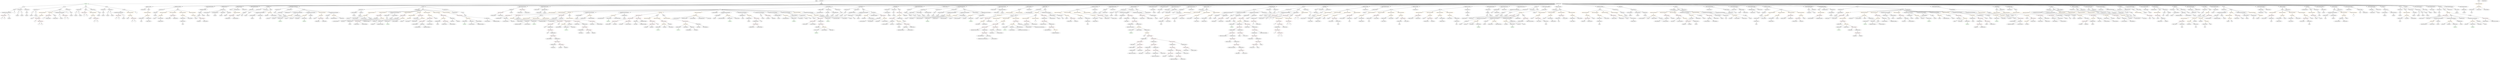 strict digraph {
	graph [bb="0,0,51750,1476"];
	node [label="\N"];
	Enter	[height=0.5,
		pos="16996,1458",
		width=0.83628];
	MemberAccess_Unnamed_39	[color=black,
		height=0.5,
		label=MemberAccess,
		pos="32682,1026",
		width=1.9174];
	Identifier_owner_TOD34_1	[color=black,
		height=0.5,
		label=owner_TOD34,
		pos="32682,954",
		width=1.862];
	MemberAccess_Unnamed_39 -> Identifier_owner_TOD34_1	[pos="e,32682,972.1 32682,1007.7 32682,1000.4 32682,991.73 32682,983.54"];
	NumberLiteral_Unnamed_17	[color=black,
		height=0.5,
		label=NumberLiteral,
		pos="43560,1242",
		width=1.765];
	VariableDeclaration__customerAddress_9	[color=black,
		height=0.5,
		label=_customerAddress,
		pos="16502,1098",
		width=2.264];
	ElementaryTypeName_address_34	[color=black,
		height=0.5,
		label=address,
		pos="16765,1026",
		width=1.0996];
	VariableDeclaration__customerAddress_9 -> ElementaryTypeName_address_34	[pos="e,16735,1038 16558,1084.5 16602,1074.6 16663,1059.7 16716,1044 16719,1043.2 16721,1042.4 16724,1041.6"];
	ExpressionStatement_Unnamed_70	[color=orange,
		height=0.5,
		label=ExpressionStatement,
		pos="36799,1170",
		width=2.458];
	FunctionCall_Unnamed_65	[color=orange,
		height=0.5,
		label=FunctionCall,
		pos="36736,1098",
		width=1.6125];
	ExpressionStatement_Unnamed_70 -> FunctionCall_Unnamed_65	[pos="e,36751,1115.8 36784,1152.1 36776,1143.7 36767,1133.5 36759,1124.3"];
	Identifier_tokenSupply__9	[color=black,
		height=0.5,
		label=tokenSupply_,
		pos="17001,810",
		width=1.7372];
	FunctionCall_Unnamed_31	[color=orange,
		height=0.5,
		label=FunctionCall,
		pos="44213,1098",
		width=1.6125];
	Identifier__dividends_7	[color=black,
		height=0.5,
		label=_dividends,
		pos="44408,1026",
		width=1.4323];
	FunctionCall_Unnamed_31 -> Identifier__dividends_7	[pos="e,44373,1039.5 44250,1083.8 44282,1072.4 44328,1055.7 44362,1043.4"];
	Identifier__customerAddress_14	[color=black,
		height=0.5,
		label=_customerAddress,
		pos="44559,1026",
		width=2.264];
	FunctionCall_Unnamed_31 -> Identifier__customerAddress_14	[pos="e,44499,1038.4 44256,1085.6 44264,1083.7 44272,1081.7 44280,1080 44285,1078.9 44406,1055.9 44487,1040.5"];
	Identifier_onWithdraw	[color=black,
		height=0.5,
		label=onWithdraw,
		pos="44715,1026",
		width=1.5709];
	FunctionCall_Unnamed_31 -> Identifier_onWithdraw	[pos="e,44674,1038.8 44255,1085.2 44263,1083.3 44272,1081.4 44280,1080 44443,1051.6 44487,1073 44650,1044 44654,1043.2 44659,1042.3 44663,\
1041.4"];
	FunctionDefinition_getReward_TOD37	[color=black,
		height=0.5,
		label=getReward_TOD37,
		pos="3251,1314",
		width=2.3333];
	ParameterList_Unnamed_24	[color=black,
		height=0.5,
		label=ParameterList,
		pos="3139,1242",
		width=1.7095];
	FunctionDefinition_getReward_TOD37 -> ParameterList_Unnamed_24	[pos="e,3164.3,1258.8 3224.7,1296.6 3209.5,1287.1 3190.1,1274.9 3173.6,1264.6"];
	Block_Unnamed_21	[color=black,
		height=0.5,
		label=Block,
		pos="3251,1242",
		width=0.90558];
	FunctionDefinition_getReward_TOD37 -> Block_Unnamed_21	[pos="e,3251,1260.1 3251,1295.7 3251,1288.4 3251,1279.7 3251,1271.5"];
	ParameterList_Unnamed_5	[color=black,
		height=0.5,
		label=ParameterList,
		pos="34028,1242",
		width=1.7095];
	VariableDeclaration_customerAddress_1	[color=black,
		height=0.5,
		label=customerAddress,
		pos="33946,1170",
		width=2.1254];
	ParameterList_Unnamed_5 -> VariableDeclaration_customerAddress_1	[pos="e,33966,1187.9 34009,1224.8 33999,1215.9 33986,1204.9 33974,1195.1"];
	VariableDeclaration_ethereumEarned	[color=black,
		height=0.5,
		label=ethereumEarned,
		pos="34111,1170",
		width=1.9452];
	ParameterList_Unnamed_5 -> VariableDeclaration_ethereumEarned	[pos="e,34091,1187.6 34047,1224.8 34058,1215.9 34071,1204.7 34083,1194.9"];
	VariableDeclaration_tokensBurned	[color=black,
		height=0.5,
		label=tokensBurned,
		pos="34261,1170",
		width=1.7234];
	ParameterList_Unnamed_5 -> VariableDeclaration_tokensBurned	[pos="e,34219,1183.6 34070,1228.4 34109,1216.8 34166,1199.4 34208,1186.9"];
	Identifier_reward_TOD18	[color=black,
		height=0.5,
		label=reward_TOD18,
		pos="24727,1026",
		width=1.9313];
	MemberAccess_Unnamed_45	[color=black,
		height=0.5,
		label=MemberAccess,
		pos="28485,1026",
		width=1.9174];
	Identifier_msg_24	[color=black,
		height=0.5,
		label=msg,
		pos="28485,954",
		width=0.75];
	MemberAccess_Unnamed_45 -> Identifier_msg_24	[pos="e,28485,972.1 28485,1007.7 28485,1000.4 28485,991.73 28485,983.54"];
	FunctionDefinition_claimReward_TOD40	[color=black,
		height=0.5,
		label=claimReward_TOD40,
		pos="3691,1314",
		width=2.5689];
	ParameterList_Unnamed_13	[color=black,
		height=0.5,
		label=ParameterList,
		pos="3507,1242",
		width=1.7095];
	FunctionDefinition_claimReward_TOD40 -> ParameterList_Unnamed_13	[pos="e,3543.4,1256.8 3650.2,1297.5 3621.7,1286.6 3583.6,1272.1 3553.9,1260.8"];
	Block_Unnamed_10	[color=black,
		height=0.5,
		label=Block,
		pos="3691,1242",
		width=0.90558];
	FunctionDefinition_claimReward_TOD40 -> Block_Unnamed_10	[pos="e,3691,1260.1 3691,1295.7 3691,1288.4 3691,1279.7 3691,1271.5"];
	VariableDeclaration_to	[color=black,
		height=0.5,
		label=to,
		pos="50087,1170",
		width=0.75];
	ElementaryTypeName_address_8	[color=black,
		height=0.5,
		label=address,
		pos="50074,1098",
		width=1.0996];
	VariableDeclaration_to -> ElementaryTypeName_address_8	[pos="e,50077,1116.1 50084,1151.7 50082,1144.3 50081,1135.5 50079,1127.3"];
	ParameterList_Unnamed_58	[color=black,
		height=0.5,
		label=ParameterList,
		pos="23326,1242",
		width=1.7095];
	Parameter__ethereum	[color=black,
		height=0.5,
		label=_ethereum,
		pos="23090,1170",
		width=1.363];
	ParameterList_Unnamed_58 -> Parameter__ethereum	[pos="e,23127,1182 23284,1228.5 23243,1216.4 23181,1198 23138,1185.3"];
	NumberLiteral_Unnamed_37	[color=black,
		height=0.5,
		label=NumberLiteral,
		pos="30483,1026",
		width=1.765];
	Identifier__customerAddress_9	[color=black,
		height=0.5,
		label=_customerAddress,
		pos="45799,1026",
		width=2.264];
	UnaryOperation_Unnamed_1	[color=black,
		height=0.5,
		label=UnaryOperation,
		pos="22774,1026",
		width=1.9452];
	Identifier_claimed_TOD20_1	[color=black,
		height=0.5,
		label=claimed_TOD20,
		pos="22776,954",
		width=2.0145];
	UnaryOperation_Unnamed_1 -> Identifier_claimed_TOD20_1	[pos="e,22776,972.1 22774,1007.7 22775,1000.4 22775,991.73 22775,983.54"];
	BinaryOperation_Unnamed_28	[color=brown,
		height=0.5,
		label=BinaryOperation,
		pos="43433,954",
		width=1.9867];
	Identifier__dividends_4	[color=black,
		height=0.5,
		label=_dividends,
		pos="43346,882",
		width=1.4323];
	BinaryOperation_Unnamed_28 -> Identifier__dividends_4	[pos="e,43366,898.99 43412,936.41 43401,927.3 43387,915.87 43374,905.92"];
	Identifier_magnitude_1	[color=black,
		height=0.5,
		label=magnitude,
		pos="43464,882",
		width=1.3491];
	BinaryOperation_Unnamed_28 -> Identifier_magnitude_1	[pos="e,43456,900.1 43441,935.7 43444,928.07 43448,918.92 43452,910.4"];
	ExpressionStatement_Unnamed_17	[color=orange,
		height=0.5,
		label=ExpressionStatement,
		pos="22006,1170",
		width=2.458];
	FunctionCall_Unnamed_12	[color=orange,
		height=0.5,
		label=FunctionCall,
		pos="22182,1098",
		width=1.6125];
	ExpressionStatement_Unnamed_17 -> FunctionCall_Unnamed_12	[pos="e,22147,1112.8 22045,1153.5 22072,1142.7 22108,1128.3 22137,1117"];
	Identifier_winner_TOD37	[color=black,
		height=0.5,
		label=winner_TOD37,
		pos="45095,882",
		width=1.9036];
	Identifier_require_10	[color=black,
		height=0.5,
		label=require,
		pos="3211,1026",
		width=1.0026];
	FunctionCall_Unnamed_88	[color=orange,
		height=0.5,
		label=FunctionCall,
		pos="6320,1098",
		width=1.6125];
	Identifier__ethereum_6	[color=black,
		height=0.5,
		label=_ethereum,
		pos="6028,1026",
		width=1.363];
	FunctionCall_Unnamed_88 -> Identifier__ethereum_6	[pos="e,6065,1038.3 6276.4,1085.7 6268.7,1083.8 6260.6,1081.8 6253,1080 6179.1,1062.7 6159.6,1062.7 6086,1044 6082.7,1043.2 6079.3,1042.3 \
6075.9,1041.3"];
	Identifier_dividendFee__4	[color=black,
		height=0.5,
		label=dividendFee_,
		pos="6156,1026",
		width=1.6957];
	FunctionCall_Unnamed_88 -> Identifier_dividendFee__4	[pos="e,6189.7,1041.4 6286.8,1082.8 6261.9,1072.2 6227.4,1057.5 6200.1,1045.8"];
	MemberAccess_Unnamed_57	[color=black,
		height=0.5,
		label=MemberAccess,
		pos="6304,1026",
		width=1.9174];
	FunctionCall_Unnamed_88 -> MemberAccess_Unnamed_57	[pos="e,6307.9,1044.1 6316,1079.7 6314.4,1072.3 6312.3,1063.5 6310.5,1055.3"];
	MemberAccess_Unnamed_70	[color=black,
		height=0.5,
		label=MemberAccess,
		pos="25606,882",
		width=1.9174];
	Identifier_SafeMath_26	[color=green,
		height=0.5,
		label=SafeMath,
		pos="25606,810",
		width=1.2798];
	MemberAccess_Unnamed_70 -> Identifier_SafeMath_26	[pos="e,25606,828.1 25606,863.7 25606,856.41 25606,847.73 25606,839.54"];
	ElementaryTypeName_address_9	[color=black,
		height=0.5,
		label=address,
		pos="4924,1098",
		width=1.0996];
	VariableDeclaration__tokenSupply	[color=black,
		height=0.5,
		label=_tokenSupply,
		pos="25257,1098",
		width=1.7372];
	ElementaryTypeName_uint256_81	[color=black,
		height=0.5,
		label=uint256,
		pos="25257,1026",
		width=1.0442];
	VariableDeclaration__tokenSupply -> ElementaryTypeName_uint256_81	[pos="e,25257,1044.1 25257,1079.7 25257,1072.4 25257,1063.7 25257,1055.5"];
	ElementaryTypeName_bool_7	[color=black,
		height=0.5,
		label=bool,
		pos="24135,1170",
		width=0.76697];
	Identifier__updatedPayouts	[color=black,
		height=0.5,
		label=_updatedPayouts,
		pos="39549,1026",
		width=2.0976];
	VariableDeclaration__fee	[color=black,
		height=0.5,
		label=_fee,
		pos="15852,1098",
		width=0.75];
	ElementaryTypeName_uint256_73	[color=black,
		height=0.5,
		label=uint256,
		pos="15857,1026",
		width=1.0442];
	VariableDeclaration__fee -> ElementaryTypeName_uint256_73	[pos="e,15856,1044.1 15853,1079.7 15854,1072.4 15854,1063.7 15855,1055.5"];
	BooleanLiteral_Unnamed_23	[color=black,
		height=0.5,
		label=BooleanLiteral,
		pos="35496,1242",
		width=1.7788];
	MemberAccess_Unnamed_33	[color=black,
		height=0.5,
		label=MemberAccess,
		pos="24124,954",
		width=1.9174];
	Identifier_msg_17	[color=black,
		height=0.5,
		label=msg,
		pos="24124,882",
		width=0.75];
	MemberAccess_Unnamed_33 -> Identifier_msg_17	[pos="e,24124,900.1 24124,935.7 24124,928.41 24124,919.73 24124,911.54"];
	VariableDeclarationStatement_Unnamed_39	[color=black,
		height=0.5,
		label=VariableDeclarationStatement,
		pos="23356,1170",
		width=3.3174];
	VariableDeclaration__tokensReceived	[color=black,
		height=0.5,
		label=_tokensReceived,
		pos="23316,1098",
		width=2.0699];
	VariableDeclarationStatement_Unnamed_39 -> VariableDeclaration__tokensReceived	[pos="e,23326,1116.1 23346,1151.7 23342,1143.9 23336,1134.5 23331,1125.8"];
	BinaryOperation_Unnamed_109	[color=brown,
		height=0.5,
		label=BinaryOperation,
		pos="23480,1098",
		width=1.9867];
	VariableDeclarationStatement_Unnamed_39 -> BinaryOperation_Unnamed_109	[pos="e,23452,1114.9 23386,1152.2 23403,1142.7 23424,1130.7 23442,1120.5"];
	ModifierInvocation_onlyAdministrator_1	[color=black,
		height=0.5,
		label=onlyAdministrator,
		pos="44665,1242",
		width=2.1531];
	ParameterList_Unnamed_43	[color=black,
		height=0.5,
		label=ParameterList,
		pos="17584,1242",
		width=1.7095];
	Parameter_None_5	[color=black,
		height=0.5,
		label=None,
		pos="17583,1170",
		width=0.85014];
	ParameterList_Unnamed_43 -> Parameter_None_5	[pos="e,17583,1188.1 17584,1223.7 17584,1216.4 17584,1207.7 17583,1199.5"];
	FunctionCall_Unnamed_68	[color=orange,
		height=0.5,
		label=FunctionCall,
		pos="28921,1098",
		width=1.6125];
	MemberAccess_Unnamed_44	[color=black,
		height=0.5,
		label=MemberAccess,
		pos="28799,1026",
		width=1.9174];
	FunctionCall_Unnamed_68 -> MemberAccess_Unnamed_44	[pos="e,28827,1042.8 28894,1081.6 28877,1071.9 28855,1059.2 28837,1048.5"];
	Identifier_reward_TOD32	[color=black,
		height=0.5,
		label=reward_TOD32,
		pos="28956,1026",
		width=1.9313];
	FunctionCall_Unnamed_68 -> Identifier_reward_TOD32	[pos="e,28947,1044.3 28929,1080.1 28933,1072.3 28938,1063 28942,1054.4"];
	MemberAccess_Unnamed_59	[color=black,
		height=0.5,
		label=MemberAccess,
		pos="16699,1098",
		width=1.9174];
	Identifier_msg_28	[color=black,
		height=0.5,
		label=msg,
		pos="16850,1026",
		width=0.75];
	MemberAccess_Unnamed_59 -> Identifier_msg_28	[pos="e,16828,1037.3 16732,1081.8 16755,1071.2 16787,1056.8 16814,1044 16815,1043.4 16817,1042.8 16818,1042.1"];
	BinaryOperation_Unnamed_88	[color=brown,
		height=0.5,
		label=BinaryOperation,
		pos="14301,954",
		width=1.9867];
	FunctionCall_Unnamed_97	[color=orange,
		height=0.5,
		label=FunctionCall,
		pos="14301,882",
		width=1.6125];
	BinaryOperation_Unnamed_88 -> FunctionCall_Unnamed_97	[pos="e,14301,900.1 14301,935.7 14301,928.41 14301,919.73 14301,911.54"];
	IndexAccess_Unnamed_30	[color=black,
		height=0.5,
		label=IndexAccess,
		pos="14576,882",
		width=1.6402];
	BinaryOperation_Unnamed_88 -> IndexAccess_Unnamed_30	[pos="e,14532,894.25 14350,940.49 14398,928.27 14471,909.73 14521,897.03"];
	Identifier_require_9	[color=black,
		height=0.5,
		label=require,
		pos="27639,1026",
		width=1.0026];
	BinaryOperation_Unnamed_43	[color=brown,
		height=0.5,
		label=BinaryOperation,
		pos="8795,954",
		width=1.9867];
	Identifier__amountOfTokens_2	[color=black,
		height=0.5,
		label=_amountOfTokens,
		pos="8639,882",
		width=2.2501];
	BinaryOperation_Unnamed_43 -> Identifier__amountOfTokens_2	[pos="e,8673.9,898.64 8761.2,937.81 8738.7,927.72 8708.9,914.36 8684.4,903.36"];
	IndexAccess_Unnamed_17	[color=black,
		height=0.5,
		label=IndexAccess,
		pos="8797,882",
		width=1.6402];
	BinaryOperation_Unnamed_43 -> IndexAccess_Unnamed_17	[pos="e,8796.5,900.1 8795.5,935.7 8795.7,928.41 8796,919.73 8796.2,911.54"];
	BinaryOperation_Unnamed_47	[color=brown,
		height=0.5,
		label=BinaryOperation,
		pos="7896,1098",
		width=1.9867];
	IndexAccess_Unnamed_22	[color=black,
		height=0.5,
		label=IndexAccess,
		pos="7818,1026",
		width=1.6402];
	BinaryOperation_Unnamed_47 -> IndexAccess_Unnamed_22	[pos="e,7836.4,1043.5 7877.5,1080.4 7867.7,1071.6 7855.5,1060.6 7844.7,1050.9"];
	FunctionCall_Unnamed_46	[color=orange,
		height=0.5,
		label=FunctionCall,
		pos="7953,1026",
		width=1.6125];
	BinaryOperation_Unnamed_47 -> FunctionCall_Unnamed_46	[pos="e,7939.3,1043.8 7909.8,1080.1 7916.5,1071.8 7924.7,1061.7 7932.2,1052.5"];
	StateVariableDeclaration_Unnamed_11	[color=black,
		height=0.5,
		label=StateVariableDeclaration,
		pos="4338,1314",
		width=2.8184];
	VariableDeclaration_tokenBalanceLedger_	[color=black,
		height=0.5,
		label=tokenBalanceLedger_,
		pos="4202,1242",
		width=2.5273];
	StateVariableDeclaration_Unnamed_11 -> VariableDeclaration_tokenBalanceLedger_	[pos="e,4233.7,1259.3 4306.1,1296.6 4287.5,1287 4263.9,1274.8 4243.8,1264.5"];
	Block_Unnamed_26	[color=black,
		height=0.5,
		label=Block,
		pos="28921,1242",
		width=0.90558];
	ExpressionStatement_Unnamed_72	[color=orange,
		height=0.5,
		label=ExpressionStatement,
		pos="28531,1170",
		width=2.458];
	Block_Unnamed_26 -> ExpressionStatement_Unnamed_72	[pos="e,28596,1182.6 28890,1235.4 28829,1224.6 28693,1200.1 28607,1184.6"];
	ExpressionStatement_Unnamed_75	[color=orange,
		height=0.5,
		label=ExpressionStatement,
		pos="28726,1170",
		width=2.458];
	Block_Unnamed_26 -> ExpressionStatement_Unnamed_75	[pos="e,28768,1186.2 28894,1231.4 28865,1220.8 28816,1203.5 28779,1190.1"];
	ExpressionStatement_Unnamed_74	[color=orange,
		height=0.5,
		label=ExpressionStatement,
		pos="28921,1170",
		width=2.458];
	Block_Unnamed_26 -> ExpressionStatement_Unnamed_74	[pos="e,28921,1188.1 28921,1223.7 28921,1216.4 28921,1207.7 28921,1199.5"];
	ExpressionStatement_Unnamed_73	[color=orange,
		height=0.5,
		label=ExpressionStatement,
		pos="29116,1170",
		width=2.458];
	Block_Unnamed_26 -> ExpressionStatement_Unnamed_73	[pos="e,29074,1186.2 28948,1231.4 28977,1220.8 29026,1203.5 29063,1190.1"];
	Identifier_msg_4	[color=black,
		height=0.5,
		label=msg,
		pos="22616,882",
		width=0.75];
	IfStatement_Unnamed_2	[color=orange,
		height=0.5,
		label=IfStatement,
		pos="38360,1170",
		width=1.4739];
	BinaryOperation_Unnamed_38	[color=brown,
		height=0.5,
		label=BinaryOperation,
		pos="38238,1098",
		width=1.9867];
	IfStatement_Unnamed_2 -> BinaryOperation_Unnamed_38	[pos="e,38266,1115 38334,1154 38317,1144.2 38294,1131.4 38276,1120.6"];
	Block_Unnamed_17	[color=black,
		height=0.5,
		label=Block,
		pos="38360,1098",
		width=0.90558];
	IfStatement_Unnamed_2 -> Block_Unnamed_17	[pos="e,38360,1116.1 38360,1151.7 38360,1144.4 38360,1135.7 38360,1127.5"];
	FunctionCall_Unnamed_105	[color=orange,
		height=0.5,
		label=FunctionCall,
		pos="25767,954",
		width=1.6125];
	FunctionCall_Unnamed_105 -> MemberAccess_Unnamed_70	[pos="e,25640,897.99 25734,938.83 25710,928.41 25678,914.1 25651,902.58"];
	TupleExpression_Unnamed_39	[color=black,
		height=0.5,
		label=TupleExpression,
		pos="25767,882",
		width=2.0422];
	FunctionCall_Unnamed_105 -> TupleExpression_Unnamed_39	[pos="e,25767,900.1 25767,935.7 25767,928.41 25767,919.73 25767,911.54"];
	BinaryOperation_Unnamed_134	[color=brown,
		height=0.5,
		label=BinaryOperation,
		pos="25930,882",
		width=1.9867];
	FunctionCall_Unnamed_105 -> BinaryOperation_Unnamed_134	[pos="e,25895,898.11 25800,938.83 25824,928.4 25858,914.07 25884,902.54"];
	Identifier__incomingEthereum	[color=black,
		height=0.5,
		label=_incomingEthereum,
		pos="16326,1026",
		width=2.3471];
	VariableDeclaration__amountOfTokens_1	[color=black,
		height=0.5,
		label=_amountOfTokens,
		pos="12051,1098",
		width=2.2501];
	ElementaryTypeName_uint256_72	[color=black,
		height=0.5,
		label=uint256,
		pos="12015,1026",
		width=1.0442];
	VariableDeclaration__amountOfTokens_1 -> ElementaryTypeName_uint256_72	[pos="e,12024,1043.6 12042,1079.7 12038,1071.9 12033,1062.4 12029,1053.7"];
	Parameter__name	[color=black,
		height=0.5,
		label=_name,
		pos="44212,1170",
		width=0.97489];
	ElementaryTypeName_string_2	[color=black,
		height=0.5,
		label=string,
		pos="44464,1098",
		width=0.864];
	Parameter__name -> ElementaryTypeName_string_2	[pos="e,44440,1110 44239,1158.1 44245,1155.9 44251,1153.7 44257,1152 44330,1130.5 44352,1139 44424,1116 44426,1115.4 44428,1114.8 44430,\
1114.1"];
	MemberAccess_Unnamed_34	[color=black,
		height=0.5,
		label=MemberAccess,
		pos="24884,1026",
		width=1.9174];
	Identifier_owner_TOD18_1	[color=black,
		height=0.5,
		label=owner_TOD18,
		pos="24883,954",
		width=1.862];
	MemberAccess_Unnamed_34 -> Identifier_owner_TOD18_1	[pos="e,24883,972.1 24884,1007.7 24884,1000.4 24884,991.73 24883,983.54"];
	IndexAccess_Unnamed_7	[color=black,
		height=0.5,
		label=IndexAccess,
		pos="34668,1026",
		width=1.6402];
	Identifier_referralBalance_	[color=black,
		height=0.5,
		label=referralBalance_,
		pos="34471,954",
		width=1.959];
	IndexAccess_Unnamed_7 -> Identifier_referralBalance_	[pos="e,34511,969.24 34630,1011.7 34600,1000.7 34556,985.1 34522,973.03"];
	Identifier__customerAddress_6	[color=black,
		height=0.5,
		label=_customerAddress,
		pos="34641,954",
		width=2.264];
	IndexAccess_Unnamed_7 -> Identifier__customerAddress_6	[pos="e,34648,972.1 34661,1007.7 34658,1000.2 34655,991.12 34652,982.68"];
	BinaryOperation_Unnamed_46	[color=brown,
		height=0.5,
		label=BinaryOperation,
		pos="8395,1098",
		width=1.9867];
	IndexAccess_Unnamed_20	[color=black,
		height=0.5,
		label=IndexAccess,
		pos="8258,1026",
		width=1.6402];
	BinaryOperation_Unnamed_46 -> IndexAccess_Unnamed_20	[pos="e,8287.2,1041.9 8364.3,1081.3 8344.5,1071.2 8318.5,1057.9 8297.3,1047.1"];
	FunctionCall_Unnamed_45	[color=orange,
		height=0.5,
		label=FunctionCall,
		pos="8393,1026",
		width=1.6125];
	BinaryOperation_Unnamed_46 -> FunctionCall_Unnamed_45	[pos="e,8393.5,1044.1 8394.5,1079.7 8394.3,1072.4 8394,1063.7 8393.8,1055.5"];
	NumberLiteral_Unnamed_42	[color=black,
		height=0.5,
		label=NumberLiteral,
		pos="11558,1026",
		width=1.765];
	VariableDeclaration_owner_TOD32	[color=black,
		height=0.5,
		label=owner_TOD32,
		pos="44345,1242",
		width=1.862];
	ElementaryTypeName_address_27	[color=black,
		height=0.5,
		label=address,
		pos="44500,1170",
		width=1.0996];
	VariableDeclaration_owner_TOD32 -> ElementaryTypeName_address_27	[pos="e,44472,1183.4 44378,1226 44403,1214.9 44436,1199.7 44462,1188.1"];
	ElementaryTypeName_uint256_44	[color=black,
		height=0.5,
		label=uint256,
		pos="17510,1098",
		width=1.0442];
	BinaryOperation_Unnamed_98	[color=brown,
		height=0.5,
		label=BinaryOperation,
		pos="11468,882",
		width=1.9867];
	Identifier__fee_2	[color=black,
		height=0.5,
		label=_fee,
		pos="11349,810",
		width=0.75];
	BinaryOperation_Unnamed_98 -> Identifier__fee_2	[pos="e,11369,822.62 11441,864.94 11422,853.99 11397,839.5 11378,828.3"];
	TupleExpression_Unnamed_15	[color=black,
		height=0.5,
		label=TupleExpression,
		pos="11468,810",
		width=2.0422];
	BinaryOperation_Unnamed_98 -> TupleExpression_Unnamed_15	[pos="e,11468,828.1 11468,863.7 11468,856.41 11468,847.73 11468,839.54"];
	Identifier__customerAddress_8	[color=black,
		height=0.5,
		label=_customerAddress,
		pos="34131,1026",
		width=2.264];
	Identifier_SafeMath_10	[color=green,
		height=0.5,
		label=SafeMath,
		pos="30755,810",
		width=1.2798];
	Identifier_myDividends_1	[color=black,
		height=0.5,
		label=myDividends,
		pos="35197,1026",
		width=1.6541];
	ElementaryTypeName_uint256_89	[color=black,
		height=0.5,
		label=uint256,
		pos="554,1098",
		width=1.0442];
	BinaryOperation_Unnamed_114	[color=brown,
		height=0.5,
		label=BinaryOperation,
		pos="24685,306",
		width=1.9867];
	NumberLiteral_Unnamed_44	[color=black,
		height=0.5,
		label=NumberLiteral,
		pos="24685,234",
		width=1.765];
	BinaryOperation_Unnamed_114 -> NumberLiteral_Unnamed_44	[pos="e,24685,252.1 24685,287.7 24685,280.41 24685,271.73 24685,263.54"];
	Identifier__tokenPriceInitial	[color=black,
		height=0.5,
		label=_tokenPriceInitial,
		pos="24842,234",
		width=2.0838];
	BinaryOperation_Unnamed_114 -> Identifier__tokenPriceInitial	[pos="e,24807,250.4 24719,289.81 24742,279.61 24772,266.06 24797,254.98"];
	Parameter_None_16	[color=black,
		height=0.5,
		label=None,
		pos="555,1170",
		width=0.85014];
	Parameter_None_16 -> ElementaryTypeName_uint256_89	[pos="e,554.24,1116.1 554.75,1151.7 554.65,1144.4 554.52,1135.7 554.41,1127.5"];
	TupleExpression_Unnamed	[color=black,
		height=0.5,
		label=TupleExpression,
		pos="21703,1026",
		width=2.0422];
	BinaryOperation_Unnamed_3	[color=brown,
		height=0.5,
		label=BinaryOperation,
		pos="21703,954",
		width=1.9867];
	TupleExpression_Unnamed -> BinaryOperation_Unnamed_3	[pos="e,21703,972.1 21703,1007.7 21703,1000.4 21703,991.73 21703,983.54"];
	ExpressionStatement_Unnamed_22	[color=orange,
		height=0.5,
		label=ExpressionStatement,
		pos="27491,1170",
		width=2.458];
	FunctionCall_Unnamed_16	[color=orange,
		height=0.5,
		label=FunctionCall,
		pos="27374,1098",
		width=1.6125];
	ExpressionStatement_Unnamed_22 -> FunctionCall_Unnamed_16	[pos="e,27400,1114.4 27464,1152.6 27447,1142.9 27427,1130.6 27409,1120.2"];
	TupleExpression_Unnamed_8	[color=black,
		height=0.5,
		label=TupleExpression,
		pos="7279,954",
		width=2.0422];
	ElementaryTypeName_int256_5	[color=black,
		height=0.5,
		label=int256,
		pos="7279,882",
		width=0.91945];
	TupleExpression_Unnamed_8 -> ElementaryTypeName_int256_5	[pos="e,7279,900.1 7279,935.7 7279,928.41 7279,919.73 7279,911.54"];
	TupleExpression_Unnamed_49	[color=black,
		height=0.5,
		label=TupleExpression,
		pos="26559,810",
		width=2.0422];
	BinaryOperation_Unnamed_146	[color=brown,
		height=0.5,
		label=BinaryOperation,
		pos="26559,738",
		width=1.9867];
	TupleExpression_Unnamed_49 -> BinaryOperation_Unnamed_146	[pos="e,26559,756.1 26559,791.7 26559,784.41 26559,775.73 26559,767.54"];
	Identifier__customerAddress_4	[color=black,
		height=0.5,
		label=_customerAddress,
		pos="20913,738",
		width=2.264];
	Identifier_x_2	[color=black,
		height=0.5,
		label=x,
		pos="26581,594",
		width=0.75];
	TupleExpression_Unnamed_19	[color=black,
		height=0.5,
		label=TupleExpression,
		pos="15567,1026",
		width=2.0422];
	ElementaryTypeName_int256_9	[color=black,
		height=0.5,
		label=int256,
		pos="15567,954",
		width=0.91945];
	TupleExpression_Unnamed_19 -> ElementaryTypeName_int256_9	[pos="e,15567,972.1 15567,1007.7 15567,1000.4 15567,991.73 15567,983.54"];
	Identifier_claimed_TOD32_2	[color=black,
		height=0.5,
		label=claimed_TOD32,
		pos="33564,1026",
		width=2.0145];
	NumberLiteral_Unnamed_19	[color=black,
		height=0.5,
		label=NumberLiteral,
		pos="11207,1242",
		width=1.765];
	Block_Unnamed_7	[color=black,
		height=0.5,
		label=Block,
		pos="47303,1242",
		width=0.90558];
	ExpressionStatement_Unnamed_15	[color=orange,
		height=0.5,
		label=ExpressionStatement,
		pos="47108,1170",
		width=2.458];
	Block_Unnamed_7 -> ExpressionStatement_Unnamed_15	[pos="e,47150,1186.2 47276,1231.4 47247,1220.8 47198,1203.5 47161,1190.1"];
	ExpressionStatement_Unnamed_12	[color=orange,
		height=0.5,
		label=ExpressionStatement,
		pos="47303,1170",
		width=2.458];
	Block_Unnamed_7 -> ExpressionStatement_Unnamed_12	[pos="e,47303,1188.1 47303,1223.7 47303,1216.4 47303,1207.7 47303,1199.5"];
	ExpressionStatement_Unnamed_14	[color=orange,
		height=0.5,
		label=ExpressionStatement,
		pos="47498,1170",
		width=2.458];
	Block_Unnamed_7 -> ExpressionStatement_Unnamed_14	[pos="e,47453,1185.8 47328,1230.3 47333,1228.2 47339,1226 47344,1224 47376,1211.8 47412,1199.3 47442,1189.4"];
	ExpressionStatement_Unnamed_13	[color=orange,
		height=0.5,
		label=ExpressionStatement,
		pos="47693,1170",
		width=2.458];
	Block_Unnamed_7 -> ExpressionStatement_Unnamed_13	[pos="e,47628,1182.6 47327,1229.7 47333,1227.6 47339,1225.5 47344,1224 47453,1194.2 47484,1205.6 47595,1188 47602,1186.9 47609,1185.7 \
47617,1184.4"];
	VariableDeclaration__dividends_2	[color=black,
		height=0.5,
		label=_dividends,
		pos="41419,1098",
		width=1.4323];
	ElementaryTypeName_uint256_32	[color=black,
		height=0.5,
		label=uint256,
		pos="41468,1026",
		width=1.0442];
	VariableDeclaration__dividends_2 -> ElementaryTypeName_uint256_32	[pos="e,41457,1043.3 41431,1080.1 41437,1071.9 41444,1061.8 41450,1052.7"];
	Identifier_tokenSupply__10	[color=black,
		height=0.5,
		label=tokenSupply_,
		pos="11702,1026",
		width=1.7372];
	ExpressionStatement_Unnamed_99	[color=orange,
		height=0.5,
		label=ExpressionStatement,
		pos="26596,1026",
		width=2.458];
	BinaryOperation_Unnamed_144	[color=brown,
		height=0.5,
		label=BinaryOperation,
		pos="26596,954",
		width=1.9867];
	ExpressionStatement_Unnamed_99 -> BinaryOperation_Unnamed_144	[pos="e,26596,972.1 26596,1007.7 26596,1000.4 26596,991.73 26596,983.54"];
	Mapping_Unnamed_5	[color=black,
		height=0.5,
		label=Mapping,
		pos="30906,1170",
		width=1.2105];
	ElementaryTypeName_bool_1	[color=black,
		height=0.5,
		label=bool,
		pos="30869,1098",
		width=0.76697];
	Mapping_Unnamed_5 -> ElementaryTypeName_bool_1	[pos="e,30878,1115.3 30897,1152.1 30893,1144 30888,1134.3 30883,1125.3"];
	ElementaryTypeName_address_14	[color=black,
		height=0.5,
		label=address,
		pos="30954,1098",
		width=1.0996];
	Mapping_Unnamed_5 -> ElementaryTypeName_address_14	[pos="e,30943,1115.5 30917,1152.4 30923,1144.2 30930,1134.1 30936,1125"];
	BinaryOperation_Unnamed_42	[color=brown,
		height=0.5,
		label=BinaryOperation,
		pos="8955,1026",
		width=1.9867];
	BinaryOperation_Unnamed_42 -> BinaryOperation_Unnamed_43	[pos="e,8829.6,970.16 8920.3,1009.8 8896.8,999.54 8865.6,985.87 8840.1,974.75"];
	UnaryOperation_Unnamed_4	[color=black,
		height=0.5,
		label=UnaryOperation,
		pos="8955,954",
		width=1.9452];
	BinaryOperation_Unnamed_42 -> UnaryOperation_Unnamed_4	[pos="e,8955,972.1 8955,1007.7 8955,1000.4 8955,991.73 8955,983.54"];
	FunctionDefinition_div	[color=black,
		height=0.5,
		label=div,
		pos="484,1314",
		width=0.75];
	Block_Unnamed_58	[color=black,
		height=0.5,
		label=Block,
		pos="302,1242",
		width=0.90558];
	FunctionDefinition_div -> Block_Unnamed_58	[pos="e,327.54,1253.7 460.95,1304.6 432.96,1294.3 384.35,1276.3 343,1260 341.28,1259.3 339.51,1258.6 337.73,1257.9"];
	ParameterList_Unnamed_66	[color=black,
		height=0.5,
		label=ParameterList,
		pos="414,1242",
		width=1.7095];
	FunctionDefinition_div -> ParameterList_Unnamed_66	[pos="e,430.7,1259.7 469.5,1298.5 460.59,1289.6 448.94,1277.9 438.62,1267.6"];
	ParameterList_Unnamed_67	[color=black,
		height=0.5,
		label=ParameterList,
		pos="555,1242",
		width=1.7095];
	FunctionDefinition_div -> ParameterList_Unnamed_67	[pos="e,538.06,1259.7 498.71,1298.5 507.75,1289.6 519.56,1277.9 530.03,1267.6"];
	NumberLiteral_Unnamed_55	[color=black,
		height=0.5,
		label=NumberLiteral,
		pos="26026,306",
		width=1.765];
	FunctionCall_Unnamed_58	[color=orange,
		height=0.5,
		label=FunctionCall,
		pos="29767,1098",
		width=1.6125];
	Identifier_require_17	[color=black,
		height=0.5,
		label=require,
		pos="29641,1026",
		width=1.0026];
	FunctionCall_Unnamed_58 -> Identifier_require_17	[pos="e,29664,1040 29740,1081.8 29720,1071.1 29695,1056.8 29674,1045.5"];
	BinaryOperation_Unnamed_55	[color=brown,
		height=0.5,
		label=BinaryOperation,
		pos="29767,1026",
		width=1.9867];
	FunctionCall_Unnamed_58 -> BinaryOperation_Unnamed_55	[pos="e,29767,1044.1 29767,1079.7 29767,1072.4 29767,1063.7 29767,1055.5"];
	Identifier_reward_TOD40	[color=black,
		height=0.5,
		label=reward_TOD40,
		pos="27111,1026",
		width=1.9313];
	ExpressionStatement_Unnamed_65	[color=orange,
		height=0.5,
		label=ExpressionStatement,
		pos="32051,1170",
		width=2.458];
	FunctionCall_Unnamed_61	[color=orange,
		height=0.5,
		label=FunctionCall,
		pos="31961,1098",
		width=1.6125];
	ExpressionStatement_Unnamed_65 -> FunctionCall_Unnamed_61	[pos="e,31982,1115.2 32030,1152.4 32018,1143.4 32003,1132 31991,1122.1"];
	Identifier__customerAddress_36	[color=black,
		height=0.5,
		label=_customerAddress,
		pos="14046,1026",
		width=2.264];
	Identifier_tokenSupply__13	[color=black,
		height=0.5,
		label=tokenSupply_,
		pos="12117,666",
		width=1.7372];
	MemberAccess_Unnamed_23	[color=black,
		height=0.5,
		label=MemberAccess,
		pos="38825,954",
		width=1.9174];
	Identifier_SafeMath_4	[color=green,
		height=0.5,
		label=SafeMath,
		pos="38820,882",
		width=1.2798];
	MemberAccess_Unnamed_23 -> Identifier_SafeMath_4	[pos="e,38821,900.1 38824,935.7 38823,928.41 38823,919.73 38822,911.54"];
	ExpressionStatement_Unnamed_53	[color=orange,
		height=0.5,
		label=ExpressionStatement,
		pos="7803,1170",
		width=2.458];
	FunctionCall_Unnamed_48	[color=orange,
		height=0.5,
		label=FunctionCall,
		pos="7628,1098",
		width=1.6125];
	ExpressionStatement_Unnamed_53 -> FunctionCall_Unnamed_48	[pos="e,7662.6,1112.8 7764.2,1153.5 7737.2,1142.7 7701.2,1128.3 7673,1117"];
	FunctionCall_Unnamed_41	[color=orange,
		height=0.5,
		label=FunctionCall,
		pos="8955,1098",
		width=1.6125];
	FunctionCall_Unnamed_41 -> BinaryOperation_Unnamed_42	[pos="e,8955,1044.1 8955,1079.7 8955,1072.4 8955,1063.7 8955,1055.5"];
	Identifier_require_13	[color=black,
		height=0.5,
		label=require,
		pos="9081,1026",
		width=1.0026];
	FunctionCall_Unnamed_41 -> Identifier_require_13	[pos="e,9057.5,1040 8982.3,1081.8 9001.5,1071.1 9027.3,1056.8 9047.7,1045.5"];
	NumberLiteral_Unnamed_56	[color=black,
		height=0.5,
		label=NumberLiteral,
		pos="25992,522",
		width=1.765];
	FunctionCall_Unnamed_93	[color=orange,
		height=0.5,
		label=FunctionCall,
		pos="12767,1098",
		width=1.6125];
	Identifier__incomingEthereum_1	[color=black,
		height=0.5,
		label=_incomingEthereum,
		pos="12508,1026",
		width=2.3471];
	FunctionCall_Unnamed_93 -> Identifier__incomingEthereum_1	[pos="e,12559,1040.7 12724,1085.4 12682,1074.1 12618,1056.6 12570,1043.7"];
	MemberAccess_Unnamed_63	[color=black,
		height=0.5,
		label=MemberAccess,
		pos="12680,1026",
		width=1.9174];
	FunctionCall_Unnamed_93 -> MemberAccess_Unnamed_63	[pos="e,12701,1043.6 12747,1080.8 12736,1071.8 12722,1060.5 12709,1050.6"];
	Identifier__undividedDividends_2	[color=black,
		height=0.5,
		label=_undividedDividends,
		pos="12857,1026",
		width=2.4857];
	FunctionCall_Unnamed_93 -> Identifier__undividedDividends_2	[pos="e,12835,1043.9 12788,1080.8 12799,1071.9 12814,1060.7 12826,1050.8"];
	EventDefinition_onTokenPurchase	[color=black,
		height=0.5,
		label=onTokenPurchase,
		pos="4672,1314",
		width=2.1669];
	ParameterList_Unnamed_4	[color=black,
		height=0.5,
		label=ParameterList,
		pos="4605,1242",
		width=1.7095];
	EventDefinition_onTokenPurchase -> ParameterList_Unnamed_4	[pos="e,4621.1,1259.8 4655.8,1296.1 4647.7,1287.6 4637.8,1277.3 4628.9,1268"];
	FunctionCall_Unnamed_75	[color=orange,
		height=0.5,
		label=FunctionCall,
		pos="18730,1098",
		width=1.6125];
	BinaryOperation_Unnamed_72	[color=brown,
		height=0.5,
		label=BinaryOperation,
		pos="18567,1026",
		width=1.9867];
	FunctionCall_Unnamed_75 -> BinaryOperation_Unnamed_72	[pos="e,18602,1042.1 18697,1082.8 18673,1072.4 18639,1058.1 18613,1046.5"];
	TupleExpression_Unnamed_10	[color=black,
		height=0.5,
		label=TupleExpression,
		pos="18730,1026",
		width=2.0422];
	FunctionCall_Unnamed_75 -> TupleExpression_Unnamed_10	[pos="e,18730,1044.1 18730,1079.7 18730,1072.4 18730,1063.7 18730,1055.5"];
	Parameter_None_18	[color=black,
		height=0.5,
		label=None,
		pos="2147,1170",
		width=0.85014];
	ElementaryTypeName_uint256_96	[color=black,
		height=0.5,
		label=uint256,
		pos="2142,1098",
		width=1.0442];
	Parameter_None_18 -> ElementaryTypeName_uint256_96	[pos="e,2143.2,1116.1 2145.8,1151.7 2145.2,1144.4 2144.6,1135.7 2144,1127.5"];
	Identifier_owner_TOD40	[color=black,
		height=0.5,
		label=owner_TOD40,
		pos="27688,954",
		width=1.862];
	Identifier_ambassadorMaxPurchase_	[color=black,
		height=0.5,
		label=ambassadorMaxPurchase_,
		pos="20144,738",
		width=3.0818];
	MemberAccess_Unnamed_48	[color=black,
		height=0.5,
		label=MemberAccess,
		pos="43645,1170",
		width=1.9174];
	Identifier_this	[color=black,
		height=0.5,
		label=this,
		pos="44388,1098",
		width=0.75];
	MemberAccess_Unnamed_48 -> Identifier_this	[pos="e,44368,1110.3 43694,1157 43704,1155.1 43714,1153.3 43723,1152 44000,1114.1 44081,1185.1 44352,1116 44354,1115.6 44355,1115.1 44357,\
1114.5"];
	MemberAccess_Unnamed_47	[color=black,
		height=0.5,
		label=MemberAccess,
		pos="33247,954",
		width=1.9174];
	Identifier_msg_25	[color=black,
		height=0.5,
		label=msg,
		pos="33247,882",
		width=0.75];
	MemberAccess_Unnamed_47 -> Identifier_msg_25	[pos="e,33247,900.1 33247,935.7 33247,928.41 33247,919.73 33247,911.54"];
	NumberLiteral_Unnamed_40	[color=black,
		height=0.5,
		label=NumberLiteral,
		pos="16737,882",
		width=1.765];
	ElementaryTypeName_uint256_20	[color=black,
		height=0.5,
		label=uint256,
		pos="23955,1170",
		width=1.0442];
	Identifier___2	[color=black,
		height=0.5,
		label=_,
		pos="48733,1098",
		width=0.75];
	ElementaryTypeName_uint256_30	[color=black,
		height=0.5,
		label=uint256,
		pos="40304,1026",
		width=1.0442];
	ExpressionStatement_Unnamed_18	[color=orange,
		height=0.5,
		label=ExpressionStatement,
		pos="22201,1170",
		width=2.458];
	FunctionCall_Unnamed_13	[color=orange,
		height=0.5,
		label=FunctionCall,
		pos="22460,1098",
		width=1.6125];
	ExpressionStatement_Unnamed_18 -> FunctionCall_Unnamed_13	[pos="e,22417,1110.5 22253,1155 22297,1143 22361,1125.7 22406,1113.5"];
	MemberAccess_Unnamed_4	[color=black,
		height=0.5,
		label=MemberAccess,
		pos="47480,1026",
		width=1.9174];
	Identifier_owner_TOD20_1	[color=black,
		height=0.5,
		label=owner_TOD20,
		pos="47480,954",
		width=1.862];
	MemberAccess_Unnamed_4 -> Identifier_owner_TOD20_1	[pos="e,47480,972.1 47480,1007.7 47480,1000.4 47480,991.73 47480,983.54"];
	BinaryOperation_Unnamed_97	[color=brown,
		height=0.5,
		label=BinaryOperation,
		pos="11716,954",
		width=1.9867];
	BinaryOperation_Unnamed_97 -> BinaryOperation_Unnamed_98	[pos="e,11514,896.02 11670,939.92 11629,928.38 11569,911.52 11525,899.14"];
	Identifier__fee_1	[color=black,
		height=0.5,
		label=_fee,
		pos="11646,882",
		width=0.75];
	BinaryOperation_Unnamed_97 -> Identifier__fee_1	[pos="e,11660,897.42 11699,936.05 11690,926.82 11678,915.29 11668,905.33"];
	VariableDeclaration_ambassadorQuota_	[color=black,
		height=0.5,
		label=ambassadorQuota_,
		pos="11372,1242",
		width=2.3194];
	NumberLiteral_Unnamed_18	[color=black,
		height=0.5,
		label=NumberLiteral,
		pos="11253,1170",
		width=1.765];
	VariableDeclaration_ambassadorQuota_ -> NumberLiteral_Unnamed_18	[pos="e,11280,1186.6 11344,1224.6 11328,1214.9 11307,1202.5 11289,1192.1"];
	ElementaryTypeName_uint256_14	[color=black,
		height=0.5,
		label=uint256,
		pos="11372,1170",
		width=1.0442];
	VariableDeclaration_ambassadorQuota_ -> ElementaryTypeName_uint256_14	[pos="e,11372,1188.1 11372,1223.7 11372,1216.4 11372,1207.7 11372,1199.5"];
	Identifier_SafeMath_18	[color=green,
		height=0.5,
		label=SafeMath,
		pos="17216,954",
		width=1.2798];
	FunctionDefinition_disableInitialStage	[color=black,
		height=0.5,
		label=disableInitialStage,
		pos="4991,1314",
		width=2.1392];
	Block_Unnamed_28	[color=black,
		height=0.5,
		label=Block,
		pos="4811,1242",
		width=0.90558];
	FunctionDefinition_disableInitialStage -> Block_Unnamed_28	[pos="e,4836.5,1253.7 4951.3,1298.2 4923.5,1287.8 4885.4,1273.3 4852,1260 4850.3,1259.3 4848.5,1258.6 4846.7,1257.9"];
	ModifierInvocation_onlyAdministrator	[color=black,
		height=0.5,
		label=onlyAdministrator,
		pos="4939,1242",
		width=2.1531];
	FunctionDefinition_disableInitialStage -> ModifierInvocation_onlyAdministrator	[pos="e,4951.5,1259.8 4978.4,1296.1 4972.3,1287.9 4964.9,1277.9 4958.2,1268.8"];
	ParameterList_Unnamed_31	[color=black,
		height=0.5,
		label=ParameterList,
		pos="5096,1242",
		width=1.7095];
	FunctionDefinition_disableInitialStage -> ParameterList_Unnamed_31	[pos="e,5072.3,1258.8 5015.6,1296.6 5029.8,1287.2 5047.7,1275.2 5063.1,1264.9"];
	IfStatement_Unnamed_4	[color=orange,
		height=0.5,
		label=IfStatement,
		pos="45803,1170",
		width=1.4739];
	Block_Unnamed_20	[color=black,
		height=0.5,
		label=Block,
		pos="45708,1098",
		width=0.90558];
	IfStatement_Unnamed_4 -> Block_Unnamed_20	[pos="e,45727,1112.9 45781,1153.1 45768,1143.2 45750,1130.3 45736,1119.6"];
	BinaryOperation_Unnamed_51	[color=brown,
		height=0.5,
		label=BinaryOperation,
		pos="45830,1098",
		width=1.9867];
	IfStatement_Unnamed_4 -> BinaryOperation_Unnamed_51	[pos="e,45823,1116.1 45810,1151.7 45813,1144.2 45816,1135.1 45819,1126.7"];
	ExpressionStatement_Unnamed_95	[color=orange,
		height=0.5,
		label=ExpressionStatement,
		pos="11516,1170",
		width=2.458];
	BinaryOperation_Unnamed_107	[color=brown,
		height=0.5,
		label=BinaryOperation,
		pos="10616,1098",
		width=1.9867];
	ExpressionStatement_Unnamed_95 -> BinaryOperation_Unnamed_107	[pos="e,10677,1107.7 11453,1156.9 11442,1155 11430,1153.3 11419,1152 11124,1118.3 11047,1142.6 10751,1116 10731,1114.2 10709,1111.7 10689,\
1109.1"];
	IndexAccess_Unnamed_6	[color=black,
		height=0.5,
		label=IndexAccess,
		pos="34926,1026",
		width=1.6402];
	Identifier_payoutsTo_	[color=black,
		height=0.5,
		label=payoutsTo_,
		pos="34797,954",
		width=1.5571];
	IndexAccess_Unnamed_6 -> Identifier_payoutsTo_	[pos="e,34824,969.92 34898,1009.8 34879,999.7 34855,986.29 34834,975.27"];
	Identifier__customerAddress_5	[color=black,
		height=0.5,
		label=_customerAddress,
		pos="34953,954",
		width=2.264];
	IndexAccess_Unnamed_6 -> Identifier__customerAddress_5	[pos="e,34946,972.1 34933,1007.7 34936,1000.2 34939,991.12 34942,982.68"];
	ElementaryTypeName_address_21	[color=black,
		height=0.5,
		label=address,
		pos="39416,1026",
		width=1.0996];
	Identifier_tokenSupply__2	[color=black,
		height=0.5,
		label=tokenSupply_,
		pos="38041,1026",
		width=1.7372];
	ParameterList_Unnamed_42	[color=black,
		height=0.5,
		label=ParameterList,
		pos="17785,1242",
		width=1.7095];
	Parameter__includeReferralBonus	[color=black,
		height=0.5,
		label=_includeReferralBonus,
		pos="17727,1170",
		width=2.6521];
	ParameterList_Unnamed_42 -> Parameter__includeReferralBonus	[pos="e,17741,1188.3 17771,1224.1 17764,1215.9 17756,1206 17748,1196.9"];
	ExpressionStatement_Unnamed_34	[color=orange,
		height=0.5,
		label=ExpressionStatement,
		pos="46243,1098",
		width=2.458];
	FunctionCall_Unnamed_26	[color=orange,
		height=0.5,
		label=FunctionCall,
		pos="46250,1026",
		width=1.6125];
	ExpressionStatement_Unnamed_34 -> FunctionCall_Unnamed_26	[pos="e,46248,1044.1 46245,1079.7 46245,1072.4 46246,1063.7 46247,1055.5"];
	VariableDeclaration__customerAddress_3	[color=black,
		height=0.5,
		label=_customerAddress,
		pos="46592,1098",
		width=2.264];
	ElementaryTypeName_address_19	[color=black,
		height=0.5,
		label=address,
		pos="46610,1026",
		width=1.0996];
	VariableDeclaration__customerAddress_3 -> ElementaryTypeName_address_19	[pos="e,46606,1044.1 46596,1079.7 46598,1072.3 46601,1063.5 46603,1055.3"];
	ParameterList_Unnamed_68	[color=black,
		height=0.5,
		label=ParameterList,
		pos="1636,1242",
		width=1.7095];
	Parameter_b_2	[color=black,
		height=0.5,
		label=b,
		pos="1564,1170",
		width=0.75];
	ParameterList_Unnamed_68 -> Parameter_b_2	[pos="e,1578.5,1185.1 1618.9,1224.4 1609.3,1215.1 1597.2,1203.3 1586.8,1193.1"];
	Parameter_a_2	[color=black,
		height=0.5,
		label=a,
		pos="1636,1170",
		width=0.75];
	ParameterList_Unnamed_68 -> Parameter_a_2	[pos="e,1636,1188.1 1636,1223.7 1636,1216.4 1636,1207.7 1636,1199.5"];
	BinaryOperation_Unnamed_15	[color=brown,
		height=0.5,
		label=BinaryOperation,
		pos="47076,1098",
		width=1.9867];
	ExpressionStatement_Unnamed_15 -> BinaryOperation_Unnamed_15	[pos="e,47084,1116.1 47100,1151.7 47097,1144.1 47092,1134.9 47089,1126.4"];
	NumberLiteral_Unnamed_20	[color=black,
		height=0.5,
		label=NumberLiteral,
		pos="49123,1170",
		width=1.765];
	VariableDeclarationStatement_Unnamed_41	[color=black,
		height=0.5,
		label=VariableDeclarationStatement,
		pos="25447,1170",
		width=3.3174];
	VariableDeclarationStatement_Unnamed_41 -> VariableDeclaration__tokenSupply	[pos="e,25294,1112.7 25403,1152.9 25374,1142.1 25335,1127.8 25305,1116.7"];
	TupleExpression_Unnamed_37	[color=black,
		height=0.5,
		label=TupleExpression,
		pos="25411,1098",
		width=2.0422];
	VariableDeclarationStatement_Unnamed_41 -> TupleExpression_Unnamed_37	[pos="e,25420,1116.1 25438,1151.7 25434,1144 25429,1134.7 25425,1126.1"];
	FunctionCall_Unnamed_66	[color=orange,
		height=0.5,
		label=FunctionCall,
		pos="28328,1098",
		width=1.6125];
	ExpressionStatement_Unnamed_72 -> FunctionCall_Unnamed_66	[pos="e,28366,1112 28487,1154 28455,1142.7 28410,1127.3 28376,1115.6"];
	MemberAccess_Unnamed_2	[color=black,
		height=0.5,
		label=MemberAccess,
		pos="20767,810",
		width=1.9174];
	Identifier_SafeMath	[color=green,
		height=0.5,
		label=SafeMath,
		pos="20767,738",
		width=1.2798];
	MemberAccess_Unnamed_2 -> Identifier_SafeMath	[pos="e,20767,756.1 20767,791.7 20767,784.41 20767,775.73 20767,767.54"];
	Identifier__customerAddress_20	[color=black,
		height=0.5,
		label=_customerAddress,
		pos="8702,810",
		width=2.264];
	Identifier_magnitude_4	[color=black,
		height=0.5,
		label=magnitude,
		pos="18855,1098",
		width=1.3491];
	Identifier__tokenPriceInitial_1	[color=black,
		height=0.5,
		label=_tokenPriceInitial,
		pos="23576,306",
		width=2.0838];
	BinaryOperation_Unnamed_64	[color=brown,
		height=0.5,
		label=BinaryOperation,
		pos="33564,1098",
		width=1.9867];
	BinaryOperation_Unnamed_64 -> Identifier_claimed_TOD32_2	[pos="e,33564,1044.1 33564,1079.7 33564,1072.4 33564,1063.7 33564,1055.5"];
	BooleanLiteral_Unnamed_24	[color=black,
		height=0.5,
		label=BooleanLiteral,
		pos="33719,1026",
		width=1.7788];
	BinaryOperation_Unnamed_64 -> BooleanLiteral_Unnamed_24	[pos="e,33686,1041.8 33598,1081.8 33621,1071.4 33651,1057.6 33676,1046.4"];
	BinaryOperation_Unnamed_138	[color=brown,
		height=0.5,
		label=BinaryOperation,
		pos="26082,378",
		width=1.9867];
	BinaryOperation_Unnamed_138 -> NumberLiteral_Unnamed_55	[pos="e,26039,323.79 26068,360.05 26062,351.8 26054,341.7 26046,332.54"];
	Identifier_tokens__1	[color=black,
		height=0.5,
		label=tokens_,
		pos="26148,306",
		width=1.1135];
	BinaryOperation_Unnamed_138 -> Identifier_tokens__1	[pos="e,26133,322.83 26098,360.05 26106,351.38 26116,340.67 26125,331.15"];
	Parameter_a	[color=black,
		height=0.5,
		label=a,
		pos="657,1170",
		width=0.75];
	ElementaryTypeName_uint256_83	[color=black,
		height=0.5,
		label=uint256,
		pos="647,1098",
		width=1.0442];
	Parameter_a -> ElementaryTypeName_uint256_83	[pos="e,649.44,1116.1 654.53,1151.7 653.47,1144.3 652.22,1135.5 651.04,1127.3"];
	BinaryOperation_Unnamed_108	[color=brown,
		height=0.5,
		label=BinaryOperation,
		pos="23748,1098",
		width=1.9867];
	NumberLiteral_Unnamed_43	[color=black,
		height=0.5,
		label=NumberLiteral,
		pos="23748,1026",
		width=1.765];
	BinaryOperation_Unnamed_108 -> NumberLiteral_Unnamed_43	[pos="e,23748,1044.1 23748,1079.7 23748,1072.4 23748,1063.7 23748,1055.5"];
	Identifier_tokenPriceInitial__2	[color=black,
		height=0.5,
		label=tokenPriceInitial_,
		pos="23905,1026",
		width=2.0838];
	BinaryOperation_Unnamed_108 -> Identifier_tokenPriceInitial__2	[pos="e,23870,1042.4 23782,1081.8 23805,1071.6 23835,1058.1 23860,1047"];
	MemberAccess_Unnamed_65	[color=black,
		height=0.5,
		label=MemberAccess,
		pos="14148,810",
		width=1.9174];
	FunctionCall_Unnamed_97 -> MemberAccess_Unnamed_65	[pos="e,14181,826.21 14269,866.5 14247,856.19 14216,842.23 14191,830.89"];
	Identifier__referralBonus_1	[color=black,
		height=0.5,
		label=_referralBonus,
		pos="14301,810",
		width=1.8204];
	FunctionCall_Unnamed_97 -> Identifier__referralBonus_1	[pos="e,14301,828.1 14301,863.7 14301,856.41 14301,847.73 14301,839.54"];
	IndexAccess_Unnamed_31	[color=black,
		height=0.5,
		label=IndexAccess,
		pos="14444,810",
		width=1.6402];
	FunctionCall_Unnamed_97 -> IndexAccess_Unnamed_31	[pos="e,14414,825.9 14331,866.33 14352,856.04 14380,842.16 14403,830.87"];
	Block_Unnamed_2	[color=black,
		height=0.5,
		label=Block,
		pos="48348,1242",
		width=0.90558];
	VariableDeclarationStatement_Unnamed	[color=black,
		height=0.5,
		label=VariableDeclarationStatement,
		pos="48312,1170",
		width=3.3174];
	Block_Unnamed_2 -> VariableDeclarationStatement_Unnamed	[pos="e,48321,1188.4 48339,1224.4 48336,1216.7 48331,1207.3 48326,1198.6"];
	ExpressionStatement_Unnamed_4	[color=orange,
		height=0.5,
		label=ExpressionStatement,
		pos="48538,1170",
		width=2.458];
	Block_Unnamed_2 -> ExpressionStatement_Unnamed_4	[pos="e,48494,1186 48373,1230.4 48378,1228.2 48384,1226 48389,1224 48420,1212 48455,1199.5 48484,1189.6"];
	ExpressionStatement_Unnamed_5	[color=orange,
		height=0.5,
		label=ExpressionStatement,
		pos="48733,1170",
		width=2.458];
	Block_Unnamed_2 -> ExpressionStatement_Unnamed_5	[pos="e,48668,1182.5 48372,1229.7 48378,1227.6 48384,1225.5 48389,1224 48496,1194.6 48526,1205.4 48635,1188 48642,1186.9 48649,1185.7 \
48657,1184.4"];
	Identifier__taxedEthereum_6	[color=black,
		height=0.5,
		label=_taxedEthereum,
		pos="12141,1026",
		width=1.959];
	MemberAccess_Unnamed	[color=black,
		height=0.5,
		label=MemberAccess,
		pos="48202,1098",
		width=1.9174];
	VariableDeclarationStatement_Unnamed -> MemberAccess_Unnamed	[pos="e,48227,1115.1 48285,1152.1 48271,1142.7 48252,1131.1 48237,1121.1"];
	VariableDeclaration__customerAddress	[color=black,
		height=0.5,
		label=_customerAddress,
		pos="48371,1098",
		width=2.264];
	VariableDeclarationStatement_Unnamed -> VariableDeclaration__customerAddress	[pos="e,48357,1116.1 48327,1151.7 48333,1143.6 48342,1133.7 48349,1124.7"];
	MemberAccess_Unnamed_62	[color=black,
		height=0.5,
		label=MemberAccess,
		pos="17216,1026",
		width=1.9174];
	MemberAccess_Unnamed_62 -> Identifier_SafeMath_18	[pos="e,17216,972.1 17216,1007.7 17216,1000.4 17216,991.73 17216,983.54"];
	Identifier_submission_1	[color=black,
		height=0.5,
		label=submission,
		pos="4142,954",
		width=1.46];
	BinaryOperation_Unnamed_27	[color=brown,
		height=0.5,
		label=BinaryOperation,
		pos="43609,1098",
		width=1.9867];
	FunctionCall_Unnamed_29	[color=orange,
		height=0.5,
		label=FunctionCall,
		pos="43609,1026",
		width=1.6125];
	BinaryOperation_Unnamed_27 -> FunctionCall_Unnamed_29	[pos="e,43609,1044.1 43609,1079.7 43609,1072.4 43609,1063.7 43609,1055.5"];
	IndexAccess_Unnamed_10	[color=black,
		height=0.5,
		label=IndexAccess,
		pos="43744,1026",
		width=1.6402];
	BinaryOperation_Unnamed_27 -> IndexAccess_Unnamed_10	[pos="e,43715,1041.9 43639,1081.3 43659,1071.2 43684,1058.1 43705,1047.2"];
	NumberLiteral_Unnamed_38	[color=black,
		height=0.5,
		label=NumberLiteral,
		pos="30999,882",
		width=1.765];
	BinaryOperation_Unnamed_58	[color=brown,
		height=0.5,
		label=BinaryOperation,
		pos="32441,1098",
		width=1.9867];
	MemberAccess_Unnamed_40	[color=black,
		height=0.5,
		label=MemberAccess,
		pos="32368,1026",
		width=1.9174];
	BinaryOperation_Unnamed_58 -> MemberAccess_Unnamed_40	[pos="e,32385,1043.7 32424,1080.4 32415,1071.8 32403,1061 32393,1051.4"];
	Identifier_reward_TOD34_1	[color=black,
		height=0.5,
		label=reward_TOD34,
		pos="32525,1026",
		width=1.9313];
	BinaryOperation_Unnamed_58 -> Identifier_reward_TOD34_1	[pos="e,32505,1043.7 32461,1080.4 32471,1071.6 32485,1060.6 32496,1050.8"];
	Identifier_myDividends_3	[color=black,
		height=0.5,
		label=myDividends,
		pos="8499,954",
		width=1.6541];
	Identifier_reward_TOD20_2	[color=black,
		height=0.5,
		label=reward_TOD20,
		pos="22460,1026",
		width=1.9313];
	Identifier__dividends_1	[color=black,
		height=0.5,
		label=_dividends,
		pos="34797,1026",
		width=1.4323];
	ParameterList_Unnamed_25	[color=black,
		height=0.5,
		label=ParameterList,
		pos="24914,1242",
		width=1.7095];
	VariableDeclaration_customerAddress	[color=black,
		height=0.5,
		label=customerAddress,
		pos="4272,1170",
		width=2.1254];
	ElementaryTypeName_address_2	[color=black,
		height=0.5,
		label=address,
		pos="4307,1098",
		width=1.0996];
	VariableDeclaration_customerAddress -> ElementaryTypeName_address_2	[pos="e,4298.7,1115.6 4280.7,1151.7 4284.6,1143.9 4289.3,1134.4 4293.6,1125.7"];
	Identifier_ethereumToTokens__1	[color=black,
		height=0.5,
		label=ethereumToTokens_,
		pos="12318,1026",
		width=2.4442];
	ExpressionStatement_Unnamed_57	[color=orange,
		height=0.5,
		label=ExpressionStatement,
		pos="24636,1170",
		width=2.458];
	FunctionCall_Unnamed_55	[color=orange,
		height=0.5,
		label=FunctionCall,
		pos="24254,1098",
		width=1.6125];
	ExpressionStatement_Unnamed_57 -> FunctionCall_Unnamed_55	[pos="e,24303,1108 24572,1157.3 24500,1144.1 24385,1122.9 24314,1110"];
	ExpressionStatement_Unnamed_51	[color=orange,
		height=0.5,
		label=ExpressionStatement,
		pos="7998,1170",
		width=2.458];
	ExpressionStatement_Unnamed_51 -> BinaryOperation_Unnamed_47	[pos="e,7919.9,1115.4 7973.6,1152.2 7960.2,1143.1 7943.5,1131.6 7929,1121.7"];
	ParameterList_Unnamed_3	[color=black,
		height=0.5,
		label=ParameterList,
		pos="21616,1242",
		width=1.7095];
	Parameter__amountOfEthereum	[color=black,
		height=0.5,
		label=_amountOfEthereum,
		pos="21406,1170",
		width=2.4442];
	ParameterList_Unnamed_3 -> Parameter__amountOfEthereum	[pos="e,21451,1185.9 21577,1227.8 21544,1217 21498,1201.6 21462,1189.6"];
	Identifier__toAddress_3	[color=black,
		height=0.5,
		label=_toAddress,
		pos="7222,1026",
		width=1.5155];
	FunctionCall_Unnamed_77	[color=orange,
		height=0.5,
		label=FunctionCall,
		pos="50346,954",
		width=1.6125];
	Identifier_tokensToEthereum__1	[color=black,
		height=0.5,
		label=tokensToEthereum_,
		pos="50178,882",
		width=2.3887];
	FunctionCall_Unnamed_77 -> Identifier_tokensToEthereum__1	[pos="e,50215,898.56 50312,939 50288,928.68 50254,914.5 50226,902.98"];
	NumberLiteral_Unnamed_36	[color=black,
		height=0.5,
		label=NumberLiteral,
		pos="50346,882",
		width=1.765];
	FunctionCall_Unnamed_77 -> NumberLiteral_Unnamed_36	[pos="e,50346,900.1 50346,935.7 50346,928.41 50346,919.73 50346,911.54"];
	StateVariableDeclaration_Unnamed_8	[color=black,
		height=0.5,
		label=StateVariableDeclaration,
		pos="5297,1314",
		width=2.8184];
	VariableDeclaration_ambassadors_	[color=black,
		height=0.5,
		label=ambassadors_,
		pos="5240,1242",
		width=1.7927];
	StateVariableDeclaration_Unnamed_8 -> VariableDeclaration_ambassadors_	[pos="e,5253.5,1259.6 5282.9,1295.7 5276.2,1287.4 5268,1277.4 5260.6,1268.3"];
	VariableDeclaration_magnitude	[color=black,
		height=0.5,
		label=magnitude,
		pos="10744,1242",
		width=1.3491];
	BinaryOperation_Unnamed_11	[color=brown,
		height=0.5,
		label=BinaryOperation,
		pos="10463,1170",
		width=1.9867];
	VariableDeclaration_magnitude -> BinaryOperation_Unnamed_11	[pos="e,10512,1183.3 10704,1231.1 10657,1219.4 10578,1199.7 10523,1186"];
	ElementaryTypeName_uint256_11	[color=black,
		height=0.5,
		label=uint256,
		pos="10744,1170",
		width=1.0442];
	VariableDeclaration_magnitude -> ElementaryTypeName_uint256_11	[pos="e,10744,1188.1 10744,1223.7 10744,1216.4 10744,1207.7 10744,1199.5"];
	ExpressionStatement_Unnamed_63	[color=orange,
		height=0.5,
		label=ExpressionStatement,
		pos="29552,1170",
		width=2.458];
	BinaryOperation_Unnamed_56	[color=brown,
		height=0.5,
		label=BinaryOperation,
		pos="29523,1098",
		width=1.9867];
	ExpressionStatement_Unnamed_63 -> BinaryOperation_Unnamed_56	[pos="e,29530,1116.1 29545,1151.7 29542,1144.2 29538,1135.1 29534,1126.7"];
	Identifier_require_12	[color=black,
		height=0.5,
		label=require,
		pos="41972,1026",
		width=1.0026];
	FunctionDefinition_myTokens	[color=black,
		height=0.5,
		label=myTokens,
		pos="5581,1314",
		width=1.3907];
	ParameterList_Unnamed_41	[color=black,
		height=0.5,
		label=ParameterList,
		pos="5384,1242",
		width=1.7095];
	FunctionDefinition_myTokens -> ParameterList_Unnamed_41	[pos="e,5422.1,1256.5 5546.2,1300.6 5514.7,1289.4 5467.9,1272.8 5432.7,1260.3"];
	ParameterList_Unnamed_40	[color=black,
		height=0.5,
		label=ParameterList,
		pos="5525,1242",
		width=1.7095];
	FunctionDefinition_myTokens -> ParameterList_Unnamed_40	[pos="e,5538.6,1260 5567.7,1296.4 5561.1,1288.2 5553,1278 5545.6,1268.8"];
	Block_Unnamed_35	[color=black,
		height=0.5,
		label=Block,
		pos="5637,1242",
		width=0.90558];
	FunctionDefinition_myTokens -> Block_Unnamed_35	[pos="e,5624.2,1259 5594.3,1296.4 5601.1,1287.9 5609.5,1277.4 5617,1268"];
	ExpressionStatement_Unnamed_46	[color=orange,
		height=0.5,
		label=ExpressionStatement,
		pos="38844,1170",
		width=2.458];
	FunctionCall_Unnamed_40	[color=orange,
		height=0.5,
		label=FunctionCall,
		pos="38816,1098",
		width=1.6125];
	ExpressionStatement_Unnamed_46 -> FunctionCall_Unnamed_40	[pos="e,38823,1116.1 38837,1151.7 38834,1144.2 38830,1135.1 38827,1126.7"];
	Identifier_z_4	[color=black,
		height=0.5,
		label=z,
		pos="26500,666",
		width=0.75];
	BinaryOperation_Unnamed_146 -> Identifier_z_4	[pos="e,26513,681.89 26545,720.05 26537,711.22 26528,700.28 26520,690.63"];
	BinaryOperation_Unnamed_147	[color=brown,
		height=0.5,
		label=BinaryOperation,
		pos="26617,666",
		width=1.9867];
	BinaryOperation_Unnamed_146 -> BinaryOperation_Unnamed_147	[pos="e,26603,683.79 26573,720.05 26580,711.8 26588,701.7 26596,692.54"];
	Identifier_claimed_TOD40	[color=black,
		height=0.5,
		label=claimed_TOD40,
		pos="27425,954",
		width=2.0145];
	Mapping_Unnamed_1	[color=black,
		height=0.5,
		label=Mapping,
		pos="4134,1170",
		width=1.2105];
	VariableDeclaration_tokenBalanceLedger_ -> Mapping_Unnamed_1	[pos="e,4149.4,1186.8 4185.5,1224.1 4177,1215.3 4166.5,1204.5 4157.2,1194.9"];
	BinaryOperation_Unnamed_84	[color=brown,
		height=0.5,
		label=BinaryOperation,
		pos="13129,1026",
		width=1.9867];
	BinaryOperation_Unnamed_85	[color=brown,
		height=0.5,
		label=BinaryOperation,
		pos="12816,954",
		width=1.9867];
	BinaryOperation_Unnamed_84 -> BinaryOperation_Unnamed_85	[pos="e,12868,966.67 13077,1013.4 13023,1001.2 12937,982.11 12879,969.1"];
	BinaryOperation_Unnamed_86	[color=brown,
		height=0.5,
		label=BinaryOperation,
		pos="13099,954",
		width=1.9867];
	BinaryOperation_Unnamed_84 -> BinaryOperation_Unnamed_86	[pos="e,13106,972.1 13122,1007.7 13118,1000.2 13114,991.12 13111,982.68"];
	ElementaryTypeName_uint256_25	[color=black,
		height=0.5,
		label=uint256,
		pos="35459,1026",
		width=1.0442];
	FunctionDefinition_calculateEthereumReceived	[color=black,
		height=0.5,
		label=calculateEthereumReceived,
		pos="6236,1314",
		width=3.1095];
	ParameterList_Unnamed_55	[color=black,
		height=0.5,
		label=ParameterList,
		pos="5857,1242",
		width=1.7095];
	FunctionDefinition_calculateEthereumReceived -> ParameterList_Unnamed_55	[pos="e,5908,1252.4 6164.7,1299.8 6094,1286.8 5986.6,1266.9 5919.2,1254.5"];
	ParameterList_Unnamed_54	[color=black,
		height=0.5,
		label=ParameterList,
		pos="6153,1242",
		width=1.7095];
	FunctionDefinition_calculateEthereumReceived -> ParameterList_Unnamed_54	[pos="e,6172.6,1259.5 6215.9,1296.1 6205.5,1287.3 6192.7,1276.5 6181.3,1266.9"];
	Block_Unnamed_46	[color=black,
		height=0.5,
		label=Block,
		pos="6319,1242",
		width=0.90558];
	FunctionDefinition_calculateEthereumReceived -> Block_Unnamed_46	[pos="e,6301.6,1257.7 6256.1,1296.1 6267.2,1286.7 6281.1,1275 6293,1264.9"];
	FunctionCall_Unnamed_44	[color=orange,
		height=0.5,
		label=FunctionCall,
		pos="9770,1026",
		width=1.6125];
	MemberAccess_Unnamed_26	[color=black,
		height=0.5,
		label=MemberAccess,
		pos="9697,954",
		width=1.9174];
	FunctionCall_Unnamed_44 -> MemberAccess_Unnamed_26	[pos="e,9714.4,971.71 9752.7,1008.4 9743.7,999.76 9732.5,989 9722.5,979.42"];
	IndexAccess_Unnamed_19	[color=black,
		height=0.5,
		label=IndexAccess,
		pos="9843,954",
		width=1.6402];
	FunctionCall_Unnamed_44 -> IndexAccess_Unnamed_19	[pos="e,9825.8,971.47 9787.3,1008.4 9796.4,999.69 9807.7,988.85 9817.8,979.21"];
	Identifier__amountOfTokens_3	[color=black,
		height=0.5,
		label=_amountOfTokens,
		pos="10001,954",
		width=2.2501];
	FunctionCall_Unnamed_44 -> Identifier__amountOfTokens_3	[pos="e,9954.6,969.07 9810.5,1012.7 9847.4,1001.6 9902.2,984.95 9943.6,972.41"];
	VariableDeclaration__referralBonus	[color=black,
		height=0.5,
		label=_referralBonus,
		pos="14940,1098",
		width=1.8204];
	ElementaryTypeName_uint256_69	[color=black,
		height=0.5,
		label=uint256,
		pos="14854,1026",
		width=1.0442];
	VariableDeclaration__referralBonus -> ElementaryTypeName_uint256_69	[pos="e,14872,1042 14920,1080.4 14908,1071 14894,1059.2 14881,1049.1"];
	stringLiteral_Unnamed	[color=black,
		height=0.5,
		label=stringLiteral,
		pos="37545,1170",
		width=1.5016];
	ExpressionStatement_Unnamed_68	[color=orange,
		height=0.5,
		label=ExpressionStatement,
		pos="36994,1170",
		width=2.458];
	FunctionCall_Unnamed_63	[color=orange,
		height=0.5,
		label=FunctionCall,
		pos="36994,1098",
		width=1.6125];
	ExpressionStatement_Unnamed_68 -> FunctionCall_Unnamed_63	[pos="e,36994,1116.1 36994,1151.7 36994,1144.4 36994,1135.7 36994,1127.5"];
	FunctionDefinition_transfer	[color=black,
		height=0.5,
		label=transfer,
		pos="8796,1314",
		width=1.0719];
	ParameterList_Unnamed_21	[color=black,
		height=0.5,
		label=ParameterList,
		pos="7542,1242",
		width=1.7095];
	FunctionDefinition_transfer -> ParameterList_Unnamed_21	[pos="e,7602.2,1246.4 8757.8,1310.9 8581.7,1301 7847.1,1260 7613.6,1247"];
	ModifierInvocation_onlyBagholders_1	[color=black,
		height=0.5,
		label=onlyBagholders,
		pos="8677,1242",
		width=1.9036];
	FunctionDefinition_transfer -> ModifierInvocation_onlyBagholders_1	[pos="e,8703.9,1258.8 8772.8,1299.3 8756,1289.4 8732.9,1275.9 8713.6,1264.5"];
	Block_Unnamed_18	[color=black,
		height=0.5,
		label=Block,
		pos="8796,1242",
		width=0.90558];
	FunctionDefinition_transfer -> Block_Unnamed_18	[pos="e,8796,1260.1 8796,1295.7 8796,1288.4 8796,1279.7 8796,1271.5"];
	ParameterList_Unnamed_22	[color=black,
		height=0.5,
		label=ParameterList,
		pos="9323,1242",
		width=1.7095];
	FunctionDefinition_transfer -> ParameterList_Unnamed_22	[pos="e,9267.8,1250.3 8832.6,1308.1 8920.5,1296.5 9144.4,1266.7 9256.7,1251.8"];
	ParameterList_Unnamed_37	[color=black,
		height=0.5,
		label=ParameterList,
		pos="42972,1242",
		width=1.7095];
	Parameter_None_2	[color=black,
		height=0.5,
		label=None,
		pos="43527,1170",
		width=0.85014];
	ParameterList_Unnamed_37 -> Parameter_None_2	[pos="e,43504,1182.2 43016,1229.1 43025,1227.2 43034,1225.4 43042,1224 43238,1192.5 43294,1235.4 43487,1188 43489,1187.5 43491,1186.8 \
43493,1186.1"];
	BinaryOperation_Unnamed_83	[color=brown,
		height=0.5,
		label=BinaryOperation,
		pos="13290,1098",
		width=1.9867];
	BinaryOperation_Unnamed_83 -> BinaryOperation_Unnamed_84	[pos="e,13164,1042.1 13255,1082 13232,1071.6 13200,1057.8 13174,1046.6"];
	BinaryOperation_Unnamed_87	[color=brown,
		height=0.5,
		label=BinaryOperation,
		pos="13290,1026",
		width=1.9867];
	BinaryOperation_Unnamed_83 -> BinaryOperation_Unnamed_87	[pos="e,13290,1044.1 13290,1079.7 13290,1072.4 13290,1063.7 13290,1055.5"];
	FunctionCall_Unnamed_103	[color=orange,
		height=0.5,
		label=FunctionCall,
		pos="23679,810",
		width=1.6125];
	MemberAccess_Unnamed_69	[color=black,
		height=0.5,
		label=MemberAccess,
		pos="23517,738",
		width=1.9174];
	FunctionCall_Unnamed_103 -> MemberAccess_Unnamed_69	[pos="e,23552,753.99 23646,794.83 23622,784.36 23589,769.97 23562,758.42"];
	Identifier__tokenPriceInitial_2	[color=black,
		height=0.5,
		label=_tokenPriceInitial,
		pos="23679,738",
		width=2.0838];
	FunctionCall_Unnamed_103 -> Identifier__tokenPriceInitial_2	[pos="e,23679,756.1 23679,791.7 23679,784.41 23679,775.73 23679,767.54"];
	TupleExpression_Unnamed_23	[color=black,
		height=0.5,
		label=TupleExpression,
		pos="23846,738",
		width=2.0422];
	FunctionCall_Unnamed_103 -> TupleExpression_Unnamed_23	[pos="e,23810,754.06 23712,795 23737,784.5 23772,769.98 23800,758.36"];
	Identifier_msg_13	[color=black,
		height=0.5,
		label=msg,
		pos="39331,1026",
		width=0.75];
	Identifier_require_18	[color=black,
		height=0.5,
		label=require,
		pos="32087,1026",
		width=1.0026];
	Parameter__customerAddress_1	[color=black,
		height=0.5,
		label=_customerAddress,
		pos="18487,1170",
		width=2.264];
	ElementaryTypeName_address_32	[color=black,
		height=0.5,
		label=address,
		pos="18521,1098",
		width=1.0996];
	Parameter__customerAddress_1 -> ElementaryTypeName_address_32	[pos="e,18513,1115.6 18495,1151.7 18499,1143.9 18504,1134.4 18508,1125.7"];
	FunctionCall_Unnamed_8	[color=orange,
		height=0.5,
		label=FunctionCall,
		pos="47303,1098",
		width=1.6125];
	ExpressionStatement_Unnamed_12 -> FunctionCall_Unnamed_8	[pos="e,47303,1116.1 47303,1151.7 47303,1144.4 47303,1135.7 47303,1127.5"];
	Parameter_a_1	[color=black,
		height=0.5,
		label=a,
		pos="384,1170",
		width=0.75];
	ElementaryTypeName_uint256_87	[color=black,
		height=0.5,
		label=uint256,
		pos="367,1098",
		width=1.0442];
	Parameter_a_1 -> ElementaryTypeName_uint256_87	[pos="e,371.2,1116.3 379.88,1152.1 378.07,1144.6 375.9,1135.6 373.85,1127.2"];
	Identifier_profitPerShare__1	[color=black,
		height=0.5,
		label=profitPerShare_,
		pos="38282,882",
		width=1.9313];
	FunctionCall_Unnamed_29 -> BinaryOperation_Unnamed_28	[pos="e,43470,969.77 43574,1011.2 43547,1000.5 43510,985.69 43481,973.94"];
	TupleExpression_Unnamed_4	[color=black,
		height=0.5,
		label=TupleExpression,
		pos="43596,954",
		width=2.0422];
	FunctionCall_Unnamed_29 -> TupleExpression_Unnamed_4	[pos="e,43599,972.1 43606,1007.7 43604,1000.3 43603,991.52 43601,983.25"];
	NumberLiteral_Unnamed_7	[color=black,
		height=0.5,
		label=NumberLiteral,
		pos="35995,1242",
		width=1.765];
	Identifier_z_2	[color=black,
		height=0.5,
		label=z,
		pos="26482,882",
		width=0.75];
	ElementaryTypeName_uint256_40	[color=black,
		height=0.5,
		label=uint256,
		pos="33840,1098",
		width=1.0442];
	VariableDeclaration_incomingEthereum	[color=black,
		height=0.5,
		label=incomingEthereum,
		pos="4446,1170",
		width=2.2085];
	ElementaryTypeName_uint256_1	[color=black,
		height=0.5,
		label=uint256,
		pos="4446,1098",
		width=1.0442];
	VariableDeclaration_incomingEthereum -> ElementaryTypeName_uint256_1	[pos="e,4446,1116.1 4446,1151.7 4446,1144.4 4446,1135.7 4446,1127.5"];
	ExpressionStatement_Unnamed_100	[color=orange,
		height=0.5,
		label=ExpressionStatement,
		pos="879,1170",
		width=2.458];
	FunctionCall_Unnamed_106	[color=orange,
		height=0.5,
		label=FunctionCall,
		pos="854,1098",
		width=1.6125];
	ExpressionStatement_Unnamed_100 -> FunctionCall_Unnamed_106	[pos="e,860.11,1116.1 872.82,1151.7 870.13,1144.2 866.9,1135.1 863.89,1126.7"];
	Identifier__customerAddress_7	[color=black,
		height=0.5,
		label=_customerAddress,
		pos="35530,954",
		width=2.264];
	IndexAccess_Unnamed_8	[color=black,
		height=0.5,
		label=IndexAccess,
		pos="35574,1026",
		width=1.6402];
	IndexAccess_Unnamed_8 -> Identifier__customerAddress_7	[pos="e,35541,972.28 35563,1008.1 35558,1000.2 35552,990.62 35547,981.79"];
	Identifier_referralBalance__1	[color=black,
		height=0.5,
		label=referralBalance_,
		pos="35700,954",
		width=1.959];
	IndexAccess_Unnamed_8 -> Identifier_referralBalance__1	[pos="e,35672,970.81 35602,1009.6 35619,999.88 35642,987.11 35662,976.38"];
	Mapping_Unnamed	[color=black,
		height=0.5,
		label=Mapping,
		pos="5041,1170",
		width=1.2105];
	Mapping_Unnamed -> ElementaryTypeName_address_9	[pos="e,4947.1,1112.8 5017,1154.7 4999.7,1144.3 4976,1130.1 4956.9,1118.7"];
	ElementaryTypeName_bool	[color=black,
		height=0.5,
		label=bool,
		pos="5009,1098",
		width=0.76697];
	Mapping_Unnamed -> ElementaryTypeName_bool	[pos="e,5016.7,1115.8 5033.3,1152.1 5029.7,1144.2 5025.3,1134.7 5021.3,1126"];
	Identifier_require_1	[color=black,
		height=0.5,
		label=require,
		pos="20439,1026",
		width=1.0026];
	VariableDeclarationStatement_Unnamed_22	[color=black,
		height=0.5,
		label=VariableDeclarationStatement,
		pos="30827,1026",
		width=3.3174];
	VariableDeclaration__dividends_4	[color=black,
		height=0.5,
		label=_dividends,
		pos="30505,954",
		width=1.4323];
	VariableDeclarationStatement_Unnamed_22 -> VariableDeclaration__dividends_4	[pos="e,30548,964.29 30761,1010.7 30701,997.68 30614,978.78 30559,966.69"];
	FunctionCall_Unnamed_81	[color=orange,
		height=0.5,
		label=FunctionCall,
		pos="30660,954",
		width=1.6125];
	VariableDeclarationStatement_Unnamed_22 -> FunctionCall_Unnamed_81	[pos="e,30694,969.06 30788,1008.6 30763,998.04 30730,984.32 30704,973.4"];
	Identifier_tokenSupply__18	[color=black,
		height=0.5,
		label=tokenSupply_,
		pos="23428,954",
		width=1.7372];
	VariableDeclaration_tokensMinted_1	[color=black,
		height=0.5,
		label=tokensMinted,
		pos="18995,1170",
		width=1.6957];
	ElementaryTypeName_uint256_6	[color=black,
		height=0.5,
		label=uint256,
		pos="19141,1098",
		width=1.0442];
	VariableDeclaration_tokensMinted_1 -> ElementaryTypeName_uint256_6	[pos="e,19115,1111.5 19026,1154.2 19049,1143.1 19081,1128 19105,1116.4"];
	Identifier__dividends_18	[color=black,
		height=0.5,
		label=_dividends,
		pos="12265,666",
		width=1.4323];
	Identifier_profitPerShare__6	[color=black,
		height=0.5,
		label=profitPerShare_,
		pos="12038,882",
		width=1.9313];
	VariableDeclaration_ambassadors_ -> Mapping_Unnamed	[pos="e,5073.5,1182.4 5201.2,1227.3 5167.6,1215.5 5119.1,1198.5 5084.3,1186.2"];
	ElementaryTypeName_uint256_33	[color=black,
		height=0.5,
		label=uint256,
		pos="39817,1026",
		width=1.0442];
	TupleExpression_Unnamed_35	[color=black,
		height=0.5,
		label=TupleExpression,
		pos="23428,1026",
		width=2.0422];
	TupleExpression_Unnamed_35 -> Identifier_tokenSupply__18	[pos="e,23428,972.1 23428,1007.7 23428,1000.4 23428,991.73 23428,983.54"];
	Identifier_claimed_TOD34_2	[color=black,
		height=0.5,
		label=claimed_TOD34,
		pos="37124,1026",
		width=2.0145];
	VariableDeclarationStatement_Unnamed_16	[color=black,
		height=0.5,
		label=VariableDeclarationStatement,
		pos="5398,1170",
		width=3.3174];
	VariableDeclaration__customerAddress_7	[color=black,
		height=0.5,
		label=_customerAddress,
		pos="5229,1098",
		width=2.264];
	VariableDeclarationStatement_Unnamed_16 -> VariableDeclaration__customerAddress_7	[pos="e,5266.3,1114.5 5358.4,1152.6 5333.9,1142.5 5302.4,1129.4 5276.7,1118.7"];
	MemberAccess_Unnamed_49	[color=black,
		height=0.5,
		label=MemberAccess,
		pos="5398,1098",
		width=1.9174];
	VariableDeclarationStatement_Unnamed_16 -> MemberAccess_Unnamed_49	[pos="e,5398,1116.1 5398,1151.7 5398,1144.4 5398,1135.7 5398,1127.5"];
	BinaryOperation_Unnamed_23	[color=brown,
		height=0.5,
		label=BinaryOperation,
		pos="35124,954",
		width=1.9867];
	Identifier_magnitude	[color=black,
		height=0.5,
		label=magnitude,
		pos="35036,882",
		width=1.3491];
	BinaryOperation_Unnamed_23 -> Identifier_magnitude	[pos="e,35056,898.75 35103,936.41 35092,927.24 35077,915.7 35065,905.7"];
	Identifier__dividends	[color=black,
		height=0.5,
		label=_dividends,
		pos="35154,882",
		width=1.4323];
	BinaryOperation_Unnamed_23 -> Identifier__dividends	[pos="e,35147,900.1 35131,935.7 35135,928.15 35139,919.12 35142,910.68"];
	Identifier_b_3	[color=black,
		height=0.5,
		label=b,
		pos="1956,954",
		width=0.75];
	BinaryOperation_Unnamed_91	[color=brown,
		height=0.5,
		label=BinaryOperation,
		pos="13599,882",
		width=1.9867];
	Identifier__dividends_17	[color=black,
		height=0.5,
		label=_dividends,
		pos="13467,810",
		width=1.4323];
	BinaryOperation_Unnamed_91 -> Identifier__dividends_17	[pos="e,13494,825.46 13569,865.29 13550,855.08 13525,841.69 13504,830.77"];
	Identifier_magnitude_6	[color=black,
		height=0.5,
		label=magnitude,
		pos="13585,810",
		width=1.3491];
	BinaryOperation_Unnamed_91 -> Identifier_magnitude_6	[pos="e,13588,828.1 13596,863.7 13594,856.32 13592,847.52 13591,839.25"];
	Identifier_msg_3	[color=black,
		height=0.5,
		label=msg,
		pos="47076,954",
		width=0.75];
	FunctionCall_Unnamed_91	[color=orange,
		height=0.5,
		label=FunctionCall,
		pos="15172,1098",
		width=1.6125];
	Identifier__undividedDividends	[color=black,
		height=0.5,
		label=_undividedDividends,
		pos="14999,1026",
		width=2.4857];
	FunctionCall_Unnamed_91 -> Identifier__undividedDividends	[pos="e,15038,1042.6 15138,1083.2 15112,1072.8 15077,1058.5 15048,1046.9"];
	MemberAccess_Unnamed_61	[color=black,
		height=0.5,
		label=MemberAccess,
		pos="15176,1026",
		width=1.9174];
	FunctionCall_Unnamed_91 -> MemberAccess_Unnamed_61	[pos="e,15175,1044.1 15173,1079.7 15173,1072.4 15174,1063.7 15174,1055.5"];
	NumberLiteral_Unnamed_39	[color=black,
		height=0.5,
		label=NumberLiteral,
		pos="15327,1026",
		width=1.765];
	FunctionCall_Unnamed_91 -> NumberLiteral_Unnamed_39	[pos="e,15294,1041.8 15204,1082.7 15227,1072.2 15258,1058 15284,1046.5"];
	Block_Unnamed_59	[color=black,
		height=0.5,
		label=Block,
		pos="1789,1242",
		width=0.90558];
	BinaryOperation_Unnamed_154	[color=brown,
		height=0.5,
		label=BinaryOperation,
		pos="1753,1170",
		width=1.9867];
	Block_Unnamed_59 -> BinaryOperation_Unnamed_154	[pos="e,1761.7,1188 1780.5,1224.4 1776.4,1216.5 1771.4,1206.9 1766.9,1197.9"];
	ExpressionStatement_Unnamed_101	[color=orange,
		height=0.5,
		label=ExpressionStatement,
		pos="1931,1170",
		width=2.458];
	Block_Unnamed_59 -> ExpressionStatement_Unnamed_101	[pos="e,1898.4,1187.1 1812.8,1229.3 1833.3,1219.2 1863.4,1204.3 1888.2,1192.1"];
	Identifier__dividends_14	[color=black,
		height=0.5,
		label=_dividends,
		pos="15964,1026",
		width=1.4323];
	ExpressionStatement_Unnamed_77	[color=orange,
		height=0.5,
		label=ExpressionStatement,
		pos="33055,1170",
		width=2.458];
	FunctionCall_Unnamed_70	[color=orange,
		height=0.5,
		label=FunctionCall,
		pos="33055,1098",
		width=1.6125];
	ExpressionStatement_Unnamed_77 -> FunctionCall_Unnamed_70	[pos="e,33055,1116.1 33055,1151.7 33055,1144.4 33055,1135.7 33055,1127.5"];
	MemberAccess_Unnamed_12	[color=black,
		height=0.5,
		label=MemberAccess,
		pos="3802,954",
		width=1.9174];
	Identifier_msg_7	[color=black,
		height=0.5,
		label=msg,
		pos="3802,882",
		width=0.75];
	MemberAccess_Unnamed_12 -> Identifier_msg_7	[pos="e,3802,900.1 3802,935.7 3802,928.41 3802,919.73 3802,911.54"];
	Parameter_submission_3	[color=black,
		height=0.5,
		label=submission,
		pos="36640,1170",
		width=1.46];
	ElementaryTypeName_uint256_38	[color=black,
		height=0.5,
		label=uint256,
		pos="36622,1098",
		width=1.0442];
	Parameter_submission_3 -> ElementaryTypeName_uint256_38	[pos="e,36626,1116.1 36636,1151.7 36634,1144.3 36631,1135.5 36629,1127.3"];
	Identifier_msg_5	[color=black,
		height=0.5,
		label=msg,
		pos="27842,882",
		width=0.75];
	FunctionCall_Unnamed_1	[color=orange,
		height=0.5,
		label=FunctionCall,
		pos="42212,954",
		width=1.6125];
	Identifier_myTokens	[color=black,
		height=0.5,
		label=myTokens,
		pos="42227,882",
		width=1.3907];
	FunctionCall_Unnamed_1 -> Identifier_myTokens	[pos="e,42223,900.1 42216,935.7 42217,928.32 42219,919.52 42221,911.25"];
	NumberLiteral_Unnamed_51	[color=black,
		height=0.5,
		label=NumberLiteral,
		pos="25529,954",
		width=1.765];
	ElementaryTypeName_uint256_75	[color=black,
		height=0.5,
		label=uint256,
		pos="23186,1098",
		width=1.0442];
	FunctionCall_Unnamed_99	[color=orange,
		height=0.5,
		label=FunctionCall,
		pos="11749,882",
		width=1.6125];
	Identifier__amountOfTokens_12	[color=black,
		height=0.5,
		label=_amountOfTokens,
		pos="11641,810",
		width=2.2501];
	FunctionCall_Unnamed_99 -> Identifier__amountOfTokens_12	[pos="e,11666,827.39 11725,865.29 11710,855.94 11692,843.93 11676,833.58"];
	MemberAccess_Unnamed_67	[color=black,
		height=0.5,
		label=MemberAccess,
		pos="11809,810",
		width=1.9174];
	FunctionCall_Unnamed_99 -> MemberAccess_Unnamed_67	[pos="e,11794,827.96 11763,864.41 11770,856.08 11779,845.8 11787,836.49"];
	Identifier_tokenSupply__12	[color=black,
		height=0.5,
		label=tokenSupply_,
		pos="11959,810",
		width=1.7372];
	FunctionCall_Unnamed_99 -> Identifier_tokenSupply__12	[pos="e,11919,824.23 11788,868.16 11822,856.81 11871,840.17 11909,827.77"];
	ParameterList_Unnamed_49	[color=black,
		height=0.5,
		label=ParameterList,
		pos="50521,1242",
		width=1.7095];
	Parameter_None_8	[color=black,
		height=0.5,
		label=None,
		pos="50521,1170",
		width=0.85014];
	ParameterList_Unnamed_49 -> Parameter_None_8	[pos="e,50521,1188.1 50521,1223.7 50521,1216.4 50521,1207.7 50521,1199.5"];
	ElementaryTypeName_uint256_78	[color=black,
		height=0.5,
		label=uint256,
		pos="26160,1098",
		width=1.0442];
	StateVariableDeclaration_Unnamed_6	[color=black,
		height=0.5,
		label=StateVariableDeclaration,
		pos="10945,1314",
		width=2.8184];
	StateVariableDeclaration_Unnamed_6 -> VariableDeclaration_magnitude	[pos="e,10779,1255 10900,1297.5 10867,1286 10822,1270.3 10789,1258.8"];
	BinaryOperation_Unnamed_12	[color=brown,
		height=0.5,
		label=BinaryOperation,
		pos="10945,1242",
		width=1.9867];
	StateVariableDeclaration_Unnamed_6 -> BinaryOperation_Unnamed_12	[pos="e,10945,1260.1 10945,1295.7 10945,1288.4 10945,1279.7 10945,1271.5"];
	Identifier__dividends_2	[color=black,
		height=0.5,
		label=_dividends,
		pos="36018,1026",
		width=1.4323];
	Identifier_tokenSupply__11	[color=black,
		height=0.5,
		label=tokenSupply_,
		pos="11888,882",
		width=1.7372];
	Identifier_dividendFee__3	[color=black,
		height=0.5,
		label=dividendFee_,
		pos="18976,1026",
		width=1.6957];
	IndexAccess_Unnamed_28	[color=black,
		height=0.5,
		label=IndexAccess,
		pos="18578,954",
		width=1.6402];
	Identifier__customerAddress_31	[color=black,
		height=0.5,
		label=_customerAddress,
		pos="18418,882",
		width=2.264];
	IndexAccess_Unnamed_28 -> Identifier__customerAddress_31	[pos="e,18453,898.53 18545,938.67 18522,928.4 18490,914.44 18464,903.07"];
	Identifier_payoutsTo__5	[color=black,
		height=0.5,
		label=payoutsTo_,
		pos="18574,882",
		width=1.5571];
	IndexAccess_Unnamed_28 -> Identifier_payoutsTo__5	[pos="e,18575,900.1 18577,935.7 18577,928.41 18576,919.73 18576,911.54"];
	FunctionCall_Unnamed_15	[color=orange,
		height=0.5,
		label=FunctionCall,
		pos="27765,1098",
		width=1.6125];
	FunctionCall_Unnamed_15 -> Identifier_require_9	[pos="e,27662,1040 27738,1081.8 27718,1071.1 27693,1056.8 27672,1045.5"];
	BinaryOperation_Unnamed_18	[color=brown,
		height=0.5,
		label=BinaryOperation,
		pos="27765,1026",
		width=1.9867];
	FunctionCall_Unnamed_15 -> BinaryOperation_Unnamed_18	[pos="e,27765,1044.1 27765,1079.7 27765,1072.4 27765,1063.7 27765,1055.5"];
	FunctionCall_Unnamed_23	[color=orange,
		height=0.5,
		label=FunctionCall,
		pos="35061,1026",
		width=1.6125];
	FunctionCall_Unnamed_23 -> BinaryOperation_Unnamed_23	[pos="e,35109,971.96 35076,1008.4 35083,1000.1 35093,989.8 35101,980.49"];
	TupleExpression_Unnamed_3	[color=black,
		height=0.5,
		label=TupleExpression,
		pos="35287,954",
		width=2.0422];
	FunctionCall_Unnamed_23 -> TupleExpression_Unnamed_3	[pos="e,35243,968.76 35101,1012.6 35138,1001.3 35191,984.6 35232,972.09"];
	BinaryOperation_Unnamed_5	[color=brown,
		height=0.5,
		label=BinaryOperation,
		pos="20607,882",
		width=1.9867];
	BinaryOperation_Unnamed_7	[color=brown,
		height=0.5,
		label=BinaryOperation,
		pos="20346,810",
		width=1.9867];
	BinaryOperation_Unnamed_5 -> BinaryOperation_Unnamed_7	[pos="e,20394,823.79 20559,868.24 20516,856.56 20451,839.23 20405,826.7"];
	BinaryOperation_Unnamed_6	[color=brown,
		height=0.5,
		label=BinaryOperation,
		pos="20607,810",
		width=1.9867];
	BinaryOperation_Unnamed_5 -> BinaryOperation_Unnamed_6	[pos="e,20607,828.1 20607,863.7 20607,856.41 20607,847.73 20607,839.54"];
	StateVariableDeclaration_Unnamed_10	[color=black,
		height=0.5,
		label=StateVariableDeclaration,
		pos="11372,1314",
		width=2.8184];
	StateVariableDeclaration_Unnamed_10 -> NumberLiteral_Unnamed_19	[pos="e,11241,1257.6 11334,1296.9 11310,1286.5 11277,1272.9 11252,1261.9"];
	StateVariableDeclaration_Unnamed_10 -> VariableDeclaration_ambassadorQuota_	[pos="e,11372,1260.1 11372,1295.7 11372,1288.4 11372,1279.7 11372,1271.5"];
	NumberLiteral_Unnamed_35	[color=black,
		height=0.5,
		label=NumberLiteral,
		pos="50146,1026",
		width=1.765];
	VariableDeclarationStatement_Unnamed_38	[color=black,
		height=0.5,
		label=VariableDeclarationStatement,
		pos="23613,1170",
		width=3.3174];
	VariableDeclarationStatement_Unnamed_38 -> BinaryOperation_Unnamed_108	[pos="e,23718,1114.7 23645,1152.2 23664,1142.5 23688,1130.2 23708,1119.9"];
	VariableDeclaration__tokenPriceInitial	[color=black,
		height=0.5,
		label=_tokenPriceInitial,
		pos="23974,1098",
		width=2.0838];
	VariableDeclarationStatement_Unnamed_38 -> VariableDeclaration__tokenPriceInitial	[pos="e,23917,1110 23684,1155.2 23749,1142.7 23843,1124.5 23906,1112.2"];
	MemberAccess_Unnamed_41	[color=black,
		height=0.5,
		label=MemberAccess,
		pos="36558,1026",
		width=1.9174];
	FunctionCall_Unnamed_65 -> MemberAccess_Unnamed_41	[pos="e,36595,1041.6 36701,1083.3 36674,1072.6 36636,1057.6 36606,1045.8"];
	Identifier_reward_TOD34_2	[color=black,
		height=0.5,
		label=reward_TOD34,
		pos="36715,1026",
		width=1.9313];
	FunctionCall_Unnamed_65 -> Identifier_reward_TOD34_2	[pos="e,36720,1044.1 36731,1079.7 36729,1072.2 36726,1063.3 36723,1055"];
	Identifier_SafeMath_23	[color=green,
		height=0.5,
		label=SafeMath,
		pos="11809,738",
		width=1.2798];
	BooleanLiteral_Unnamed_14	[color=black,
		height=0.5,
		label=BooleanLiteral,
		pos="8641,954",
		width=1.7788];
	Identifier_tokenSupply__6	[color=black,
		height=0.5,
		label=tokenSupply_,
		pos="30627,1026",
		width=1.7372];
	Identifier__amountOfTokens_1	[color=black,
		height=0.5,
		label=_amountOfTokens,
		pos="40081,1098",
		width=2.2501];
	Identifier_purchaseTokens_2	[color=black,
		height=0.5,
		label=purchaseTokens,
		pos="36160,1026",
		width=2.0006];
	Parameter__ethereumToSpend	[color=black,
		height=0.5,
		label=_ethereumToSpend,
		pos="19598,1170",
		width=2.3333];
	ElementaryTypeName_uint256_56	[color=black,
		height=0.5,
		label=uint256,
		pos="19517,1098",
		width=1.0442];
	Parameter__ethereumToSpend -> ElementaryTypeName_uint256_56	[pos="e,19535,1114.4 19578,1152.1 19568,1143 19555,1131.7 19543,1121.9"];
	VariableDeclaration_claimed_TOD18	[color=black,
		height=0.5,
		label=claimed_TOD18,
		pos="45422,1242",
		width=2.0145];
	BooleanLiteral_Unnamed_16	[color=black,
		height=0.5,
		label=BooleanLiteral,
		pos="45513,1170",
		width=1.7788];
	VariableDeclaration_claimed_TOD18 -> BooleanLiteral_Unnamed_16	[pos="e,45492,1187.2 45444,1224.4 45455,1215.4 45470,1204 45483,1194.1"];
	ElementaryTypeName_bool_6	[color=black,
		height=0.5,
		label=bool,
		pos="45623,1170",
		width=0.76697];
	VariableDeclaration_claimed_TOD18 -> ElementaryTypeName_bool_6	[pos="e,45601,1181.5 45468,1227.7 45501,1217.7 45547,1203.3 45586,1188 45588,1187.4 45589,1186.7 45591,1186.1"];
	ElementaryTypeName_address_33	[color=black,
		height=0.5,
		label=address,
		pos="17229,1098",
		width=1.0996];
	ExpressionStatement_Unnamed_43	[color=orange,
		height=0.5,
		label=ExpressionStatement,
		pos="39084,1170",
		width=2.458];
	BinaryOperation_Unnamed_33	[color=brown,
		height=0.5,
		label=BinaryOperation,
		pos="39090,1098",
		width=1.9867];
	ExpressionStatement_Unnamed_43 -> BinaryOperation_Unnamed_33	[pos="e,39089,1116.1 39085,1151.7 39086,1144.4 39087,1135.7 39088,1127.5"];
	Identifier_tokenBalanceLedger__4	[color=black,
		height=0.5,
		label=tokenBalanceLedger_,
		pos="8892,810",
		width=2.5273];
	ElementaryTypeName_address_4	[color=black,
		height=0.5,
		label=address,
		pos="33946,1098",
		width=1.0996];
	VariableDeclaration_customerAddress_1 -> ElementaryTypeName_address_4	[pos="e,33946,1116.1 33946,1151.7 33946,1144.4 33946,1135.7 33946,1127.5"];
	VariableDeclarationStatement_Unnamed_24	[color=black,
		height=0.5,
		label=VariableDeclarationStatement,
		pos="19819,1170",
		width=3.3174];
	VariableDeclaration__dividends_5	[color=black,
		height=0.5,
		label=_dividends,
		pos="19624,1098",
		width=1.4323];
	VariableDeclarationStatement_Unnamed_24 -> VariableDeclaration__dividends_5	[pos="e,19659,1111.6 19774,1152.9 19743,1141.7 19701,1126.8 19670,1115.4"];
	FunctionCall_Unnamed_83	[color=orange,
		height=0.5,
		label=FunctionCall,
		pos="19752,1098",
		width=1.6125];
	VariableDeclarationStatement_Unnamed_24 -> FunctionCall_Unnamed_83	[pos="e,19768,1115.6 19802,1151.7 19794,1143.3 19785,1133 19776,1123.7"];
	ParameterList_Unnamed_59	[color=black,
		height=0.5,
		label=ParameterList,
		pos="23484,1242",
		width=1.7095];
	Parameter_None_13	[color=black,
		height=0.5,
		label=None,
		pos="23188,1170",
		width=0.85014];
	ParameterList_Unnamed_59 -> Parameter_None_13	[pos="e,23211,1181.9 23434,1231.2 23365,1217.6 23247,1194.1 23228,1188 23226,1187.4 23224,1186.7 23222,1186"];
	FunctionDefinition_purchaseTokens	[color=black,
		height=0.5,
		label=purchaseTokens,
		pos="17235,1314",
		width=2.0006];
	Block_Unnamed_47	[color=black,
		height=0.5,
		label=Block,
		pos="15054,1242",
		width=0.90558];
	FunctionDefinition_purchaseTokens -> Block_Unnamed_47	[pos="e,15087,1244 17164,1310.7 16823,1299.8 15370,1253.1 15098,1244.4"];
	ModifierInvocation_antiEarlyWhale	[color=black,
		height=0.5,
		label=antiEarlyWhale,
		pos="17083,1242",
		width=1.8343];
	FunctionDefinition_purchaseTokens -> ModifierInvocation_antiEarlyWhale	[pos="e,17116,1258.1 17202,1297.6 17179,1287.4 17150,1273.9 17126,1262.8"];
	ParameterList_Unnamed_56	[color=black,
		height=0.5,
		label=ParameterList,
		pos="17235,1242",
		width=1.7095];
	FunctionDefinition_purchaseTokens -> ParameterList_Unnamed_56	[pos="e,17235,1260.1 17235,1295.7 17235,1288.4 17235,1279.7 17235,1271.5"];
	ParameterList_Unnamed_57	[color=black,
		height=0.5,
		label=ParameterList,
		pos="17399,1242",
		width=1.7095];
	FunctionDefinition_purchaseTokens -> ParameterList_Unnamed_57	[pos="e,17365,1257.4 17270,1298 17295,1287.4 17328,1273.2 17355,1261.9"];
	Block_Unnamed_12	[color=black,
		height=0.5,
		label=Block,
		pos="51355,1458",
		width=0.90558];
	ExpressionStatement_Unnamed_29	[color=orange,
		height=0.5,
		label=ExpressionStatement,
		pos="51355,1386",
		width=2.458];
	Block_Unnamed_12 -> ExpressionStatement_Unnamed_29	[pos="e,51355,1404.1 51355,1439.7 51355,1432.4 51355,1423.7 51355,1415.5"];
	UnaryOperation_Unnamed_8	[color=black,
		height=0.5,
		label=UnaryOperation,
		pos="36873,1026",
		width=1.9452];
	FunctionCall_Unnamed_63 -> UnaryOperation_Unnamed_8	[pos="e,36900,1042.8 36967,1081.6 36951,1071.9 36929,1059.2 36910,1048.5"];
	Identifier_require_20	[color=black,
		height=0.5,
		label=require,
		pos="36997,1026",
		width=1.0026];
	FunctionCall_Unnamed_63 -> Identifier_require_20	[pos="e,36996,1044.1 36995,1079.7 36995,1072.4 36995,1063.7 36996,1055.5"];
	BinaryOperation_Unnamed_135	[color=brown,
		height=0.5,
		label=BinaryOperation,
		pos="26080,738",
		width=1.9867];
	TupleExpression_Unnamed_46	[color=black,
		height=0.5,
		label=TupleExpression,
		pos="26070,666",
		width=2.0422];
	BinaryOperation_Unnamed_135 -> TupleExpression_Unnamed_46	[pos="e,26072,684.1 26078,719.7 26076,712.32 26075,703.52 26074,695.25"];
	Identifier_tokenPriceIncremental__8	[color=black,
		height=0.5,
		label=tokenPriceIncremental_,
		pos="26259,666",
		width=2.7214];
	BinaryOperation_Unnamed_135 -> Identifier_tokenPriceIncremental__8	[pos="e,26219,682.75 26118,722.33 26144,712.05 26179,698.2 26208,686.93"];
	Identifier_a_4	[color=black,
		height=0.5,
		label=a,
		pos="2028,954",
		width=0.75];
	Identifier__ethereum_8	[color=black,
		height=0.5,
		label=_ethereum,
		pos="24243,90",
		width=1.363];
	Parameter_None_15	[color=black,
		height=0.5,
		label=None,
		pos="1473,1170",
		width=0.85014];
	ElementaryTypeName_uint256_85	[color=black,
		height=0.5,
		label=uint256,
		pos="1475,1098",
		width=1.0442];
	Parameter_None_15 -> ElementaryTypeName_uint256_85	[pos="e,1474.5,1116.1 1473.5,1151.7 1473.7,1144.4 1474,1135.7 1474.2,1127.5"];
	Identifier_submission_4	[color=black,
		height=0.5,
		label=submission,
		pos="32913,954",
		width=1.46];
	Identifier_require_26	[color=black,
		height=0.5,
		label=require,
		pos="6521,1026",
		width=1.0026];
	Identifier_require_24	[color=black,
		height=0.5,
		label=require,
		pos="33837,1026",
		width=1.0026];
	ElementaryTypeName_uint256_58	[color=black,
		height=0.5,
		label=uint256,
		pos="18859,1026",
		width=1.0442];
	VariableDeclaration__dividends_5 -> ElementaryTypeName_uint256_58	[pos="e,18887,1038.5 19587,1085.1 19579,1083.1 19571,1081.2 19564,1080 19275,1031.8 19193,1102.4 18906,1044 18903,1043.4 18900,1042.7 \
18898,1041.9"];
	Identifier__tokens	[color=black,
		height=0.5,
		label=_tokens,
		pos="34271,1026",
		width=1.1135];
	ExpressionStatement_Unnamed_80	[color=orange,
		height=0.5,
		label=ExpressionStatement,
		pos="4891,1170",
		width=2.458];
	Block_Unnamed_28 -> ExpressionStatement_Unnamed_80	[pos="e,4871.5,1188 4828,1226.2 4838.1,1217.3 4851.3,1205.7 4863,1195.5"];
	BinaryOperation_Unnamed_4	[color=brown,
		height=0.5,
		label=BinaryOperation,
		pos="21869,810",
		width=1.9867];
	Identifier__amountOfEthereum	[color=black,
		height=0.5,
		label=_amountOfEthereum,
		pos="21787,738",
		width=2.4442];
	BinaryOperation_Unnamed_4 -> Identifier__amountOfEthereum	[pos="e,21807,755.96 21850,792.41 21839,783.73 21827,772.95 21816,763.34"];
	FunctionCall_Unnamed_5	[color=orange,
		height=0.5,
		label=FunctionCall,
		pos="21951,738",
		width=1.6125];
	BinaryOperation_Unnamed_4 -> FunctionCall_Unnamed_5	[pos="e,21932,755.23 21888,792.41 21899,783.45 21912,772.25 21924,762.42"];
	NumberLiteral_Unnamed_22	[color=black,
		height=0.5,
		label=NumberLiteral,
		pos="42497,954",
		width=1.765];
	MemberAccess_Unnamed_11	[color=black,
		height=0.5,
		label=MemberAccess,
		pos="3802,1026",
		width=1.9174];
	MemberAccess_Unnamed_11 -> MemberAccess_Unnamed_12	[pos="e,3802,972.1 3802,1007.7 3802,1000.4 3802,991.73 3802,983.54"];
	FunctionDefinition_myDividends	[color=black,
		height=0.5,
		label=myDividends,
		pos="17901,1314",
		width=1.6541];
	FunctionDefinition_myDividends -> ParameterList_Unnamed_43	[pos="e,17632,1253.6 17854,1302.6 17798,1290.2 17704,1269.5 17643,1256.1"];
	FunctionDefinition_myDividends -> ParameterList_Unnamed_42	[pos="e,17811,1258.7 17875,1297.5 17859,1287.7 17838,1275.1 17821,1264.4"];
	Block_Unnamed_36	[color=black,
		height=0.5,
		label=Block,
		pos="17960,1242",
		width=0.90558];
	FunctionDefinition_myDividends -> Block_Unnamed_36	[pos="e,17947,1258.8 17915,1296.1 17923,1287.5 17931,1276.9 17939,1267.4"];
	ElementaryTypeName_address_12	[color=black,
		height=0.5,
		label=address,
		pos="18961,1098",
		width=1.0996];
	TupleExpression_Unnamed_26	[color=black,
		height=0.5,
		label=TupleExpression,
		pos="24532,162",
		width=2.0422];
	BinaryOperation_Unnamed_117	[color=brown,
		height=0.5,
		label=BinaryOperation,
		pos="24532,90",
		width=1.9867];
	TupleExpression_Unnamed_26 -> BinaryOperation_Unnamed_117	[pos="e,24532,108.1 24532,143.7 24532,136.41 24532,127.73 24532,119.54"];
	ElementaryTypeName_address_25	[color=black,
		height=0.5,
		label=address,
		pos="24050,1170",
		width=1.0996];
	MemberAccess_Unnamed_7	[color=black,
		height=0.5,
		label=MemberAccess,
		pos="22616,954",
		width=1.9174];
	MemberAccess_Unnamed_7 -> Identifier_msg_4	[pos="e,22616,900.1 22616,935.7 22616,928.41 22616,919.73 22616,911.54"];
	FunctionCall_Unnamed_84	[color=orange,
		height=0.5,
		label=FunctionCall,
		pos="20211,1098",
		width=1.6125];
	Identifier__ethereumToSpend_1	[color=black,
		height=0.5,
		label=_ethereumToSpend,
		pos="19929,1026",
		width=2.3333];
	FunctionCall_Unnamed_84 -> Identifier__ethereumToSpend_1	[pos="e,19982,1040.2 20167,1086 20120,1074.4 20046,1056.1 19993,1042.9"];
	Identifier__dividends_12	[color=black,
		height=0.5,
		label=_dividends,
		pos="20083,1026",
		width=1.4323];
	FunctionCall_Unnamed_84 -> Identifier__dividends_12	[pos="e,20110,1041.7 20183,1081.8 20165,1071.7 20140,1058.2 20120,1047.2"];
	MemberAccess_Unnamed_56	[color=black,
		height=0.5,
		label=MemberAccess,
		pos="20222,1026",
		width=1.9174];
	FunctionCall_Unnamed_84 -> MemberAccess_Unnamed_56	[pos="e,20219,1044.1 20214,1079.7 20215,1072.3 20216,1063.5 20218,1055.3"];
	Identifier_onTokenSell	[color=black,
		height=0.5,
		label=onTokenSell,
		pos="38519,1026",
		width=1.5986];
	Identifier_profitPerShare__3	[color=black,
		height=0.5,
		label=profitPerShare_,
		pos="7416,882",
		width=1.9313];
	Identifier__ethereum_7	[color=black,
		height=0.5,
		label=_ethereum,
		pos="5540,1026",
		width=1.363];
	ParameterList_Unnamed_15	[color=black,
		height=0.5,
		label=ParameterList,
		pos="49691,1242",
		width=1.7095];
	Parameter_None	[color=black,
		height=0.5,
		label=None,
		pos="49688,1170",
		width=0.85014];
	ParameterList_Unnamed_15 -> Parameter_None	[pos="e,49689,1188.1 49690,1223.7 49690,1216.4 49690,1207.7 49689,1199.5"];
	BooleanLiteral_Unnamed_17	[color=black,
		height=0.5,
		label=BooleanLiteral,
		pos="45577,1242",
		width=1.7788];
	FunctionCall_Unnamed_39	[color=orange,
		height=0.5,
		label=FunctionCall,
		pos="38428,882",
		width=1.6125];
	MemberAccess_Unnamed_24	[color=black,
		height=0.5,
		label=MemberAccess,
		pos="38271,810",
		width=1.9174];
	FunctionCall_Unnamed_39 -> MemberAccess_Unnamed_24	[pos="e,38305,826.04 38396,866.67 38373,856.26 38341,842.06 38315,830.6"];
	Identifier_profitPerShare__2	[color=black,
		height=0.5,
		label=profitPerShare_,
		pos="38428,810",
		width=1.9313];
	FunctionCall_Unnamed_39 -> Identifier_profitPerShare__2	[pos="e,38428,828.1 38428,863.7 38428,856.41 38428,847.73 38428,839.54"];
	BinaryOperation_Unnamed_40	[color=brown,
		height=0.5,
		label=BinaryOperation,
		pos="38587,810",
		width=1.9867];
	FunctionCall_Unnamed_39 -> BinaryOperation_Unnamed_40	[pos="e,38553,826.16 38461,866.67 38484,856.29 38516,842.15 38542,830.72"];
	Identifier_reward_TOD20_1	[color=black,
		height=0.5,
		label=reward_TOD20,
		pos="46919,1026",
		width=1.9313];
	Identifier_require_7	[color=black,
		height=0.5,
		label=require,
		pos="22175,1026",
		width=1.0026];
	ElementaryTypeName_uint256_17	[color=black,
		height=0.5,
		label=uint256,
		pos="31110,1098",
		width=1.0442];
	Identifier__dividends_5	[color=black,
		height=0.5,
		label=_dividends,
		pos="44150,1026",
		width=1.4323];
	BinaryOperation_Unnamed_59	[color=brown,
		height=0.5,
		label=BinaryOperation,
		pos="37433,1026",
		width=1.9867];
	NumberLiteral_Unnamed_33	[color=black,
		height=0.5,
		label=NumberLiteral,
		pos="37366,954",
		width=1.765];
	BinaryOperation_Unnamed_59 -> NumberLiteral_Unnamed_33	[pos="e,37382,971.79 37417,1008.1 37409,999.63 37399,989.28 37390,979.97"];
	Identifier_submission_3	[color=black,
		height=0.5,
		label=submission,
		pos="37500,954",
		width=1.46];
	BinaryOperation_Unnamed_59 -> Identifier_submission_3	[pos="e,37484,971.31 37449,1008.1 37457,999.5 37467,988.97 37476,979.56"];
	Identifier_ambassadorAccumulatedQuota_	[color=black,
		height=0.5,
		label=ambassadorAccumulatedQuota_,
		pos="20310,522",
		width=3.6778];
	ExpressionStatement_Unnamed_83	[color=orange,
		height=0.5,
		label=ExpressionStatement,
		pos="44354,1170",
		width=2.458];
	BinaryOperation_Unnamed_68	[color=brown,
		height=0.5,
		label=BinaryOperation,
		pos="44587,1098",
		width=1.9867];
	ExpressionStatement_Unnamed_83 -> BinaryOperation_Unnamed_68	[pos="e,44542,1112.4 44402,1154.5 44440,1143.2 44492,1127.5 44531,1115.7"];
	ElementaryTypeName_uint256_77	[color=black,
		height=0.5,
		label=uint256,
		pos="23299,1026",
		width=1.0442];
	VariableDeclaration__tokensReceived -> ElementaryTypeName_uint256_77	[pos="e,23303,1044.1 23312,1079.7 23310,1072.3 23308,1063.5 23306,1055.3"];
	FunctionCall_Unnamed_92	[color=orange,
		height=0.5,
		label=FunctionCall,
		pos="16992,1098",
		width=1.6125];
	FunctionCall_Unnamed_92 -> MemberAccess_Unnamed_62	[pos="e,17173,1040.4 17032,1084.6 17068,1073.2 17122,1056.4 17162,1043.8"];
	Identifier__undividedDividends_1	[color=black,
		height=0.5,
		label=_undividedDividends,
		pos="17393,1026",
		width=2.4857];
	FunctionCall_Unnamed_92 -> Identifier__undividedDividends_1	[pos="e,17327,1038.5 17035,1085.5 17043,1083.5 17051,1081.6 17059,1080 17163,1059 17190,1060.9 17294,1044 17301,1042.8 17308,1041.6 17316,\
1040.4"];
	Identifier__referralBonus	[color=black,
		height=0.5,
		label=_referralBonus,
		pos="17566,1026",
		width=1.8204];
	FunctionCall_Unnamed_92 -> Identifier__referralBonus	[pos="e,17519,1038.8 17034,1085.2 17042,1083.2 17051,1081.4 17059,1080 17249,1048.2 17301,1073.4 17491,1044 17496,1043.2 17502,1042.2 \
17507,1041.1"];
	NumberLiteral_Unnamed_10	[color=black,
		height=0.5,
		label=NumberLiteral,
		pos="10318,1098",
		width=1.765];
	BinaryOperation_Unnamed_11 -> NumberLiteral_Unnamed_10	[pos="e,10349,1114 10431,1153.5 10410,1143.3 10382,1130 10359,1119"];
	NumberLiteral_Unnamed_11	[color=black,
		height=0.5,
		label=NumberLiteral,
		pos="10463,1098",
		width=1.765];
	BinaryOperation_Unnamed_11 -> NumberLiteral_Unnamed_11	[pos="e,10463,1116.1 10463,1151.7 10463,1144.4 10463,1135.7 10463,1127.5"];
	Identifier__referredBy_3	[color=black,
		height=0.5,
		label=_referredBy,
		pos="13254,882",
		width=1.5293];
	Block_Unnamed_29	[color=black,
		height=0.5,
		label=Block,
		pos="44793,1242",
		width=0.90558];
	ExpressionStatement_Unnamed_81	[color=orange,
		height=0.5,
		label=ExpressionStatement,
		pos="44739,1170",
		width=2.458];
	Block_Unnamed_29 -> ExpressionStatement_Unnamed_81	[pos="e,44752,1187.8 44781,1225.1 44774,1216.8 44766,1206.3 44759,1196.8"];
	FunctionDefinition_dividendsOf	[color=black,
		height=0.5,
		label=dividendsOf,
		pos="18684,1314",
		width=1.5709];
	ParameterList_Unnamed_46	[color=black,
		height=0.5,
		label=ParameterList,
		pos="18487,1242",
		width=1.7095];
	FunctionDefinition_dividendsOf -> ParameterList_Unnamed_46	[pos="e,18525,1256.5 18647,1300 18616,1288.8 18570,1272.6 18536,1260.4"];
	ParameterList_Unnamed_47	[color=black,
		height=0.5,
		label=ParameterList,
		pos="18628,1242",
		width=1.7095];
	FunctionDefinition_dividendsOf -> ParameterList_Unnamed_47	[pos="e,18641,1259.8 18670,1296.1 18664,1287.8 18656,1277.7 18648,1268.5"];
	Block_Unnamed_38	[color=black,
		height=0.5,
		label=Block,
		pos="18740,1242",
		width=0.90558];
	FunctionDefinition_dividendsOf -> Block_Unnamed_38	[pos="e,18727,1258.8 18698,1296.1 18704,1287.6 18713,1277.1 18720,1267.7"];
	Identifier_tokenBalanceLedger__10	[color=black,
		height=0.5,
		label=tokenBalanceLedger_,
		pos="18763,738",
		width=2.5273];
	Identifier__dividends_8	[color=black,
		height=0.5,
		label=_dividends,
		pos="39924,1026",
		width=1.4323];
	StateVariableDeclaration_Unnamed_13	[color=black,
		height=0.5,
		label=StateVariableDeclaration,
		pos="19084,1314",
		width=2.8184];
	VariableDeclaration_payoutsTo_	[color=black,
		height=0.5,
		label=payoutsTo_,
		pos="18991,1242",
		width=1.5571];
	StateVariableDeclaration_Unnamed_13 -> VariableDeclaration_payoutsTo_	[pos="e,19012,1259.1 19061,1296.1 19049,1287 19034,1275.7 19021,1265.9"];
	ParameterList_Unnamed_53	[color=black,
		height=0.5,
		label=ParameterList,
		pos="19560,1242",
		width=1.7095];
	Parameter_None_10	[color=black,
		height=0.5,
		label=None,
		pos="19465,1170",
		width=0.85014];
	ParameterList_Unnamed_53 -> Parameter_None_10	[pos="e,19483,1184.6 19538,1224.8 19524,1214.8 19507,1201.8 19492,1191.2"];
	FunctionCall_Unnamed_9	[color=orange,
		height=0.5,
		label=FunctionCall,
		pos="47796,1098",
		width=1.6125];
	BinaryOperation_Unnamed_14	[color=brown,
		height=0.5,
		label=BinaryOperation,
		pos="47796,1026",
		width=1.9867];
	FunctionCall_Unnamed_9 -> BinaryOperation_Unnamed_14	[pos="e,47796,1044.1 47796,1079.7 47796,1072.4 47796,1063.7 47796,1055.5"];
	Identifier_require_5	[color=black,
		height=0.5,
		label=require,
		pos="47922,1026",
		width=1.0026];
	FunctionCall_Unnamed_9 -> Identifier_require_5	[pos="e,47899,1040 47823,1081.8 47843,1071.1 47868,1056.8 47889,1045.5"];
	Block_Unnamed_9	[color=black,
		height=0.5,
		label=Block,
		pos="27881,1242",
		width=0.90558];
	Block_Unnamed_9 -> ExpressionStatement_Unnamed_22	[pos="e,27556,1182.6 27850,1235.4 27789,1224.6 27653,1200.1 27567,1184.6"];
	ExpressionStatement_Unnamed_20	[color=orange,
		height=0.5,
		label=ExpressionStatement,
		pos="27686,1170",
		width=2.458];
	Block_Unnamed_9 -> ExpressionStatement_Unnamed_20	[pos="e,27728,1186.2 27854,1231.4 27825,1220.8 27776,1203.5 27739,1190.1"];
	ExpressionStatement_Unnamed_21	[color=orange,
		height=0.5,
		label=ExpressionStatement,
		pos="27881,1170",
		width=2.458];
	Block_Unnamed_9 -> ExpressionStatement_Unnamed_21	[pos="e,27881,1188.1 27881,1223.7 27881,1216.4 27881,1207.7 27881,1199.5"];
	ExpressionStatement_Unnamed_23	[color=orange,
		height=0.5,
		label=ExpressionStatement,
		pos="28076,1170",
		width=2.458];
	Block_Unnamed_9 -> ExpressionStatement_Unnamed_23	[pos="e,28034,1186.2 27908,1231.4 27937,1220.8 27986,1203.5 28023,1190.1"];
	BinaryOperation_Unnamed_136	[color=brown,
		height=0.5,
		label=BinaryOperation,
		pos="26070,594",
		width=1.9867];
	TupleExpression_Unnamed_46 -> BinaryOperation_Unnamed_136	[pos="e,26070,612.1 26070,647.7 26070,640.41 26070,631.73 26070,623.54"];
	Identifier_tokenSupply__7	[color=black,
		height=0.5,
		label=tokenSupply_,
		pos="6574,954",
		width=1.7372];
	ExpressionStatement_Unnamed_64	[color=orange,
		height=0.5,
		label=ExpressionStatement,
		pos="32246,1170",
		width=2.458];
	FunctionCall_Unnamed_60	[color=orange,
		height=0.5,
		label=FunctionCall,
		pos="32211,1098",
		width=1.6125];
	ExpressionStatement_Unnamed_64 -> FunctionCall_Unnamed_60	[pos="e,32220,1116.1 32237,1151.7 32234,1144.1 32229,1134.9 32225,1126.4"];
	Identifier_SafeMath_2	[color=green,
		height=0.5,
		label=SafeMath,
		pos="40179,954",
		width=1.2798];
	ElementaryTypeName_uint256_57	[color=black,
		height=0.5,
		label=uint256,
		pos="19424,1098",
		width=1.0442];
	EventDefinition_onReinvestment	[color=black,
		height=0.5,
		label=onReinvestment,
		pos="19460,1314",
		width=1.9452];
	ParameterList_Unnamed_6	[color=black,
		height=0.5,
		label=ParameterList,
		pos="19198,1242",
		width=1.7095];
	EventDefinition_onReinvestment -> ParameterList_Unnamed_6	[pos="e,19242,1254.9 19413,1300.3 19368,1288.4 19301,1270.4 19253,1257.8"];
	FunctionCall_Unnamed_78	[color=orange,
		height=0.5,
		label=FunctionCall,
		pos="51188,954",
		width=1.6125];
	Identifier__ethereum_2	[color=black,
		height=0.5,
		label=_ethereum,
		pos="51058,882",
		width=1.363];
	FunctionCall_Unnamed_78 -> Identifier__ethereum_2	[pos="e,51085,897.44 51160,937.81 51141,927.56 51115,913.93 51095,902.82"];
	MemberAccess_Unnamed_51	[color=black,
		height=0.5,
		label=MemberAccess,
		pos="51194,882",
		width=1.9174];
	FunctionCall_Unnamed_78 -> MemberAccess_Unnamed_51	[pos="e,51193,900.1 51189,935.7 51190,928.41 51191,919.73 51192,911.54"];
	Identifier_dividendFee__1	[color=black,
		height=0.5,
		label=dividendFee_,
		pos="51342,882",
		width=1.6957];
	FunctionCall_Unnamed_78 -> Identifier_dividendFee__1	[pos="e,51310,897.73 51220,938.5 51243,928.05 51274,913.85 51299,902.43"];
	VariableDeclarationStatement_Unnamed_45	[color=black,
		height=0.5,
		label=VariableDeclarationStatement,
		pos="140,1170",
		width=3.3174];
	BinaryOperation_Unnamed_152	[color=brown,
		height=0.5,
		label=BinaryOperation,
		pos="82,1098",
		width=1.9867];
	VariableDeclarationStatement_Unnamed_45 -> BinaryOperation_Unnamed_152	[pos="e,96.172,1116.1 125.66,1151.7 118.92,1143.6 110.74,1133.7 103.3,1124.7"];
	VariableDeclaration_c_1	[color=black,
		height=0.5,
		label=c,
		pos="199,1098",
		width=0.75];
	VariableDeclarationStatement_Unnamed_45 -> VariableDeclaration_c_1	[pos="e,186.19,1114.2 154.58,1151.7 161.93,1143 170.95,1132.3 178.93,1122.8"];
	VariableDeclaration_decimals	[color=black,
		height=0.5,
		label=decimals,
		pos="22959,1242",
		width=1.1967];
	ElementaryTypeName_uint8	[color=black,
		height=0.5,
		label=uint8,
		pos="22849,1170",
		width=0.7947];
	VariableDeclaration_decimals -> ElementaryTypeName_uint8	[pos="e,22869,1183.5 22936,1226.3 22919,1215.6 22896,1201.1 22878,1189.6"];
	NumberLiteral_Unnamed_2	[color=black,
		height=0.5,
		label=NumberLiteral,
		pos="22959,1170",
		width=1.765];
	VariableDeclaration_decimals -> NumberLiteral_Unnamed_2	[pos="e,22959,1188.1 22959,1223.7 22959,1216.4 22959,1207.7 22959,1199.5"];
	ElementaryTypeName_address_13	[color=black,
		height=0.5,
		label=address,
		pos="31205,1098",
		width=1.0996];
	Identifier_claimed_TOD20	[color=black,
		height=0.5,
		label=claimed_TOD20,
		pos="47233,954",
		width=2.0145];
	BinaryOperation_Unnamed_63	[color=brown,
		height=0.5,
		label=BinaryOperation,
		pos="32998,1026",
		width=1.9867];
	BinaryOperation_Unnamed_63 -> Identifier_submission_4	[pos="e,32932,970.99 32978,1008.4 32967,999.39 32953,988.09 32941,978.21"];
	NumberLiteral_Unnamed_34	[color=black,
		height=0.5,
		label=NumberLiteral,
		pos="33047,954",
		width=1.765];
	BinaryOperation_Unnamed_63 -> NumberLiteral_Unnamed_34	[pos="e,33035,971.79 33010,1008.1 33016,999.97 33022,990.12 33029,981.11"];
	FunctionDefinition_calculateTokensReceived	[color=black,
		height=0.5,
		label=calculateTokensReceived,
		pos="19936,1314",
		width=2.9154];
	FunctionDefinition_calculateTokensReceived -> ParameterList_Unnamed_53	[pos="e,19611,1252.5 19867,1300.1 19797,1287 19690,1267.1 19622,1254.6"];
	ParameterList_Unnamed_52	[color=black,
		height=0.5,
		label=ParameterList,
		pos="19796,1242",
		width=1.7095];
	FunctionDefinition_calculateTokensReceived -> ParameterList_Unnamed_52	[pos="e,19826,1258.1 19903,1296.6 19883,1286.6 19857,1273.7 19836,1263.1"];
	Block_Unnamed_45	[color=black,
		height=0.5,
		label=Block,
		pos="20076,1242",
		width=0.90558];
	FunctionDefinition_calculateTokensReceived -> Block_Unnamed_45	[pos="e,20053,1254.7 19969,1296.6 19991,1285.5 20020,1270.9 20043,1259.7"];
	Identifier__ethereum_1	[color=black,
		height=0.5,
		label=_ethereum,
		pos="40043,1026",
		width=1.363];
	BinaryOperation_Unnamed_32	[color=brown,
		height=0.5,
		label=BinaryOperation,
		pos="40804,1098",
		width=1.9867];
	Identifier_tokenSupply_	[color=black,
		height=0.5,
		label=tokenSupply_,
		pos="40804,1026",
		width=1.7372];
	BinaryOperation_Unnamed_32 -> Identifier_tokenSupply_	[pos="e,40804,1044.1 40804,1079.7 40804,1072.4 40804,1063.7 40804,1055.5"];
	FunctionCall_Unnamed_36	[color=orange,
		height=0.5,
		label=FunctionCall,
		pos="40943,1026",
		width=1.6125];
	BinaryOperation_Unnamed_32 -> FunctionCall_Unnamed_36	[pos="e,40914,1041.8 40835,1081.5 40855,1071.3 40882,1057.9 40903,1046.9"];
	Identifier__customerAddress_35	[color=black,
		height=0.5,
		label=_customerAddress,
		pos="10562,954",
		width=2.264];
	VariableDeclaration__tokens_2	[color=black,
		height=0.5,
		label=_tokens,
		pos="40252,1098",
		width=1.1135];
	VariableDeclaration__tokens_2 -> ElementaryTypeName_uint256_30	[pos="e,40292,1043.5 40264,1080.4 40270,1072.1 40278,1061.9 40285,1052.7"];
	ExpressionStatement_Unnamed_9	[color=orange,
		height=0.5,
		label=ExpressionStatement,
		pos="21328,1026",
		width=2.458];
	BinaryOperation_Unnamed_10	[color=brown,
		height=0.5,
		label=BinaryOperation,
		pos="21337,954",
		width=1.9867];
	ExpressionStatement_Unnamed_9 -> BinaryOperation_Unnamed_10	[pos="e,21335,972.1 21330,1007.7 21331,1000.3 21332,991.52 21333,983.25"];
	IndexAccess_Unnamed_11	[color=black,
		height=0.5,
		label=IndexAccess,
		pos="44279,1026",
		width=1.6402];
	Identifier__customerAddress_11	[color=black,
		height=0.5,
		label=_customerAddress,
		pos="44270,954",
		width=2.264];
	IndexAccess_Unnamed_11 -> Identifier__customerAddress_11	[pos="e,44272,972.1 44277,1007.7 44276,1000.3 44275,991.52 44274,983.25"];
	Identifier_referralBalance__2	[color=black,
		height=0.5,
		label=referralBalance_,
		pos="44440,954",
		width=1.959];
	IndexAccess_Unnamed_11 -> Identifier_referralBalance__2	[pos="e,44405,970.04 44312,1010.7 44336,1000.3 44369,986.06 44395,974.6"];
	VariableDeclarationStatement_Unnamed_17	[color=black,
		height=0.5,
		label=VariableDeclarationStatement,
		pos="17960,1170",
		width=3.3174];
	MemberAccess_Unnamed_50	[color=black,
		height=0.5,
		label=MemberAccess,
		pos="17708,1098",
		width=1.9174];
	VariableDeclarationStatement_Unnamed_17 -> MemberAccess_Unnamed_50	[pos="e,17754,1111.8 17905,1153.6 17863,1142.1 17807,1126.4 17765,1114.8"];
	VariableDeclaration__customerAddress_8	[color=black,
		height=0.5,
		label=_customerAddress,
		pos="17877,1098",
		width=2.264];
	VariableDeclarationStatement_Unnamed_17 -> VariableDeclaration__customerAddress_8	[pos="e,17897,1115.8 17940,1152.1 17930,1143.4 17917,1132.6 17906,1123.1"];
	IfStatement_Unnamed_9	[color=orange,
		height=0.5,
		label=IfStatement,
		pos="1042,1170",
		width=1.4739];
	BinaryOperation_Unnamed_148	[color=brown,
		height=0.5,
		label=BinaryOperation,
		pos="1002,1098",
		width=1.9867];
	IfStatement_Unnamed_9 -> BinaryOperation_Unnamed_148	[pos="e,1011.9,1116.3 1032.3,1152.1 1027.9,1144.3 1022.5,1134.8 1017.5,1126.1"];
	Block_Unnamed_57	[color=black,
		height=0.5,
		label=Block,
		pos="1135,1098",
		width=0.90558];
	IfStatement_Unnamed_9 -> Block_Unnamed_57	[pos="e,1116.2,1113.2 1063.1,1153.1 1076.2,1143.3 1093.2,1130.5 1107.4,1119.8"];
	ExpressionStatement_Unnamed_33	[color=orange,
		height=0.5,
		label=ExpressionStatement,
		pos="34430,1170",
		width=2.458];
	FunctionCall_Unnamed_25	[color=orange,
		height=0.5,
		label=FunctionCall,
		pos="34399,1098",
		width=1.6125];
	ExpressionStatement_Unnamed_33 -> FunctionCall_Unnamed_25	[pos="e,34407,1116.1 34422,1151.7 34419,1144.1 34415,1134.9 34411,1126.4"];
	FunctionCall_Unnamed_70 -> BinaryOperation_Unnamed_63	[pos="e,33012,1043.8 33041,1080.1 33034,1071.8 33026,1061.7 33019,1052.5"];
	Identifier_require_25	[color=black,
		height=0.5,
		label=require,
		pos="33124,1026",
		width=1.0026];
	FunctionCall_Unnamed_70 -> Identifier_require_25	[pos="e,33109,1042.5 33071,1080.4 33080,1071.5 33091,1060.4 33101,1050.7"];
	VariableDeclaration__dividends_3	[color=black,
		height=0.5,
		label=_dividends,
		pos="51316,954",
		width=1.4323];
	ElementaryTypeName_uint256_50	[color=black,
		height=0.5,
		label=uint256,
		pos="51459,882",
		width=1.0442];
	VariableDeclaration__dividends_3 -> ElementaryTypeName_uint256_50	[pos="e,51433,895.5 51345,938.83 51368,927.77 51399,912.33 51423,900.5"];
	MemberAccess_Unnamed_28	[color=black,
		height=0.5,
		label=MemberAccess,
		pos="45729,882",
		width=1.9174];
	Identifier_abi	[color=black,
		height=0.5,
		label=abi,
		pos="45729,810",
		width=0.75];
	MemberAccess_Unnamed_28 -> Identifier_abi	[pos="e,45729,828.1 45729,863.7 45729,856.41 45729,847.73 45729,839.54"];
	FunctionCall_Unnamed_102	[color=orange,
		height=0.5,
		label=FunctionCall,
		pos="14493,1098",
		width=1.6125];
	FunctionCall_Unnamed_102 -> Identifier__customerAddress_36	[pos="e,14106,1038.6 14441,1089.8 14371,1080.2 14245,1062.1 14137,1044 14131,1042.9 14124,1041.8 14117,1040.6"];
	Identifier_onTokenPurchase	[color=black,
		height=0.5,
		label=onTokenPurchase,
		pos="14224,1026",
		width=2.1669];
	FunctionCall_Unnamed_102 -> Identifier_onTokenPurchase	[pos="e,14274,1040.1 14449,1085.7 14405,1074.1 14335,1056 14285,1043"];
	Identifier__amountOfTokens_17	[color=black,
		height=0.5,
		label=_amountOfTokens,
		pos="14401,1026",
		width=2.2501];
	FunctionCall_Unnamed_102 -> Identifier__amountOfTokens_17	[pos="e,14423,1043.8 14472,1081.1 14460,1072.1 14445,1060.6 14432,1050.5"];
	Identifier__incomingEthereum_2	[color=black,
		height=0.5,
		label=_incomingEthereum,
		pos="14585,1026",
		width=2.3471];
	FunctionCall_Unnamed_102 -> Identifier__incomingEthereum_2	[pos="e,14563,1043.8 14514,1081.1 14526,1072.1 14541,1060.6 14554,1050.5"];
	Identifier__referredBy_6	[color=black,
		height=0.5,
		label=_referredBy,
		pos="14743,1026",
		width=1.5293];
	FunctionCall_Unnamed_102 -> Identifier__referredBy_6	[pos="e,14702,1038.4 14535,1085.2 14578,1073.1 14645,1054.4 14691,1041.5"];
	ExpressionStatement_Unnamed_61	[color=orange,
		height=0.5,
		label=ExpressionStatement,
		pos="29776,1170",
		width=2.458];
	ExpressionStatement_Unnamed_61 -> FunctionCall_Unnamed_58	[pos="e,29769,1116.1 29774,1151.7 29773,1144.3 29772,1135.5 29771,1127.3"];
	ExpressionStatement_Unnamed_78	[color=orange,
		height=0.5,
		label=ExpressionStatement,
		pos="33250,1170",
		width=2.458];
	FunctionCall_Unnamed_71	[color=orange,
		height=0.5,
		label=FunctionCall,
		pos="33250,1098",
		width=1.6125];
	ExpressionStatement_Unnamed_78 -> FunctionCall_Unnamed_71	[pos="e,33250,1116.1 33250,1151.7 33250,1144.4 33250,1135.7 33250,1127.5"];
	Identifier_payoutsTo__6	[color=black,
		height=0.5,
		label=payoutsTo_,
		pos="10718,954",
		width=1.5571];
	Identifier_balanceOf	[color=black,
		height=0.5,
		label=balanceOf,
		pos="5534,1098",
		width=1.3491];
	FunctionCall_Unnamed_4	[color=orange,
		height=0.5,
		label=FunctionCall,
		pos="48538,1098",
		width=1.6125];
	ExpressionStatement_Unnamed_4 -> FunctionCall_Unnamed_4	[pos="e,48538,1116.1 48538,1151.7 48538,1144.4 48538,1135.7 48538,1127.5"];
	Identifier__amountOfTokens_15	[color=black,
		height=0.5,
		label=_amountOfTokens,
		pos="10873,954",
		width=2.2501];
	BinaryOperation_Unnamed_8	[color=brown,
		height=0.5,
		label=BinaryOperation,
		pos="20344,666",
		width=1.9867];
	Identifier__amountOfEthereum_1	[color=black,
		height=0.5,
		label=_amountOfEthereum,
		pos="20261,594",
		width=2.4442];
	BinaryOperation_Unnamed_8 -> Identifier__amountOfEthereum_1	[pos="e,20281,611.96 20324,648.41 20314,639.73 20301,628.95 20290,619.34"];
	IndexAccess_Unnamed_2	[color=black,
		height=0.5,
		label=IndexAccess,
		pos="20426,594",
		width=1.6402];
	BinaryOperation_Unnamed_8 -> IndexAccess_Unnamed_2	[pos="e,20407,611.47 20363,648.41 20374,639.61 20387,628.63 20398,618.92"];
	FunctionCall_Unnamed_37	[color=orange,
		height=0.5,
		label=FunctionCall,
		pos="39092,1026",
		width=1.6125];
	FunctionCall_Unnamed_37 -> MemberAccess_Unnamed_23	[pos="e,38872,967.37 39049,1013.7 39004,1001.9 38933,983.32 38883,970.24"];
	IndexAccess_Unnamed_15	[color=black,
		height=0.5,
		label=IndexAccess,
		pos="38975,954",
		width=1.6402];
	FunctionCall_Unnamed_37 -> IndexAccess_Unnamed_15	[pos="e,39001,970.49 39066,1009.5 39050,999.68 39028,986.91 39010,976.2"];
	Identifier__tokens_5	[color=black,
		height=0.5,
		label=_tokens,
		pos="39092,954",
		width=1.1135];
	FunctionCall_Unnamed_37 -> Identifier__tokens_5	[pos="e,39092,972.1 39092,1007.7 39092,1000.4 39092,991.73 39092,983.54"];
	VariableDeclarationStatement_Unnamed_43	[color=black,
		height=0.5,
		label=VariableDeclarationStatement,
		pos="26621,1170",
		width=3.3174];
	BinaryOperation_Unnamed_139	[color=brown,
		height=0.5,
		label=BinaryOperation,
		pos="26453,1098",
		width=1.9867];
	VariableDeclarationStatement_Unnamed_43 -> BinaryOperation_Unnamed_139	[pos="e,26489,1114 26582,1152.6 26557,1142.3 26525,1129.1 26499,1118.3"];
	VariableDeclaration_z	[color=black,
		height=0.5,
		label=z,
		pos="26570,1098",
		width=0.75];
	VariableDeclarationStatement_Unnamed_43 -> VariableDeclaration_z	[pos="e,26581,1114.7 26608,1151.7 26602,1143.3 26595,1133 26588,1123.8"];
	StateVariableDeclaration_Unnamed_5	[color=black,
		height=0.5,
		label=StateVariableDeclaration,
		pos="20838,1314",
		width=2.8184];
	NumberLiteral_Unnamed_9	[color=black,
		height=0.5,
		label=NumberLiteral,
		pos="20658,1242",
		width=1.765];
	StateVariableDeclaration_Unnamed_5 -> NumberLiteral_Unnamed_9	[pos="e,20694,1257.2 20797,1297.1 20770,1286.5 20734,1272.4 20705,1261.3"];
	VariableDeclaration_tokenPriceIncremental_	[color=black,
		height=0.5,
		label=tokenPriceIncremental_,
		pos="20838,1242",
		width=2.7214];
	StateVariableDeclaration_Unnamed_5 -> VariableDeclaration_tokenPriceIncremental_	[pos="e,20838,1260.1 20838,1295.7 20838,1288.4 20838,1279.7 20838,1271.5"];
	FunctionCall_Unnamed	[color=orange,
		height=0.5,
		label=FunctionCall,
		pos="42224,1098",
		width=1.6125];
	Identifier_require	[color=black,
		height=0.5,
		label=require,
		pos="42224,1026",
		width=1.0026];
	FunctionCall_Unnamed -> Identifier_require	[pos="e,42224,1044.1 42224,1079.7 42224,1072.4 42224,1063.7 42224,1055.5"];
	BinaryOperation_Unnamed	[color=brown,
		height=0.5,
		label=BinaryOperation,
		pos="42350,1026",
		width=1.9867];
	FunctionCall_Unnamed -> BinaryOperation_Unnamed	[pos="e,42321,1042.9 42251,1081.8 42269,1072.1 42292,1059.3 42311,1048.5"];
	IfStatement_Unnamed	[color=orange,
		height=0.5,
		label=IfStatement,
		pos="21583,1170",
		width=1.4739];
	Block_Unnamed_4	[color=black,
		height=0.5,
		label=Block,
		pos="21133,1098",
		width=0.90558];
	IfStatement_Unnamed -> Block_Unnamed_4	[pos="e,21165,1102.8 21540,1159.2 21528,1156.7 21515,1154.1 21503,1152 21385,1131.1 21245,1112.8 21176,1104.2"];
	Block_Unnamed_5	[color=black,
		height=0.5,
		label=Block,
		pos="21523,1098",
		width=0.90558];
	IfStatement_Unnamed -> Block_Unnamed_5	[pos="e,21536,1114.5 21569,1152.4 21561,1143.6 21552,1132.7 21544,1123"];
	BinaryOperation_Unnamed_2	[color=brown,
		height=0.5,
		label=BinaryOperation,
		pos="21697,1098",
		width=1.9867];
	IfStatement_Unnamed -> BinaryOperation_Unnamed_2	[pos="e,21671,1115.1 21608,1153.8 21623,1144.3 21644,1131.8 21661,1121.1"];
	Mapping_Unnamed_2	[color=black,
		height=0.5,
		label=Mapping,
		pos="41361,1170",
		width=1.2105];
	ElementaryTypeName_uint256_16	[color=black,
		height=0.5,
		label=uint256,
		pos="41804,1098",
		width=1.0442];
	Mapping_Unnamed_2 -> ElementaryTypeName_uint256_16	[pos="e,41776,1110.4 41393,1157.5 41400,1155.4 41407,1153.4 41414,1152 41564,1120.4 41608,1150.3 41757,1116 41760,1115.4 41763,1114.6 \
41765,1113.8"];
	ElementaryTypeName_address_11	[color=black,
		height=0.5,
		label=address,
		pos="41899,1098",
		width=1.0996];
	Mapping_Unnamed_2 -> ElementaryTypeName_address_11	[pos="e,41870,1110.7 41393,1157.4 41400,1155.3 41407,1153.4 41414,1152 41605,1114 41660,1156.9 41851,1116 41854,1115.4 41856,1114.8 41859,\
1114"];
	Identifier__dividends_11	[color=black,
		height=0.5,
		label=_dividends,
		pos="31323,882",
		width=1.4323];
	FunctionCall_Unnamed_18	[color=orange,
		height=0.5,
		label=FunctionCall,
		pos="4001,1098",
		width=1.6125];
	Identifier_require_11	[color=black,
		height=0.5,
		label=require,
		pos="4083,1026",
		width=1.0026];
	FunctionCall_Unnamed_18 -> Identifier_require_11	[pos="e,4065.5,1042 4020,1080.8 4031,1071.4 4044.8,1059.6 4056.8,1049.4"];
	BinaryOperation_Unnamed_20	[color=brown,
		height=0.5,
		label=BinaryOperation,
		pos="4209,1026",
		width=1.9867];
	FunctionCall_Unnamed_18 -> BinaryOperation_Unnamed_20	[pos="e,4167.5,1041 4039.2,1084.2 4072.2,1073 4120.4,1056.8 4157,1044.5"];
	ParameterList_Unnamed_44	[color=black,
		height=0.5,
		label=ParameterList,
		pos="45046,1242",
		width=1.7095];
	Parameter__customerAddress	[color=black,
		height=0.5,
		label=_customerAddress,
		pos="45133,1170",
		width=2.264];
	ParameterList_Unnamed_44 -> Parameter__customerAddress	[pos="e,45112,1187.9 45066,1224.8 45077,1215.9 45091,1204.9 45103,1195.1"];
	VariableDeclarationStatement_Unnamed_46	[color=black,
		height=0.5,
		label=VariableDeclarationStatement,
		pos="2471,1170",
		width=3.3174];
	BinaryOperation_Unnamed_155	[color=brown,
		height=0.5,
		label=BinaryOperation,
		pos="2455,1098",
		width=1.9867];
	VariableDeclarationStatement_Unnamed_46 -> BinaryOperation_Unnamed_155	[pos="e,2458.9,1116.1 2467,1151.7 2465.4,1144.3 2463.3,1135.5 2461.5,1127.3"];
	VariableDeclaration_c_2	[color=black,
		height=0.5,
		label=c,
		pos="2572,1098",
		width=0.75];
	VariableDeclarationStatement_Unnamed_46 -> VariableDeclaration_c_2	[pos="e,2553.8,1111.6 2495.4,1152.1 2510.2,1141.8 2529,1128.8 2544.3,1118.2"];
	NumberLiteral_Unnamed_58	[color=black,
		height=0.5,
		label=NumberLiteral,
		pos="25907,954",
		width=1.765];
	Block_Unnamed_58 -> VariableDeclarationStatement_Unnamed_45	[pos="e,178.26,1187.5 277.04,1230.2 253.57,1220.1 217.77,1204.6 188.65,1192"];
	Identifier_c_2	[color=black,
		height=0.5,
		label=c,
		pos="304,1170",
		width=0.75];
	Block_Unnamed_58 -> Identifier_c_2	[pos="e,303.51,1188.1 302.49,1223.7 302.7,1216.4 302.95,1207.7 303.18,1199.5"];
	ModifierDefinition_onlyStronghands	[color=black,
		height=0.5,
		label=onlyStronghands,
		pos="21413,1314",
		width=2.0422];
	Block_Unnamed_1	[color=black,
		height=0.5,
		label=Block,
		pos="21177,1242",
		width=0.90558];
	ModifierDefinition_onlyStronghands -> Block_Unnamed_1	[pos="e,21205,1251.4 21367,1299.5 21324,1286.5 21258,1267 21216,1254.6"];
	ParameterList_Unnamed_1	[color=black,
		height=0.5,
		label=ParameterList,
		pos="21413,1242",
		width=1.7095];
	ModifierDefinition_onlyStronghands -> ParameterList_Unnamed_1	[pos="e,21413,1260.1 21413,1295.7 21413,1288.4 21413,1279.7 21413,1271.5"];
	IndexAccess_Unnamed	[color=black,
		height=0.5,
		label=IndexAccess,
		pos="48513,1026",
		width=1.6402];
	Identifier__customerAddress	[color=black,
		height=0.5,
		label=_customerAddress,
		pos="48431,954",
		width=2.264];
	IndexAccess_Unnamed -> Identifier__customerAddress	[pos="e,48451,971.88 48494,1008.8 48484,999.95 48471,988.87 48459,979.07"];
	Identifier_administrators	[color=black,
		height=0.5,
		label=administrators,
		pos="48594,954",
		width=1.7511];
	IndexAccess_Unnamed -> Identifier_administrators	[pos="e,48575,971.39 48532,1008.8 48542,999.82 48555,988.55 48567,978.64"];
	ExpressionStatement_Unnamed_67	[color=orange,
		height=0.5,
		label=ExpressionStatement,
		pos="32441,1170",
		width=2.458];
	ExpressionStatement_Unnamed_67 -> BinaryOperation_Unnamed_58	[pos="e,32441,1116.1 32441,1151.7 32441,1144.4 32441,1135.7 32441,1127.5"];
	ParameterList_Unnamed_8	[color=black,
		height=0.5,
		label=ParameterList,
		pos="50072,1242",
		width=1.7095];
	ParameterList_Unnamed_8 -> VariableDeclaration_to	[pos="e,50083,1188.1 50076,1223.7 50077,1216.3 50079,1207.5 50081,1199.3"];
	VariableDeclaration_from	[color=black,
		height=0.5,
		label=from,
		pos="50161,1170",
		width=0.7947];
	ParameterList_Unnamed_8 -> VariableDeclaration_from	[pos="e,50144,1184.6 50093,1224.8 50105,1214.9 50121,1202.1 50135,1191.5"];
	VariableDeclaration_tokens	[color=black,
		height=0.5,
		label=tokens,
		pos="50243,1170",
		width=0.97489];
	ParameterList_Unnamed_8 -> VariableDeclaration_tokens	[pos="e,50216,1182 50107,1226.8 50135,1215.1 50176,1198.3 50206,1186.3"];
	VariableDeclaration__ethereum_2	[color=black,
		height=0.5,
		label=_ethereum,
		pos="30896,954",
		width=1.363];
	ElementaryTypeName_uint256_53	[color=black,
		height=0.5,
		label=uint256,
		pos="30880,882",
		width=1.0442];
	VariableDeclaration__ethereum_2 -> ElementaryTypeName_uint256_53	[pos="e,30884,900.1 30892,935.7 30890,928.32 30888,919.52 30886,911.25"];
	Identifier_a	[color=black,
		height=0.5,
		label=a,
		pos="893,1026",
		width=0.75];
	ParameterList_Unnamed_23	[color=black,
		height=0.5,
		label=ParameterList,
		pos="45721,1242",
		width=1.7095];
	Parameter_guess	[color=black,
		height=0.5,
		label=guess,
		pos="45700,1170",
		width=0.87786];
	ParameterList_Unnamed_23 -> Parameter_guess	[pos="e,45705,1188.1 45716,1223.7 45714,1216.2 45711,1207.3 45708,1199"];
	ElementaryTypeName_address_1	[color=black,
		height=0.5,
		label=address,
		pos="22009,1026",
		width=1.0996];
	FunctionCall_Unnamed_94	[color=orange,
		height=0.5,
		label=FunctionCall,
		pos="12281,1098",
		width=1.6125];
	FunctionCall_Unnamed_94 -> Identifier__taxedEthereum_6	[pos="e,12172,1042.6 12251,1082.2 12231,1072.1 12204,1058.7 12182,1047.6"];
	FunctionCall_Unnamed_94 -> Identifier_ethereumToTokens__1	[pos="e,12309,1044.3 12290,1080.1 12294,1072.3 12299,1063 12304,1054.4"];
	ElementaryTypeName_uint256_66	[color=black,
		height=0.5,
		label=uint256,
		pos="17324,1098",
		width=1.0442];
	FunctionCall_Unnamed_3	[color=orange,
		height=0.5,
		label=FunctionCall,
		pos="20452,954",
		width=1.6125];
	Identifier_myDividends	[color=black,
		height=0.5,
		label=myDividends,
		pos="20310,882",
		width=1.6541];
	FunctionCall_Unnamed_3 -> Identifier_myDividends	[pos="e,20340,897.82 20422,938.15 20401,927.85 20373,914.02 20350,902.78"];
	BooleanLiteral_Unnamed	[color=black,
		height=0.5,
		label=BooleanLiteral,
		pos="20452,882",
		width=1.7788];
	FunctionCall_Unnamed_3 -> BooleanLiteral_Unnamed	[pos="e,20452,900.1 20452,935.7 20452,928.41 20452,919.73 20452,911.54"];
	Identifier_tokenBalanceLedger__9	[color=black,
		height=0.5,
		label=tokenBalanceLedger_,
		pos="45196,1098",
		width=2.5273];
	ElementaryTypeName_uint256_52	[color=black,
		height=0.5,
		label=uint256,
		pos="31300,1098",
		width=1.0442];
	TupleExpression_Unnamed_9	[color=black,
		height=0.5,
		label=TupleExpression,
		pos="9117,954",
		width=2.0422];
	ElementaryTypeName_int256_6	[color=black,
		height=0.5,
		label=int256,
		pos="9117,882",
		width=0.91945];
	TupleExpression_Unnamed_9 -> ElementaryTypeName_int256_6	[pos="e,9117,900.1 9117,935.7 9117,928.41 9117,919.73 9117,911.54"];
	ModifierDefinition_antiEarlyWhale	[color=black,
		height=0.5,
		label=antiEarlyWhale,
		pos="21759,1314",
		width=1.8343];
	ModifierDefinition_antiEarlyWhale -> ParameterList_Unnamed_3	[pos="e,21646,1257.9 21728,1297.8 21707,1287.6 21679,1274 21657,1263"];
	Block_Unnamed_3	[color=black,
		height=0.5,
		label=Block,
		pos="21759,1242",
		width=0.90558];
	ModifierDefinition_antiEarlyWhale -> Block_Unnamed_3	[pos="e,21759,1260.1 21759,1295.7 21759,1288.4 21759,1279.7 21759,1271.5"];
	Identifier_msg_21	[color=black,
		height=0.5,
		label=msg,
		pos="32409,954",
		width=0.75];
	Identifier_require_22	[color=black,
		height=0.5,
		label=require,
		pos="28204,1026",
		width=1.0026];
	ModifierInvocation_onlyAdministrator_4	[color=black,
		height=0.5,
		label=onlyAdministrator,
		pos="47748,1242",
		width=2.1531];
	VariableDeclaration_administrators	[color=black,
		height=0.5,
		label=administrators,
		pos="30916,1242",
		width=1.7511];
	VariableDeclaration_administrators -> Mapping_Unnamed_5	[pos="e,30908,1188.1 30914,1223.7 30912,1216.3 30911,1207.5 30910,1199.3"];
	Identifier_require_19	[color=black,
		height=0.5,
		label=require,
		pos="31835,1026",
		width=1.0026];
	FunctionCall_Unnamed_61 -> Identifier_require_19	[pos="e,31858,1040 31934,1081.8 31914,1071.1 31889,1056.8 31868,1045.5"];
	BinaryOperation_Unnamed_57	[color=brown,
		height=0.5,
		label=BinaryOperation,
		pos="31961,1026",
		width=1.9867];
	FunctionCall_Unnamed_61 -> BinaryOperation_Unnamed_57	[pos="e,31961,1044.1 31961,1079.7 31961,1072.4 31961,1063.7 31961,1055.5"];
	Identifier_tokenPriceIncremental__5	[color=black,
		height=0.5,
		label=tokenPriceIncremental_,
		pos="23505,810",
		width=2.7214];
	FunctionDefinition_mul	[color=black,
		height=0.5,
		label=mul,
		pos="1352,1314",
		width=0.75];
	ParameterList_Unnamed_64	[color=black,
		height=0.5,
		label=ParameterList,
		pos="740,1242",
		width=1.7095];
	FunctionDefinition_mul -> ParameterList_Unnamed_64	[pos="e,796.63,1249.5 1325.3,1309.9 1235.4,1299.7 942.02,1266.1 807.94,1250.8"];
	Block_Unnamed_56	[color=black,
		height=0.5,
		label=Block,
		pos="1232,1242",
		width=0.90558];
	FunctionDefinition_mul -> Block_Unnamed_56	[pos="e,1253.9,1255.8 1332.2,1301.4 1313.6,1290.6 1285.4,1274.1 1263.7,1261.5"];
	ParameterList_Unnamed_65	[color=black,
		height=0.5,
		label=ParameterList,
		pos="1413,1242",
		width=1.7095];
	FunctionDefinition_mul -> ParameterList_Unnamed_65	[pos="e,1398.5,1259.6 1365.2,1297.8 1372.7,1289.2 1382.3,1278.2 1391,1268.3"];
	FunctionDefinition_claimReward_TOD20	[color=black,
		height=0.5,
		label=claimReward_TOD20,
		pos="22750,1314",
		width=2.5689];
	Block_Unnamed_8	[color=black,
		height=0.5,
		label=Block,
		pos="22396,1242",
		width=0.90558];
	FunctionDefinition_claimReward_TOD20 -> Block_Unnamed_8	[pos="e,22426,1249 22687,1300.5 22615,1286.2 22499,1263.3 22437,1251.2"];
	ParameterList_Unnamed_11	[color=black,
		height=0.5,
		label=ParameterList,
		pos="22750,1242",
		width=1.7095];
	FunctionDefinition_claimReward_TOD20 -> ParameterList_Unnamed_11	[pos="e,22750,1260.1 22750,1295.7 22750,1288.4 22750,1279.7 22750,1271.5"];
	ParameterList_Unnamed_34	[color=black,
		height=0.5,
		label=ParameterList,
		pos="43942,1242",
		width=1.7095];
	ParameterList_Unnamed_34 -> Parameter__name	[pos="e,44185,1182 43988,1229.8 43996,1227.8 44004,1225.8 44012,1224 44081,1207.6 44100,1208.9 44168,1188 44170,1187.4 44172,1186.7 44174,\
1185.9"];
	ExpressionStatement_Unnamed_82	[color=orange,
		height=0.5,
		label=ExpressionStatement,
		pos="37786,1170",
		width=2.458];
	BinaryOperation_Unnamed_67	[color=brown,
		height=0.5,
		label=BinaryOperation,
		pos="37786,1098",
		width=1.9867];
	ExpressionStatement_Unnamed_82 -> BinaryOperation_Unnamed_67	[pos="e,37786,1116.1 37786,1151.7 37786,1144.4 37786,1135.7 37786,1127.5"];
	stringLiteral_Unnamed_4	[color=black,
		height=0.5,
		label=stringLiteral,
		pos="45395,882",
		width=1.5016];
	ParameterList_Unnamed_51	[color=black,
		height=0.5,
		label=ParameterList,
		pos="31681,1242",
		width=1.7095];
	Parameter_None_9	[color=black,
		height=0.5,
		label=None,
		pos="31378,1170",
		width=0.85014];
	ParameterList_Unnamed_51 -> Parameter_None_9	[pos="e,31406,1177.4 31635,1229.9 31627,1227.9 31618,1225.9 31610,1224 31542,1208.2 31463,1190.3 31417,1179.8"];
	BinaryOperation_Unnamed_62	[color=brown,
		height=0.5,
		label=BinaryOperation,
		pos="28642,1098",
		width=1.9867];
	ExpressionStatement_Unnamed_75 -> BinaryOperation_Unnamed_62	[pos="e,28662,1115.5 28706,1152.1 28695,1143.3 28682,1132.5 28671,1122.9"];
	StateVariableDeclaration_Unnamed_2	[color=black,
		height=0.5,
		label=StateVariableDeclaration,
		pos="23117,1314",
		width=2.8184];
	StateVariableDeclaration_Unnamed_2 -> VariableDeclaration_decimals	[pos="e,22988,1255.8 23080,1296.8 23056,1285.8 23023,1271.5 22998,1260.3"];
	NumberLiteral_Unnamed_3	[color=black,
		height=0.5,
		label=NumberLiteral,
		pos="23117,1242",
		width=1.765];
	StateVariableDeclaration_Unnamed_2 -> NumberLiteral_Unnamed_3	[pos="e,23117,1260.1 23117,1295.7 23117,1288.4 23117,1279.7 23117,1271.5"];
	FunctionCall_Unnamed_38	[color=orange,
		height=0.5,
		label=FunctionCall,
		pos="41093,1098",
		width=1.6125];
	TupleExpression_Unnamed_5	[color=black,
		height=0.5,
		label=TupleExpression,
		pos="41093,1026",
		width=2.0422];
	FunctionCall_Unnamed_38 -> TupleExpression_Unnamed_5	[pos="e,41093,1044.1 41093,1079.7 41093,1072.4 41093,1063.7 41093,1055.5"];
	BinaryOperation_Unnamed_34	[color=brown,
		height=0.5,
		label=BinaryOperation,
		pos="41256,1026",
		width=1.9867];
	FunctionCall_Unnamed_38 -> BinaryOperation_Unnamed_34	[pos="e,41221,1042.1 41126,1082.8 41150,1072.4 41184,1058.1 41210,1046.5"];
	Identifier_require_6	[color=black,
		height=0.5,
		label=require,
		pos="22898,1026",
		width=1.0026];
	BinaryOperation_Unnamed_39	[color=brown,
		height=0.5,
		label=BinaryOperation,
		pos="38355,954",
		width=1.9867];
	BinaryOperation_Unnamed_39 -> Identifier_profitPerShare__1	[pos="e,38299,899.71 38338,936.41 38329,927.76 38317,917 38307,907.42"];
	BinaryOperation_Unnamed_39 -> FunctionCall_Unnamed_39	[pos="e,38411,899.47 38372,936.41 38381,927.69 38393,916.85 38403,907.21"];
	ExpressionStatement_Unnamed_71	[color=orange,
		height=0.5,
		label=ExpressionStatement,
		pos="37189,1170",
		width=2.458];
	BinaryOperation_Unnamed_60	[color=brown,
		height=0.5,
		label=BinaryOperation,
		pos="37189,1098",
		width=1.9867];
	ExpressionStatement_Unnamed_71 -> BinaryOperation_Unnamed_60	[pos="e,37189,1116.1 37189,1151.7 37189,1144.4 37189,1135.7 37189,1127.5"];
	Identifier_tokenSupply__16	[color=black,
		height=0.5,
		label=tokenSupply_,
		pos="23762,162",
		width=1.7372];
	ElementaryTypeName_uint256_91	[color=black,
		height=0.5,
		label=uint256,
		pos="1661,1098",
		width=1.0442];
	BooleanLiteral_Unnamed_13	[color=black,
		height=0.5,
		label=BooleanLiteral,
		pos="43331,1026",
		width=1.7788];
	Identifier__customerAddress_21	[color=black,
		height=0.5,
		label=_customerAddress,
		pos="10182,954",
		width=2.264];
	ElementaryTypeName_uint256_31	[color=black,
		height=0.5,
		label=uint256,
		pos="40686,1026",
		width=1.0442];
	ElementaryTypeName_uint256_24	[color=black,
		height=0.5,
		label=uint256,
		pos="49688,1098",
		width=1.0442];
	FunctionDefinition_ethereumToTokens_	[color=black,
		height=0.5,
		label=ethereumToTokens_,
		pos="23540,1314",
		width=2.4442];
	FunctionDefinition_ethereumToTokens_ -> ParameterList_Unnamed_58	[pos="e,23366,1256.1 23495,1298.2 23460,1286.8 23412,1271.3 23377,1259.6"];
	FunctionDefinition_ethereumToTokens_ -> ParameterList_Unnamed_59	[pos="e,23497,1259.8 23526,1296.1 23520,1287.8 23512,1277.7 23504,1268.5"];
	Block_Unnamed_52	[color=black,
		height=0.5,
		label=Block,
		pos="23604,1242",
		width=0.90558];
	FunctionDefinition_ethereumToTokens_ -> Block_Unnamed_52	[pos="e,23590,1258.4 23555,1296.1 23564,1287.3 23573,1276.4 23582,1266.7"];
	ElementaryTypeName_uint256_35	[color=black,
		height=0.5,
		label=uint256,
		pos="28387,1170",
		width=1.0442];
	VariableDeclaration_customerAddress_2	[color=black,
		height=0.5,
		label=customerAddress,
		pos="19151,1170",
		width=2.1254];
	ElementaryTypeName_address_5	[color=black,
		height=0.5,
		label=address,
		pos="19236,1098",
		width=1.0996];
	VariableDeclaration_customerAddress_2 -> ElementaryTypeName_address_5	[pos="e,19217,1114.3 19171,1152.4 19182,1143.2 19196,1131.6 19209,1121.6"];
	VariableDeclaration_profitPerShare_	[color=black,
		height=0.5,
		label=profitPerShare_,
		pos="51047,1242",
		width=1.9313];
	ElementaryTypeName_uint256_19	[color=black,
		height=0.5,
		label=uint256,
		pos="51047,1170",
		width=1.0442];
	VariableDeclaration_profitPerShare_ -> ElementaryTypeName_uint256_19	[pos="e,51047,1188.1 51047,1223.7 51047,1216.4 51047,1207.7 51047,1199.5"];
	ExpressionStatement_Unnamed_24	[color=orange,
		height=0.5,
		label=ExpressionStatement,
		pos="3399,1170",
		width=2.458];
	FunctionCall_Unnamed_17	[color=orange,
		height=0.5,
		label=FunctionCall,
		pos="3341,1098",
		width=1.6125];
	ExpressionStatement_Unnamed_24 -> FunctionCall_Unnamed_17	[pos="e,3354.9,1115.8 3385,1152.1 3378.1,1143.8 3369.8,1133.7 3362.2,1124.5"];
	ExpressionStatement_Unnamed_38	[color=orange,
		height=0.5,
		label=ExpressionStatement,
		pos="42096,1170",
		width=2.458];
	BinaryOperation_Unnamed_30	[color=brown,
		height=0.5,
		label=BinaryOperation,
		pos="42728,1098",
		width=1.9867];
	ExpressionStatement_Unnamed_38 -> BinaryOperation_Unnamed_30	[pos="e,42664,1106.6 42160,1157.2 42171,1155.3 42183,1153.5 42194,1152 42365,1129.3 42409,1133.8 42580,1116 42604,1113.5 42630,1110.6 \
42653,1107.9"];
	ElementaryTypeName_uint256_86	[color=black,
		height=0.5,
		label=uint256,
		pos="1266,1026",
		width=1.0442];
	BinaryOperation_Unnamed_142	[color=brown,
		height=0.5,
		label=BinaryOperation,
		pos="26687,1098",
		width=1.9867];
	Identifier_y_1	[color=black,
		height=0.5,
		label=y,
		pos="26391,1026",
		width=0.75];
	BinaryOperation_Unnamed_142 -> Identifier_y_1	[pos="e,26412,1037.9 26633,1085.7 26624,1083.8 26615,1081.8 26606,1080 26527,1063.7 26504,1069.5 26427,1044 26425,1043.5 26424,1042.9 \
26422,1042.3"];
	Identifier_z	[color=black,
		height=0.5,
		label=z,
		pos="26463,1026",
		width=0.75];
	BinaryOperation_Unnamed_142 -> Identifier_z	[pos="e,26484,1037.7 26636,1085.1 26598,1075.5 26544,1061 26499,1044 26497,1043.4 26496,1042.8 26494,1042.2"];
	Identifier_msg_27	[color=black,
		height=0.5,
		label=msg,
		pos="17770,1026",
		width=0.75];
	MemberAccess_Unnamed_50 -> Identifier_msg_27	[pos="e,17757,1041.9 17723,1080.1 17731,1071.1 17741,1060.1 17749,1050.3"];
	IndexAccess_Unnamed_29	[color=black,
		height=0.5,
		label=IndexAccess,
		pos="13259,954",
		width=1.6402];
	IndexAccess_Unnamed_29 -> Identifier__referredBy_3	[pos="e,13255,900.1 13258,935.7 13257,928.41 13257,919.73 13256,911.54"];
	Identifier_tokenBalanceLedger__11	[color=black,
		height=0.5,
		label=tokenBalanceLedger_,
		pos="13418,882",
		width=2.5273];
	IndexAccess_Unnamed_29 -> Identifier_tokenBalanceLedger__11	[pos="e,13382,898.9 13292,938.67 13315,928.51 13346,914.73 13372,903.42"];
	WhileStatement_Unnamed	[color=black,
		height=0.5,
		label=WhileStatement,
		pos="26827,1170",
		width=1.9036];
	WhileStatement_Unnamed -> BinaryOperation_Unnamed_142	[pos="e,26718,1114.6 26796,1153.6 26776,1143.7 26750,1130.6 26728,1119.7"];
	Block_Unnamed_55	[color=black,
		height=0.5,
		label=Block,
		pos="26809,1098",
		width=0.90558];
	WhileStatement_Unnamed -> Block_Unnamed_55	[pos="e,26813,1116.1 26823,1151.7 26821,1144.3 26818,1135.5 26816,1127.3"];
	ElementaryTypeName_uint256_51	[color=black,
		height=0.5,
		label=uint256,
		pos="50953,882",
		width=1.0442];
	VariableDeclaration__dividends_6	[color=black,
		height=0.5,
		label=_dividends,
		pos="6448,1098",
		width=1.4323];
	ElementaryTypeName_uint256_64	[color=black,
		height=0.5,
		label=uint256,
		pos="6429,1026",
		width=1.0442];
	VariableDeclaration__dividends_6 -> ElementaryTypeName_uint256_64	[pos="e,6433.6,1044.1 6443.3,1079.7 6441.3,1072.2 6438.9,1063.3 6436.6,1055"];
	TupleExpression_Unnamed_27	[color=black,
		height=0.5,
		label=TupleExpression,
		pos="24369,234",
		width=2.0422];
	BinaryOperation_Unnamed_118	[color=brown,
		height=0.5,
		label=BinaryOperation,
		pos="24369,162",
		width=1.9867];
	TupleExpression_Unnamed_27 -> BinaryOperation_Unnamed_118	[pos="e,24369,180.1 24369,215.7 24369,208.41 24369,199.73 24369,191.54"];
	Identifier_z_1	[color=black,
		height=0.5,
		label=z,
		pos="26755,882",
		width=0.75];
	VariableDeclarationStatement_Unnamed_7	[color=black,
		height=0.5,
		label=VariableDeclarationStatement,
		pos="42322,1170",
		width=3.3174];
	VariableDeclaration__customerAddress_4	[color=black,
		height=0.5,
		label=_customerAddress,
		pos="42899,1098",
		width=2.264];
	VariableDeclarationStatement_Unnamed_7 -> VariableDeclaration__customerAddress_4	[pos="e,42841,1110.8 42408,1157.2 42423,1155.4 42437,1153.6 42451,1152 42610,1133.6 42651,1138.9 42809,1116 42816,1115 42823,1113.9 42830,\
1112.7"];
	MemberAccess_Unnamed_17	[color=black,
		height=0.5,
		label=MemberAccess,
		pos="43068,1098",
		width=1.9174];
	VariableDeclarationStatement_Unnamed_7 -> MemberAccess_Unnamed_17	[pos="e,43019,1110.9 42407,1157 42422,1155.2 42437,1153.4 42451,1152 42690,1128.3 42752,1149.7 42990,1116 42996,1115.2 43002,1114.2 43007,\
1113.1"];
	UnaryOperation_Unnamed_2	[color=black,
		height=0.5,
		label=UnaryOperation,
		pos="27425,1026",
		width=1.9452];
	UnaryOperation_Unnamed_2 -> Identifier_claimed_TOD40	[pos="e,27425,972.1 27425,1007.7 27425,1000.4 27425,991.73 27425,983.54"];
	ParameterList_Unnamed_9	[color=black,
		height=0.5,
		label=ParameterList,
		pos="41771,1242",
		width=1.7095];
	StateVariableDeclaration_Unnamed_21	[color=black,
		height=0.5,
		label=StateVariableDeclaration,
		pos="23930,1314",
		width=2.8184];
	VariableDeclaration_reward_TOD20	[color=black,
		height=0.5,
		label=reward_TOD20,
		pos="23925,1242",
		width=1.9313];
	StateVariableDeclaration_Unnamed_21 -> VariableDeclaration_reward_TOD20	[pos="e,23926,1260.1 23929,1295.7 23928,1288.4 23928,1279.7 23927,1271.5"];
	FunctionCall_Unnamed_104	[color=orange,
		height=0.5,
		label=FunctionCall,
		pos="23846,666",
		width=1.6125];
	Identifier_sqrt	[color=black,
		height=0.5,
		label=sqrt,
		pos="23787,594",
		width=0.75];
	FunctionCall_Unnamed_104 -> Identifier_sqrt	[pos="e,23800,610.04 23832,648.41 23825,639.5 23815,628.35 23807,618.56"];
	BinaryOperation_Unnamed_111	[color=brown,
		height=0.5,
		label=BinaryOperation,
		pos="23904,594",
		width=1.9867];
	FunctionCall_Unnamed_104 -> BinaryOperation_Unnamed_111	[pos="e,23890,611.79 23860,648.05 23867,639.8 23875,629.7 23883,620.54"];
	ParameterList_Unnamed_66 -> Parameter_a_1	[pos="e,391.12,1187.6 406.58,1223.7 403.27,1216 399.28,1206.6 395.58,1198"];
	Parameter_b_1	[color=black,
		height=0.5,
		label=b,
		pos="460,1170",
		width=0.75];
	ParameterList_Unnamed_66 -> Parameter_b_1	[pos="e,449.6,1186.8 425.14,1224.1 430.6,1215.7 437.3,1205.5 443.36,1196.3"];
	FunctionCall_Unnamed_54	[color=orange,
		height=0.5,
		label=FunctionCall,
		pos="25118,1098",
		width=1.6125];
	UnaryOperation_Unnamed_5	[color=black,
		height=0.5,
		label=UnaryOperation,
		pos="25041,1026",
		width=1.9452];
	FunctionCall_Unnamed_54 -> UnaryOperation_Unnamed_5	[pos="e,25059,1043.6 25100,1080.8 25090,1072 25078,1060.9 25068,1051.1"];
	Identifier_require_14	[color=black,
		height=0.5,
		label=require,
		pos="25165,1026",
		width=1.0026];
	FunctionCall_Unnamed_54 -> Identifier_require_14	[pos="e,25154,1043.3 25129,1080.1 25135,1071.9 25142,1061.8 25148,1052.7"];
	ExpressionStatement_Unnamed_94	[color=orange,
		height=0.5,
		label=ExpressionStatement,
		pos="11711,1170",
		width=2.458];
	BinaryOperation_Unnamed_104	[color=brown,
		height=0.5,
		label=BinaryOperation,
		pos="10832,1098",
		width=1.9867];
	ExpressionStatement_Unnamed_94 -> BinaryOperation_Unnamed_104	[pos="e,10903,1101.3 11648,1157.1 11636,1155.2 11624,1153.4 11613,1152 11359,1121.5 11057,1107.2 10914,1101.8"];
	ParameterList_Unnamed_46 -> Parameter__customerAddress_1	[pos="e,18487,1188.1 18487,1223.7 18487,1216.4 18487,1207.7 18487,1199.5"];
	Identifier_msg	[color=black,
		height=0.5,
		label=msg,
		pos="48202,1026",
		width=0.75];
	TupleExpression_Unnamed_38	[color=black,
		height=0.5,
		label=TupleExpression,
		pos="25840,1098",
		width=2.0422];
	BinaryOperation_Unnamed_127	[color=brown,
		height=0.5,
		label=BinaryOperation,
		pos="25799,1026",
		width=1.9867];
	TupleExpression_Unnamed_38 -> BinaryOperation_Unnamed_127	[pos="e,25809,1044.1 25830,1079.7 25825,1071.9 25820,1062.5 25815,1053.8"];
	Identifier__dividends_19	[color=black,
		height=0.5,
		label=_dividends,
		pos="11682,306",
		width=1.4323];
	MemberAccess_Unnamed_60	[color=black,
		height=0.5,
		label=MemberAccess,
		pos="16498,1026",
		width=1.9174];
	Identifier_SafeMath_16	[color=green,
		height=0.5,
		label=SafeMath,
		pos="16498,954",
		width=1.2798];
	MemberAccess_Unnamed_60 -> Identifier_SafeMath_16	[pos="e,16498,972.1 16498,1007.7 16498,1000.4 16498,991.73 16498,983.54"];
	ElementaryTypeName_uint256_74	[color=black,
		height=0.5,
		label=uint256,
		pos="23091,1098",
		width=1.0442];
	Parameter__ethereum -> ElementaryTypeName_uint256_74	[pos="e,23091,1116.1 23090,1151.7 23090,1144.4 23090,1135.7 23091,1127.5"];
	Identifier_tokenPriceIncremental__6	[color=black,
		height=0.5,
		label=tokenPriceIncremental_,
		pos="25626,306",
		width=2.7214];
	BinaryOperation_Unnamed_7 -> Identifier_ambassadorMaxPurchase_	[pos="e,20190,754.85 20305,794.83 20275,784.38 20234,770.03 20200,758.49"];
	TupleExpression_Unnamed_2	[color=black,
		height=0.5,
		label=TupleExpression,
		pos="20346,738",
		width=2.0422];
	BinaryOperation_Unnamed_7 -> TupleExpression_Unnamed_2	[pos="e,20346,756.1 20346,791.7 20346,784.41 20346,775.73 20346,767.54"];
	ElementaryTypeName_uint256_92	[color=black,
		height=0.5,
		label=uint256,
		pos="1568,1098",
		width=1.0442];
	Parameter_b_2 -> ElementaryTypeName_uint256_92	[pos="e,1567,1116.1 1565,1151.7 1565.4,1144.4 1565.9,1135.7 1566.4,1127.5"];
	ParameterList_Unnamed_71	[color=black,
		height=0.5,
		label=ParameterList,
		pos="2147,1242",
		width=1.7095];
	ParameterList_Unnamed_71 -> Parameter_None_18	[pos="e,2147,1188.1 2147,1223.7 2147,1216.4 2147,1207.7 2147,1199.5"];
	ElementaryTypeName_address_20	[color=black,
		height=0.5,
		label=address,
		pos="43043,1026",
		width=1.0996];
	VariableDeclaration__customerAddress_4 -> ElementaryTypeName_address_20	[pos="e,43017,1039.8 42932,1081.1 42954,1070.3 42984,1055.9 43007,1044.7"];
	VariableDeclaration_claimed_TOD32	[color=black,
		height=0.5,
		label=claimed_TOD32,
		pos="35841,1242",
		width=2.0145];
	BooleanLiteral_Unnamed_22	[color=black,
		height=0.5,
		label=BooleanLiteral,
		pos="35956,1170",
		width=1.7788];
	VariableDeclaration_claimed_TOD32 -> BooleanLiteral_Unnamed_22	[pos="e,35930,1186.7 35867,1224.9 35883,1215.4 35903,1203.1 35920,1192.6"];
	ElementaryTypeName_bool_8	[color=black,
		height=0.5,
		label=bool,
		pos="36066,1170",
		width=0.76697];
	VariableDeclaration_claimed_TOD32 -> ElementaryTypeName_bool_8	[pos="e,36044,1181.6 35892,1228.9 35930,1219.3 35983,1204.8 36029,1188 36031,1187.4 36032,1186.8 36034,1186.2"];
	ExpressionStatement_Unnamed_93	[color=orange,
		height=0.5,
		label=ExpressionStatement,
		pos="11871,1026",
		width=2.458];
	BinaryOperation_Unnamed_103	[color=brown,
		height=0.5,
		label=BinaryOperation,
		pos="12353,954",
		width=1.9867];
	ExpressionStatement_Unnamed_93 -> BinaryOperation_Unnamed_103	[pos="e,12290,962.92 11936,1013.3 11946,1011.5 11958,1009.6 11968,1008 12076,991.11 12202,974.37 12279,964.35"];
	TupleExpression_Unnamed_20	[color=black,
		height=0.5,
		label=TupleExpression,
		pos="15711,954",
		width=2.0422];
	BinaryOperation_Unnamed_106	[color=brown,
		height=0.5,
		label=BinaryOperation,
		pos="15711,882",
		width=1.9867];
	TupleExpression_Unnamed_20 -> BinaryOperation_Unnamed_106	[pos="e,15711,900.1 15711,935.7 15711,928.41 15711,919.73 15711,911.54"];
	BinaryOperation_Unnamed_13	[color=brown,
		height=0.5,
		label=BinaryOperation,
		pos="42499,1098",
		width=1.9867];
	IndexAccess_Unnamed_5	[color=black,
		height=0.5,
		label=IndexAccess,
		pos="42499,1026",
		width=1.6402];
	BinaryOperation_Unnamed_13 -> IndexAccess_Unnamed_5	[pos="e,42499,1044.1 42499,1079.7 42499,1072.4 42499,1063.7 42499,1055.5"];
	BooleanLiteral_Unnamed_5	[color=black,
		height=0.5,
		label=BooleanLiteral,
		pos="42640,1026",
		width=1.7788];
	BinaryOperation_Unnamed_13 -> BooleanLiteral_Unnamed_5	[pos="e,42609,1042.3 42530,1081.5 42551,1071.4 42577,1058.1 42599,1047.2"];
	BinaryOperation_Unnamed_130	[color=brown,
		height=0.5,
		label=BinaryOperation,
		pos="25637,522",
		width=1.9867];
	Identifier_tokenPriceInitial__3	[color=black,
		height=0.5,
		label=tokenPriceInitial_,
		pos="25553,450",
		width=2.0838];
	BinaryOperation_Unnamed_130 -> Identifier_tokenPriceInitial__3	[pos="e,25573,467.71 25617,504.41 25607,495.58 25593,484.57 25582,474.84"];
	TupleExpression_Unnamed_42	[color=black,
		height=0.5,
		label=TupleExpression,
		pos="25720,450",
		width=2.0422];
	BinaryOperation_Unnamed_130 -> TupleExpression_Unnamed_42	[pos="e,25700,467.71 25657,504.41 25667,495.67 25680,484.79 25691,475.13"];
	IndexAccess_Unnamed_16	[color=black,
		height=0.5,
		label=IndexAccess,
		pos="39702,1026",
		width=1.6402];
	Identifier_payoutsTo__2	[color=black,
		height=0.5,
		label=payoutsTo_,
		pos="39644,954",
		width=1.5571];
	IndexAccess_Unnamed_16 -> Identifier_payoutsTo__2	[pos="e,39658,971.79 39688,1008.1 39681,999.8 39673,989.7 39665,980.54"];
	Identifier__customerAddress_18	[color=black,
		height=0.5,
		label=_customerAddress,
		pos="39800,954",
		width=2.264];
	IndexAccess_Unnamed_16 -> Identifier__customerAddress_18	[pos="e,39777,971.55 39724,1009.1 39737,999.92 39754,988.18 39768,977.98"];
	ElementaryTypeName_bool_5	[color=black,
		height=0.5,
		label=bool,
		pos="9812,1098",
		width=0.76697];
	ElementaryTypeName_uint256_54	[color=black,
		height=0.5,
		label=uint256,
		pos="30374,882",
		width=1.0442];
	VariableDeclaration__dividends_4 -> ElementaryTypeName_uint256_54	[pos="e,30398,896 30478,938.33 30457,927.58 30430,912.91 30408,901.38"];
	BinaryOperation_Unnamed_127 -> FunctionCall_Unnamed_105	[pos="e,25775,972.1 25791,1007.7 25788,1000.1 25783,990.92 25780,982.4"];
	BinaryOperation_Unnamed_127 -> NumberLiteral_Unnamed_58	[pos="e,25882,970.91 25824,1008.8 25839,999.33 25857,987.32 25873,977.04"];
	VariableDeclaration_reward_TOD40	[color=black,
		height=0.5,
		label=reward_TOD40,
		pos="45953,1242",
		width=1.9313];
	ElementaryTypeName_uint256_22	[color=black,
		height=0.5,
		label=uint256,
		pos="45912,1170",
		width=1.0442];
	VariableDeclaration_reward_TOD40 -> ElementaryTypeName_uint256_22	[pos="e,45922,1187.6 45943,1223.7 45938,1215.8 45933,1206.2 45927,1197.4"];
	Parameter_None_6	[color=black,
		height=0.5,
		label=None,
		pos="45400,1170",
		width=0.85014];
	ElementaryTypeName_uint256_45	[color=black,
		height=0.5,
		label=uint256,
		pos="45523,1098",
		width=1.0442];
	Parameter_None_6 -> ElementaryTypeName_uint256_45	[pos="e,45500,1112.2 45421,1156.8 45440,1146.1 45468,1130.2 45490,1117.8"];
	StateVariableDeclaration_Unnamed_27	[color=black,
		height=0.5,
		label=StateVariableDeclaration,
		pos="24159,1314",
		width=2.8184];
	VariableDeclaration_owner_TOD18	[color=black,
		height=0.5,
		label=owner_TOD18,
		pos="24080,1242",
		width=1.862];
	StateVariableDeclaration_Unnamed_27 -> VariableDeclaration_owner_TOD18	[pos="e,24099,1259.5 24140,1296.1 24130,1287.3 24118,1276.5 24107,1266.9"];
	Identifier_ambassadors_	[color=black,
		height=0.5,
		label=ambassadors_,
		pos="20498,666",
		width=1.7927];
	VariableDeclarationStatement_Unnamed_15	[color=black,
		height=0.5,
		label=VariableDeclarationStatement,
		pos="8224,1170",
		width=3.3174];
	MemberAccess_Unnamed_25	[color=black,
		height=0.5,
		label=MemberAccess,
		pos="8055,1098",
		width=1.9174];
	VariableDeclarationStatement_Unnamed_15 -> MemberAccess_Unnamed_25	[pos="e,8090.6,1113.8 8184.4,1152.6 8159.4,1142.3 8127.1,1128.9 8101,1118.1"];
	VariableDeclaration__customerAddress_6	[color=black,
		height=0.5,
		label=_customerAddress,
		pos="8224,1098",
		width=2.264];
	VariableDeclarationStatement_Unnamed_15 -> VariableDeclaration__customerAddress_6	[pos="e,8224,1116.1 8224,1151.7 8224,1144.4 8224,1135.7 8224,1127.5"];
	Identifier_SafeMath_24	[color=green,
		height=0.5,
		label=SafeMath,
		pos="11177,882",
		width=1.2798];
	BinaryOperation_Unnamed_126	[color=brown,
		height=0.5,
		label=BinaryOperation,
		pos="25384,1026",
		width=1.9867];
	TupleExpression_Unnamed_37 -> BinaryOperation_Unnamed_126	[pos="e,25391,1044.1 25404,1079.7 25401,1072.2 25398,1063.1 25395,1054.7"];
	ParameterList_Unnamed_19	[color=black,
		height=0.5,
		label=ParameterList,
		pos="42535,1242",
		width=1.7095];
	Identifier_tokenSupply__17	[color=black,
		height=0.5,
		label=tokenSupply_,
		pos="23589,378",
		width=1.7372];
	StateVariableDeclaration_Unnamed_29	[color=black,
		height=0.5,
		label=StateVariableDeclaration,
		pos="24384,1314",
		width=2.8184];
	BooleanLiteral_Unnamed_20	[color=black,
		height=0.5,
		label=BooleanLiteral,
		pos="24229,1242",
		width=1.7788];
	StateVariableDeclaration_Unnamed_29 -> BooleanLiteral_Unnamed_20	[pos="e,24262,1257.8 24348,1296.8 24325,1286.5 24296,1273.2 24272,1262.4"];
	VariableDeclaration_claimed_TOD34	[color=black,
		height=0.5,
		label=claimed_TOD34,
		pos="24384,1242",
		width=2.0145];
	StateVariableDeclaration_Unnamed_29 -> VariableDeclaration_claimed_TOD34	[pos="e,24384,1260.1 24384,1295.7 24384,1288.4 24384,1279.7 24384,1271.5"];
	Identifier__referredBy_4	[color=black,
		height=0.5,
		label=_referredBy,
		pos="14576,810",
		width=1.5293];
	NumberLiteral_Unnamed_16	[color=black,
		height=0.5,
		label=NumberLiteral,
		pos="44002,1170",
		width=1.765];
	Identifier_require_21	[color=black,
		height=0.5,
		label=require,
		pos="37559,1026",
		width=1.0026];
	Identifier_tokens_	[color=black,
		height=0.5,
		label=tokens_,
		pos="25785,594",
		width=1.1135];
	MemberAccess_Unnamed_64	[color=black,
		height=0.5,
		label=MemberAccess,
		pos="16972,738",
		width=1.9174];
	Identifier_SafeMath_20	[color=green,
		height=0.5,
		label=SafeMath,
		pos="16972,666",
		width=1.2798];
	MemberAccess_Unnamed_64 -> Identifier_SafeMath_20	[pos="e,16972,684.1 16972,719.7 16972,712.41 16972,703.73 16972,695.54"];
	NumberLiteral_Unnamed_57	[color=black,
		height=0.5,
		label=NumberLiteral,
		pos="25925,810",
		width=1.765];
	ContractDefinition_SafeMath	[color=green,
		height=0.5,
		label=SafeMath,
		pos="1789,1386",
		width=1.2798];
	ContractDefinition_SafeMath -> FunctionDefinition_div	[pos="e,511.19,1316.5 1743.3,1382.5 1539.1,1371.6 711.18,1327.2 522.44,1317.1"];
	ContractDefinition_SafeMath -> FunctionDefinition_mul	[pos="e,1378.3,1319.2 1747.1,1378.3 1662.1,1364.7 1470.6,1334 1389.4,1321"];
	FunctionDefinition_sub	[color=black,
		height=0.5,
		label=sub,
		pos="1789,1314",
		width=0.75];
	ContractDefinition_SafeMath -> FunctionDefinition_sub	[pos="e,1789,1332.1 1789,1367.7 1789,1360.4 1789,1351.7 1789,1343.5"];
	FunctionDefinition_add	[color=black,
		height=0.5,
		label=add,
		pos="2217,1314",
		width=0.75];
	ContractDefinition_SafeMath -> FunctionDefinition_add	[pos="e,2190.8,1319.3 1830.8,1378.2 1914.3,1364.5 2100.5,1334.1 2179.9,1321.1"];
	MemberAccess_Unnamed_46	[color=black,
		height=0.5,
		label=MemberAccess,
		pos="33247,1026",
		width=1.9174];
	MemberAccess_Unnamed_46 -> MemberAccess_Unnamed_47	[pos="e,33247,972.1 33247,1007.7 33247,1000.4 33247,991.73 33247,983.54"];
	ElementaryTypeName_uint256_4	[color=black,
		height=0.5,
		label=uint256,
		pos="34111,1098",
		width=1.0442];
	ParameterList_Unnamed_6 -> VariableDeclaration_tokensMinted_1	[pos="e,19034,1184.3 19159,1227.7 19127,1216.4 19079,1200.1 19044,1187.9"];
	ParameterList_Unnamed_6 -> VariableDeclaration_customerAddress_2	[pos="e,19163,1188.3 19187,1224.1 19181,1216.2 19175,1206.6 19169,1197.8"];
	VariableDeclaration_ethereumReinvested	[color=black,
		height=0.5,
		label=ethereumReinvested,
		pos="19331,1170",
		width=2.361];
	ParameterList_Unnamed_6 -> VariableDeclaration_ethereumReinvested	[pos="e,19300,1187.1 19227,1225.8 19245,1216 19270,1203.2 19290,1192.4"];
	ExpressionStatement_Unnamed_59	[color=orange,
		height=0.5,
		label=ExpressionStatement,
		pos="24831,1170",
		width=2.458];
	BinaryOperation_Unnamed_54	[color=brown,
		height=0.5,
		label=BinaryOperation,
		pos="24570,1098",
		width=1.9867];
	ExpressionStatement_Unnamed_59 -> BinaryOperation_Unnamed_54	[pos="e,24618,1111.8 24779,1155.1 24736,1143.5 24674,1126.9 24629,1114.8"];
	Parameter_None_3	[color=black,
		height=0.5,
		label=None,
		pos="27354,1170",
		width=0.85014];
	ElementaryTypeName_uint256_42	[color=black,
		height=0.5,
		label=uint256,
		pos="27260,1098",
		width=1.0442];
	Parameter_None_3 -> ElementaryTypeName_uint256_42	[pos="e,27280,1113.8 27335,1155.2 27322,1145.3 27304,1131.8 27289,1120.5"];
	VariableDeclaration__etherReceived	[color=black,
		height=0.5,
		label=_etherReceived,
		pos="26000,1098",
		width=1.8897];
	ElementaryTypeName_uint256_82	[color=black,
		height=0.5,
		label=uint256,
		pos="25926,1026",
		width=1.0442];
	VariableDeclaration__etherReceived -> ElementaryTypeName_uint256_82	[pos="e,25942,1042.5 25982,1080.4 25973,1071.4 25961,1060.2 25951,1050.4"];
	Identifier_a_5	[color=black,
		height=0.5,
		label=a,
		pos="1747,1098",
		width=0.75];
	BinaryOperation_Unnamed_154 -> Identifier_a_5	[pos="e,1748.5,1116.1 1751.5,1151.7 1750.9,1144.4 1750.1,1135.7 1749.4,1127.5"];
	Identifier_b_4	[color=black,
		height=0.5,
		label=b,
		pos="1819,1098",
		width=0.75];
	BinaryOperation_Unnamed_154 -> Identifier_b_4	[pos="e,1805,1113.9 1769,1152.1 1777.5,1143 1788,1131.8 1797.3,1122"];
	Identifier_SafeMath_11	[color=green,
		height=0.5,
		label=SafeMath,
		pos="31462,810",
		width=1.2798];
	ParameterList_Unnamed_50	[color=black,
		height=0.5,
		label=ParameterList,
		pos="31822,1242",
		width=1.7095];
	Identifier_tokenBalanceLedger__7	[color=black,
		height=0.5,
		label=tokenBalanceLedger_,
		pos="7623,954",
		width=2.5273];
	IndexAccess_Unnamed_20 -> Identifier_tokenBalanceLedger__7	[pos="e,7688,966.93 8215.4,1013.2 8207,1011.2 8198.3,1009.3 8190,1008 7984.5,974.64 7929.6,997.47 7723,972 7715.3,971.05 7707.2,969.92 \
7699.2,968.7"];
	Identifier__toAddress	[color=black,
		height=0.5,
		label=_toAddress,
		pos="7787,954",
		width=1.5155];
	IndexAccess_Unnamed_20 -> Identifier__toAddress	[pos="e,7827.1,966.65 8215,1013.3 8206.8,1011.3 8198.1,1009.4 8190,1008 8040.8,981.56 8000,999.53 7851,972 7846.7,971.21 7842.3,970.29 \
7837.9,969.28"];
	Identifier__ethereumToSpend	[color=black,
		height=0.5,
		label=_ethereumToSpend,
		pos="19139,1026",
		width=2.3333];
	VariableDeclaration_tokens_	[color=black,
		height=0.5,
		label=tokens_,
		pos="25543,1098",
		width=1.1135];
	ElementaryTypeName_uint256_80	[color=black,
		height=0.5,
		label=uint256,
		pos="25511,1026",
		width=1.0442];
	VariableDeclaration_tokens_ -> ElementaryTypeName_uint256_80	[pos="e,25519,1043.8 25535,1080.1 25532,1072.2 25527,1062.7 25523,1054"];
	Identifier_dividendsOf_1	[color=black,
		height=0.5,
		label=dividendsOf,
		pos="17969,1026",
		width=1.5709];
	Identifier_x_1	[color=black,
		height=0.5,
		label=x,
		pos="26924,1026",
		width=0.75];
	BinaryOperation_Unnamed_16	[color=brown,
		height=0.5,
		label=BinaryOperation,
		pos="22301,1026",
		width=1.9867];
	NumberLiteral_Unnamed_23	[color=black,
		height=0.5,
		label=NumberLiteral,
		pos="22234,954",
		width=1.765];
	BinaryOperation_Unnamed_16 -> NumberLiteral_Unnamed_23	[pos="e,22250,971.79 22285,1008.1 22277,999.63 22267,989.28 22258,979.97"];
	Identifier_submission	[color=black,
		height=0.5,
		label=submission,
		pos="22368,954",
		width=1.46];
	BinaryOperation_Unnamed_16 -> Identifier_submission	[pos="e,22352,971.31 22317,1008.1 22325,999.5 22335,988.97 22344,979.56"];
	MemberAccess_Unnamed_21	[color=black,
		height=0.5,
		label=MemberAccess,
		pos="40179,1026",
		width=1.9174];
	MemberAccess_Unnamed_21 -> Identifier_SafeMath_2	[pos="e,40179,972.1 40179,1007.7 40179,1000.4 40179,991.73 40179,983.54"];
	Identifier_payoutsTo__1	[color=black,
		height=0.5,
		label=payoutsTo_,
		pos="43744,954",
		width=1.5571];
	IndexAccess_Unnamed_10 -> Identifier_payoutsTo__1	[pos="e,43744,972.1 43744,1007.7 43744,1000.4 43744,991.73 43744,983.54"];
	Identifier__customerAddress_10	[color=black,
		height=0.5,
		label=_customerAddress,
		pos="43900,954",
		width=2.264];
	IndexAccess_Unnamed_10 -> Identifier__customerAddress_10	[pos="e,43865,970.7 43776,1010.5 43799,1000.3 43830,986.61 43855,975.36"];
	Parameter_None_17	[color=black,
		height=0.5,
		label=None,
		pos="2068,1170",
		width=0.85014];
	ElementaryTypeName_uint256_93	[color=black,
		height=0.5,
		label=uint256,
		pos="2049,1098",
		width=1.0442];
	Parameter_None_17 -> ElementaryTypeName_uint256_93	[pos="e,2053.7,1116.3 2063.4,1152.1 2061.4,1144.6 2058.9,1135.6 2056.7,1127.2"];
	Identifier_tokenSupply__19	[color=black,
		height=0.5,
		label=tokenSupply_,
		pos="25240,954",
		width=1.7372];
	BinaryOperation_Unnamed_126 -> Identifier_tokenSupply__19	[pos="e,25271,970.01 25352,1009.5 25331,999.31 25304,985.95 25281,975.01"];
	NumberLiteral_Unnamed_52	[color=black,
		height=0.5,
		label=NumberLiteral,
		pos="25384,954",
		width=1.765];
	BinaryOperation_Unnamed_126 -> NumberLiteral_Unnamed_52	[pos="e,25384,972.1 25384,1007.7 25384,1000.4 25384,991.73 25384,983.54"];
	Identifier_referralBalance__5	[color=black,
		height=0.5,
		label=referralBalance_,
		pos="14720,810",
		width=1.959];
	FunctionCall_Unnamed_64	[color=orange,
		height=0.5,
		label=FunctionCall,
		pos="37433,1098",
		width=1.6125];
	FunctionCall_Unnamed_64 -> BinaryOperation_Unnamed_59	[pos="e,37433,1044.1 37433,1079.7 37433,1072.4 37433,1063.7 37433,1055.5"];
	FunctionCall_Unnamed_64 -> Identifier_require_21	[pos="e,37536,1040 37460,1081.8 37480,1071.1 37505,1056.8 37526,1045.5"];
	IfStatement_Unnamed_8	[color=orange,
		height=0.5,
		label=IfStatement,
		pos="11871,1170",
		width=1.4739];
	Block_Unnamed_50	[color=black,
		height=0.5,
		label=Block,
		pos="11290,1098",
		width=0.90558];
	IfStatement_Unnamed_8 -> Block_Unnamed_50	[pos="e,11323,1100.5 11832,1157.4 11824,1155.4 11816,1153.4 11808,1152 11634,1119.9 11424,1105.9 11334,1101.1"];
	BinaryOperation_Unnamed_92	[color=brown,
		height=0.5,
		label=BinaryOperation,
		pos="11702,1098",
		width=1.9867];
	IfStatement_Unnamed_8 -> BinaryOperation_Unnamed_92	[pos="e,11738,1113.9 11838,1155.5 11813,1144.9 11777,1130.1 11749,1118.3"];
	Block_Unnamed_51	[color=black,
		height=0.5,
		label=Block,
		pos="11871,1098",
		width=0.90558];
	IfStatement_Unnamed_8 -> Block_Unnamed_51	[pos="e,11871,1116.1 11871,1151.7 11871,1144.4 11871,1135.7 11871,1127.5"];
	ElementaryTypeName_uint256_13	[color=black,
		height=0.5,
		label=uint256,
		pos="44121,1170",
		width=1.0442];
	ExpressionStatement_Unnamed_16	[color=orange,
		height=0.5,
		label=ExpressionStatement,
		pos="22396,1170",
		width=2.458];
	FunctionCall_Unnamed_11	[color=orange,
		height=0.5,
		label=FunctionCall,
		pos="22723,1098",
		width=1.6125];
	ExpressionStatement_Unnamed_16 -> FunctionCall_Unnamed_11	[pos="e,22676,1109 22455,1156.3 22515,1143.6 22606,1124 22665,1111.4"];
	ExpressionStatement_Unnamed_92	[color=orange,
		height=0.5,
		label=ExpressionStatement,
		pos="10998,1026",
		width=2.458];
	Block_Unnamed_50 -> ExpressionStatement_Unnamed_92	[pos="e,11054,1040.4 11260,1089.9 11215,1079 11127,1057.8 11065,1043.1"];
	ExpressionStatement_Unnamed_90	[color=orange,
		height=0.5,
		label=ExpressionStatement,
		pos="11193,1026",
		width=2.458];
	Block_Unnamed_50 -> ExpressionStatement_Unnamed_90	[pos="e,11216,1043.8 11271,1083.2 11258,1073.8 11240,1061.2 11225,1050.3"];
	ExpressionStatement_Unnamed_91	[color=orange,
		height=0.5,
		label=ExpressionStatement,
		pos="11388,1026",
		width=2.458];
	Block_Unnamed_50 -> ExpressionStatement_Unnamed_91	[pos="e,11365,1043.8 11309,1083.2 11322,1073.8 11340,1061.2 11355,1050.3"];
	BinaryOperation_Unnamed_50	[color=brown,
		height=0.5,
		label=BinaryOperation,
		pos="9280,954",
		width=1.9867];
	Identifier_profitPerShare__4	[color=black,
		height=0.5,
		label=profitPerShare_,
		pos="9259,882",
		width=1.9313];
	BinaryOperation_Unnamed_50 -> Identifier_profitPerShare__4	[pos="e,9264.1,900.1 9274.8,935.7 9272.6,928.24 9269.9,919.32 9267.4,910.97"];
	Identifier__amountOfTokens_6	[color=black,
		height=0.5,
		label=_amountOfTokens,
		pos="9428,882",
		width=2.2501];
	BinaryOperation_Unnamed_50 -> Identifier__amountOfTokens_6	[pos="e,9394.6,898.81 9312.5,937.64 9333.6,927.66 9361.3,914.52 9384.4,903.64"];
	Identifier_tokenSupply__15	[color=black,
		height=0.5,
		label=tokenSupply_,
		pos="12353,882",
		width=1.7372];
	BinaryOperation_Unnamed_103 -> Identifier_tokenSupply__15	[pos="e,12353,900.1 12353,935.7 12353,928.41 12353,919.73 12353,911.54"];
	Identifier__amountOfTokens_14	[color=black,
		height=0.5,
		label=_amountOfTokens,
		pos="12515,882",
		width=2.2501];
	BinaryOperation_Unnamed_103 -> Identifier__amountOfTokens_14	[pos="e,12479,898.48 12388,937.98 12411,927.74 12443,914.07 12469,902.92"];
	BinaryOperation_Unnamed_93	[color=brown,
		height=0.5,
		label=BinaryOperation,
		pos="11877,954",
		width=1.9867];
	BinaryOperation_Unnamed_93 -> FunctionCall_Unnamed_99	[pos="e,11777,898.1 11848,937.12 11830,927.15 11806,914.21 11786,903.48"];
	BinaryOperation_Unnamed_93 -> Identifier_tokenSupply__11	[pos="e,11885,900.1 11880,935.7 11881,928.32 11882,919.52 11884,911.25"];
	Identifier_magnitude_5	[color=black,
		height=0.5,
		label=magnitude,
		pos="16082,1026",
		width=1.3491];
	FunctionCall_Unnamed_33	[color=orange,
		height=0.5,
		label=FunctionCall,
		pos="40400,1098",
		width=1.6125];
	Identifier__tokens_3	[color=black,
		height=0.5,
		label=_tokens,
		pos="40400,1026",
		width=1.1135];
	FunctionCall_Unnamed_33 -> Identifier__tokens_3	[pos="e,40400,1044.1 40400,1079.7 40400,1072.4 40400,1063.7 40400,1055.5"];
	Identifier_tokensToEthereum_	[color=black,
		height=0.5,
		label=tokensToEthereum_,
		pos="40544,1026",
		width=2.3887];
	FunctionCall_Unnamed_33 -> Identifier_tokensToEthereum_	[pos="e,40511,1043 40430,1082.3 40451,1072.3 40478,1059 40501,1047.9"];
	Identifier_require_27	[color=black,
		height=0.5,
		label=require,
		pos="16931,1026",
		width=1.0026];
	Identifier_y	[color=black,
		height=0.5,
		label=y,
		pos="26996,1026",
		width=0.75];
	Parameter__tokensToSell	[color=black,
		height=0.5,
		label=_tokensToSell,
		pos="5830,1170",
		width=1.7927];
	ElementaryTypeName_uint256_61	[color=black,
		height=0.5,
		label=uint256,
		pos="5912,1098",
		width=1.0442];
	Parameter__tokensToSell -> ElementaryTypeName_uint256_61	[pos="e,5894.1,1114.3 5849.4,1152.4 5860.2,1143.2 5873.8,1131.6 5885.6,1121.6"];
	BinaryOperation_Unnamed_15 -> Identifier_reward_TOD20_1	[pos="e,46953,1042.2 47042,1081.8 47019,1071.5 46988,1057.9 46963,1046.8"];
	MemberAccess_Unnamed_5	[color=black,
		height=0.5,
		label=MemberAccess,
		pos="47076,1026",
		width=1.9174];
	BinaryOperation_Unnamed_15 -> MemberAccess_Unnamed_5	[pos="e,47076,1044.1 47076,1079.7 47076,1072.4 47076,1063.7 47076,1055.5"];
	NumberLiteral_Unnamed_26	[color=black,
		height=0.5,
		label=NumberLiteral,
		pos="35715,1026",
		width=1.765];
	ElementaryTypeName_uint256_28	[color=black,
		height=0.5,
		label=uint256,
		pos="43211,1026",
		width=1.0442];
	Identifier__customerAddress_23	[color=black,
		height=0.5,
		label=_customerAddress,
		pos="6975,954",
		width=2.264];
	IndexAccess_Unnamed_1	[color=black,
		height=0.5,
		label=IndexAccess,
		pos="20498,738",
		width=1.6402];
	BinaryOperation_Unnamed_6 -> IndexAccess_Unnamed_1	[pos="e,20522,754.67 20582,792.76 20567,783.27 20548,771.15 20532,760.82"];
	BooleanLiteral_Unnamed_1	[color=black,
		height=0.5,
		label=BooleanLiteral,
		pos="20639,738",
		width=1.7788];
	BinaryOperation_Unnamed_6 -> BooleanLiteral_Unnamed_1	[pos="e,20631,756.1 20615,791.7 20618,784.07 20623,774.92 20626,766.4"];
	Identifier_tokenSupply__14	[color=black,
		height=0.5,
		label=tokenSupply_,
		pos="11534,306",
		width=1.7372];
	Identifier_owner_TOD20	[color=black,
		height=0.5,
		label=owner_TOD20,
		pos="47719,954",
		width=1.862];
	Identifier__ethereum_4	[color=black,
		height=0.5,
		label=_ethereum,
		pos="30479,882",
		width=1.363];
	StateVariableDeclaration_Unnamed_3	[color=black,
		height=0.5,
		label=StateVariableDeclaration,
		pos="24740,1314",
		width=2.8184];
	VariableDeclaration_dividendFee_	[color=black,
		height=0.5,
		label=dividendFee_,
		pos="24536,1242",
		width=1.6957];
	StateVariableDeclaration_Unnamed_3 -> VariableDeclaration_dividendFee_	[pos="e,24575,1256.3 24695,1297.5 24662,1286.4 24619,1271.4 24585,1260"];
	NumberLiteral_Unnamed_5	[color=black,
		height=0.5,
		label=NumberLiteral,
		pos="24740,1242",
		width=1.765];
	StateVariableDeclaration_Unnamed_3 -> NumberLiteral_Unnamed_5	[pos="e,24740,1260.1 24740,1295.7 24740,1288.4 24740,1279.7 24740,1271.5"];
	ExpressionStatement_Unnamed_54	[color=orange,
		height=0.5,
		label=ExpressionStatement,
		pos="45310,1026",
		width=2.458];
	Block_Unnamed_20 -> ExpressionStatement_Unnamed_54	[pos="e,45382,1036.7 45684,1085.7 45678,1083.6 45672,1081.5 45667,1080 45641,1072.9 45491,1051.6 45393,1038.3"];
	Block_Unnamed_47 -> ExpressionStatement_Unnamed_95	[pos="e,11578,1183.3 15021,1240.8 14691,1238.8 11971,1221.5 11614,1188 11606,1187.2 11598,1186.2 11589,1185"];
	Block_Unnamed_47 -> ExpressionStatement_Unnamed_94	[pos="e,11773,1183.3 15021,1240.8 14700,1238.5 12145,1219.7 11809,1188 11801,1187.2 11793,1186.2 11784,1185"];
	Block_Unnamed_47 -> IfStatement_Unnamed_8	[pos="e,11923,1174.8 15021,1240.9 14785,1240.3 13333,1234.3 12153,1188 12078,1185 11991,1179.5 11934,1175.6"];
	VariableDeclarationStatement_Unnamed_35	[color=black,
		height=0.5,
		label=VariableDeclarationStatement,
		pos="12281,1170",
		width=3.3174];
	Block_Unnamed_47 -> VariableDeclarationStatement_Unnamed_35	[pos="e,12397,1174.5 15021,1240.3 14822,1235.7 13749,1211.2 12874,1188 12714,1183.7 12529,1178.4 12409,1174.8"];
	VariableDeclarationStatement_Unnamed_34	[color=black,
		height=0.5,
		label=VariableDeclarationStatement,
		pos="13002,1170",
		width=3.3174];
	Block_Unnamed_47 -> VariableDeclarationStatement_Unnamed_34	[pos="e,13117,1174.9 15021,1239.9 14802,1232.4 13536,1189.2 13128,1175.3"];
	IfStatement_Unnamed_7	[color=orange,
		height=0.5,
		label=IfStatement,
		pos="13733,1170",
		width=1.4739];
	Block_Unnamed_47 -> IfStatement_Unnamed_7	[pos="e,13785,1173.8 15021,1239.3 14848,1230.1 14031,1186.8 13796,1174.4"];
	ExpressionStatement_Unnamed_96	[color=orange,
		height=0.5,
		label=ExpressionStatement,
		pos="14573,1170",
		width=2.458];
	Block_Unnamed_47 -> ExpressionStatement_Unnamed_96	[pos="e,14643,1181.2 15023,1236.5 14949,1225.8 14763,1198.6 14654,1182.9"];
	Identifier__amountOfTokens_18	[color=black,
		height=0.5,
		label=_amountOfTokens,
		pos="14945,1170",
		width=2.2501];
	Block_Unnamed_47 -> Identifier__amountOfTokens_18	[pos="e,14971,1187.5 15033,1227.7 15018,1218 14998,1204.8 14980,1193.5"];
	VariableDeclarationStatement_Unnamed_32	[color=black,
		height=0.5,
		label=VariableDeclarationStatement,
		pos="15163,1170",
		width=3.3174];
	Block_Unnamed_47 -> VariableDeclarationStatement_Unnamed_32	[pos="e,15137,1188 15075,1227.7 15090,1218.2 15110,1205.1 15127,1194"];
	VariableDeclarationStatement_Unnamed_37	[color=black,
		height=0.5,
		label=VariableDeclarationStatement,
		pos="15431,1170",
		width=3.3174];
	Block_Unnamed_47 -> VariableDeclarationStatement_Unnamed_37	[pos="e,15358,1184.6 15085,1235.3 15141,1224.8 15264,1202.1 15347,1186.6"];
	VariableDeclarationStatement_Unnamed_36	[color=black,
		height=0.5,
		label=VariableDeclarationStatement,
		pos="15852,1170",
		width=3.3174];
	Block_Unnamed_47 -> VariableDeclarationStatement_Unnamed_36	[pos="e,15751,1179.9 15086,1238.2 15195,1228.6 15554,1197.1 15739,1180.9"];
	VariableDeclarationStatement_Unnamed_31	[color=black,
		height=0.5,
		label=VariableDeclarationStatement,
		pos="16124,1170",
		width=3.3174];
	Block_Unnamed_47 -> VariableDeclarationStatement_Unnamed_31	[pos="e,16035,1182.4 15087,1239.8 15207,1235.4 15631,1218.6 15980,1188 15994,1186.8 16009,1185.2 16024,1183.6"];
	VariableDeclarationStatement_Unnamed_30	[color=black,
		height=0.5,
		label=VariableDeclarationStatement,
		pos="16381,1170",
		width=3.3174];
	Block_Unnamed_47 -> VariableDeclarationStatement_Unnamed_30	[pos="e,16297,1183.2 15087,1240.6 15228,1238.6 15791,1228.5 16252,1188 16263,1187 16274,1185.8 16286,1184.5"];
	ExpressionStatement_Unnamed_86	[color=orange,
		height=0.5,
		label=ExpressionStatement,
		pos="16607,1170",
		width=2.458];
	Block_Unnamed_47 -> ExpressionStatement_Unnamed_86	[pos="e,16544,1183.2 15087,1240.4 15275,1236.9 16220,1218.2 16509,1188 16517,1187.2 16525,1186.1 16533,1184.9"];
	VariableDeclarationStatement_Unnamed_33	[color=black,
		height=0.5,
		label=VariableDeclarationStatement,
		pos="16833,1170",
		width=3.3174];
	Block_Unnamed_47 -> VariableDeclarationStatement_Unnamed_33	[pos="e,16750,1183.2 15087,1241.2 15257,1241.7 16054,1241.1 16704,1188 16715,1187.1 16727,1185.9 16738,1184.6"];
	NumberLiteral_Unnamed_28	[color=black,
		height=0.5,
		label=NumberLiteral,
		pos="46390,1026",
		width=1.765];
	ElementaryTypeName_uint256_63	[color=black,
		height=0.5,
		label=uint256,
		pos="6774,1026",
		width=1.0442];
	ParameterList_Unnamed_64 -> Parameter_a	[pos="e,673.35,1184.8 720.75,1224.8 709.19,1215 694.36,1202.5 681.91,1192"];
	Parameter_b	[color=black,
		height=0.5,
		label=b,
		pos="740,1170",
		width=0.75];
	ParameterList_Unnamed_64 -> Parameter_b	[pos="e,740,1188.1 740,1223.7 740,1216.4 740,1207.7 740,1199.5"];
	MemberAccess_Unnamed_14	[color=black,
		height=0.5,
		label=MemberAccess,
		pos="51204,1242",
		width=1.9174];
	Identifier_msg_9	[color=black,
		height=0.5,
		label=msg,
		pos="51204,1170",
		width=0.75];
	MemberAccess_Unnamed_14 -> Identifier_msg_9	[pos="e,51204,1188.1 51204,1223.7 51204,1216.4 51204,1207.7 51204,1199.5"];
	ElementaryTypeName_uint256_47	[color=black,
		height=0.5,
		label=uint256,
		pos="18833,954",
		width=1.0442];
	Identifier__status	[color=black,
		height=0.5,
		label=_status,
		pos="44993,1026",
		width=1.0303];
	FunctionCall_Unnamed_21	[color=orange,
		height=0.5,
		label=FunctionCall,
		pos="51355,1314",
		width=1.6125];
	ExpressionStatement_Unnamed_29 -> FunctionCall_Unnamed_21	[pos="e,51355,1332.1 51355,1367.7 51355,1360.4 51355,1351.7 51355,1343.5"];
	VariableDeclarationStatement_Unnamed_9	[color=black,
		height=0.5,
		label=VariableDeclarationStatement,
		pos="39310,1170",
		width=3.3174];
	MemberAccess_Unnamed_19	[color=black,
		height=0.5,
		label=MemberAccess,
		pos="39249,1098",
		width=1.9174];
	VariableDeclarationStatement_Unnamed_9 -> MemberAccess_Unnamed_19	[pos="e,39263,1115.6 39295,1151.7 39288,1143.4 39279,1133.4 39271,1124.3"];
	VariableDeclaration__customerAddress_5	[color=black,
		height=0.5,
		label=_customerAddress,
		pos="39418,1098",
		width=2.264];
	VariableDeclarationStatement_Unnamed_9 -> VariableDeclaration__customerAddress_5	[pos="e,39392,1115.5 39336,1152.1 39350,1143 39368,1131.6 39383,1121.8"];
	Identifier_SafeMath_5	[color=green,
		height=0.5,
		label=SafeMath,
		pos="38271,738",
		width=1.2798];
	FunctionDefinition_setReward_TOD18	[color=black,
		height=0.5,
		label=setReward_TOD18,
		pos="25026,1314",
		width=2.3194];
	FunctionDefinition_setReward_TOD18 -> ParameterList_Unnamed_25	[pos="e,24939,1258.8 25000,1296.6 24984,1287.1 24965,1274.9 24949,1264.6"];
	Block_Unnamed_22	[color=black,
		height=0.5,
		label=Block,
		pos="25026,1242",
		width=0.90558];
	FunctionDefinition_setReward_TOD18 -> Block_Unnamed_22	[pos="e,25026,1260.1 25026,1295.7 25026,1288.4 25026,1279.7 25026,1271.5"];
	VariableDeclarationStatement_Unnamed_8	[color=black,
		height=0.5,
		label=VariableDeclarationStatement,
		pos="42579,1170",
		width=3.3174];
	VariableDeclaration__dividends_1	[color=black,
		height=0.5,
		label=_dividends,
		pos="43207,1098",
		width=1.4323];
	VariableDeclarationStatement_Unnamed_8 -> VariableDeclaration__dividends_1	[pos="e,43170,1110.7 42665,1157.1 42679,1155.3 42694,1153.5 42708,1152 42902,1131.2 42954,1150.4 43146,1116 43150,1115.3 43154,1114.4 \
43158,1113.4"];
	FunctionCall_Unnamed_28	[color=orange,
		height=0.5,
		label=FunctionCall,
		pos="43335,1098",
		width=1.6125];
	VariableDeclarationStatement_Unnamed_8 -> FunctionCall_Unnamed_28	[pos="e,43293,1110.9 42664,1157 42679,1155.1 42694,1153.4 42708,1152 42956,1127.7 43022,1154.8 43268,1116 43273,1115.3 43277,1114.4 43282,\
1113.4"];
	FunctionCall_Unnamed_108	[color=orange,
		height=0.5,
		label=FunctionCall,
		pos="2697,1098",
		width=1.6125];
	Identifier_assert_2	[color=black,
		height=0.5,
		label=assert,
		pos="2651,1026",
		width=0.89172];
	FunctionCall_Unnamed_108 -> Identifier_assert_2	[pos="e,2661.7,1043.3 2685.9,1080.1 2680.5,1071.9 2673.9,1061.8 2667.9,1052.7"];
	BinaryOperation_Unnamed_156	[color=brown,
		height=0.5,
		label=BinaryOperation,
		pos="2773,1026",
		width=1.9867];
	FunctionCall_Unnamed_108 -> BinaryOperation_Unnamed_156	[pos="e,2754.9,1043.7 2715,1080.4 2724.4,1071.8 2736.1,1061 2746.5,1051.4"];
	Identifier_payoutsTo__3	[color=black,
		height=0.5,
		label=payoutsTo_,
		pos="7131,954",
		width=1.5571];
	FunctionDefinition_sub -> ParameterList_Unnamed_68	[pos="e,1668.3,1257.8 1767.1,1303 1744,1292.4 1707.2,1275.6 1678.5,1262.4"];
	FunctionDefinition_sub -> Block_Unnamed_59	[pos="e,1789,1260.1 1789,1295.7 1789,1288.4 1789,1279.7 1789,1271.5"];
	ParameterList_Unnamed_69	[color=black,
		height=0.5,
		label=ParameterList,
		pos="1936,1242",
		width=1.7095];
	FunctionDefinition_sub -> ParameterList_Unnamed_69	[pos="e,1904.7,1257.9 1810.7,1302.7 1832.7,1292.2 1867.4,1275.7 1894.7,1262.7"];
	FunctionCall_Unnamed_98	[color=orange,
		height=0.5,
		label=FunctionCall,
		pos="13846,882",
		width=1.6125];
	MemberAccess_Unnamed_66	[color=black,
		height=0.5,
		label=MemberAccess,
		pos="13721,810",
		width=1.9174];
	FunctionCall_Unnamed_98 -> MemberAccess_Unnamed_66	[pos="e,13749,826.89 13819,865.81 13801,856.06 13779,843.26 13759,832.48"];
	Identifier__dividends_16	[color=black,
		height=0.5,
		label=_dividends,
		pos="13860,810",
		width=1.4323];
	FunctionCall_Unnamed_98 -> Identifier__dividends_16	[pos="e,13857,828.1 13849,863.7 13851,856.32 13853,847.52 13854,839.25"];
	Identifier__referralBonus_2	[color=black,
		height=0.5,
		label=_referralBonus,
		pos="13995,810",
		width=1.8204];
	FunctionCall_Unnamed_98 -> Identifier__referralBonus_2	[pos="e,13963,826.09 13877,866.5 13899,856.21 13928,842.26 13953,830.93"];
	ElementaryTypeName_address_23	[color=black,
		height=0.5,
		label=address,
		pos="8141,1026",
		width=1.0996];
	MemberAccess_Unnamed_18	[color=black,
		height=0.5,
		label=MemberAccess,
		pos="43890,1026",
		width=1.9174];
	Identifier__customerAddress_13	[color=black,
		height=0.5,
		label=_customerAddress,
		pos="44081,954",
		width=2.264];
	MemberAccess_Unnamed_18 -> Identifier__customerAddress_13	[pos="e,44040,969.99 43929,1010.8 43958,1000.2 43998,985.46 44030,973.81"];
	VariableDeclarationStatement_Unnamed_40	[color=black,
		height=0.5,
		label=VariableDeclarationStatement,
		pos="25704,1170",
		width=3.3174];
	VariableDeclarationStatement_Unnamed_40 -> VariableDeclaration_tokens_	[pos="e,25571,1111.3 25666,1152.6 25641,1141.5 25607,1127 25582,1115.8"];
	TupleExpression_Unnamed_36	[color=black,
		height=0.5,
		label=TupleExpression,
		pos="25675,1098",
		width=2.0422];
	VariableDeclarationStatement_Unnamed_40 -> TupleExpression_Unnamed_36	[pos="e,25682,1116.1 25697,1151.7 25694,1144.2 25690,1135.1 25686,1126.7"];
	MemberAccess_Unnamed_32	[color=black,
		height=0.5,
		label=MemberAccess,
		pos="2932,1026",
		width=1.9174];
	Identifier_msg_16	[color=black,
		height=0.5,
		label=msg,
		pos="2932,954",
		width=0.75];
	MemberAccess_Unnamed_32 -> Identifier_msg_16	[pos="e,2932,972.1 2932,1007.7 2932,1000.4 2932,991.73 2932,983.54"];
	FunctionCall_Unnamed_82	[color=orange,
		height=0.5,
		label=FunctionCall,
		pos="31292,954",
		width=1.6125];
	FunctionCall_Unnamed_82 -> Identifier__dividends_11	[pos="e,31315,900.1 31300,935.7 31303,928.07 31307,918.92 31311,910.4"];
	MemberAccess_Unnamed_54	[color=black,
		height=0.5,
		label=MemberAccess,
		pos="31462,882",
		width=1.9174];
	FunctionCall_Unnamed_82 -> MemberAccess_Unnamed_54	[pos="e,31426,897.82 31326,939 31352,928.42 31387,913.78 31416,902.13"];
	Identifier__ethereum_5	[color=black,
		height=0.5,
		label=_ethereum,
		pos="31598,882",
		width=1.363];
	FunctionCall_Unnamed_82 -> Identifier__ethereum_5	[pos="e,31561,894.29 31335,941.69 31343,939.72 31351,937.75 31359,936 31439,917.91 31460,919.55 31540,900 31543,899.18 31547,898.28 31550,\
897.35"];
	Block_Unnamed_32	[color=black,
		height=0.5,
		label=Block,
		pos="47876,1242",
		width=0.90558];
	ExpressionStatement_Unnamed_84	[color=orange,
		height=0.5,
		label=ExpressionStatement,
		pos="47888,1170",
		width=2.458];
	Block_Unnamed_32 -> ExpressionStatement_Unnamed_84	[pos="e,47885,1188.1 47879,1223.7 47880,1216.3 47882,1207.5 47883,1199.3"];
	Identifier_abi_1	[color=black,
		height=0.5,
		label=abi,
		pos="45536,810",
		width=0.75];
	BinaryOperation_Unnamed_87 -> IndexAccess_Unnamed_29	[pos="e,13267,972.1 13282,1007.7 13279,1000.1 13275,990.92 13271,982.4"];
	Identifier_stakingRequirement_1	[color=black,
		height=0.5,
		label=stakingRequirement,
		pos="13420,954",
		width=2.3194];
	BinaryOperation_Unnamed_87 -> Identifier_stakingRequirement_1	[pos="e,13390,971.14 13319,1009.3 13337,999.61 13360,987.07 13380,976.48"];
	Parameter_a_2 -> ElementaryTypeName_uint256_91	[pos="e,1655,1115.8 1642.1,1152.1 1644.8,1144.4 1648.1,1135.2 1651.2,1126.6"];
	FunctionCall_Unnamed_12 -> Identifier_require_7	[pos="e,22177,1044.1 22180,1079.7 22180,1072.4 22179,1063.7 22178,1055.5"];
	FunctionCall_Unnamed_12 -> BinaryOperation_Unnamed_16	[pos="e,22274,1043.1 22208,1081.6 22225,1072 22246,1059.4 22264,1048.7"];
	BinaryOperation_Unnamed_123	[color=brown,
		height=0.5,
		label=BinaryOperation,
		pos="23741,378",
		width=1.9867];
	BinaryOperation_Unnamed_123 -> Identifier__tokenPriceInitial_1	[pos="e,23612,322.23 23706,361.98 23681,351.67 23649,337.88 23622,326.69"];
	BinaryOperation_Unnamed_124	[color=brown,
		height=0.5,
		label=BinaryOperation,
		pos="23741,306",
		width=1.9867];
	BinaryOperation_Unnamed_123 -> BinaryOperation_Unnamed_124	[pos="e,23741,324.1 23741,359.7 23741,352.41 23741,343.73 23741,335.54"];
	Identifier_msg_10	[color=black,
		height=0.5,
		label=msg,
		pos="35921,1026",
		width=0.75];
	VariableDeclaration__taxedEthereum_3	[color=black,
		height=0.5,
		label=_taxedEthereum,
		pos="20358,1098",
		width=1.959];
	ElementaryTypeName_uint256_59	[color=black,
		height=0.5,
		label=uint256,
		pos="20347,1026",
		width=1.0442];
	VariableDeclaration__taxedEthereum_3 -> ElementaryTypeName_uint256_59	[pos="e,20350,1044.1 20355,1079.7 20354,1072.3 20353,1063.5 20351,1055.3"];
	ParameterList_Unnamed_35	[color=black,
		height=0.5,
		label=ParameterList,
		pos="47988,1242",
		width=1.7095];
	Parameter__symbol	[color=black,
		height=0.5,
		label=_symbol,
		pos="48038,1170",
		width=1.1967];
	ParameterList_Unnamed_35 -> Parameter__symbol	[pos="e,48026,1187.3 48000,1224.1 48006,1215.8 48013,1205.6 48020,1196.4"];
	Block_Unnamed_11	[color=black,
		height=0.5,
		label=Block,
		pos="49812,1242",
		width=0.90558];
	ExpressionStatement_Unnamed_28	[color=orange,
		height=0.5,
		label=ExpressionStatement,
		pos="49825,1170",
		width=2.458];
	Block_Unnamed_11 -> ExpressionStatement_Unnamed_28	[pos="e,49822,1188.1 49815,1223.7 49817,1216.3 49818,1207.5 49820,1199.3"];
	Identifier_SafeMath_22	[color=green,
		height=0.5,
		label=SafeMath,
		pos="13721,738",
		width=1.2798];
	MemberAccess_Unnamed_66 -> Identifier_SafeMath_22	[pos="e,13721,756.1 13721,791.7 13721,784.41 13721,775.73 13721,767.54"];
	VariableDeclaration_claimed_TOD40	[color=black,
		height=0.5,
		label=claimed_TOD40,
		pos="46864,1242",
		width=2.0145];
	BooleanLiteral_Unnamed_9	[color=black,
		height=0.5,
		label=BooleanLiteral,
		pos="46864,1170",
		width=1.7788];
	VariableDeclaration_claimed_TOD40 -> BooleanLiteral_Unnamed_9	[pos="e,46864,1188.1 46864,1223.7 46864,1216.4 46864,1207.7 46864,1199.5"];
	ElementaryTypeName_bool_4	[color=black,
		height=0.5,
		label=bool,
		pos="46974,1170",
		width=0.76697];
	VariableDeclaration_claimed_TOD40 -> ElementaryTypeName_bool_4	[pos="e,46955,1183.2 46890,1224.8 46906,1214.2 46928,1200.3 46945,1189.3"];
	Identifier_winner_TOD37_1	[color=black,
		height=0.5,
		label=winner_TOD37,
		pos="3088,954",
		width=1.9036];
	MemberAccess_Unnamed_20	[color=black,
		height=0.5,
		label=MemberAccess,
		pos="41593,1026",
		width=1.9174];
	Identifier_SafeMath_1	[color=green,
		height=0.5,
		label=SafeMath,
		pos="41593,954",
		width=1.2798];
	MemberAccess_Unnamed_20 -> Identifier_SafeMath_1	[pos="e,41593,972.1 41593,1007.7 41593,1000.4 41593,991.73 41593,983.54"];
	BinaryOperation_Unnamed_18 -> Identifier_owner_TOD40	[pos="e,27706,971.71 27747,1008.4 27737,999.76 27725,989 27715,979.42"];
	MemberAccess_Unnamed_8	[color=black,
		height=0.5,
		label=MemberAccess,
		pos="27842,954",
		width=1.9174];
	BinaryOperation_Unnamed_18 -> MemberAccess_Unnamed_8	[pos="e,27824,971.71 27783,1008.4 27793,999.76 27805,989 27815,979.42"];
	Identifier_assert_1	[color=black,
		height=0.5,
		label=assert,
		pos="1870,1026",
		width=0.89172];
	ExpressionStatement_Unnamed_36	[color=orange,
		height=0.5,
		label=ExpressionStatement,
		pos="42805,1170",
		width=2.458];
	ExpressionStatement_Unnamed_36 -> BinaryOperation_Unnamed_27	[pos="e,43542,1104.7 42868,1157.1 42880,1155.2 42892,1153.4 42903,1152 43124,1125 43180,1133.1 43402,1116 43445,1112.7 43492,1108.8 43531,\
1105.6"];
	Identifier__incomingEthereum_3	[color=black,
		height=0.5,
		label=_incomingEthereum,
		pos="17055,1170",
		width=2.3471];
	ModifierInvocation_antiEarlyWhale -> Identifier__incomingEthereum_3	[pos="e,17062,1188.1 17076,1223.7 17073,1216.2 17069,1207.1 17066,1198.7"];
	Block_Unnamed_53	[color=black,
		height=0.5,
		label=Block,
		pos="25961,1242",
		width=0.90558];
	Block_Unnamed_53 -> VariableDeclarationStatement_Unnamed_41	[pos="e,25533,1182.8 25930,1236.7 25855,1226.5 25663,1200.4 25545,1184.3"];
	Block_Unnamed_53 -> VariableDeclarationStatement_Unnamed_40	[pos="e,25760,1186.3 25932,1233.1 25893,1222.5 25823,1203.5 25771,1189.3"];
	VariableDeclarationStatement_Unnamed_42	[color=black,
		height=0.5,
		label=VariableDeclarationStatement,
		pos="25961,1170",
		width=3.3174];
	Block_Unnamed_53 -> VariableDeclarationStatement_Unnamed_42	[pos="e,25961,1188.1 25961,1223.7 25961,1216.4 25961,1207.7 25961,1199.5"];
	Identifier__etherReceived	[color=black,
		height=0.5,
		label=_etherReceived,
		pos="26166,1170",
		width=1.8897];
	Block_Unnamed_53 -> Identifier__etherReceived	[pos="e,26126,1184.8 25988,1231.7 26020,1220.7 26075,1202.1 26115,1188.4"];
	BinaryOperation_Unnamed_82	[color=brown,
		height=0.5,
		label=BinaryOperation,
		pos="17071,882",
		width=1.9867];
	BinaryOperation_Unnamed_82 -> Identifier_tokenSupply__9	[pos="e,17018,827.79 17054,864.05 17046,855.54 17035,845.07 17026,835.68"];
	FunctionCall_Unnamed_96	[color=orange,
		height=0.5,
		label=FunctionCall,
		pos="17140,810",
		width=1.6125];
	BinaryOperation_Unnamed_82 -> FunctionCall_Unnamed_96	[pos="e,17124,827.31 17088,864.05 17096,855.42 17107,844.76 17116,835.27"];
	VariableDeclaration__dividends_1 -> ElementaryTypeName_uint256_28	[pos="e,43210,1044.1 43208,1079.7 43208,1072.4 43209,1063.7 43209,1055.5"];
	IndexAccess_Unnamed_21	[color=black,
		height=0.5,
		label=IndexAccess,
		pos="7919,954",
		width=1.6402];
	Identifier__toAddress_1	[color=black,
		height=0.5,
		label=_toAddress,
		pos="7755,882",
		width=1.5155];
	IndexAccess_Unnamed_21 -> Identifier__toAddress_1	[pos="e,7787.6,896.91 7885.8,938.83 7860.5,928.04 7825.5,913.1 7798.1,901.38"];
	Identifier_tokenBalanceLedger__8	[color=black,
		height=0.5,
		label=tokenBalanceLedger_,
		pos="7919,882",
		width=2.5273];
	IndexAccess_Unnamed_21 -> Identifier_tokenBalanceLedger__8	[pos="e,7919,900.1 7919,935.7 7919,928.41 7919,919.73 7919,911.54"];
	Identifier_tokenBalanceLedger__12	[color=black,
		height=0.5,
		label=tokenBalanceLedger_,
		pos="11355,954",
		width=2.5273];
	NumberLiteral_Unnamed_27	[color=black,
		height=0.5,
		label=NumberLiteral,
		pos="36314,1026",
		width=1.765];
	Identifier_reward_TOD32_1	[color=black,
		height=0.5,
		label=reward_TOD32,
		pos="28642,1026",
		width=1.9313];
	VariableDeclarationStatement_Unnamed_35 -> VariableDeclaration__amountOfTokens_1	[pos="e,12097,1113.1 12230,1153.4 12194,1142.4 12145,1127.7 12108,1116.4"];
	VariableDeclarationStatement_Unnamed_35 -> FunctionCall_Unnamed_94	[pos="e,12281,1116.1 12281,1151.7 12281,1144.4 12281,1135.7 12281,1127.5"];
	ElementaryTypeName_uint256_9	[color=black,
		height=0.5,
		label=uint256,
		pos="36149,1170",
		width=1.0442];
	BinaryOperation_Unnamed_72 -> IndexAccess_Unnamed_28	[pos="e,18575,972.1 18570,1007.7 18571,1000.3 18572,991.52 18574,983.25"];
	FunctionCall_Unnamed_76	[color=orange,
		height=0.5,
		label=FunctionCall,
		pos="18719,954",
		width=1.6125];
	BinaryOperation_Unnamed_72 -> FunctionCall_Unnamed_76	[pos="e,18688,969.49 18600,1009.6 18623,999.23 18653,985.39 18677,974.24"];
	ElementaryTypeName_uint256_29	[color=black,
		height=0.5,
		label=uint256,
		pos="38111,1098",
		width=1.0442];
	BinaryOperation_Unnamed_120	[color=brown,
		height=0.5,
		label=BinaryOperation,
		pos="24069,234",
		width=1.9867];
	TupleExpression_Unnamed_30	[color=black,
		height=0.5,
		label=TupleExpression,
		pos="24061,162",
		width=2.0422];
	BinaryOperation_Unnamed_120 -> TupleExpression_Unnamed_30	[pos="e,24063,180.1 24067,215.7 24066,208.41 24065,199.73 24064,191.54"];
	NumberLiteral_Unnamed_48	[color=black,
		height=0.5,
		label=NumberLiteral,
		pos="24216,162",
		width=1.765];
	BinaryOperation_Unnamed_120 -> NumberLiteral_Unnamed_48	[pos="e,24185,177.97 24101,217.64 24123,207.41 24151,193.88 24174,182.84"];
	FunctionDefinition_tokensToEthereum_	[color=black,
		height=0.5,
		label=tokensToEthereum_,
		pos="26336,1314",
		width=2.3887];
	FunctionDefinition_tokensToEthereum_ -> Block_Unnamed_53	[pos="e,25991,1248.7 26273,1301.3 26196,1286.9 26068,1263 26003,1250.8"];
	ParameterList_Unnamed_60	[color=black,
		height=0.5,
		label=ParameterList,
		pos="26266,1242",
		width=1.7095];
	FunctionDefinition_tokensToEthereum_ -> ParameterList_Unnamed_60	[pos="e,26283,1259.8 26319,1296.1 26311,1287.5 26300,1277.1 26291,1267.7"];
	ParameterList_Unnamed_61	[color=black,
		height=0.5,
		label=ParameterList,
		pos="26407,1242",
		width=1.7095];
	FunctionDefinition_tokensToEthereum_ -> ParameterList_Unnamed_61	[pos="e,26390,1259.8 26353,1296.1 26362,1287.5 26372,1277.1 26382,1267.7"];
	FunctionCall_Unnamed_6	[color=orange,
		height=0.5,
		label=FunctionCall,
		pos="20892,954",
		width=1.6125];
	FunctionCall_Unnamed_6 -> BinaryOperation_Unnamed_5	[pos="e,20657,895.27 20847,942.06 20799,930.22 20722,911.24 20668,898.01"];
	Identifier_require_3	[color=black,
		height=0.5,
		label=require,
		pos="20892,882",
		width=1.0026];
	FunctionCall_Unnamed_6 -> Identifier_require_3	[pos="e,20892,900.1 20892,935.7 20892,928.41 20892,919.73 20892,911.54"];
	Identifier__amountOfTokens_7	[color=black,
		height=0.5,
		label=_amountOfTokens,
		pos="7376,1026",
		width=2.2501];
	BinaryOperation_Unnamed_48	[color=brown,
		height=0.5,
		label=BinaryOperation,
		pos="7442,954",
		width=1.9867];
	BinaryOperation_Unnamed_48 -> Identifier_profitPerShare__3	[pos="e,7422.4,900.1 7435.6,935.7 7432.8,928.15 7429.4,919.12 7426.3,910.68"];
	Identifier__amountOfTokens_5	[color=black,
		height=0.5,
		label=_amountOfTokens,
		pos="7585,882",
		width=2.2501];
	BinaryOperation_Unnamed_48 -> Identifier__amountOfTokens_5	[pos="e,7552.9,898.73 7473.7,937.46 7494.1,927.52 7520.6,914.5 7542.7,903.69"];
	IndexAccess_Unnamed_12	[color=black,
		height=0.5,
		label=IndexAccess,
		pos="42781,1026",
		width=1.6402];
	Identifier_referralBalance__3	[color=black,
		height=0.5,
		label=referralBalance_,
		pos="42794,954",
		width=1.959];
	IndexAccess_Unnamed_12 -> Identifier_referralBalance__3	[pos="e,42791,972.1 42784,1007.7 42786,1000.3 42787,991.52 42789,983.25"];
	Identifier__customerAddress_12	[color=black,
		height=0.5,
		label=_customerAddress,
		pos="42964,954",
		width=2.264];
	IndexAccess_Unnamed_12 -> Identifier__customerAddress_12	[pos="e,42925,970.08 42817,1011.3 42844,1000.7 42883,985.9 42914,974.11"];
	Identifier__fee_3	[color=black,
		height=0.5,
		label=_fee,
		pos="11409,666",
		width=0.75];
	ExpressionStatement_Unnamed_39	[color=orange,
		height=0.5,
		label=ExpressionStatement,
		pos="43000,1170",
		width=2.458];
	FunctionCall_Unnamed_30	[color=orange,
		height=0.5,
		label=FunctionCall,
		pos="43890,1098",
		width=1.6125];
	ExpressionStatement_Unnamed_39 -> FunctionCall_Unnamed_30	[pos="e,43835,1104 43063,1157 43075,1155.1 43087,1153.3 43098,1152 43360,1121.4 43427,1135.2 43690,1116 43735,1112.8 43785,1108.5 43823,\
1105.1"];
	Identifier__customerAddress_30	[color=black,
		height=0.5,
		label=_customerAddress,
		pos="18953,738",
		width=2.264];
	BinaryOperation_Unnamed_92 -> NumberLiteral_Unnamed_42	[pos="e,11589,1042 11670,1081.5 11649,1071.3 11622,1058 11599,1047"];
	BinaryOperation_Unnamed_92 -> Identifier_tokenSupply__10	[pos="e,11702,1044.1 11702,1079.7 11702,1072.4 11702,1063.7 11702,1055.5"];
	TupleExpression_Unnamed_13	[color=black,
		height=0.5,
		label=TupleExpression,
		pos="12199,882",
		width=2.0422];
	BinaryOperation_Unnamed_95	[color=brown,
		height=0.5,
		label=BinaryOperation,
		pos="12199,810",
		width=1.9867];
	TupleExpression_Unnamed_13 -> BinaryOperation_Unnamed_95	[pos="e,12199,828.1 12199,863.7 12199,856.41 12199,847.73 12199,839.54"];
	FunctionDefinition_sqrt	[color=black,
		height=0.5,
		label=sqrt,
		pos="26979,1314",
		width=0.75];
	ParameterList_Unnamed_63	[color=black,
		height=0.5,
		label=ParameterList,
		pos="26644,1242",
		width=1.7095];
	FunctionDefinition_sqrt -> ParameterList_Unnamed_63	[pos="e,26693,1253.2 26953,1307.6 26900,1296.6 26778,1271 26704,1255.5"];
	Block_Unnamed_54	[color=black,
		height=0.5,
		label=Block,
		pos="26875,1242",
		width=0.90558];
	FunctionDefinition_sqrt -> Block_Unnamed_54	[pos="e,26895,1256.6 26960,1300.5 26945,1290.1 26923,1275 26905,1263"];
	ParameterList_Unnamed_62	[color=black,
		height=0.5,
		label=ParameterList,
		pos="27035,1242",
		width=1.7095];
	FunctionDefinition_sqrt -> ParameterList_Unnamed_62	[pos="e,27022,1259.6 26991,1297.8 26998,1289.3 27007,1278.4 27015,1268.6"];
	Conditional_Unnamed	[color=black,
		height=0.5,
		label=Conditional,
		pos="18179,1170",
		width=1.4877];
	FunctionCall_Unnamed_74	[color=orange,
		height=0.5,
		label=FunctionCall,
		pos="18035,1098",
		width=1.6125];
	Conditional_Unnamed -> FunctionCall_Unnamed_74	[pos="e,18065,1113.8 18150,1154.7 18128,1144.3 18099,1130.2 18076,1118.8"];
	Identifier__includeReferralBonus	[color=black,
		height=0.5,
		label=_includeReferralBonus,
		pos="18207,1098",
		width=2.6521];
	Conditional_Unnamed -> Identifier__includeReferralBonus	[pos="e,18200,1116.1 18186,1151.7 18189,1144.2 18193,1135.1 18196,1126.7"];
	BinaryOperation_Unnamed_70	[color=brown,
		height=0.5,
		label=BinaryOperation,
		pos="18392,1098",
		width=1.9867];
	Conditional_Unnamed -> BinaryOperation_Unnamed_70	[pos="e,18350,1112.9 18216,1156.8 18250,1145.6 18301,1129 18339,1116.4"];
	FunctionDefinition_totalSupply	[color=black,
		height=0.5,
		label=totalSupply,
		pos="27425,1314",
		width=1.4739];
	Block_Unnamed_34	[color=black,
		height=0.5,
		label=Block,
		pos="27243,1242",
		width=0.90558];
	FunctionDefinition_totalSupply -> Block_Unnamed_34	[pos="e,27269,1253.7 27390,1300.1 27361,1289.6 27320,1274.2 27284,1260 27282,1259.3 27281,1258.6 27279,1257.9"];
	ParameterList_Unnamed_38	[color=black,
		height=0.5,
		label=ParameterList,
		pos="27355,1242",
		width=1.7095];
	FunctionDefinition_totalSupply -> ParameterList_Unnamed_38	[pos="e,27371,1259.5 27408,1296.4 27400,1287.8 27389,1277.1 27379,1267.5"];
	ParameterList_Unnamed_39	[color=black,
		height=0.5,
		label=ParameterList,
		pos="27496,1242",
		width=1.7095];
	FunctionDefinition_totalSupply -> ParameterList_Unnamed_39	[pos="e,27479,1259.6 27441,1296.8 27450,1288.1 27461,1277.1 27471,1267.4"];
	Identifier_msg_22	[color=black,
		height=0.5,
		label=msg,
		pos="36558,882",
		width=0.75];
	Identifier__customerAddress_27	[color=black,
		height=0.5,
		label=_customerAddress,
		pos="17948,954",
		width=2.264];
	ElementaryTypeName_int256_4	[color=black,
		height=0.5,
		label=int256,
		pos="41102,954",
		width=0.91945];
	TupleExpression_Unnamed_5 -> ElementaryTypeName_int256_4	[pos="e,41100,972.1 41095,1007.7 41096,1000.3 41097,991.52 41098,983.25"];
	FunctionCall_Unnamed_89	[color=orange,
		height=0.5,
		label=FunctionCall,
		pos="6026,1098",
		width=1.6125];
	FunctionCall_Unnamed_89 -> Identifier__ethereum_7	[pos="e,5575.9,1038.7 5983.7,1085.2 5975.5,1083.3 5967,1081.4 5959,1080 5800.2,1052.1 5756.3,1074.8 5598,1044 5594.4,1043.3 5590.7,1042.5 \
5587,1041.6"];
	Identifier__dividends_13	[color=black,
		height=0.5,
		label=_dividends,
		pos="5659,1026",
		width=1.4323];
	FunctionCall_Unnamed_89 -> Identifier__dividends_13	[pos="e,5697.2,1038.4 5983.3,1085.5 5975.2,1083.5 5966.9,1081.6 5959,1080 5853.7,1058.8 5825,1066.5 5720,1044 5716.2,1043.2 5712.2,1042.3 \
5708.3,1041.3"];
	MemberAccess_Unnamed_58	[color=black,
		height=0.5,
		label=MemberAccess,
		pos="5798,1026",
		width=1.9174];
	FunctionCall_Unnamed_89 -> MemberAccess_Unnamed_58	[pos="e,5841.3,1040.3 5985.8,1084.6 5948.6,1073.2 5893.2,1056.2 5852.2,1043.6"];
	FunctionCall_Unnamed_32	[color=orange,
		height=0.5,
		label=FunctionCall,
		pos="41690,1098",
		width=1.6125];
	FunctionCall_Unnamed_32 -> Identifier_require_12	[pos="e,41945,1038.1 41734,1085.7 41741,1083.7 41749,1081.8 41757,1080 41832,1062.5 41853,1065.7 41927,1044 41929,1043.3 41932,1042.6 \
41934,1041.9"];
	BinaryOperation_Unnamed_31	[color=brown,
		height=0.5,
		label=BinaryOperation,
		pos="42098,1026",
		width=1.9867];
	FunctionCall_Unnamed_32 -> BinaryOperation_Unnamed_31	[pos="e,42045,1038.6 41733,1085.4 41741,1083.4 41749,1081.5 41757,1080 41871,1057.6 41902,1064 42017,1044 42023,1043 42028,1041.9 42034,\
1040.8"];
	Block_Unnamed_55 -> ExpressionStatement_Unnamed_99	[pos="e,26646,1041.2 26784,1086.2 26779,1084 26773,1081.9 26768,1080 26732,1066.9 26690,1054.1 26657,1044.4"];
	ExpressionStatement_Unnamed_98	[color=orange,
		height=0.5,
		label=ExpressionStatement,
		pos="26791,1026",
		width=2.458];
	Block_Unnamed_55 -> ExpressionStatement_Unnamed_98	[pos="e,26795,1044.1 26805,1079.7 26803,1072.3 26800,1063.5 26798,1055.3"];
	ExpressionStatement_Unnamed_89	[color=orange,
		height=0.5,
		label=ExpressionStatement,
		pos="13468,1026",
		width=2.458];
	BinaryOperation_Unnamed_90	[color=brown,
		height=0.5,
		label=BinaryOperation,
		pos="13599,954",
		width=1.9867];
	ExpressionStatement_Unnamed_89 -> BinaryOperation_Unnamed_90	[pos="e,13570,970.67 13498,1008.8 13517,999 13540,986.46 13560,975.95"];
	FunctionCall_Unnamed_100	[color=orange,
		height=0.5,
		label=FunctionCall,
		pos="10697,1026",
		width=1.6125];
	FunctionCall_Unnamed_100 -> Identifier__amountOfTokens_15	[pos="e,10835,970.26 10732,1011.2 10758,1000.7 10795,986.09 10824,974.42"];
	IndexAccess_Unnamed_33	[color=black,
		height=0.5,
		label=IndexAccess,
		pos="11031,954",
		width=1.6402];
	FunctionCall_Unnamed_100 -> IndexAccess_Unnamed_33	[pos="e,10987,966.4 10740,1013.6 10748,1011.6 10756,1009.7 10764,1008 10852,988.94 10875,990.91 10963,972 10967,971.08 10972,970.07 10976,\
969.04"];
	MemberAccess_Unnamed_68	[color=black,
		height=0.5,
		label=MemberAccess,
		pos="11177,954",
		width=1.9174];
	FunctionCall_Unnamed_100 -> MemberAccess_Unnamed_68	[pos="e,11127,966.77 10739,1013.3 10747,1011.3 10756,1009.4 10764,1008 10911,981.52 10951,995.98 11099,972 11105,971.11 11110,970.08 11116,\
968.97"];
	BinaryOperation_Unnamed_99	[color=brown,
		height=0.5,
		label=BinaryOperation,
		pos="11468,738",
		width=1.9867];
	BinaryOperation_Unnamed_99 -> Identifier__fee_3	[pos="e,11422,681.89 11454,720.05 11446,711.22 11437,700.28 11429,690.63"];
	TupleExpression_Unnamed_16	[color=black,
		height=0.5,
		label=TupleExpression,
		pos="11528,666",
		width=2.0422];
	BinaryOperation_Unnamed_99 -> TupleExpression_Unnamed_16	[pos="e,11514,683.79 11483,720.05 11490,711.71 11498,701.49 11506,692.25"];
	TupleExpression_Unnamed_25	[color=black,
		height=0.5,
		label=TupleExpression,
		pos="24444,378",
		width=2.0422];
	BinaryOperation_Unnamed_115	[color=brown,
		height=0.5,
		label=BinaryOperation,
		pos="24444,306",
		width=1.9867];
	TupleExpression_Unnamed_25 -> BinaryOperation_Unnamed_115	[pos="e,24444,324.1 24444,359.7 24444,352.41 24444,343.73 24444,335.54"];
	NumberLiteral_Unnamed_29	[color=black,
		height=0.5,
		label=NumberLiteral,
		pos="42922,1026",
		width=1.765];
	ElementaryTypeName_uint256_26	[color=black,
		height=0.5,
		label=uint256,
		pos="36433,1026",
		width=1.0442];
	Identifier_onlyAmbassadors_2	[color=black,
		height=0.5,
		label=onlyAmbassadors,
		pos="8955,882",
		width=2.1669];
	FunctionCall_Unnamed_95	[color=orange,
		height=0.5,
		label=FunctionCall,
		pos="16858,1098",
		width=1.6125];
	FunctionCall_Unnamed_95 -> Identifier_require_27	[pos="e,16915,1042.5 16875,1080.4 16885,1071.4 16896,1060.2 16907,1050.4"];
	BinaryOperation_Unnamed_80	[color=brown,
		height=0.5,
		label=BinaryOperation,
		pos="17057,1026",
		width=1.9867];
	FunctionCall_Unnamed_95 -> BinaryOperation_Unnamed_80	[pos="e,17017,1041.2 16895,1083.8 16927,1072.9 16971,1057.1 17006,1045"];
	Identifier_tokenPriceIncremental__2	[color=black,
		height=0.5,
		label=tokenPriceIncremental_,
		pos="24442,18",
		width=2.7214];
	BinaryOperation_Unnamed_117 -> Identifier_tokenPriceIncremental__2	[pos="e,24464,35.956 24511,72.411 24499,63.562 24485,52.518 24473,42.773"];
	NumberLiteral_Unnamed_46	[color=black,
		height=0.5,
		label=NumberLiteral,
		pos="24622,18",
		width=1.765];
	BinaryOperation_Unnamed_117 -> NumberLiteral_Unnamed_46	[pos="e,24601,35.228 24553,72.411 24565,63.367 24580,52.03 24592,42.13"];
	FunctionCall_Unnamed_51	[color=orange,
		height=0.5,
		label=FunctionCall,
		pos="45507,1026",
		width=1.6125];
	FunctionCall_Unnamed_52	[color=orange,
		height=0.5,
		label=FunctionCall,
		pos="45397,954",
		width=1.6125];
	FunctionCall_Unnamed_51 -> FunctionCall_Unnamed_52	[pos="e,45422,970.66 45482,1009.3 45467,999.65 45448,987.18 45431,976.62"];
	Identifier_keccak256_1	[color=black,
		height=0.5,
		label=keccak256,
		pos="45523,954",
		width=1.3907];
	FunctionCall_Unnamed_51 -> Identifier_keccak256_1	[pos="e,45519,972.1 45511,1007.7 45513,1000.3 45515,991.52 45517,983.25"];
	VariableDeclaration__ethereum_3	[color=black,
		height=0.5,
		label=_ethereum,
		pos="6783,1098",
		width=1.363];
	VariableDeclaration__ethereum_3 -> ElementaryTypeName_uint256_63	[pos="e,6776.2,1044.1 6780.8,1079.7 6779.8,1072.3 6778.7,1063.5 6777.6,1055.3"];
	IfStatement_Unnamed_5	[color=orange,
		height=0.5,
		label=IfStatement,
		pos="50690,1170",
		width=1.4739];
	BinaryOperation_Unnamed_74	[color=brown,
		height=0.5,
		label=BinaryOperation,
		pos="50561,1098",
		width=1.9867];
	IfStatement_Unnamed_5 -> BinaryOperation_Unnamed_74	[pos="e,50590,1114.8 50663,1154.2 50644,1144.3 50620,1131.1 50600,1120.1"];
	Block_Unnamed_41	[color=black,
		height=0.5,
		label=Block,
		pos="50747,1098",
		width=0.90558];
	IfStatement_Unnamed_5 -> Block_Unnamed_41	[pos="e,50734,1115 50704,1152.4 50710,1143.8 50719,1133.2 50727,1123.7"];
	Block_Unnamed_40	[color=black,
		height=0.5,
		label=Block,
		pos="51145,1098",
		width=0.90558];
	IfStatement_Unnamed_5 -> Block_Unnamed_40	[pos="e,51114,1103.8 50737,1161.7 50826,1148 51017,1118.6 51102,1105.5"];
	VariableDeclaration__updatedPayouts_1	[color=black,
		height=0.5,
		label=_updatedPayouts,
		pos="15431,1098",
		width=2.0976];
	ElementaryTypeName_int256_8	[color=black,
		height=0.5,
		label=int256,
		pos="15442,1026",
		width=0.91945];
	VariableDeclaration__updatedPayouts_1 -> ElementaryTypeName_int256_8	[pos="e,15439,1044.1 15434,1079.7 15435,1072.3 15436,1063.5 15438,1055.3"];
	Identifier_a_3	[color=black,
		height=0.5,
		label=a,
		pos="27,1026",
		width=0.75];
	ExpressionStatement_Unnamed_8	[color=orange,
		height=0.5,
		label=ExpressionStatement,
		pos="20743,1026",
		width=2.458];
	Block_Unnamed_4 -> ExpressionStatement_Unnamed_8	[pos="e,20808,1038.6 21109,1085.7 21103,1083.6 21097,1081.5 21092,1080 20983,1050.2 20952,1061.6 20841,1044 20834,1042.9 20827,1041.7 \
20819,1040.4"];
	ExpressionStatement_Unnamed_6	[color=orange,
		height=0.5,
		label=ExpressionStatement,
		pos="20938,1026",
		width=2.458];
	Block_Unnamed_4 -> ExpressionStatement_Unnamed_6	[pos="e,20983,1041.8 21108,1086.3 21103,1084.2 21097,1082 21092,1080 21060,1067.8 21024,1055.3 20994,1045.4"];
	ExpressionStatement_Unnamed_7	[color=orange,
		height=0.5,
		label=ExpressionStatement,
		pos="21133,1026",
		width=2.458];
	Block_Unnamed_4 -> ExpressionStatement_Unnamed_7	[pos="e,21133,1044.1 21133,1079.7 21133,1072.4 21133,1063.7 21133,1055.5"];
	Identifier__tokens_4	[color=black,
		height=0.5,
		label=_tokens,
		pos="40711,954",
		width=1.1135];
	Identifier_ambassadorAccumulatedQuota__2	[color=black,
		height=0.5,
		label=ambassadorAccumulatedQuota_,
		pos="21145,738",
		width=3.6778];
	Identifier__tokensToSell	[color=black,
		height=0.5,
		label=_tokensToSell,
		pos="6719,954",
		width=1.7927];
	Block_Unnamed_56 -> ExpressionStatement_Unnamed_100	[pos="e,940.83,1183.3 1201.6,1235 1146.5,1224.1 1028.8,1200.7 951.88,1185.5"];
	Block_Unnamed_56 -> IfStatement_Unnamed_9	[pos="e,1076.9,1183.9 1205.6,1231.3 1175,1220 1124.3,1201.3 1087.4,1187.7"];
	VariableDeclarationStatement_Unnamed_44	[color=black,
		height=0.5,
		label=VariableDeclarationStatement,
		pos="1232,1170",
		width=3.3174];
	Block_Unnamed_56 -> VariableDeclarationStatement_Unnamed_44	[pos="e,1232,1188.1 1232,1223.7 1232,1216.4 1232,1207.7 1232,1199.5"];
	Identifier_c_1	[color=black,
		height=0.5,
		label=c,
		pos="1396,1170",
		width=0.75];
	Block_Unnamed_56 -> Identifier_c_1	[pos="e,1374.4,1181.4 1257.7,1230.8 1283.6,1220.4 1324.8,1203.6 1360,1188 1361.3,1187.4 1362.7,1186.8 1364,1186.2"];
	ElementaryTypeName_address_17	[color=black,
		height=0.5,
		label=address,
		pos="49977,1098",
		width=1.0996];
	VariableDeclaration__ethereum_1	[color=black,
		height=0.5,
		label=_ethereum,
		pos="50478,954",
		width=1.363];
	ElementaryTypeName_uint256_49	[color=black,
		height=0.5,
		label=uint256,
		pos="50465,882",
		width=1.0442];
	VariableDeclaration__ethereum_1 -> ElementaryTypeName_uint256_49	[pos="e,50468,900.1 50475,935.7 50473,928.32 50472,919.52 50470,911.25"];
	Block_Unnamed	[color=black,
		height=0.5,
		label=Block,
		pos="41511,1242",
		width=0.90558];
	ExpressionStatement_Unnamed_1	[color=orange,
		height=0.5,
		label=ExpressionStatement,
		pos="41511,1170",
		width=2.458];
	Block_Unnamed -> ExpressionStatement_Unnamed_1	[pos="e,41511,1188.1 41511,1223.7 41511,1216.4 41511,1207.7 41511,1199.5"];
	ExpressionStatement_Unnamed	[color=orange,
		height=0.5,
		label=ExpressionStatement,
		pos="41706,1170",
		width=2.458];
	Block_Unnamed -> ExpressionStatement_Unnamed	[pos="e,41661,1185.8 41536,1230.3 41541,1228.2 41547,1226 41552,1224 41584,1211.8 41620,1199.3 41650,1189.4"];
	IndexAccess_Unnamed_22 -> Identifier__customerAddress_23	[pos="e,7033.1,967.03 7775.8,1013.1 7767.3,1011.1 7758.4,1009.3 7750,1008 7448.9,962.87 7368.3,1008 7066,972 7059,971.16 7051.7,970.11 \
7044.4,968.95"];
	IndexAccess_Unnamed_22 -> Identifier_payoutsTo__3	[pos="e,7171.3,966.82 7775.4,1013.1 7767.1,1011.1 7758.3,1009.3 7750,1008 7506.2,969.92 7439.6,1011.4 7196,972 7191.6,971.29 7187,970.41 \
7182.5,969.43"];
	FunctionDefinition_setReward_TOD40	[color=black,
		height=0.5,
		label=setReward_TOD40,
		pos="28130,1314",
		width=2.3194];
	FunctionDefinition_setReward_TOD40 -> Block_Unnamed_9	[pos="e,27910,1251.1 28081,1299.1 28034,1285.9 27964,1266.4 27921,1254.2"];
	ParameterList_Unnamed_12	[color=black,
		height=0.5,
		label=ParameterList,
		pos="28130,1242",
		width=1.7095];
	FunctionDefinition_setReward_TOD40 -> ParameterList_Unnamed_12	[pos="e,28130,1260.1 28130,1295.7 28130,1288.4 28130,1279.7 28130,1271.5"];
	IndexAccess_Unnamed_5 -> NumberLiteral_Unnamed_22	[pos="e,42497,972.1 42499,1007.7 42498,1000.4 42498,991.73 42498,983.54"];
	Identifier_administrators_1	[color=black,
		height=0.5,
		label=administrators,
		pos="42642,954",
		width=1.7511];
	IndexAccess_Unnamed_5 -> Identifier_administrators_1	[pos="e,42611,970.07 42529,1010.2 42550,999.92 42578,986.2 42601,975.01"];
	ParameterList_Unnamed_52 -> Parameter__ethereumToSpend	[pos="e,19640,1185.9 19758,1227.5 19727,1216.7 19684,1201.6 19651,1189.7"];
	NumberLiteral_Unnamed_62	[color=black,
		height=0.5,
		label=NumberLiteral,
		pos="1002,1026",
		width=1.765];
	TupleExpression_Unnamed_14	[color=black,
		height=0.5,
		label=TupleExpression,
		pos="12117,738",
		width=2.0422];
	TupleExpression_Unnamed_14 -> Identifier_tokenSupply__13	[pos="e,12117,684.1 12117,719.7 12117,712.41 12117,703.73 12117,695.54"];
	ElementaryTypeName_uint256_60	[color=black,
		height=0.5,
		label=uint256,
		pos="19789,1026",
		width=1.0442];
	Identifier_require_23	[color=black,
		height=0.5,
		label=require,
		pos="29080,1026",
		width=1.0026];
	Identifier__taxedEthereum_5	[color=black,
		height=0.5,
		label=_taxedEthereum,
		pos="5983,1170",
		width=1.959];
	Identifier_tokenBalanceLedger__13	[color=black,
		height=0.5,
		label=tokenBalanceLedger_,
		pos="10841,882",
		width=2.5273];
	IndexAccess_Unnamed_33 -> Identifier_tokenBalanceLedger__13	[pos="e,10883,898.41 10994,939.5 10966,928.94 10925,914.1 10893,902.29"];
	Identifier__customerAddress_34	[color=black,
		height=0.5,
		label=_customerAddress,
		pos="11031,882",
		width=2.264];
	IndexAccess_Unnamed_33 -> Identifier__customerAddress_34	[pos="e,11031,900.1 11031,935.7 11031,928.41 11031,919.73 11031,911.54"];
	MemberAccess_Unnamed_68 -> Identifier_SafeMath_24	[pos="e,11177,900.1 11177,935.7 11177,928.41 11177,919.73 11177,911.54"];
	VariableDeclaration_stakingRequirement	[color=black,
		height=0.5,
		label=stakingRequirement,
		pos="36372,1242",
		width=2.3194];
	NumberLiteral_Unnamed_14	[color=black,
		height=0.5,
		label=NumberLiteral,
		pos="36413,1170",
		width=1.765];
	VariableDeclaration_stakingRequirement -> NumberLiteral_Unnamed_14	[pos="e,36403,1188.1 36382,1223.7 36387,1215.9 36392,1206.5 36397,1197.8"];
	ElementaryTypeName_uint256_12	[color=black,
		height=0.5,
		label=uint256,
		pos="36532,1170",
		width=1.0442];
	VariableDeclaration_stakingRequirement -> ElementaryTypeName_uint256_12	[pos="e,36505,1182.8 36408,1225.3 36434,1214 36468,1198.8 36495,1187.3"];
	BinaryOperation_Unnamed_25	[color=brown,
		height=0.5,
		label=BinaryOperation,
		pos="35574,1098",
		width=1.9867];
	BinaryOperation_Unnamed_25 -> IndexAccess_Unnamed_8	[pos="e,35574,1044.1 35574,1079.7 35574,1072.4 35574,1063.7 35574,1055.5"];
	BinaryOperation_Unnamed_25 -> NumberLiteral_Unnamed_26	[pos="e,35685,1042 35605,1081.5 35626,1071.3 35653,1058 35675,1047"];
	ExpressionStatement_Unnamed_27	[color=orange,
		height=0.5,
		label=ExpressionStatement,
		pos="3594,1170",
		width=2.458];
	BinaryOperation_Unnamed_21	[color=brown,
		height=0.5,
		label=BinaryOperation,
		pos="3594,1098",
		width=1.9867];
	ExpressionStatement_Unnamed_27 -> BinaryOperation_Unnamed_21	[pos="e,3594,1116.1 3594,1151.7 3594,1144.4 3594,1135.7 3594,1127.5"];
	MemberAccess_Unnamed -> Identifier_msg	[pos="e,48202,1044.1 48202,1079.7 48202,1072.4 48202,1063.7 48202,1055.5"];
	BinaryOperation_Unnamed_137	[color=brown,
		height=0.5,
		label=BinaryOperation,
		pos="26147,450",
		width=1.9867];
	BinaryOperation_Unnamed_137 -> BinaryOperation_Unnamed_138	[pos="e,26098,395.79 26131,432.05 26123,423.63 26114,413.28 26105,403.97"];
	Identifier_tokens__2	[color=black,
		height=0.5,
		label=tokens_,
		pos="26212,378",
		width=1.1135];
	BinaryOperation_Unnamed_137 -> Identifier_tokens__2	[pos="e,26197,394.83 26163,432.05 26171,423.38 26181,412.67 26190,403.15"];
	FunctionCall_Unnamed_79	[color=orange,
		height=0.5,
		label=FunctionCall,
		pos="50715,954",
		width=1.6125];
	Identifier__ethereum_3	[color=black,
		height=0.5,
		label=_ethereum,
		pos="50570,882",
		width=1.363];
	FunctionCall_Unnamed_79 -> Identifier__ethereum_3	[pos="e,50599,896.94 50685,938.33 50663,927.71 50633,913.27 50609,901.81"];
	Identifier__dividends_10	[color=black,
		height=0.5,
		label=_dividends,
		pos="50689,882",
		width=1.4323];
	FunctionCall_Unnamed_79 -> Identifier__dividends_10	[pos="e,50695,900.1 50709,935.7 50706,928.15 50702,919.12 50699,910.68"];
	MemberAccess_Unnamed_52	[color=black,
		height=0.5,
		label=MemberAccess,
		pos="50828,882",
		width=1.9174];
	FunctionCall_Unnamed_79 -> MemberAccess_Unnamed_52	[pos="e,50802,898.98 50740,937.46 50756,927.9 50776,915.5 50793,904.94"];
	ElementaryTypeName_address_18	[color=black,
		height=0.5,
		label=address,
		pos="35836,1026",
		width=1.0996];
	BinaryOperation_Unnamed_128	[color=brown,
		height=0.5,
		label=BinaryOperation,
		pos="25767,810",
		width=1.9867];
	TupleExpression_Unnamed_40	[color=black,
		height=0.5,
		label=TupleExpression,
		pos="25629,738",
		width=2.0422];
	BinaryOperation_Unnamed_128 -> TupleExpression_Unnamed_40	[pos="e,25660,754.73 25736,793.46 25717,783.57 25691,770.62 25670,759.83"];
	TupleExpression_Unnamed_44	[color=black,
		height=0.5,
		label=TupleExpression,
		pos="25794,738",
		width=2.0422];
	BinaryOperation_Unnamed_128 -> TupleExpression_Unnamed_44	[pos="e,25787,756.1 25774,791.7 25777,784.15 25780,775.12 25783,766.68"];
	ElementaryTypeName_uint256_3	[color=black,
		height=0.5,
		label=uint256,
		pos="34261,1098",
		width=1.0442];
	Identifier_tokenPriceInitial_	[color=black,
		height=0.5,
		label=tokenPriceInitial_,
		pos="51461,954",
		width=2.0838];
	FunctionCall_Unnamed_83 -> Identifier_dividendFee__3	[pos="e,19020,1038.9 19710,1085.1 19702,1083.1 19693,1081.3 19685,1080 19404,1036.8 19327,1085.7 19046,1044 19041,1043.3 19036,1042.4 \
19031,1041.3"];
	FunctionCall_Unnamed_83 -> Identifier__ethereumToSpend	[pos="e,19199,1038.9 19710,1085.2 19702,1083.2 19693,1081.4 19685,1080 19486,1047 19432,1070.2 19232,1044 19225,1043.1 19217,1042 19210,\
1040.8"];
	MemberAccess_Unnamed_55	[color=black,
		height=0.5,
		label=MemberAccess,
		pos="19310,1026",
		width=1.9174];
	FunctionCall_Unnamed_83 -> MemberAccess_Unnamed_55	[pos="e,19360,1038.7 19710,1085.4 19702,1083.4 19693,1081.5 19685,1080 19554,1055.6 19519,1066.2 19388,1044 19383,1043.1 19377,1042 19371,\
1040.9"];
	NumberLiteral_Unnamed_31	[color=black,
		height=0.5,
		label=NumberLiteral,
		pos="8667,1026",
		width=1.765];
	ExpressionStatement_Unnamed_58	[color=orange,
		height=0.5,
		label=ExpressionStatement,
		pos="25026,1170",
		width=2.458];
	FunctionCall_Unnamed_56	[color=orange,
		height=0.5,
		label=FunctionCall,
		pos="24884,1098",
		width=1.6125];
	ExpressionStatement_Unnamed_58 -> FunctionCall_Unnamed_56	[pos="e,24914,1113.8 24993,1152.9 24973,1142.8 24946,1129.7 24924,1118.9"];
	Identifier_SafeMath_9	[color=green,
		height=0.5,
		label=SafeMath,
		pos="50828,810",
		width=1.2798];
	ExpressionStatement_Unnamed_102	[color=orange,
		height=0.5,
		label=ExpressionStatement,
		pos="2697,1170",
		width=2.458];
	ExpressionStatement_Unnamed_102 -> FunctionCall_Unnamed_108	[pos="e,2697,1116.1 2697,1151.7 2697,1144.4 2697,1135.7 2697,1127.5"];
	Identifier_SafeMath_3	[color=green,
		height=0.5,
		label=SafeMath,
		pos="40982,882",
		width=1.2798];
	ExpressionStatement_Unnamed_26	[color=orange,
		height=0.5,
		label=ExpressionStatement,
		pos="3789,1170",
		width=2.458];
	FunctionCall_Unnamed_19	[color=orange,
		height=0.5,
		label=FunctionCall,
		pos="3802,1098",
		width=1.6125];
	ExpressionStatement_Unnamed_26 -> FunctionCall_Unnamed_19	[pos="e,3798.8,1116.1 3792.2,1151.7 3793.6,1144.3 3795.2,1135.5 3796.8,1127.3"];
	Identifier_SafeMath_6	[color=green,
		height=0.5,
		label=SafeMath,
		pos="9697,882",
		width=1.2798];
	BinaryOperation_Unnamed_96	[color=brown,
		height=0.5,
		label=BinaryOperation,
		pos="12280,738",
		width=1.9867];
	BinaryOperation_Unnamed_96 -> Identifier__dividends_18	[pos="e,12269,684.1 12276,719.7 12275,712.32 12273,703.52 12271,695.25"];
	Identifier_magnitude_7	[color=black,
		height=0.5,
		label=magnitude,
		pos="12383,666",
		width=1.3491];
	BinaryOperation_Unnamed_96 -> Identifier_magnitude_7	[pos="e,12360,682.35 12304,720.59 12318,711.11 12336,699.06 12351,688.8"];
	TupleExpression_Unnamed_39 -> BinaryOperation_Unnamed_128	[pos="e,25767,828.1 25767,863.7 25767,856.41 25767,847.73 25767,839.54"];
	Identifier_tokenSupply__4	[color=black,
		height=0.5,
		label=tokenSupply_,
		pos="27243,1170",
		width=1.7372];
	StateVariableDeclaration_Unnamed_28	[color=black,
		height=0.5,
		label=StateVariableDeclaration,
		pos="29000,1314",
		width=2.8184];
	VariableDeclaration_reward_TOD18	[color=black,
		height=0.5,
		label=reward_TOD18,
		pos="28594,1242",
		width=1.9313];
	StateVariableDeclaration_Unnamed_28 -> VariableDeclaration_reward_TOD18	[pos="e,28651,1252.8 28929,1300.8 28854,1287.8 28736,1267.5 28662,1254.7"];
	FunctionDefinition_setReward_TOD32	[color=black,
		height=0.5,
		label=setReward_TOD32,
		pos="29424,1314",
		width=2.3194];
	FunctionDefinition_setReward_TOD32 -> Block_Unnamed_26	[pos="e,28952,1247.4 29355,1303.4 29250,1288.7 29051,1261.1 28964,1248.9"];
	ParameterList_Unnamed_29	[color=black,
		height=0.5,
		label=ParameterList,
		pos="29424,1242",
		width=1.7095];
	FunctionDefinition_setReward_TOD32 -> ParameterList_Unnamed_29	[pos="e,29424,1260.1 29424,1295.7 29424,1288.4 29424,1279.7 29424,1271.5"];
	Identifier_tokenPriceIncremental__3	[color=black,
		height=0.5,
		label=tokenPriceIncremental_,
		pos="24061,90",
		width=2.7214];
	TupleExpression_Unnamed_30 -> Identifier_tokenPriceIncremental__3	[pos="e,24061,108.1 24061,143.7 24061,136.41 24061,127.73 24061,119.54"];
	VariableDeclaration_c	[color=black,
		height=0.5,
		label=c,
		pos="1231,1098",
		width=0.75];
	VariableDeclarationStatement_Unnamed_44 -> VariableDeclaration_c	[pos="e,1231.2,1116.1 1231.8,1151.7 1231.6,1144.4 1231.5,1135.7 1231.4,1127.5"];
	BinaryOperation_Unnamed_149	[color=brown,
		height=0.5,
		label=BinaryOperation,
		pos="1348,1098",
		width=1.9867];
	VariableDeclarationStatement_Unnamed_44 -> BinaryOperation_Unnamed_149	[pos="e,1321.4,1115.1 1260.1,1152.1 1275.7,1142.7 1295.2,1130.9 1311.9,1120.8"];
	VariableDeclaration_onlyAmbassadors	[color=black,
		height=0.5,
		label=onlyAmbassadors,
		pos="31095,1242",
		width=2.1669];
	ElementaryTypeName_bool_2	[color=black,
		height=0.5,
		label=bool,
		pos="30995,1170",
		width=0.76697];
	VariableDeclaration_onlyAmbassadors -> ElementaryTypeName_bool_2	[pos="e,31013,1183.8 31071,1224.4 31057,1214.1 31038,1200.8 31022,1190.1"];
	BooleanLiteral_Unnamed_3	[color=black,
		height=0.5,
		label=BooleanLiteral,
		pos="31105,1170",
		width=1.7788];
	VariableDeclaration_onlyAmbassadors -> BooleanLiteral_Unnamed_3	[pos="e,31103,1188.1 31097,1223.7 31099,1216.3 31100,1207.5 31101,1199.3"];
	UnaryOperation_Unnamed_10	[color=black,
		height=0.5,
		label=UnaryOperation,
		pos="33961,1026",
		width=1.9452];
	Identifier_claimed_TOD32_1	[color=black,
		height=0.5,
		label=claimed_TOD32,
		pos="33961,954",
		width=2.0145];
	UnaryOperation_Unnamed_10 -> Identifier_claimed_TOD32_1	[pos="e,33961,972.1 33961,1007.7 33961,1000.4 33961,991.73 33961,983.54"];
	FunctionDefinition_claimReward_TOD18	[color=black,
		height=0.5,
		label=claimReward_TOD18,
		pos="30761,1314",
		width=2.5689];
	Block_Unnamed_23	[color=black,
		height=0.5,
		label=Block,
		pos="29975,1242",
		width=0.90558];
	FunctionDefinition_claimReward_TOD18 -> Block_Unnamed_23	[pos="e,30007,1245.9 30678,1305.6 30513,1290.9 30145,1258.1 30019,1246.9"];
	ParameterList_Unnamed_26	[color=black,
		height=0.5,
		label=ParameterList,
		pos="30761,1242",
		width=1.7095];
	FunctionDefinition_claimReward_TOD18 -> ParameterList_Unnamed_26	[pos="e,30761,1260.1 30761,1295.7 30761,1288.4 30761,1279.7 30761,1271.5"];
	BinaryOperation_Unnamed_129	[color=brown,
		height=0.5,
		label=BinaryOperation,
		pos="25629,666",
		width=1.9867];
	Identifier_tokenPriceIncremental__7	[color=black,
		height=0.5,
		label=tokenPriceIncremental_,
		pos="25448,594",
		width=2.7214];
	BinaryOperation_Unnamed_129 -> Identifier_tokenPriceIncremental__7	[pos="e,25489,610.75 25591,650.33 25564,640.01 25528,626.08 25499,614.78"];
	TupleExpression_Unnamed_41	[color=black,
		height=0.5,
		label=TupleExpression,
		pos="25637,594",
		width=2.0422];
	BinaryOperation_Unnamed_129 -> TupleExpression_Unnamed_41	[pos="e,25635,612.1 25631,647.7 25632,640.41 25633,631.73 25634,623.54"];
	Parameter_None_4	[color=black,
		height=0.5,
		label=None,
		pos="5198,1170",
		width=0.85014];
	ParameterList_Unnamed_41 -> Parameter_None_4	[pos="e,5223.3,1180.5 5347.3,1227.2 5314.3,1214.8 5266.4,1196.7 5233.8,1184.5"];
	FunctionCall_Unnamed_14	[color=orange,
		height=0.5,
		label=FunctionCall,
		pos="27549,1098",
		width=1.6125];
	ExpressionStatement_Unnamed_20 -> FunctionCall_Unnamed_14	[pos="e,27578,1114 27654,1152.8 27635,1142.7 27609,1129.8 27588,1119.1"];
	Identifier_c_4	[color=black,
		height=0.5,
		label=c,
		pos="2830,1170",
		width=0.75];
	BinaryOperation_Unnamed_76	[color=brown,
		height=0.5,
		label=BinaryOperation,
		pos="31427,1098",
		width=1.9867];
	BinaryOperation_Unnamed_76 -> NumberLiteral_Unnamed_37	[pos="e,30528,1039 31376,1084.9 31367,1083 31357,1081.2 31347,1080 30997,1035.2 30904,1092.7 30555,1044 30550,1043.3 30544,1042.3 30539,\
1041.3"];
	BinaryOperation_Unnamed_76 -> Identifier_tokenSupply__6	[pos="e,30672,1038.9 31376,1085 31367,1083.1 31357,1081.3 31347,1080 31061,1041.9 30984,1085.3 30699,1044 30694,1043.2 30688,1042.3 30683,\
1041.2"];
	Identifier__tokens_6	[color=black,
		height=0.5,
		label=_tokens,
		pos="41392,882",
		width=1.1135];
	BinaryOperation_Unnamed_33 -> FunctionCall_Unnamed_37	[pos="e,39092,1044.1 39090,1079.7 39091,1072.4 39091,1063.7 39091,1055.5"];
	IndexAccess_Unnamed_14	[color=black,
		height=0.5,
		label=IndexAccess,
		pos="39227,1026",
		width=1.6402];
	BinaryOperation_Unnamed_33 -> IndexAccess_Unnamed_14	[pos="e,39198,1041.9 39121,1081.3 39141,1071.2 39166,1057.9 39188,1047.1"];
	IndexAccess_Unnamed_25	[color=black,
		height=0.5,
		label=IndexAccess,
		pos="18284,1026",
		width=1.6402];
	IndexAccess_Unnamed_25 -> Identifier__customerAddress_27	[pos="e,18008,966.51 18240,1013.6 18232,1011.7 18224,1009.7 18216,1008 18179,999.8 18086,981.47 18019,968.68"];
	Identifier_referralBalance__4	[color=black,
		height=0.5,
		label=referralBalance_,
		pos="18118,954",
		width=1.959];
	IndexAccess_Unnamed_25 -> Identifier_referralBalance__4	[pos="e,18154,969.99 18250,1010.8 18226,1000.4 18191,985.97 18164,974.42"];
	FunctionCall_Unnamed_27	[color=orange,
		height=0.5,
		label=FunctionCall,
		pos="46906,1098",
		width=1.6125];
	Identifier_withdraw	[color=black,
		height=0.5,
		label=withdraw,
		pos="46787,1026",
		width=1.2382];
	FunctionCall_Unnamed_27 -> Identifier_withdraw	[pos="e,46811,1041.4 46880,1081.6 46863,1071.5 46840,1058.2 46821,1047.2"];
	VariableDeclaration_referralBalance_	[color=black,
		height=0.5,
		label=referralBalance_,
		pos="40607,1242",
		width=1.959];
	VariableDeclaration_referralBalance_ -> Mapping_Unnamed_2	[pos="e,41329,1182.6 40678,1241.1 40805,1240.1 41081,1232.4 41308,1188 41311,1187.3 41315,1186.5 41318,1185.7"];
	FunctionCall_Unnamed_80	[color=orange,
		height=0.5,
		label=FunctionCall,
		pos="31084,954",
		width=1.6125];
	FunctionCall_Unnamed_80 -> NumberLiteral_Unnamed_38	[pos="e,31019,899.39 31064,936.76 31053,927.82 31040,916.55 31028,906.64"];
	Identifier_tokensToEthereum__2	[color=black,
		height=0.5,
		label=tokensToEthereum_,
		pos="31167,882",
		width=2.3887];
	FunctionCall_Unnamed_80 -> Identifier_tokensToEthereum__2	[pos="e,31147,899.88 31103,936.76 31114,927.95 31127,916.87 31138,907.07"];
	Parameter_None_10 -> ElementaryTypeName_uint256_57	[pos="e,19434,1115.6 19455,1152.8 19451,1144.7 19445,1134.7 19440,1125.5"];
	ElementaryTypeName_uint256_62	[color=black,
		height=0.5,
		label=uint256,
		pos="5819,1098",
		width=1.0442];
	BinaryOperation_Unnamed_116	[color=brown,
		height=0.5,
		label=BinaryOperation,
		pos="24532,234",
		width=1.9867];
	BinaryOperation_Unnamed_116 -> TupleExpression_Unnamed_26	[pos="e,24532,180.1 24532,215.7 24532,208.41 24532,199.73 24532,191.54"];
	NumberLiteral_Unnamed_45	[color=black,
		height=0.5,
		label=NumberLiteral,
		pos="24687,162",
		width=1.765];
	BinaryOperation_Unnamed_116 -> NumberLiteral_Unnamed_45	[pos="e,24654,177.8 24566,217.81 24589,207.43 24619,193.59 24644,182.41"];
	NumberLiteral_Unnamed_25	[color=black,
		height=0.5,
		label=NumberLiteral,
		pos="51355,1242",
		width=1.765];
	StateVariableDeclaration_Unnamed_17	[color=black,
		height=0.5,
		label=StateVariableDeclaration,
		pos="30987,1314",
		width=2.8184];
	StateVariableDeclaration_Unnamed_17 -> VariableDeclaration_administrators	[pos="e,30933,1259.8 30970,1296.1 30961,1287.5 30951,1277.1 30941,1267.7"];
	Identifier_tokenPriceInitial__1	[color=black,
		height=0.5,
		label=tokenPriceInitial_,
		pos="31603,954",
		width=2.0838];
	VariableDeclaration__undividedDividends	[color=black,
		height=0.5,
		label=_undividedDividends,
		pos="16169,1098",
		width=2.4857];
	ElementaryTypeName_uint256_68	[color=black,
		height=0.5,
		label=uint256,
		pos="16186,1026",
		width=1.0442];
	VariableDeclaration__undividedDividends -> ElementaryTypeName_uint256_68	[pos="e,16182,1044.1 16173,1079.7 16175,1072.3 16177,1063.5 16179,1055.3"];
	MemberAccess_Unnamed_5 -> Identifier_msg_3	[pos="e,47076,972.1 47076,1007.7 47076,1000.4 47076,991.73 47076,983.54"];
	ElementaryTypeName_address_16	[color=black,
		height=0.5,
		label=address,
		pos="31905,1170",
		width=1.0996];
	Identifier_require_8	[color=black,
		height=0.5,
		label=require,
		pos="27549,1026",
		width=1.0026];
	Identifier_owner_TOD32_1	[color=black,
		height=0.5,
		label=owner_TOD32,
		pos="28799,954",
		width=1.862];
	ElementaryTypeName_uint256_43	[color=black,
		height=0.5,
		label=uint256,
		pos="5092,1098",
		width=1.0442];
	TupleExpression_Unnamed_31	[color=black,
		height=0.5,
		label=TupleExpression,
		pos="23904,306",
		width=2.0422];
	BinaryOperation_Unnamed_121	[color=brown,
		height=0.5,
		label=BinaryOperation,
		pos="23904,234",
		width=1.9867];
	TupleExpression_Unnamed_31 -> BinaryOperation_Unnamed_121	[pos="e,23904,252.1 23904,287.7 23904,280.41 23904,271.73 23904,263.54"];
	BinaryOperation_Unnamed_94	[color=brown,
		height=0.5,
		label=BinaryOperation,
		pos="12038,954",
		width=1.9867];
	BinaryOperation_Unnamed_94 -> Identifier_profitPerShare__6	[pos="e,12038,900.1 12038,935.7 12038,928.41 12038,919.73 12038,911.54"];
	BinaryOperation_Unnamed_94 -> TupleExpression_Unnamed_13	[pos="e,12164,898.23 12073,937.98 12096,927.67 12128,913.88 12154,902.69"];
	Identifier_msg_2	[color=black,
		height=0.5,
		label=msg,
		pos="47873,882",
		width=0.75];
	Identifier_symbol	[color=black,
		height=0.5,
		label=symbol,
		pos="48014,1026",
		width=1.0581];
	Identifier_b_2	[color=black,
		height=0.5,
		label=b,
		pos="99,1026",
		width=0.75];
	ExpressionStatement_Unnamed_31	[color=orange,
		height=0.5,
		label=ExpressionStatement,
		pos="34625,1170",
		width=2.458];
	BinaryOperation_Unnamed_24	[color=brown,
		height=0.5,
		label=BinaryOperation,
		pos="34668,1098",
		width=1.9867];
	ExpressionStatement_Unnamed_31 -> BinaryOperation_Unnamed_24	[pos="e,34657,1116.1 34636,1151.7 34640,1143.9 34646,1134.5 34652,1125.8"];
	BooleanLiteral_Unnamed_25	[color=black,
		height=0.5,
		label=BooleanLiteral,
		pos="4715,1026",
		width=1.7788];
	StateVariableDeclaration_Unnamed_18	[color=black,
		height=0.5,
		label=StateVariableDeclaration,
		pos="31255,1314",
		width=2.8184];
	StateVariableDeclaration_Unnamed_18 -> VariableDeclaration_onlyAmbassadors	[pos="e,31130,1258.5 31218,1296.9 31195,1286.9 31165,1273.8 31141,1263.1"];
	BooleanLiteral_Unnamed_4	[color=black,
		height=0.5,
		label=BooleanLiteral,
		pos="31255,1242",
		width=1.7788];
	StateVariableDeclaration_Unnamed_18 -> BooleanLiteral_Unnamed_4	[pos="e,31255,1260.1 31255,1295.7 31255,1288.4 31255,1279.7 31255,1271.5"];
	Mapping_Unnamed_3	[color=black,
		height=0.5,
		label=Mapping,
		pos="18872,1170",
		width=1.2105];
	VariableDeclaration_payoutsTo_ -> Mapping_Unnamed_3	[pos="e,18896,1185.4 18965,1225.6 18948,1215.5 18925,1202.2 18906,1191.2"];
	ExpressionStatement_Unnamed_55	[color=orange,
		height=0.5,
		label=ExpressionStatement,
		pos="3081,1170",
		width=2.458];
	FunctionCall_Unnamed_53	[color=orange,
		height=0.5,
		label=FunctionCall,
		pos="3081,1098",
		width=1.6125];
	ExpressionStatement_Unnamed_55 -> FunctionCall_Unnamed_53	[pos="e,3081,1116.1 3081,1151.7 3081,1144.4 3081,1135.7 3081,1127.5"];
	VariableDeclarationStatement_Unnamed_18	[color=black,
		height=0.5,
		label=VariableDeclarationStatement,
		pos="50490,1026",
		width=3.3174];
	VariableDeclarationStatement_Unnamed_18 -> FunctionCall_Unnamed_77	[pos="e,50376,969.57 50456,1008.4 50435,998.27 50408,985.24 50386,974.58"];
	VariableDeclarationStatement_Unnamed_18 -> VariableDeclaration__ethereum_1	[pos="e,50481,972.1 50487,1007.7 50486,1000.3 50484,991.52 50483,983.25"];
	StateVariableDeclaration_Unnamed_14	[color=black,
		height=0.5,
		label=StateVariableDeclaration,
		pos="31623,1314",
		width=2.8184];
	VariableDeclaration_ambassadorAccumulatedQuota_	[color=black,
		height=0.5,
		label=ambassadorAccumulatedQuota_,
		pos="31469,1242",
		width=3.6778];
	StateVariableDeclaration_Unnamed_14 -> VariableDeclaration_ambassadorAccumulatedQuota_	[pos="e,31506,1259.8 31587,1296.8 31566,1287.1 31539,1274.8 31516,1264.4"];
	ParameterList_Unnamed_28	[color=black,
		height=0.5,
		label=ParameterList,
		pos="36680,1242",
		width=1.7095];
	ParameterList_Unnamed_28 -> Parameter_submission_3	[pos="e,36650,1187.8 36670,1224.1 36666,1216.1 36660,1206.5 36655,1197.7"];
	ElementaryTypeName_address_24	[color=black,
		height=0.5,
		label=address,
		pos="50433,1170",
		width=1.0996];
	Identifier_claimed_TOD32	[color=black,
		height=0.5,
		label=claimed_TOD32,
		pos="28328,954",
		width=2.0145];
	FunctionCall_Unnamed_90	[color=orange,
		height=0.5,
		label=FunctionCall,
		pos="16340,1098",
		width=1.6125];
	FunctionCall_Unnamed_90 -> Identifier__incomingEthereum	[pos="e,16329,1044.1 16337,1079.7 16335,1072.3 16333,1063.5 16332,1055.3"];
	FunctionCall_Unnamed_90 -> MemberAccess_Unnamed_60	[pos="e,16464,1042 16372,1082.7 16396,1072.3 16428,1058.1 16454,1046.6"];
	Identifier_dividendFee__5	[color=black,
		height=0.5,
		label=dividendFee_,
		pos="16646,1026",
		width=1.6957];
	FunctionCall_Unnamed_90 -> Identifier_dividendFee__5	[pos="e,16600,1038.3 16385,1086.2 16393,1084.1 16402,1082 16411,1080 16484,1063.3 16503,1060.9 16576,1044 16580,1043 16585,1042 16589,\
1040.9"];
	Identifier_dividendsOf	[color=black,
		height=0.5,
		label=dividendsOf,
		pos="18263,954",
		width=1.5709];
	ElementaryTypeName_uint256	[color=black,
		height=0.5,
		label=uint256,
		pos="21045,1098",
		width=1.0442];
	Parameter__amountOfEthereum -> ElementaryTypeName_uint256	[pos="e,21073,1110.3 21336,1158.8 21258,1147.1 21136,1128 21091,1116 21089,1115.4 21086,1114.6 21084,1113.9"];
	Block_Unnamed_30	[color=black,
		height=0.5,
		label=Block,
		pos="37740,1242",
		width=0.90558];
	Block_Unnamed_30 -> ExpressionStatement_Unnamed_82	[pos="e,37775,1188.1 37751,1224.8 37756,1216.7 37763,1206.7 37769,1197.6"];
	Block_Unnamed_51 -> ExpressionStatement_Unnamed_93	[pos="e,11871,1044.1 11871,1079.7 11871,1072.4 11871,1063.7 11871,1055.5"];
	ParameterList_Unnamed_65 -> Parameter_None_15	[pos="e,1459.8,1186.4 1427.5,1224.1 1435,1215.3 1444.2,1204.6 1452.4,1195"];
	BinaryOperation_Unnamed_1	[color=brown,
		height=0.5,
		label=BinaryOperation,
		pos="20565,1026",
		width=1.9867];
	BinaryOperation_Unnamed_1 -> FunctionCall_Unnamed_3	[pos="e,20477,970.5 20539,1008.9 20523,999.29 20503,986.89 20487,976.41"];
	NumberLiteral_Unnamed_1	[color=black,
		height=0.5,
		label=NumberLiteral,
		pos="20592,954",
		width=1.765];
	BinaryOperation_Unnamed_1 -> NumberLiteral_Unnamed_1	[pos="e,20585,972.1 20572,1007.7 20575,1000.2 20578,991.12 20581,982.68"];
	Identifier_owner_TOD18	[color=black,
		height=0.5,
		label=owner_TOD18,
		pos="24278,954",
		width=1.862];
	ElementaryTypeName_string_3	[color=black,
		height=0.5,
		label=string,
		pos="48074,1098",
		width=0.864];
	Parameter__symbol -> ElementaryTypeName_string_3	[pos="e,48065,1115.8 48047,1152.1 48051,1144.2 48056,1134.7 48060,1126"];
	Block_Unnamed_6	[color=black,
		height=0.5,
		label=Block,
		pos="41889,1242",
		width=0.90558];
	ExpressionStatement_Unnamed_11	[color=orange,
		height=0.5,
		label=ExpressionStatement,
		pos="41901,1170",
		width=2.458];
	Block_Unnamed_6 -> ExpressionStatement_Unnamed_11	[pos="e,41898,1188.1 41892,1223.7 41893,1216.3 41895,1207.5 41896,1199.3"];
	Block_Unnamed_3 -> IfStatement_Unnamed	[pos="e,21617,1184.4 21733,1230.7 21705,1219.6 21660,1201.8 21627,1188.5"];
	VariableDeclarationStatement_Unnamed_1	[color=black,
		height=0.5,
		label=VariableDeclarationStatement,
		pos="21780,1170",
		width=3.3174];
	Block_Unnamed_3 -> VariableDeclarationStatement_Unnamed_1	[pos="e,21775,1188.3 21764,1224.1 21766,1216.6 21769,1207.6 21772,1199.2"];
	ExpressionStatement_Unnamed_56	[color=orange,
		height=0.5,
		label=ExpressionStatement,
		pos="25221,1170",
		width=2.458];
	ExpressionStatement_Unnamed_56 -> FunctionCall_Unnamed_54	[pos="e,25141,1114.9 25196,1152.2 25183,1142.9 25165,1131.3 25151,1121.2"];
	VariableDeclarationStatement_Unnamed_26	[color=black,
		height=0.5,
		label=VariableDeclarationStatement,
		pos="20076,1170",
		width=3.3174];
	FunctionCall_Unnamed_85	[color=orange,
		height=0.5,
		label=FunctionCall,
		pos="19886,1098",
		width=1.6125];
	VariableDeclarationStatement_Unnamed_26 -> FunctionCall_Unnamed_85	[pos="e,19922,1112.4 20032,1152.9 20003,1142 19964,1127.6 19933,1116.4"];
	VariableDeclaration__amountOfTokens	[color=black,
		height=0.5,
		label=_amountOfTokens,
		pos="20043,1098",
		width=2.2501];
	VariableDeclarationStatement_Unnamed_26 -> VariableDeclaration__amountOfTokens	[pos="e,20051,1116.1 20068,1151.7 20064,1144.1 20060,1134.9 20056,1126.4"];
	Identifier___4	[color=black,
		height=0.5,
		label=_,
		pos="21523,954",
		width=0.75];
	BinaryOperation_Unnamed_109 -> TupleExpression_Unnamed_35	[pos="e,23440,1043.8 23467,1080.1 23461,1071.9 23454,1061.9 23447,1052.8"];
	TupleExpression_Unnamed_21	[color=black,
		height=0.5,
		label=TupleExpression,
		pos="23593,1026",
		width=2.0422];
	BinaryOperation_Unnamed_109 -> TupleExpression_Unnamed_21	[pos="e,23567,1043.2 23506,1080.9 23521,1071.5 23541,1059.4 23557,1049.1"];
	Identifier_msg_8	[color=black,
		height=0.5,
		label=msg,
		pos="49683,954",
		width=0.75];
	FunctionDefinition_buyPrice	[color=black,
		height=0.5,
		label=buyPrice,
		pos="31912,1314",
		width=1.2105];
	FunctionDefinition_buyPrice -> ParameterList_Unnamed_51	[pos="e,31723,1255.6 31878,1302.6 31840,1291 31778,1272.3 31733,1258.9"];
	FunctionDefinition_buyPrice -> ParameterList_Unnamed_50	[pos="e,31843,1259.4 31892,1297.8 31881,1288.6 31865,1276.7 31852,1266.3"];
	Block_Unnamed_42	[color=black,
		height=0.5,
		label=Block,
		pos="31934,1242",
		width=0.90558];
	FunctionDefinition_buyPrice -> Block_Unnamed_42	[pos="e,31929,1260.1 31917,1295.7 31920,1288.2 31923,1279.3 31925,1271"];
	Identifier___3	[color=black,
		height=0.5,
		label=_,
		pos="20743,954",
		width=0.75];
	FunctionCall_Unnamed_69	[color=orange,
		height=0.5,
		label=FunctionCall,
		pos="33726,1098",
		width=1.6125];
	FunctionCall_Unnamed_69 -> Identifier_require_24	[pos="e,33815,1040.8 33751,1081.3 33767,1071.1 33788,1057.8 33806,1046.9"];
	FunctionCall_Unnamed_69 -> UnaryOperation_Unnamed_10	[pos="e,33917,1040.2 33767,1084.8 33805,1073.4 33863,1056.2 33906,1043.5"];
	ExpressionStatement_Unnamed_48	[color=orange,
		height=0.5,
		label=ExpressionStatement,
		pos="8573,1098",
		width=2.458];
	FunctionCall_Unnamed_43	[color=orange,
		height=0.5,
		label=FunctionCall,
		pos="8527,1026",
		width=1.6125];
	ExpressionStatement_Unnamed_48 -> FunctionCall_Unnamed_43	[pos="e,8538.2,1044.1 8561.6,1079.7 8556.4,1071.8 8550.2,1062.3 8544.4,1053.5"];
	VariableDeclaration_reward_TOD34	[color=black,
		height=0.5,
		label=reward_TOD34,
		pos="44500,1242",
		width=1.9313];
	ElementaryTypeName_uint256_37	[color=black,
		height=0.5,
		label=uint256,
		pos="44595,1170",
		width=1.0442];
	VariableDeclaration_reward_TOD34 -> ElementaryTypeName_uint256_37	[pos="e,44575,1185.7 44522,1224.8 44535,1215.1 44552,1202.7 44566,1192.3"];
	ElementaryTypeName_address_7	[color=black,
		height=0.5,
		label=address,
		pos="50171,1098",
		width=1.0996];
	IndexAccess_Unnamed_27	[color=black,
		height=0.5,
		label=IndexAccess,
		pos="18858,810",
		width=1.6402];
	IndexAccess_Unnamed_27 -> Identifier_tokenBalanceLedger__10	[pos="e,18786,755.8 18836,793.12 18824,784.07 18809,772.57 18795,762.49"];
	IndexAccess_Unnamed_27 -> Identifier__customerAddress_30	[pos="e,18931,755.55 18880,793.12 18892,784 18908,772.4 18921,762.28"];
	Identifier_ambassadorQuota_	[color=black,
		height=0.5,
		label=ambassadorQuota_,
		pos="21694,882",
		width=2.3194];
	BinaryOperation_Unnamed_3 -> Identifier_ambassadorQuota_	[pos="e,21696,900.1 21701,935.7 21700,928.32 21699,919.52 21698,911.25"];
	TupleExpression_Unnamed_1	[color=black,
		height=0.5,
		label=TupleExpression,
		pos="21869,882",
		width=2.0422];
	BinaryOperation_Unnamed_3 -> TupleExpression_Unnamed_1	[pos="e,21833,898.11 21739,937.98 21763,927.64 21796,913.79 21823,902.58"];
	ExpressionStatement_Unnamed_3	[color=orange,
		height=0.5,
		label=ExpressionStatement,
		pos="20982,1170",
		width=2.458];
	Block_Unnamed_1 -> ExpressionStatement_Unnamed_3	[pos="e,21024,1186.2 21150,1231.4 21121,1220.8 21072,1203.5 21035,1190.1"];
	ExpressionStatement_Unnamed_2	[color=orange,
		height=0.5,
		label=ExpressionStatement,
		pos="21177,1170",
		width=2.458];
	Block_Unnamed_1 -> ExpressionStatement_Unnamed_2	[pos="e,21177,1188.1 21177,1223.7 21177,1216.4 21177,1207.7 21177,1199.5"];
	Identifier_claimed_TOD18	[color=black,
		height=0.5,
		label=claimed_TOD18,
		pos="25041,954",
		width=2.0145];
	UnaryOperation_Unnamed_5 -> Identifier_claimed_TOD18	[pos="e,25041,972.1 25041,1007.7 25041,1000.4 25041,991.73 25041,983.54"];
	Identifier__customerAddress_24	[color=black,
		height=0.5,
		label=_customerAddress,
		pos="7557,1026",
		width=2.264];
	TupleExpression_Unnamed_11	[color=black,
		height=0.5,
		label=TupleExpression,
		pos="18722,882",
		width=2.0422];
	ElementaryTypeName_int256_7	[color=black,
		height=0.5,
		label=int256,
		pos="18722,810",
		width=0.91945];
	TupleExpression_Unnamed_11 -> ElementaryTypeName_int256_7	[pos="e,18722,828.1 18722,863.7 18722,856.41 18722,847.73 18722,839.54"];
	BinaryOperation_Unnamed_29	[color=brown,
		height=0.5,
		label=BinaryOperation,
		pos="44065,1098",
		width=1.9867];
	BinaryOperation_Unnamed_29 -> Identifier__dividends_5	[pos="e,44131,1043 44085,1080.4 44096,1071.4 44110,1060.1 44122,1050.2"];
	BinaryOperation_Unnamed_29 -> IndexAccess_Unnamed_11	[pos="e,44240,1039.8 44108,1083.1 44143,1071.6 44192,1055.3 44229,1043.3"];
	MemberAccess_Unnamed_3	[color=black,
		height=0.5,
		label=MemberAccess,
		pos="47873,954",
		width=1.9174];
	MemberAccess_Unnamed_3 -> Identifier_msg_2	[pos="e,47873,900.1 47873,935.7 47873,928.41 47873,919.73 47873,911.54"];
	Parameter__referredBy_1	[color=black,
		height=0.5,
		label=_referredBy,
		pos="17213,1170",
		width=1.5293];
	ParameterList_Unnamed_56 -> Parameter__referredBy_1	[pos="e,17218,1188.1 17230,1223.7 17227,1216.2 17224,1207.3 17222,1199"];
	Parameter__incomingEthereum	[color=black,
		height=0.5,
		label=_incomingEthereum,
		pos="17371,1170",
		width=2.3471];
	ParameterList_Unnamed_56 -> Parameter__incomingEthereum	[pos="e,17340,1187.1 17265,1225.8 17284,1216 17309,1203.1 17330,1192.3"];
	FunctionCall_Unnamed_25 -> Identifier__customerAddress_8	[pos="e,34182,1040.3 34356,1085.7 34312,1074.2 34243,1056.2 34193,1043.2"];
	FunctionCall_Unnamed_25 -> Identifier__tokens	[pos="e,34296,1040.5 34371,1081.8 34352,1071.3 34326,1057.2 34306,1045.9"];
	Identifier_onReinvestment	[color=black,
		height=0.5,
		label=onReinvestment,
		pos="34399,1026",
		width=1.9452];
	FunctionCall_Unnamed_25 -> Identifier_onReinvestment	[pos="e,34399,1044.1 34399,1079.7 34399,1072.4 34399,1063.7 34399,1055.5"];
	Identifier__dividends_3	[color=black,
		height=0.5,
		label=_dividends,
		pos="34539,1026",
		width=1.4323];
	FunctionCall_Unnamed_25 -> Identifier__dividends_3	[pos="e,34510,1041.3 34429,1082.2 34449,1071.8 34477,1057.8 34500,1046.5"];
	Identifier_b_1	[color=black,
		height=0.5,
		label=b,
		pos="717,954",
		width=0.75];
	Identifier_msg_20	[color=black,
		height=0.5,
		label=msg,
		pos="32131,882",
		width=0.75];
	ElementaryTypeName_bool_10	[color=black,
		height=0.5,
		label=bool,
		pos="17593,1098",
		width=0.76697];
	Parameter__includeReferralBonus -> ElementaryTypeName_bool_10	[pos="e,17614,1110.1 17696,1152.6 17674,1141.3 17646,1126.5 17624,1115.3"];
	ElementaryTypeName_uint256_48	[color=black,
		height=0.5,
		label=uint256,
		pos="50434,1098",
		width=1.0442];
	ExpressionStatement_Unnamed_92 -> BinaryOperation_Unnamed_97	[pos="e,11665,966.98 11061,1013 11073,1011.1 11085,1009.4 11096,1008 11335,979.4 11398,1005.1 11636,972 11642,971.18 11648,970.18 11654,\
969.07"];
	NumberLiteral_Unnamed_8	[color=black,
		height=0.5,
		label=NumberLiteral,
		pos="20719,1170",
		width=1.765];
	ExpressionStatement_Unnamed_50	[color=orange,
		height=0.5,
		label=ExpressionStatement,
		pos="8486,1170",
		width=2.458];
	ExpressionStatement_Unnamed_50 -> BinaryOperation_Unnamed_46	[pos="e,8416.4,1115.5 8464.4,1152.4 8452.8,1143.4 8438.2,1132.2 8425.3,1122.3"];
	Block_Unnamed_8 -> ExpressionStatement_Unnamed_17	[pos="e,22071,1182.6 22365,1235.4 22304,1224.6 22168,1200.1 22082,1184.6"];
	Block_Unnamed_8 -> ExpressionStatement_Unnamed_18	[pos="e,22243,1186.2 22369,1231.4 22340,1220.8 22291,1203.5 22254,1190.1"];
	Block_Unnamed_8 -> ExpressionStatement_Unnamed_16	[pos="e,22396,1188.1 22396,1223.7 22396,1216.4 22396,1207.7 22396,1199.5"];
	ExpressionStatement_Unnamed_19	[color=orange,
		height=0.5,
		label=ExpressionStatement,
		pos="22591,1170",
		width=2.458];
	Block_Unnamed_8 -> ExpressionStatement_Unnamed_19	[pos="e,22549,1186.2 22423,1231.4 22452,1220.8 22501,1203.5 22538,1190.1"];
	Identifier_SafeMath_17	[color=green,
		height=0.5,
		label=SafeMath,
		pos="15176,954",
		width=1.2798];
	MemberAccess_Unnamed_61 -> Identifier_SafeMath_17	[pos="e,15176,972.1 15176,1007.7 15176,1000.4 15176,991.73 15176,983.54"];
	ElementaryTypeName_address_10	[color=black,
		height=0.5,
		label=address,
		pos="4117,1098",
		width=1.0996];
	Mapping_Unnamed_1 -> ElementaryTypeName_address_10	[pos="e,4121.2,1116.1 4129.8,1151.7 4128,1144.3 4125.9,1135.5 4123.9,1127.3"];
	ElementaryTypeName_uint256_15	[color=black,
		height=0.5,
		label=uint256,
		pos="4212,1098",
		width=1.0442];
	Mapping_Unnamed_1 -> ElementaryTypeName_uint256_15	[pos="e,4194.9,1114.3 4151.7,1153.1 4162,1143.9 4175.2,1132 4186.6,1121.8"];
	BooleanLiteral_Unnamed_10	[color=black,
		height=0.5,
		label=BooleanLiteral,
		pos="47019,1242",
		width=1.7788];
	FunctionCall_Unnamed_10	[color=orange,
		height=0.5,
		label=FunctionCall,
		pos="47498,1098",
		width=1.6125];
	ExpressionStatement_Unnamed_14 -> FunctionCall_Unnamed_10	[pos="e,47498,1116.1 47498,1151.7 47498,1144.4 47498,1135.7 47498,1127.5"];
	IfStatement_Unnamed_3	[color=orange,
		height=0.5,
		label=IfStatement,
		pos="8716,1170",
		width=1.4739];
	IfStatement_Unnamed_3 -> ExpressionStatement_Unnamed_48	[pos="e,8606,1115.2 8686.7,1154.7 8666.4,1144.7 8638.9,1131.3 8616.1,1120.1"];
	BinaryOperation_Unnamed_44	[color=brown,
		height=0.5,
		label=BinaryOperation,
		pos="8751,1098",
		width=1.9867];
	IfStatement_Unnamed_3 -> BinaryOperation_Unnamed_44	[pos="e,8742.4,1116.3 8724.5,1152.1 8728.3,1144.3 8733,1135 8737.3,1126.4"];
	FunctionCall_Unnamed_71 -> MemberAccess_Unnamed_46	[pos="e,33248,1044.1 33249,1079.7 33249,1072.4 33249,1063.7 33248,1055.5"];
	Identifier_reward_TOD32_2	[color=black,
		height=0.5,
		label=reward_TOD32,
		pos="33404,1026",
		width=1.9313];
	FunctionCall_Unnamed_71 -> Identifier_reward_TOD32_2	[pos="e,33371,1042.2 33282,1082.5 33305,1072.2 33335,1058.2 33360,1046.9"];
	BinaryOperation_Unnamed_79	[color=brown,
		height=0.5,
		label=BinaryOperation,
		pos="15969,1098",
		width=1.9867];
	BinaryOperation_Unnamed_79 -> Identifier__dividends_14	[pos="e,15965,1044.1 15968,1079.7 15967,1072.4 15967,1063.7 15966,1055.5"];
	BinaryOperation_Unnamed_79 -> Identifier_magnitude_5	[pos="e,16058,1042 15995,1080.9 16011,1071.2 16031,1058.5 16048,1048"];
	Identifier__amountOfTokens_11	[color=black,
		height=0.5,
		label=_amountOfTokens,
		pos="17140,738",
		width=2.2501];
	ElementaryTypeName_uint256_2	[color=black,
		height=0.5,
		label=uint256,
		pos="4571,1098",
		width=1.0442];
	BinaryOperation_Unnamed_74 -> NumberLiteral_Unnamed_35	[pos="e,50192,1038.6 50509,1085.4 50500,1083.5 50490,1081.6 50481,1080 50365,1059.7 50334,1065.6 50218,1044 50213,1043.1 50208,1042.1 \
50203,1041"];
	Identifier_tokenSupply__5	[color=black,
		height=0.5,
		label=tokenSupply_,
		pos="50290,1026",
		width=1.7372];
	BinaryOperation_Unnamed_74 -> Identifier_tokenSupply__5	[pos="e,50335,1038.7 50512,1084.4 50466,1072.4 50395,1054.2 50346,1041.5"];
	FunctionCall_Unnamed_47	[color=orange,
		height=0.5,
		label=FunctionCall,
		pos="9237,1026",
		width=1.6125];
	FunctionCall_Unnamed_47 -> TupleExpression_Unnamed_9	[pos="e,9144.5,971.06 9210.7,1009.6 9194.1,999.99 9172.6,987.41 9154.3,976.75"];
	FunctionCall_Unnamed_47 -> BinaryOperation_Unnamed_50	[pos="e,9269.4,972.28 9247.4,1008.1 9252.2,1000.3 9258,990.82 9263.4,982.08"];
	FunctionCall_Unnamed_42	[color=orange,
		height=0.5,
		label=FunctionCall,
		pos="8807,1026",
		width=1.6125];
	FunctionCall_Unnamed_42 -> Identifier_myDividends_3	[pos="e,8543.9,966.29 8763.5,1013.7 8755.7,1011.7 8747.6,1009.8 8740,1008 8663.9,990.39 8644.2,989.34 8568,972 8563.7,971.03 8559.3,969.99 \
8554.9,968.94"];
	FunctionCall_Unnamed_42 -> BooleanLiteral_Unnamed_14	[pos="e,8675.6,969.58 8773.8,1011 8748.7,1000.4 8713.8,985.72 8686.2,974.05"];
	VariableDeclaration_tokenSupply_	[color=black,
		height=0.5,
		label=tokenSupply_,
		pos="49105,1242",
		width=1.7372];
	VariableDeclaration_tokenSupply_ -> NumberLiteral_Unnamed_20	[pos="e,49119,1188.1 49109,1223.7 49111,1216.3 49114,1207.5 49116,1199.3"];
	ElementaryTypeName_uint256_18	[color=black,
		height=0.5,
		label=uint256,
		pos="49242,1170",
		width=1.0442];
	VariableDeclaration_tokenSupply_ -> ElementaryTypeName_uint256_18	[pos="e,49217,1183.8 49135,1225.8 49156,1215 49185,1200.4 49207,1189"];
	MemberAccess_Unnamed_13	[color=black,
		height=0.5,
		label=MemberAccess,
		pos="49683,1026",
		width=1.9174];
	MemberAccess_Unnamed_13 -> Identifier_msg_8	[pos="e,49683,972.1 49683,1007.7 49683,1000.4 49683,991.73 49683,983.54"];
	StateVariableDeclaration_Unnamed_23	[color=black,
		height=0.5,
		label=StateVariableDeclaration,
		pos="32105,1314",
		width=2.8184];
	VariableDeclaration_owner_TOD40	[color=black,
		height=0.5,
		label=owner_TOD40,
		pos="32079,1242",
		width=1.862];
	StateVariableDeclaration_Unnamed_23 -> VariableDeclaration_owner_TOD40	[pos="e,32085,1260.1 32099,1295.7 32096,1288.2 32092,1279.1 32089,1270.7"];
	FunctionDefinition_setReward_TOD34	[color=black,
		height=0.5,
		label=setReward_TOD34,
		pos="32363,1314",
		width=2.3194];
	ParameterList_Unnamed_27	[color=black,
		height=0.5,
		label=ParameterList,
		pos="32307,1242",
		width=1.7095];
	FunctionDefinition_setReward_TOD34 -> ParameterList_Unnamed_27	[pos="e,32320,1259.8 32349,1296.1 32343,1287.8 32335,1277.7 32327,1268.5"];
	Block_Unnamed_24	[color=black,
		height=0.5,
		label=Block,
		pos="32419,1242",
		width=0.90558];
	FunctionDefinition_setReward_TOD34 -> Block_Unnamed_24	[pos="e,32406,1258.8 32377,1296.1 32383,1287.6 32392,1277.1 32399,1267.7"];
	ExpressionStatement_Unnamed_44	[color=orange,
		height=0.5,
		label=ExpressionStatement,
		pos="39536,1170",
		width=2.458];
	BinaryOperation_Unnamed_37	[color=brown,
		height=0.5,
		label=BinaryOperation,
		pos="39589,1098",
		width=1.9867];
	ExpressionStatement_Unnamed_44 -> BinaryOperation_Unnamed_37	[pos="e,39576,1115.8 39549,1152.1 39555,1143.9 39563,1133.9 39569,1124.8"];
	Identifier__amountOfTokens	[color=black,
		height=0.5,
		label=_amountOfTokens,
		pos="41919,954",
		width=2.2501];
	Parameter_None_11	[color=black,
		height=0.5,
		label=None,
		pos="5717,1170",
		width=0.85014];
	ParameterList_Unnamed_55 -> Parameter_None_11	[pos="e,5739.6,1182.3 5827,1226 5804.3,1214.6 5773.1,1199 5749.7,1187.4"];
	Identifier_assert	[color=black,
		height=0.5,
		label=assert,
		pos="654,1026",
		width=0.89172];
	FunctionDefinition_claimReward_TOD32	[color=black,
		height=0.5,
		label=claimReward_TOD32,
		pos="33347,1314",
		width=2.5689];
	Block_Unnamed_27	[color=black,
		height=0.5,
		label=Block,
		pos="33347,1242",
		width=0.90558];
	FunctionDefinition_claimReward_TOD32 -> Block_Unnamed_27	[pos="e,33347,1260.1 33347,1295.7 33347,1288.4 33347,1279.7 33347,1271.5"];
	ParameterList_Unnamed_30	[color=black,
		height=0.5,
		label=ParameterList,
		pos="33581,1242",
		width=1.7095];
	FunctionDefinition_claimReward_TOD32 -> ParameterList_Unnamed_30	[pos="e,33539,1255.5 33396,1298.3 33435,1286.8 33488,1270.7 33528,1258.8"];
	MemberAccess_Unnamed_37	[color=black,
		height=0.5,
		label=MemberAccess,
		pos="30312,954",
		width=1.9174];
	Identifier_msg_19	[color=black,
		height=0.5,
		label=msg,
		pos="30291,882",
		width=0.75];
	MemberAccess_Unnamed_37 -> Identifier_msg_19	[pos="e,30296,900.1 30307,935.7 30305,928.24 30302,919.32 30299,910.97"];
	MemberAccess_Unnamed_26 -> Identifier_SafeMath_6	[pos="e,9697,900.1 9697,935.7 9697,928.41 9697,919.73 9697,911.54"];
	FunctionCall_Unnamed_21 -> MemberAccess_Unnamed_14	[pos="e,51237,1258.2 51324,1298.5 51302,1288.2 51272,1274.4 51247,1263"];
	FunctionCall_Unnamed_21 -> NumberLiteral_Unnamed_25	[pos="e,51355,1260.1 51355,1295.7 51355,1288.4 51355,1279.7 51355,1271.5"];
	Identifier_purchaseTokens_1	[color=black,
		height=0.5,
		label=purchaseTokens,
		pos="51509,1242",
		width=2.0006];
	FunctionCall_Unnamed_21 -> Identifier_purchaseTokens_1	[pos="e,51475,1258.3 51387,1298.5 51409,1288.2 51440,1274.3 51465,1263"];
	Identifier_claimed_TOD34	[color=black,
		height=0.5,
		label=claimed_TOD34,
		pos="32291,954",
		width=2.0145];
	NumberLiteral_Unnamed_15	[color=black,
		height=0.5,
		label=NumberLiteral,
		pos="36537,1242",
		width=1.765];
	ExpressionStatement_Unnamed_90 -> BinaryOperation_Unnamed_93	[pos="e,11826,966.94 11256,1013 11268,1011.2 11280,1009.4 11291,1008 11515,980.7 11574,1003.5 11797,972 11803,971.17 11809,970.16 11815,\
969.04"];
	EventDefinition_onTokenSell	[color=black,
		height=0.5,
		label=onTokenSell,
		pos="33764,1314",
		width=1.5986];
	EventDefinition_onTokenSell -> ParameterList_Unnamed_5	[pos="e,33984,1254.7 33807,1301.6 33852,1289.6 33923,1270.8 33973,1257.7"];
	FunctionCall_Unnamed_56 -> Identifier_reward_TOD18	[pos="e,24761,1042.2 24852,1082.7 24829,1072.3 24797,1058.2 24771,1046.7"];
	FunctionCall_Unnamed_56 -> MemberAccess_Unnamed_34	[pos="e,24884,1044.1 24884,1079.7 24884,1072.4 24884,1063.7 24884,1055.5"];
	Identifier_SafeMath_21	[color=green,
		height=0.5,
		label=SafeMath,
		pos="14148,738",
		width=1.2798];
	MemberAccess_Unnamed_65 -> Identifier_SafeMath_21	[pos="e,14148,756.1 14148,791.7 14148,784.41 14148,775.73 14148,767.54"];
	Identifier__customerAddress_29	[color=black,
		height=0.5,
		label=_customerAddress,
		pos="45386,1098",
		width=2.264];
	ElementaryTypeName_uint_3	[color=black,
		height=0.5,
		label=uint,
		pos="26319,1026",
		width=0.75];
	ElementaryTypeName_uint256_88	[color=black,
		height=0.5,
		label=uint256,
		pos="460,1098",
		width=1.0442];
	ElementaryTypeName_int256_2	[color=black,
		height=0.5,
		label=int256,
		pos="43596,882",
		width=0.91945];
	TupleExpression_Unnamed_4 -> ElementaryTypeName_int256_2	[pos="e,43596,900.1 43596,935.7 43596,928.41 43596,919.73 43596,911.54"];
	FunctionCall_Unnamed_22	[color=orange,
		height=0.5,
		label=FunctionCall,
		pos="35197,1098",
		width=1.6125];
	FunctionCall_Unnamed_22 -> Identifier_myDividends_1	[pos="e,35197,1044.1 35197,1079.7 35197,1072.4 35197,1063.7 35197,1055.5"];
	BooleanLiteral_Unnamed_12	[color=black,
		height=0.5,
		label=BooleanLiteral,
		pos="35339,1026",
		width=1.7788];
	FunctionCall_Unnamed_22 -> BooleanLiteral_Unnamed_12	[pos="e,35308,1042.1 35227,1082.2 35248,1071.9 35276,1058.2 35298,1047"];
	Block_Unnamed_5 -> ExpressionStatement_Unnamed_9	[pos="e,21370,1042.2 21496,1087.4 21467,1076.8 21418,1059.5 21381,1046.1"];
	ExpressionStatement_Unnamed_10	[color=orange,
		height=0.5,
		label=ExpressionStatement,
		pos="21523,1026",
		width=2.458];
	Block_Unnamed_5 -> ExpressionStatement_Unnamed_10	[pos="e,21523,1044.1 21523,1079.7 21523,1072.4 21523,1063.7 21523,1055.5"];
	Parameter_None_11 -> ElementaryTypeName_uint256_62	[pos="e,5798.1,1113.3 5736.2,1155.8 5751.1,1145.6 5772,1131.2 5789.1,1119.5"];
	MemberAccess_Unnamed_8 -> Identifier_msg_5	[pos="e,27842,900.1 27842,935.7 27842,928.41 27842,919.73 27842,911.54"];
	ElementaryTypeName_uint256_70	[color=black,
		height=0.5,
		label=uint256,
		pos="17687,1026",
		width=1.0442];
	ElementaryTypeName_bytes32	[color=black,
		height=0.5,
		label=bytes32,
		pos="45618,1098",
		width=1.0996];
	Parameter_guess -> ElementaryTypeName_bytes32	[pos="e,45636,1114.5 45683,1154.5 45672,1145.1 45657,1132.6 45645,1121.9"];
	ElementaryTypeName_uint256_71	[color=black,
		height=0.5,
		label=uint256,
		pos="13002,1026",
		width=1.0442];
	FunctionDefinition_reinvest	[color=black,
		height=0.5,
		label=reinvest,
		pos="34871,1314",
		width=1.0858];
	ModifierInvocation_onlyStronghands	[color=black,
		height=0.5,
		label=onlyStronghands,
		pos="34809,1242",
		width=2.0422];
	FunctionDefinition_reinvest -> ModifierInvocation_onlyStronghands	[pos="e,34824,1259.6 34857,1296.8 34849,1288.2 34840,1277.6 34831,1268"];
	Block_Unnamed_13	[color=black,
		height=0.5,
		label=Block,
		pos="34933,1242",
		width=0.90558];
	FunctionDefinition_reinvest -> Block_Unnamed_13	[pos="e,34919,1258.7 34885,1296.8 34893,1288 34903,1277 34912,1267.2"];
	ParameterList_Unnamed_17	[color=black,
		height=0.5,
		label=ParameterList,
		pos="35045,1242",
		width=1.7095];
	FunctionDefinition_reinvest -> ParameterList_Unnamed_17	[pos="e,35010,1257.1 34900,1301.4 34927,1290.5 34968,1274 35000,1261.3"];
	Identifier__amountOfTokens_8	[color=black,
		height=0.5,
		label=_amountOfTokens,
		pos="37694,1026",
		width=2.2501];
	BinaryOperation_Unnamed_67 -> Identifier__amountOfTokens_8	[pos="e,37716,1043.7 37764,1080.4 37752,1071.5 37738,1060.4 37725,1050.6"];
	Identifier_stakingRequirement	[color=black,
		height=0.5,
		label=stakingRequirement,
		pos="37877,1026",
		width=2.3194];
	BinaryOperation_Unnamed_67 -> Identifier_stakingRequirement	[pos="e,37855,1043.7 37808,1080.4 37819,1071.5 37834,1060.4 37846,1050.6"];
	BinaryOperation_Unnamed_36	[color=brown,
		height=0.5,
		label=BinaryOperation,
		pos="41246,882",
		width=1.9867];
	Identifier_magnitude_2	[color=black,
		height=0.5,
		label=magnitude,
		pos="41177,810",
		width=1.3491];
	BinaryOperation_Unnamed_36 -> Identifier_magnitude_2	[pos="e,41193,827.31 41229,864.05 41221,855.42 41210,844.76 41201,835.27"];
	Identifier__taxedEthereum	[color=black,
		height=0.5,
		label=_taxedEthereum,
		pos="41314,810",
		width=1.959];
	BinaryOperation_Unnamed_36 -> Identifier__taxedEthereum	[pos="e,41298,827.79 41262,864.05 41271,855.63 41281,845.28 41290,835.97"];
	Identifier__customerAddress_16	[color=black,
		height=0.5,
		label=_customerAddress,
		pos="39232,954",
		width=2.264];
	IndexAccess_Unnamed_14 -> Identifier__customerAddress_16	[pos="e,39231,972.1 39228,1007.7 39229,1000.4 39229,991.73 39230,983.54"];
	Identifier_tokenBalanceLedger__2	[color=black,
		height=0.5,
		label=tokenBalanceLedger_,
		pos="39422,954",
		width=2.5273];
	IndexAccess_Unnamed_14 -> Identifier_tokenBalanceLedger__2	[pos="e,39379,970.35 39264,1011.7 39294,1001 39336,986.01 39369,974.1"];
	BinaryOperation_Unnamed_133	[color=brown,
		height=0.5,
		label=BinaryOperation,
		pos="25794,666",
		width=1.9867];
	BinaryOperation_Unnamed_133 -> Identifier_tokens_	[pos="e,25787,612.1 25792,647.7 25791,640.32 25790,631.52 25789,623.25"];
	NumberLiteral_Unnamed_54	[color=black,
		height=0.5,
		label=NumberLiteral,
		pos="25907,594",
		width=1.765];
	BinaryOperation_Unnamed_133 -> NumberLiteral_Unnamed_54	[pos="e,25882,610.74 25820,648.94 25835,639.36 25855,627.06 25872,616.63"];
	VariableDeclarationStatement_Unnamed_6	[color=black,
		height=0.5,
		label=VariableDeclarationStatement,
		pos="46087,1170",
		width=3.3174];
	IndexAccess_Unnamed_9	[color=black,
		height=0.5,
		label=IndexAccess,
		pos="45979,1098",
		width=1.6402];
	VariableDeclarationStatement_Unnamed_6 -> IndexAccess_Unnamed_9	[pos="e,46003,1114.8 46061,1152.1 46046,1142.7 46028,1130.9 46013,1120.8"];
	VariableDeclaration__tokens_1	[color=black,
		height=0.5,
		label=_tokens,
		pos="46096,1098",
		width=1.1135];
	VariableDeclarationStatement_Unnamed_6 -> VariableDeclaration__tokens_1	[pos="e,46094,1116.1 46089,1151.7 46090,1144.3 46091,1135.5 46092,1127.3"];
	VariableDeclaration_tokensMinted	[color=black,
		height=0.5,
		label=tokensMinted,
		pos="4605,1170",
		width=1.6957];
	VariableDeclaration_tokensMinted -> ElementaryTypeName_uint256_2	[pos="e,4579.1,1115.6 4596.6,1151.7 4592.8,1143.9 4588.2,1134.4 4584,1125.7"];
	Identifier_SafeMath_15	[color=green,
		height=0.5,
		label=SafeMath,
		pos="5798,954",
		width=1.2798];
	MemberAccess_Unnamed_58 -> Identifier_SafeMath_15	[pos="e,5798,972.1 5798,1007.7 5798,1000.4 5798,991.73 5798,983.54"];
	FunctionCall_Unnamed_72	[color=orange,
		height=0.5,
		label=FunctionCall,
		pos="5610,1170",
		width=1.6125];
	FunctionCall_Unnamed_72 -> Identifier_balanceOf	[pos="e,5551.6,1115.2 5592,1152.4 5582.5,1143.6 5570.6,1132.7 5560.1,1123"];
	Identifier__customerAddress_25	[color=black,
		height=0.5,
		label=_customerAddress,
		pos="5682,1098",
		width=2.264];
	FunctionCall_Unnamed_72 -> Identifier__customerAddress_25	[pos="e,5664.6,1116 5627.1,1152.4 5635.8,1143.9 5646.6,1133.4 5656.4,1123.9"];
	BinaryOperation_Unnamed_81	[color=brown,
		height=0.5,
		label=BinaryOperation,
		pos="16900,954",
		width=1.9867];
	BinaryOperation_Unnamed_81 -> NumberLiteral_Unnamed_40	[pos="e,16771,897.63 16865,937.98 16841,927.5 16808,913.41 16782,902.12"];
	Identifier__amountOfTokens_10	[color=black,
		height=0.5,
		label=_amountOfTokens,
		pos="16900,882",
		width=2.2501];
	BinaryOperation_Unnamed_81 -> Identifier__amountOfTokens_10	[pos="e,16900,900.1 16900,935.7 16900,928.41 16900,919.73 16900,911.54"];
	ElementaryTypeName_address_30	[color=black,
		height=0.5,
		label=address,
		pos="17855,1026",
		width=1.0996];
	StateVariableDeclaration_Unnamed_32	[color=black,
		height=0.5,
		label=StateVariableDeclaration,
		pos="35496,1314",
		width=2.8184];
	StateVariableDeclaration_Unnamed_32 -> BooleanLiteral_Unnamed_23	[pos="e,35496,1260.1 35496,1295.7 35496,1288.4 35496,1279.7 35496,1271.5"];
	StateVariableDeclaration_Unnamed_32 -> VariableDeclaration_claimed_TOD32	[pos="e,35786,1254.1 35561,1299.8 35622,1287.4 35713,1268.9 35775,1256.4"];
	Identifier__customerAddress_28	[color=black,
		height=0.5,
		label=_customerAddress,
		pos="18125,1026",
		width=2.264];
	BooleanLiteral_Unnamed_19	[color=black,
		height=0.5,
		label=BooleanLiteral,
		pos="24245,1170",
		width=1.7788];
	Parameter_y	[color=black,
		height=0.5,
		label=y,
		pos="26457,1170",
		width=0.75];
	ParameterList_Unnamed_63 -> Parameter_y	[pos="e,26478,1181.4 26604,1228.1 26573,1218 26530,1203.1 26493,1188 26491,1187.4 26490,1186.7 26488,1186"];
	StateVariableDeclaration_Unnamed_4	[color=black,
		height=0.5,
		label=StateVariableDeclaration,
		pos="35995,1314",
		width=2.8184];
	StateVariableDeclaration_Unnamed_4 -> NumberLiteral_Unnamed_7	[pos="e,35995,1260.1 35995,1295.7 35995,1288.4 35995,1279.7 35995,1271.5"];
	VariableDeclaration_tokenPriceInitial_	[color=black,
		height=0.5,
		label=tokenPriceInitial_,
		pos="36152,1242",
		width=2.0838];
	StateVariableDeclaration_Unnamed_4 -> VariableDeclaration_tokenPriceInitial_	[pos="e,36117,1258.4 36031,1296.8 36054,1286.7 36083,1273.7 36107,1263"];
	ExpressionStatement_Unnamed_8 -> Identifier___3	[pos="e,20743,972.1 20743,1007.7 20743,1000.4 20743,991.73 20743,983.54"];
	SourceUnit_Unnamed	[color=black,
		height=0.5,
		label=SourceUnit,
		pos="17097,1458",
		width=1.46];
	SourceUnit_Unnamed -> ContractDefinition_SafeMath	[pos="e,1835.2,1387 17060,1445 17052,1443 17043,1441.1 17035,1440 16631,1384.9 2848.5,1386.8 1846.4,1387"];
	PragmaDirective_solidity	[color=black,
		height=0.5,
		label=solidity,
		pos="17097,1386",
		width=1.0442];
	SourceUnit_Unnamed -> PragmaDirective_solidity	[pos="e,17097,1404.1 17097,1439.7 17097,1432.4 17097,1423.7 17097,1415.5"];
	ContractDefinition_ProofOfBitconnect	[color=black,
		height=0.5,
		label=ProofOfBitconnect,
		pos="32363,1386",
		width=2.2778];
	SourceUnit_Unnamed -> ContractDefinition_ProofOfBitconnect	[pos="e,32281,1387.4 17150,1456.8 18080,1452.5 31041,1393.1 32270,1387.4"];
	ParameterList_Unnamed_70	[color=black,
		height=0.5,
		label=ParameterList,
		pos="2288,1242",
		width=1.7095];
	Parameter_b_3	[color=black,
		height=0.5,
		label=b,
		pos="2235,1170",
		width=0.75];
	ParameterList_Unnamed_70 -> Parameter_b_3	[pos="e,2246.6,1186.4 2275.2,1224.1 2268.6,1215.4 2260.6,1204.8 2253.4,1195.3"];
	Parameter_a_3	[color=black,
		height=0.5,
		label=a,
		pos="2307,1170",
		width=0.75];
	ParameterList_Unnamed_70 -> Parameter_a_3	[pos="e,2302.4,1188.1 2292.7,1223.7 2294.7,1216.2 2297.1,1207.3 2299.4,1199"];
	VariableDeclaration__customerAddress_2	[color=black,
		height=0.5,
		label=_customerAddress,
		pos="35748,1098",
		width=2.264];
	VariableDeclaration__customerAddress_2 -> ElementaryTypeName_address_18	[pos="e,35817,1042 35769,1080.4 35781,1071 35796,1059.2 35808,1049.1"];
	StateVariableDeclaration_Unnamed_7	[color=black,
		height=0.5,
		label=StateVariableDeclaration,
		pos="36372,1314",
		width=2.8184];
	StateVariableDeclaration_Unnamed_7 -> VariableDeclaration_stakingRequirement	[pos="e,36372,1260.1 36372,1295.7 36372,1288.4 36372,1279.7 36372,1271.5"];
	StateVariableDeclaration_Unnamed_7 -> NumberLiteral_Unnamed_15	[pos="e,36503,1257.6 36410,1296.9 36434,1286.5 36467,1272.9 36492,1261.9"];
	ElementaryTypeName_uint256_67	[color=black,
		height=0.5,
		label=uint256,
		pos="17417,1098",
		width=1.0442];
	NumberLiteral_Unnamed_13	[color=black,
		height=0.5,
		label=NumberLiteral,
		pos="10904,1170",
		width=1.765];
	Block_Unnamed_39	[color=black,
		height=0.5,
		label=Block,
		pos="50633,1242",
		width=0.90558];
	Block_Unnamed_39 -> IfStatement_Unnamed_5	[pos="e,50676,1187.8 50646,1225.1 50653,1216.7 50661,1206.1 50669,1196.5"];
	NumberLiteral_Unnamed_12	[color=black,
		height=0.5,
		label=NumberLiteral,
		pos="11049,1170",
		width=1.765];
	VariableDeclaration_customerAddress_3	[color=black,
		height=0.5,
		label=customerAddress,
		pos="49374,1170",
		width=2.1254];
	ElementaryTypeName_address_6	[color=black,
		height=0.5,
		label=address,
		pos="49374,1098",
		width=1.0996];
	VariableDeclaration_customerAddress_3 -> ElementaryTypeName_address_6	[pos="e,49374,1116.1 49374,1151.7 49374,1144.4 49374,1135.7 49374,1127.5"];
	ParameterList_Unnamed_48	[color=black,
		height=0.5,
		label=ParameterList,
		pos="50745,1242",
		width=1.7095];
	Identifier_msg_26	[color=black,
		height=0.5,
		label=msg,
		pos="5398,1026",
		width=0.75];
	ParameterList_Unnamed_16	[color=black,
		height=0.5,
		label=ParameterList,
		pos="51467,1458",
		width=1.7095];
	IfStatement_Unnamed_1	[color=orange,
		height=0.5,
		label=IfStatement,
		pos="46277,1170",
		width=1.4739];
	IfStatement_Unnamed_1 -> ExpressionStatement_Unnamed_34	[pos="e,46251,1116.3 46269,1152.1 46265,1144.3 46260,1135 46256,1126.4"];
	BinaryOperation_Unnamed_26	[color=brown,
		height=0.5,
		label=BinaryOperation,
		pos="46421,1098",
		width=1.9867];
	IfStatement_Unnamed_1 -> BinaryOperation_Unnamed_26	[pos="e,46389,1114.5 46306,1154.7 46327,1144.5 46356,1130.8 46379,1119.5"];
	IndexAccess_Unnamed_4	[color=black,
		height=0.5,
		label=IndexAccess,
		pos="20913,810",
		width=1.6402];
	IndexAccess_Unnamed_4 -> Identifier__customerAddress_4	[pos="e,20913,756.1 20913,791.7 20913,784.41 20913,775.73 20913,767.54"];
	IndexAccess_Unnamed_4 -> Identifier_ambassadorAccumulatedQuota__2	[pos="e,21092,754.92 20954,796.65 20989,786 21041,770.47 21081,758.2"];
	BinaryOperation_Unnamed_152 -> Identifier_a_3	[pos="e,39.066,1042.4 68.686,1080.1 61.914,1071.4 53.562,1060.8 46.117,1051.3"];
	BinaryOperation_Unnamed_152 -> Identifier_b_2	[pos="e,94.846,1044.1 86.202,1079.7 87.993,1072.3 90.13,1063.5 92.139,1055.3"];
	ElementaryTypeName_uint256_39	[color=black,
		height=0.5,
		label=uint256,
		pos="48137,1170",
		width=1.0442];
	Identifier__tokens_2	[color=black,
		height=0.5,
		label=_tokens,
		pos="46207,954",
		width=1.1135];
	VariableDeclaration_ethereumWithdrawn	[color=black,
		height=0.5,
		label=ethereumWithdrawn,
		pos="49554,1170",
		width=2.361];
	ElementaryTypeName_uint256_7	[color=black,
		height=0.5,
		label=uint256,
		pos="49554,1098",
		width=1.0442];
	VariableDeclaration_ethereumWithdrawn -> ElementaryTypeName_uint256_7	[pos="e,49554,1116.1 49554,1151.7 49554,1144.4 49554,1135.7 49554,1127.5"];
	ParameterList_Unnamed_4 -> VariableDeclaration_customerAddress	[pos="e,4327.6,1182.7 4556.2,1230.7 4498.8,1218.7 4403.1,1198.6 4338.8,1185"];
	ParameterList_Unnamed_4 -> VariableDeclaration_incomingEthereum	[pos="e,4481.4,1186.6 4572.1,1226.5 4548.8,1216.3 4517.3,1202.4 4491.6,1191.1"];
	ParameterList_Unnamed_4 -> VariableDeclaration_tokensMinted	[pos="e,4605,1188.1 4605,1223.7 4605,1216.4 4605,1207.7 4605,1199.5"];
	VariableDeclaration_referredBy	[color=black,
		height=0.5,
		label=referredBy,
		pos="4734,1170",
		width=1.3907];
	ParameterList_Unnamed_4 -> VariableDeclaration_referredBy	[pos="e,4707.1,1185.6 4633.3,1225.6 4652.1,1215.4 4676.9,1202 4697.2,1191"];
	MemberAccess_Unnamed_54 -> Identifier_SafeMath_11	[pos="e,31462,828.1 31462,863.7 31462,856.41 31462,847.73 31462,839.54"];
	FunctionDefinition_claimReward_TOD34	[color=black,
		height=0.5,
		label=claimReward_TOD34,
		pos="36680,1314",
		width=2.5689];
	FunctionDefinition_claimReward_TOD34 -> ParameterList_Unnamed_28	[pos="e,36680,1260.1 36680,1295.7 36680,1288.4 36680,1279.7 36680,1271.5"];
	Block_Unnamed_25	[color=black,
		height=0.5,
		label=Block,
		pos="36994,1242",
		width=0.90558];
	FunctionDefinition_claimReward_TOD34 -> Block_Unnamed_25	[pos="e,36964,1249.7 36739,1299.8 36802,1285.9 36899,1264.3 36953,1252.1"];
	MemberAccess_Unnamed_9	[color=black,
		height=0.5,
		label=MemberAccess,
		pos="27268,1026",
		width=1.9174];
	Identifier_owner_TOD40_1	[color=black,
		height=0.5,
		label=owner_TOD40,
		pos="27267,954",
		width=1.862];
	MemberAccess_Unnamed_9 -> Identifier_owner_TOD40_1	[pos="e,27267,972.1 27268,1007.7 27268,1000.4 27268,991.73 27267,983.54"];
	VariableDeclaration_symbol	[color=black,
		height=0.5,
		label=symbol,
		pos="43314,1242",
		width=1.0581];
	ElementaryTypeName_string_1	[color=black,
		height=0.5,
		label=string,
		pos="43763,1170",
		width=0.864];
	VariableDeclaration_symbol -> ElementaryTypeName_string_1	[pos="e,43740,1182.3 43342,1229.6 43348,1227.4 43355,1225.4 43361,1224 43519,1188.2 43566,1228.1 43723,1188 43725,1187.5 43727,1186.9 \
43729,1186.2"];
	stringLiteral_Unnamed_2	[color=black,
		height=0.5,
		label=stringLiteral,
		pos="43866,1170",
		width=1.5016];
	VariableDeclaration_symbol -> stringLiteral_Unnamed_2	[pos="e,43827,1182.7 43342,1229.5 43348,1227.4 43355,1225.4 43361,1224 43554,1182.1 43609,1221.8 43803,1188 43807,1187.3 43812,1186.4 \
43816,1185.4"];
	Identifier_reward_TOD18_2	[color=black,
		height=0.5,
		label=reward_TOD18,
		pos="30175,1026",
		width=1.9313];
	Identifier_a_1	[color=black,
		height=0.5,
		label=a,
		pos="1349,1026",
		width=0.75];
	Identifier_SafeMath_8	[color=green,
		height=0.5,
		label=SafeMath,
		pos="51194,810",
		width=1.2798];
	Parameter_None_4 -> ElementaryTypeName_uint256_43	[pos="e,5113.3,1113.1 5178.1,1155.8 5162.5,1145.5 5140.5,1131.1 5122.7,1119.3"];
	ExpressionStatement_Unnamed_11 -> BinaryOperation_Unnamed_13	[pos="e,42432,1104.7 41965,1157.2 41976,1155.4 41988,1153.5 41999,1152 42148,1131.3 42322,1114.5 42421,1105.7"];
	Block_Unnamed_60	[color=black,
		height=0.5,
		label=Block,
		pos="2584,1242",
		width=0.90558];
	Block_Unnamed_60 -> VariableDeclarationStatement_Unnamed_46	[pos="e,2498.2,1187.8 2562.7,1227.8 2547.3,1218.3 2526.1,1205.1 2507.9,1193.8"];
	Block_Unnamed_60 -> ExpressionStatement_Unnamed_102	[pos="e,2670.3,1187.6 2605.3,1227.8 2620.8,1218.2 2642.2,1204.9 2660.5,1193.6"];
	Block_Unnamed_60 -> Identifier_c_4	[pos="e,2809,1181.8 2614.5,1235.2 2655.8,1227 2731.7,1210.3 2794,1188 2795.5,1187.4 2797.1,1186.8 2798.7,1186.2"];
	ElementaryTypeName_uint256_84	[color=black,
		height=0.5,
		label=uint256,
		pos="740,1098",
		width=1.0442];
	IndexAccess_Unnamed_30 -> Identifier__referredBy_4	[pos="e,14576,828.1 14576,863.7 14576,856.41 14576,847.73 14576,839.54"];
	IndexAccess_Unnamed_30 -> Identifier_referralBalance__5	[pos="e,14688,826.43 14607,866.15 14627,856.03 14655,842.48 14678,831.35"];
	VariableDeclarationStatement_Unnamed_29	[color=black,
		height=0.5,
		label=VariableDeclarationStatement,
		pos="6191,1170",
		width=3.3174];
	VariableDeclarationStatement_Unnamed_29 -> FunctionCall_Unnamed_89	[pos="e,6059.4,1113.2 6152.3,1152.6 6127.6,1142.1 6095.6,1128.5 6070,1117.7"];
	VariableDeclaration__taxedEthereum_4	[color=black,
		height=0.5,
		label=_taxedEthereum,
		pos="6173,1098",
		width=1.959];
	VariableDeclarationStatement_Unnamed_29 -> VariableDeclaration__taxedEthereum_4	[pos="e,6177.4,1116.1 6186.6,1151.7 6184.7,1144.3 6182.4,1135.5 6180.3,1127.3"];
	Identifier__customerAddress_22	[color=black,
		height=0.5,
		label=_customerAddress,
		pos="9843,882",
		width=2.264];
	IndexAccess_Unnamed_19 -> Identifier__customerAddress_22	[pos="e,9843,900.1 9843,935.7 9843,928.41 9843,919.73 9843,911.54"];
	Identifier_tokenBalanceLedger__6	[color=black,
		height=0.5,
		label=tokenBalanceLedger_,
		pos="10033,882",
		width=2.5273];
	IndexAccess_Unnamed_19 -> Identifier_tokenBalanceLedger__6	[pos="e,9991.2,898.41 9879.6,939.5 9908.3,928.94 9948.6,914.1 9980.7,902.29"];
	BinaryOperation_Unnamed_41	[color=brown,
		height=0.5,
		label=BinaryOperation,
		pos="38664,666",
		width=1.9867];
	Identifier_magnitude_3	[color=black,
		height=0.5,
		label=magnitude,
		pos="38605,594",
		width=1.3491];
	BinaryOperation_Unnamed_41 -> Identifier_magnitude_3	[pos="e,38619,611.31 38650,648.05 38643,639.59 38634,629.19 38626,619.84"];
	Identifier__dividends_9	[color=black,
		height=0.5,
		label=_dividends,
		pos="38723,594",
		width=1.4323];
	BinaryOperation_Unnamed_41 -> Identifier__dividends_9	[pos="e,38709,611.79 38678,648.05 38685,639.8 38694,629.7 38701,620.54"];
	TupleExpression_Unnamed_47	[color=black,
		height=0.5,
		label=TupleExpression,
		pos="26147,522",
		width=2.0422];
	TupleExpression_Unnamed_47 -> BinaryOperation_Unnamed_137	[pos="e,26147,468.1 26147,503.7 26147,496.41 26147,487.73 26147,479.54"];
	Identifier_reward_TOD20	[color=black,
		height=0.5,
		label=reward_TOD20,
		pos="47637,1026",
		width=1.9313];
	ElementaryTypeName_uint8_1	[color=black,
		height=0.5,
		label=uint8,
		pos="24356,1170",
		width=0.7947];
	VariableDeclaration_dividendFee_ -> ElementaryTypeName_uint8_1	[pos="e,24378,1181.5 24497,1227.6 24468,1217.3 24428,1202.5 24393,1188 24391,1187.4 24390,1186.7 24388,1186.1"];
	NumberLiteral_Unnamed_4	[color=black,
		height=0.5,
		label=NumberLiteral,
		pos="24466,1170",
		width=1.765];
	VariableDeclaration_dividendFee_ -> NumberLiteral_Unnamed_4	[pos="e,24482,1187.5 24519,1224.4 24511,1215.8 24500,1205.1 24490,1195.5"];
	StateVariableDeclaration_Unnamed	[color=black,
		height=0.5,
		label=StateVariableDeclaration,
		pos="37533,1314",
		width=2.8184];
	VariableDeclaration_name	[color=black,
		height=0.5,
		label=name,
		pos="37533,1242",
		width=0.83628];
	StateVariableDeclaration_Unnamed -> VariableDeclaration_name	[pos="e,37533,1260.1 37533,1295.7 37533,1288.4 37533,1279.7 37533,1271.5"];
	stringLiteral_Unnamed_1	[color=black,
		height=0.5,
		label=stringLiteral,
		pos="37635,1242",
		width=1.5016];
	StateVariableDeclaration_Unnamed -> stringLiteral_Unnamed_1	[pos="e,37612,1258.6 37558,1296.1 37571,1286.7 37588,1275 37603,1264.9"];
	ElementaryTypeName_uint256_95	[color=black,
		height=0.5,
		label=uint256,
		pos="2235,1098",
		width=1.0442];
	Identifier__fee	[color=black,
		height=0.5,
		label=_fee,
		pos="13716,882",
		width=0.75];
	TupleExpression_Unnamed_6	[color=black,
		height=0.5,
		label=TupleExpression,
		pos="41246,954",
		width=2.0422];
	TupleExpression_Unnamed_6 -> BinaryOperation_Unnamed_36	[pos="e,41246,900.1 41246,935.7 41246,928.41 41246,919.73 41246,911.54"];
	Identifier__tokenSupply	[color=black,
		height=0.5,
		label=_tokenSupply,
		pos="25743,162",
		width=1.7372];
	VariableDeclaration_reward_TOD32	[color=black,
		height=0.5,
		label=reward_TOD32,
		pos="48137,1242",
		width=1.9313];
	VariableDeclaration_reward_TOD32 -> ElementaryTypeName_uint256_39	[pos="e,48137,1188.1 48137,1223.7 48137,1216.4 48137,1207.7 48137,1199.5"];
	UnaryOperation_Unnamed_9	[color=black,
		height=0.5,
		label=UnaryOperation,
		pos="28328,1026",
		width=1.9452];
	UnaryOperation_Unnamed_9 -> Identifier_claimed_TOD32	[pos="e,28328,972.1 28328,1007.7 28328,1000.4 28328,991.73 28328,983.54"];
	FunctionCall_Unnamed_28 -> BooleanLiteral_Unnamed_13	[pos="e,43332,1044.1 43334,1079.7 43334,1072.4 43333,1063.7 43333,1055.5"];
	Identifier_myDividends_2	[color=black,
		height=0.5,
		label=myDividends,
		pos="43473,1026",
		width=1.6541];
	FunctionCall_Unnamed_28 -> Identifier_myDividends_2	[pos="e,43443,1042.1 43364,1082.2 43384,1072 43411,1058.3 43433,1047.2"];
	FunctionCall_Unnamed_101	[color=orange,
		height=0.5,
		label=FunctionCall,
		pos="15583,1098",
		width=1.6125];
	FunctionCall_Unnamed_101 -> TupleExpression_Unnamed_19	[pos="e,15571,1044.1 15579,1079.7 15577,1072.3 15575,1063.5 15573,1055.3"];
	BinaryOperation_Unnamed_105	[color=brown,
		height=0.5,
		label=BinaryOperation,
		pos="15730,1026",
		width=1.9867];
	FunctionCall_Unnamed_101 -> BinaryOperation_Unnamed_105	[pos="e,15698,1042.4 15614,1082.3 15635,1072.1 15664,1058.4 15688,1047.2"];
	Block_Unnamed_44	[color=black,
		height=0.5,
		label=Block,
		pos="31549,1098",
		width=0.90558];
	Block_Unnamed_44 -> VariableDeclarationStatement_Unnamed_22	[pos="e,30912,1039 31525,1085.6 31520,1083.4 31514,1081.3 31508,1080 31269,1024.2 31201,1068.1 30956,1044 30945,1043 30934,1041.7 30923,\
1040.4"];
	VariableDeclarationStatement_Unnamed_21	[color=black,
		height=0.5,
		label=VariableDeclarationStatement,
		pos="31084,1026",
		width=3.3174];
	Block_Unnamed_44 -> VariableDeclarationStatement_Unnamed_21	[pos="e,31171,1038.6 31525,1085.6 31519,1083.5 31514,1081.5 31508,1080 31380,1046.4 31344,1060.6 31213,1044 31203,1042.7 31193,1041.4 \
31183,1040.1"];
	VariableDeclarationStatement_Unnamed_23	[color=black,
		height=0.5,
		label=VariableDeclarationStatement,
		pos="31341,1026",
		width=3.3174];
	Block_Unnamed_44 -> VariableDeclarationStatement_Unnamed_23	[pos="e,31394,1042.6 31524,1086.2 31519,1084.1 31513,1081.9 31508,1080 31474,1067.7 31436,1055.4 31405,1045.8"];
	Identifier__taxedEthereum_3	[color=black,
		height=0.5,
		label=_taxedEthereum,
		pos="31549,1026",
		width=1.959];
	Block_Unnamed_44 -> Identifier__taxedEthereum_3	[pos="e,31549,1044.1 31549,1079.7 31549,1072.4 31549,1063.7 31549,1055.5"];
	Parameter__amountOfTokens_2	[color=black,
		height=0.5,
		label=_amountOfTokens,
		pos="38020,1170",
		width=2.2501];
	ElementaryTypeName_uint256_41	[color=black,
		height=0.5,
		label=uint256,
		pos="38018,1098",
		width=1.0442];
	Parameter__amountOfTokens_2 -> ElementaryTypeName_uint256_41	[pos="e,38018,1116.1 38020,1151.7 38019,1144.4 38019,1135.7 38019,1127.5"];
	BinaryOperation_Unnamed_44 -> NumberLiteral_Unnamed_31	[pos="e,8686.8,1043.5 8731.1,1080.4 8720.4,1071.5 8707.1,1060.4 8695.4,1050.6"];
	BinaryOperation_Unnamed_44 -> FunctionCall_Unnamed_42	[pos="e,8793.6,1043.8 8764.6,1080.1 8771.2,1071.8 8779.2,1061.7 8786.6,1052.5"];
	BinaryOperation_Unnamed_136 -> NumberLiteral_Unnamed_56	[pos="e,26010,539.47 26052,576.41 26042,567.61 26029,556.63 26019,546.92"];
	BinaryOperation_Unnamed_136 -> TupleExpression_Unnamed_47	[pos="e,26129,539.71 26088,576.41 26098,567.76 26110,557 26120,547.42"];
	ElementaryTypeName_uint256_65	[color=black,
		height=0.5,
		label=uint256,
		pos="5923,1026",
		width=1.0442];
	Block_Unnamed_25 -> ExpressionStatement_Unnamed_70	[pos="e,36841,1186.2 36967,1231.4 36938,1220.8 36889,1203.5 36852,1190.1"];
	Block_Unnamed_25 -> ExpressionStatement_Unnamed_68	[pos="e,36994,1188.1 36994,1223.7 36994,1216.4 36994,1207.7 36994,1199.5"];
	Block_Unnamed_25 -> ExpressionStatement_Unnamed_71	[pos="e,37147,1186.2 37021,1231.4 37050,1220.8 37099,1203.5 37136,1190.1"];
	ExpressionStatement_Unnamed_69	[color=orange,
		height=0.5,
		label=ExpressionStatement,
		pos="37384,1170",
		width=2.458];
	Block_Unnamed_25 -> ExpressionStatement_Unnamed_69	[pos="e,37319,1182.6 37025,1235.4 37086,1224.6 37222,1200.1 37308,1184.6"];
	Identifier_SafeMath_7	[color=green,
		height=0.5,
		label=SafeMath,
		pos="8074,882",
		width=1.2798];
	ElementaryTypeName_address	[color=black,
		height=0.5,
		label=address,
		pos="48371,1026",
		width=1.0996];
	MemberAccess_Unnamed_6	[color=black,
		height=0.5,
		label=MemberAccess,
		pos="22617,1026",
		width=1.9174];
	MemberAccess_Unnamed_6 -> MemberAccess_Unnamed_7	[pos="e,22616,972.1 22617,1007.7 22617,1000.4 22617,991.73 22616,983.54"];
	VariableDeclaration_owner_TOD18 -> ElementaryTypeName_address_25	[pos="e,24057,1188.1 24073,1223.7 24069,1216.2 24065,1207.1 24062,1198.7"];
	Identifier__referredBy_2	[color=black,
		height=0.5,
		label=_referredBy,
		pos="12944,882",
		width=1.5293];
	MemberAccess_Unnamed_42	[color=black,
		height=0.5,
		label=MemberAccess,
		pos="36558,954",
		width=1.9174];
	MemberAccess_Unnamed_41 -> MemberAccess_Unnamed_42	[pos="e,36558,972.1 36558,1007.7 36558,1000.4 36558,991.73 36558,983.54"];
	VariableDeclaration_ethereumEarned -> ElementaryTypeName_uint256_4	[pos="e,34111,1116.1 34111,1151.7 34111,1144.4 34111,1135.7 34111,1127.5"];
	FunctionDefinition_setStakingRequirement	[color=black,
		height=0.5,
		label=setStakingRequirement,
		pos="37808,1314",
		width=2.6521];
	FunctionDefinition_setStakingRequirement -> Block_Unnamed_30	[pos="e,37755,1258.4 37792,1296.1 37783,1287.2 37772,1276.1 37763,1266.4"];
	ModifierInvocation_onlyAdministrator_2	[color=black,
		height=0.5,
		label=onlyAdministrator,
		pos="37868,1242",
		width=2.1531];
	FunctionDefinition_setStakingRequirement -> ModifierInvocation_onlyAdministrator_2	[pos="e,37854,1259.8 37823,1296.1 37830,1287.7 37838,1277.5 37846,1268.3"];
	ParameterList_Unnamed_33	[color=black,
		height=0.5,
		label=ParameterList,
		pos="38025,1242",
		width=1.7095];
	FunctionDefinition_setStakingRequirement -> ParameterList_Unnamed_33	[pos="e,37985,1256 37855,1297.9 37890,1286.6 37938,1271.1 37974,1259.4"];
	Identifier_tokenBalanceLedger__3	[color=black,
		height=0.5,
		label=tokenBalanceLedger_,
		pos="38975,882",
		width=2.5273];
	IndexAccess_Unnamed_15 -> Identifier_tokenBalanceLedger__3	[pos="e,38975,900.1 38975,935.7 38975,928.41 38975,919.73 38975,911.54"];
	Identifier__customerAddress_17	[color=black,
		height=0.5,
		label=_customerAddress,
		pos="39165,882",
		width=2.264];
	IndexAccess_Unnamed_15 -> Identifier__customerAddress_17	[pos="e,39124,898.03 39012,939.5 39041,928.83 39081,913.8 39114,901.93"];
	MemberAccess_Unnamed_19 -> Identifier_msg_13	[pos="e,39315,1040.9 39268,1080.4 39280,1070.8 39294,1058.6 39306,1048.3"];
	Identifier_msg_11	[color=black,
		height=0.5,
		label=msg,
		pos="46697,1026",
		width=0.75];
	ExpressionStatement_Unnamed_74 -> FunctionCall_Unnamed_68	[pos="e,28921,1116.1 28921,1151.7 28921,1144.4 28921,1135.7 28921,1127.5"];
	TupleExpression_Unnamed_32	[color=black,
		height=0.5,
		label=TupleExpression,
		pos="23823,522",
		width=2.0422];
	BinaryOperation_Unnamed_122	[color=brown,
		height=0.5,
		label=BinaryOperation,
		pos="23741,450",
		width=1.9867];
	TupleExpression_Unnamed_32 -> BinaryOperation_Unnamed_122	[pos="e,23761,467.71 23804,504.41 23793,495.67 23781,484.79 23769,475.13"];
	VariableDeclaration__updatedPayouts	[color=black,
		height=0.5,
		label=_updatedPayouts,
		pos="41255,1098",
		width=2.0976];
	ElementaryTypeName_int256_3	[color=black,
		height=0.5,
		label=int256,
		pos="41379,1026",
		width=0.91945];
	VariableDeclaration__updatedPayouts -> ElementaryTypeName_int256_3	[pos="e,41356,1039.7 41283,1080.9 41302,1070.3 41327,1056.4 41346,1045.4"];
	FunctionCall_Unnamed_26 -> Identifier__tokens_2	[pos="e,46217,971.79 46240,1008.1 46235,1000.1 46229,990.33 46223,981.4"];
	Identifier_sell	[color=black,
		height=0.5,
		label=sell,
		pos="46292,954",
		width=0.75];
	FunctionCall_Unnamed_26 -> Identifier_sell	[pos="e,46283,970.83 46260,1008.1 46265,999.82 46271,989.76 46277,980.61"];
	TupleExpression_Unnamed_45	[color=black,
		height=0.5,
		label=TupleExpression,
		pos="26080,810",
		width=2.0422];
	TupleExpression_Unnamed_45 -> BinaryOperation_Unnamed_135	[pos="e,26080,756.1 26080,791.7 26080,784.41 26080,775.73 26080,767.54"];
	VariableDeclaration__taxedEthereum_1	[color=black,
		height=0.5,
		label=_taxedEthereum,
		pos="50911,954",
		width=1.959];
	VariableDeclaration__taxedEthereum_1 -> ElementaryTypeName_uint256_51	[pos="e,50943,899.79 50921,936.05 50926,928.06 50932,918.33 50937,909.4"];
	Parameter__referredBy	[color=black,
		height=0.5,
		label=_referredBy,
		pos="49987,1170",
		width=1.5293];
	Parameter__referredBy -> ElementaryTypeName_address_17	[pos="e,49979,1116.1 49985,1151.7 49983,1144.3 49982,1135.5 49981,1127.3"];
	BinaryOperation_Unnamed_35	[color=brown,
		height=0.5,
		label=BinaryOperation,
		pos="41409,954",
		width=1.9867];
	BinaryOperation_Unnamed_35 -> Identifier__tokens_6	[pos="e,41396,900.1 41405,935.7 41403,928.32 41401,919.52 41399,911.25"];
	Identifier_profitPerShare_	[color=black,
		height=0.5,
		label=profitPerShare_,
		pos="41520,882",
		width=1.9313];
	BinaryOperation_Unnamed_35 -> Identifier_profitPerShare_	[pos="e,41494,899.15 41435,936.76 41450,927.4 41468,915.49 41485,905.26"];
	BinaryOperation_Unnamed_17	[color=brown,
		height=0.5,
		label=BinaryOperation,
		pos="22871,1098",
		width=1.9867];
	BooleanLiteral_Unnamed_8	[color=black,
		height=0.5,
		label=BooleanLiteral,
		pos="23016,1026",
		width=1.7788];
	BinaryOperation_Unnamed_17 -> BooleanLiteral_Unnamed_8	[pos="e,22985,1042 22903,1081.5 22924,1071.3 22952,1058 22975,1047"];
	Identifier_claimed_TOD20_2	[color=black,
		height=0.5,
		label=claimed_TOD20,
		pos="23171,1026",
		width=2.0145];
	BinaryOperation_Unnamed_17 -> Identifier_claimed_TOD20_2	[pos="e,23119,1039 22922,1085 22974,1073 23053,1054.5 23108,1041.6"];
	ExpressionStatement_Unnamed_37	[color=orange,
		height=0.5,
		label=ExpressionStatement,
		pos="43195,1170",
		width=2.458];
	ExpressionStatement_Unnamed_37 -> BinaryOperation_Unnamed_29	[pos="e,44008,1109.1 43258,1157 43269,1155.1 43282,1153.3 43293,1152 43587,1118.7 43663,1147 43957,1116 43970,1114.7 43983,1112.8 43996,\
1110.9"];
	BinaryOperation_Unnamed_122 -> Identifier_tokenSupply__17	[pos="e,23621,393.85 23708,433.64 23685,423.33 23656,409.66 23632,398.58"];
	BinaryOperation_Unnamed_122 -> BinaryOperation_Unnamed_123	[pos="e,23741,396.1 23741,431.7 23741,424.41 23741,415.73 23741,407.54"];
	FunctionDefinition_sell	[color=black,
		height=0.5,
		label=sell,
		pos="38778,1314",
		width=0.75];
	ParameterList_Unnamed_20	[color=black,
		height=0.5,
		label=ParameterList,
		pos="38396,1242",
		width=1.7095];
	FunctionDefinition_sell -> ParameterList_Unnamed_20	[pos="e,38447,1252.4 38752,1308.2 38692,1297.3 38543,1270 38458,1254.4"];
	Block_Unnamed_16	[color=black,
		height=0.5,
		label=Block,
		pos="39649,1242",
		width=0.90558];
	FunctionDefinition_sell -> Block_Unnamed_16	[pos="e,39617,1245.6 38805,1310.8 38930,1300.8 39451,1258.9 39606,1246.5"];
	ModifierInvocation_onlyBagholders	[color=black,
		height=0.5,
		label=onlyBagholders,
		pos="39768,1242",
		width=1.9036];
	FunctionDefinition_sell -> ModifierInvocation_onlyBagholders	[pos="e,39719,1255 38805,1313 38917,1312.7 39344,1308.1 39691,1260 39697,1259.2 39702,1258.2 39708,1257.2"];
	BinaryOperation_Unnamed_62 -> MemberAccess_Unnamed_45	[pos="e,28519,1042 28608,1081.8 28585,1071.5 28554,1057.8 28529,1046.6"];
	BinaryOperation_Unnamed_62 -> Identifier_reward_TOD32_1	[pos="e,28642,1044.1 28642,1079.7 28642,1072.4 28642,1063.7 28642,1055.5"];
	Identifier_SafeMath_19	[color=green,
		height=0.5,
		label=SafeMath,
		pos="12680,954",
		width=1.2798];
	ElementaryTypeName_address_3	[color=black,
		height=0.5,
		label=address,
		pos="4666,1098",
		width=1.0996];
	BinaryOperation_Unnamed_148 -> Identifier_a	[pos="e,912.02,1039.2 976.72,1080.8 960.21,1070.2 938.63,1056.3 921.51,1045.3"];
	BinaryOperation_Unnamed_148 -> NumberLiteral_Unnamed_62	[pos="e,1002,1044.1 1002,1079.7 1002,1072.4 1002,1063.7 1002,1055.5"];
	UnaryOperation_Unnamed	[color=black,
		height=0.5,
		label=UnaryOperation,
		pos="47233,1026",
		width=1.9452];
	FunctionCall_Unnamed_8 -> UnaryOperation_Unnamed	[pos="e,47250,1044 47286,1080.4 47278,1071.9 47267,1061.4 47258,1051.9"];
	Identifier_require_4	[color=black,
		height=0.5,
		label=require,
		pos="47357,1026",
		width=1.0026];
	FunctionCall_Unnamed_8 -> Identifier_require_4	[pos="e,47344,1043.3 47316,1080.1 47323,1071.7 47330,1061.4 47338,1052.1"];
	BinaryOperation_Unnamed_110	[color=brown,
		height=0.5,
		label=BinaryOperation,
		pos="23593,954",
		width=1.9867];
	TupleExpression_Unnamed_21 -> BinaryOperation_Unnamed_110	[pos="e,23593,972.1 23593,1007.7 23593,1000.4 23593,991.73 23593,983.54"];
	FunctionCall_Unnamed_66 -> Identifier_require_22	[pos="e,28227,1040.2 28301,1081.6 28282,1071.1 28257,1057 28237,1045.8"];
	FunctionCall_Unnamed_66 -> UnaryOperation_Unnamed_9	[pos="e,28328,1044.1 28328,1079.7 28328,1072.4 28328,1063.7 28328,1055.5"];
	Identifier_referralBalance__6	[color=black,
		height=0.5,
		label=referralBalance_,
		pos="14372,738",
		width=1.959];
	ExpressionStatement_Unnamed_25	[color=orange,
		height=0.5,
		label=ExpressionStatement,
		pos="3984,1170",
		width=2.458];
	ExpressionStatement_Unnamed_25 -> FunctionCall_Unnamed_18	[pos="e,3996.8,1116.1 3988.2,1151.7 3990,1144.3 3992.1,1135.5 3994.1,1127.3"];
	Identifier_a_7	[color=black,
		height=0.5,
		label=a,
		pos="2737,954",
		width=0.75];
	TupleExpression_Unnamed_34	[color=black,
		height=0.5,
		label=TupleExpression,
		pos="23508,882",
		width=2.0422];
	BinaryOperation_Unnamed_110 -> TupleExpression_Unnamed_34	[pos="e,23528,899.71 23573,936.41 23562,927.58 23549,916.57 23537,906.84"];
	TupleExpression_Unnamed_22	[color=black,
		height=0.5,
		label=TupleExpression,
		pos="23677,882",
		width=2.0422];
	BinaryOperation_Unnamed_110 -> TupleExpression_Unnamed_22	[pos="e,23657,899.71 23613,936.41 23623,927.58 23637,916.57 23648,906.84"];
	VariableDeclaration__taxedEthereum_5	[color=black,
		height=0.5,
		label=_taxedEthereum,
		pos="13002,1098",
		width=1.959];
	VariableDeclaration__taxedEthereum_5 -> ElementaryTypeName_uint256_71	[pos="e,13002,1044.1 13002,1079.7 13002,1072.4 13002,1063.7 13002,1055.5"];
	TupleExpression_Unnamed_43	[color=black,
		height=0.5,
		label=TupleExpression,
		pos="25815,306",
		width=2.0422];
	BinaryOperation_Unnamed_132	[color=brown,
		height=0.5,
		label=BinaryOperation,
		pos="25815,234",
		width=1.9867];
	TupleExpression_Unnamed_43 -> BinaryOperation_Unnamed_132	[pos="e,25815,252.1 25815,287.7 25815,280.41 25815,271.73 25815,263.54"];
	Parameter_None_5 -> ElementaryTypeName_uint256_44	[pos="e,17526,1114.6 17568,1154.2 17558,1144.9 17545,1132.7 17534,1122.2"];
	Block_Unnamed_23 -> ExpressionStatement_Unnamed_63	[pos="e,29619,1182.1 29944,1235.9 29878,1225 29724,1199.5 29630,1183.9"];
	Block_Unnamed_23 -> ExpressionStatement_Unnamed_61	[pos="e,29819,1186.2 29948,1231.6 29918,1220.9 29868,1203.3 29830,1189.9"];
	ExpressionStatement_Unnamed_60	[color=orange,
		height=0.5,
		label=ExpressionStatement,
		pos="29975,1170",
		width=2.458];
	Block_Unnamed_23 -> ExpressionStatement_Unnamed_60	[pos="e,29975,1188.1 29975,1223.7 29975,1216.4 29975,1207.7 29975,1199.5"];
	ExpressionStatement_Unnamed_62	[color=orange,
		height=0.5,
		label=ExpressionStatement,
		pos="30173,1170",
		width=2.458];
	Block_Unnamed_23 -> ExpressionStatement_Unnamed_62	[pos="e,30130,1186.1 30002,1231.4 30032,1220.7 30082,1203.2 30120,1189.8"];
	BinaryOperation_Unnamed_121 -> Identifier_tokenSupply__16	[pos="e,23792,178.01 23872,217.46 23852,207.31 23825,193.95 23803,183.01"];
	NumberLiteral_Unnamed_49	[color=black,
		height=0.5,
		label=NumberLiteral,
		pos="23906,162",
		width=1.765];
	BinaryOperation_Unnamed_121 -> NumberLiteral_Unnamed_49	[pos="e,23906,180.1 23904,215.7 23905,208.41 23905,199.73 23905,191.54"];
	VariableDeclarationStatement_Unnamed_21 -> VariableDeclaration__ethereum_2	[pos="e,30930,967.5 31041,1008.9 31011,997.72 30971,982.79 30940,971.49"];
	VariableDeclarationStatement_Unnamed_21 -> FunctionCall_Unnamed_80	[pos="e,31084,972.1 31084,1007.7 31084,1000.4 31084,991.73 31084,983.54"];
	BooleanLiteral_Unnamed_2	[color=black,
		height=0.5,
		label=BooleanLiteral,
		pos="21337,882",
		width=1.7788];
	Identifier___1	[color=black,
		height=0.5,
		label=_,
		pos="20646,1098",
		width=0.75];
	VariableDeclarationStatement_Unnamed_42 -> TupleExpression_Unnamed_38	[pos="e,25867,1114.9 25932,1152.2 25916,1142.8 25895,1130.8 25877,1120.7"];
	VariableDeclarationStatement_Unnamed_42 -> VariableDeclaration__etherReceived	[pos="e,25990,1116.1 25971,1151.7 25975,1144 25980,1134.7 25985,1126.1"];
	ParameterList_Unnamed_18	[color=black,
		height=0.5,
		label=ParameterList,
		pos="46144,1242",
		width=1.7095];
	Identifier_dividendFee_	[color=black,
		height=0.5,
		label=dividendFee_,
		pos="41741,1026",
		width=1.6957];
	ExpressionStatement_Unnamed_79	[color=orange,
		height=0.5,
		label=ExpressionStatement,
		pos="33445,1170",
		width=2.458];
	ExpressionStatement_Unnamed_79 -> BinaryOperation_Unnamed_64	[pos="e,33537,1115.1 33473,1152.6 33489,1143.1 33509,1131.1 33527,1120.9"];
	ElementaryTypeName_uint256_46	[color=black,
		height=0.5,
		label=uint256,
		pos="18616,1098",
		width=1.0442];
	BinaryOperation_Unnamed_73	[color=brown,
		height=0.5,
		label=BinaryOperation,
		pos="18885,882",
		width=1.9867];
	BinaryOperation_Unnamed_73 -> IndexAccess_Unnamed_27	[pos="e,18865,828.1 18878,863.7 18875,856.15 18872,847.12 18869,838.68"];
	Identifier_profitPerShare__5	[color=black,
		height=0.5,
		label=profitPerShare_,
		pos="19005,810",
		width=1.9313];
	BinaryOperation_Unnamed_73 -> Identifier_profitPerShare__5	[pos="e,18978,826.98 18913,864.94 18929,855.34 18950,843.01 18968,832.56"];
	Parameter_b_3 -> ElementaryTypeName_uint256_95	[pos="e,2235,1116.1 2235,1151.7 2235,1144.4 2235,1135.7 2235,1127.5"];
	Identifier_claimed_TOD18_2	[color=black,
		height=0.5,
		label=claimed_TOD18,
		pos="29368,1026",
		width=2.0145];
	Identifier__symbol	[color=black,
		height=0.5,
		label=_symbol,
		pos="48113,1026",
		width=1.1967];
	FunctionCall_Unnamed_67	[color=orange,
		height=0.5,
		label=FunctionCall,
		pos="29116,1098",
		width=1.6125];
	FunctionCall_Unnamed_67 -> Identifier_require_23	[pos="e,29089,1043.8 29107,1080.1 29103,1072.2 29098,1062.7 29094,1054"];
	BinaryOperation_Unnamed_61	[color=brown,
		height=0.5,
		label=BinaryOperation,
		pos="29206,1026",
		width=1.9867];
	FunctionCall_Unnamed_67 -> BinaryOperation_Unnamed_61	[pos="e,29185,1043.6 29137,1080.8 29148,1071.8 29163,1060.5 29176,1050.6"];
	Block_Unnamed_14	[color=black,
		height=0.5,
		label=Block,
		pos="46277,1242",
		width=0.90558];
	Block_Unnamed_14 -> VariableDeclarationStatement_Unnamed_6	[pos="e,46131,1187.1 46251,1231.3 46222,1220.9 46177,1204.3 46141,1191.1"];
	Block_Unnamed_14 -> IfStatement_Unnamed_1	[pos="e,46277,1188.1 46277,1223.7 46277,1216.4 46277,1207.7 46277,1199.5"];
	VariableDeclarationStatement_Unnamed_5	[color=black,
		height=0.5,
		label=VariableDeclarationStatement,
		pos="46467,1170",
		width=3.3174];
	Block_Unnamed_14 -> VariableDeclarationStatement_Unnamed_5	[pos="e,46423,1187.1 46303,1231.3 46332,1220.9 46377,1204.3 46413,1191.1"];
	ExpressionStatement_Unnamed_35	[color=orange,
		height=0.5,
		label=ExpressionStatement,
		pos="46693,1170",
		width=2.458];
	Block_Unnamed_14 -> ExpressionStatement_Unnamed_35	[pos="e,46627,1182.4 46308,1235.9 46365,1226.5 46490,1205.9 46595,1188 46602,1186.8 46609,1185.6 46616,1184.4"];
	Identifier__ethereum	[color=black,
		height=0.5,
		label=_ethereum,
		pos="41869,1026",
		width=1.363];
	FunctionCall_Unnamed_74 -> Identifier_dividendsOf_1	[pos="e,17985,1043.5 18019,1080.4 18011,1071.9 18001,1061.3 17992,1051.8"];
	FunctionCall_Unnamed_74 -> Identifier__customerAddress_28	[pos="e,18104,1043.6 18056,1080.8 18067,1071.8 18082,1060.5 18095,1050.6"];
	Identifier_administrators_2	[color=black,
		height=0.5,
		label=administrators,
		pos="44982,954",
		width=1.7511];
	ParameterList_Unnamed_54 -> Parameter__tokensToSell	[pos="e,5878.3,1182.4 6103.6,1230.8 6053.1,1220.4 5972.5,1203.5 5903,1188 5898.5,1187 5893.8,1185.9 5889.2,1184.9"];
	Identifier__amountOfTokens_13	[color=black,
		height=0.5,
		label=_amountOfTokens,
		pos="11442,522",
		width=2.2501];
	Identifier_c_3	[color=black,
		height=0.5,
		label=c,
		pos="2809,954",
		width=0.75];
	Parameter__referredBy_1 -> ElementaryTypeName_address_33	[pos="e,17225,1116.1 17217,1151.7 17219,1144.3 17221,1135.5 17223,1127.3"];
	ExpressionStatement_Unnamed_3 -> Identifier___1	[pos="e,20667,1109.9 20917,1157.5 20829,1142 20683,1116.4 20682,1116 20680,1115.5 20679,1114.9 20677,1114.3"];
	ExpressionStatement_Unnamed_5 -> Identifier___2	[pos="e,48733,1116.1 48733,1151.7 48733,1144.4 48733,1135.7 48733,1127.5"];
	ExpressionStatement_Unnamed_6 -> FunctionCall_Unnamed_6	[pos="e,20903,972.1 20927,1007.7 20921,999.81 20915,990.3 20909,981.55"];
	Identifier_payoutsTo__4	[color=black,
		height=0.5,
		label=payoutsTo_,
		pos="9426,954",
		width=1.5571];
	BinaryOperation_Unnamed_80 -> BinaryOperation_Unnamed_81	[pos="e,16934,970.16 17023,1009.8 17000,999.54 16969,985.87 16944,974.75"];
	TupleExpression_Unnamed_12	[color=black,
		height=0.5,
		label=TupleExpression,
		pos="17067,954",
		width=2.0422];
	BinaryOperation_Unnamed_80 -> TupleExpression_Unnamed_12	[pos="e,17065,972.1 17059,1007.7 17061,1000.3 17062,991.52 17063,983.25"];
	Identifier_onlyAmbassadors_1	[color=black,
		height=0.5,
		label=onlyAmbassadors,
		pos="21497,882",
		width=2.1669];
	ExpressionStatement_Unnamed_30	[color=orange,
		height=0.5,
		label=ExpressionStatement,
		pos="34820,1170",
		width=2.458];
	BinaryOperation_Unnamed_22	[color=brown,
		height=0.5,
		label=BinaryOperation,
		pos="34926,1098",
		width=1.9867];
	ExpressionStatement_Unnamed_30 -> BinaryOperation_Unnamed_22	[pos="e,34901,1115.2 34845,1152.4 34859,1143.2 34877,1131.6 34892,1121.6"];
	MemberAccess_Unnamed_35	[color=black,
		height=0.5,
		label=MemberAccess,
		pos="24413,1026",
		width=1.9174];
	Identifier_msg_18	[color=black,
		height=0.5,
		label=msg,
		pos="24413,954",
		width=0.75];
	MemberAccess_Unnamed_35 -> Identifier_msg_18	[pos="e,24413,972.1 24413,1007.7 24413,1000.4 24413,991.73 24413,983.54"];
	NumberLiteral_Unnamed_53	[color=black,
		height=0.5,
		label=NumberLiteral,
		pos="25887,162",
		width=1.765];
	VariableDeclarationStatement_Unnamed_34 -> FunctionCall_Unnamed_93	[pos="e,12808,1111.2 12950,1153.4 12910,1141.7 12857,1125.9 12819,1114.4"];
	VariableDeclarationStatement_Unnamed_34 -> VariableDeclaration__taxedEthereum_5	[pos="e,13002,1116.1 13002,1151.7 13002,1144.4 13002,1135.7 13002,1127.5"];
	Identifier__toAddress_2	[color=black,
		height=0.5,
		label=_toAddress,
		pos="9555,954",
		width=1.5155];
	Identifier_claimed_TOD34_1	[color=black,
		height=0.5,
		label=claimed_TOD34,
		pos="36873,954",
		width=2.0145];
	UnaryOperation_Unnamed_8 -> Identifier_claimed_TOD34_1	[pos="e,36873,972.1 36873,1007.7 36873,1000.4 36873,991.73 36873,983.54"];
	FunctionCall_Unnamed_2	[color=orange,
		height=0.5,
		label=FunctionCall,
		pos="20749,1098",
		width=1.6125];
	FunctionCall_Unnamed_2 -> Identifier_require_1	[pos="e,20466,1038.2 20706,1085.6 20698,1083.6 20690,1081.7 20682,1080 20595,1061 20570,1067.9 20484,1044 20482,1043.4 20479,1042.7 20477,\
1041.9"];
	FunctionCall_Unnamed_2 -> BinaryOperation_Unnamed_1	[pos="e,20603,1041.5 20714,1083.5 20685,1072.7 20645,1057.5 20614,1045.6"];
	Identifier__tokensReceived	[color=black,
		height=0.5,
		label=_tokensReceived,
		pos="23825,1170",
		width=2.0699];
	FunctionCall_Unnamed_4 -> IndexAccess_Unnamed	[pos="e,48519,1044.1 48532,1079.7 48529,1072.2 48526,1063.1 48523,1054.7"];
	Identifier_require_2	[color=black,
		height=0.5,
		label=require,
		pos="48626,1026",
		width=1.0026];
	FunctionCall_Unnamed_4 -> Identifier_require_2	[pos="e,48607,1041.7 48558,1080.8 48570,1071.3 48586,1059.2 48599,1048.9"];
	BinaryOperation_Unnamed_78	[color=brown,
		height=0.5,
		label=BinaryOperation,
		pos="6647,1026",
		width=1.9867];
	BinaryOperation_Unnamed_78 -> Identifier_tokenSupply__7	[pos="e,6591.4,971.71 6629.7,1008.4 6620.7,999.76 6609.5,989 6599.5,979.42"];
	BinaryOperation_Unnamed_78 -> Identifier__tokensToSell	[pos="e,6701.7,971.79 6664.4,1008.1 6673.2,999.54 6684,989.07 6693.6,979.68"];
	ExpressionStatement_Unnamed_76	[color=orange,
		height=0.5,
		label=ExpressionStatement,
		pos="33640,1170",
		width=2.458];
	ExpressionStatement_Unnamed_76 -> FunctionCall_Unnamed_69	[pos="e,33706,1115.3 33661,1152.1 33672,1143.2 33685,1132.1 33697,1122.4"];
	VariableDeclaration__taxedEthereum_4 -> ElementaryTypeName_uint256_65	[pos="e,5951.9,1037.9 6122.2,1085.1 6080.9,1075.1 6021.3,1059.9 5970,1044 5967.6,1043.3 5965.2,1042.5 5962.7,1041.6"];
	VariableDeclarationStatement_Unnamed_13	[color=black,
		height=0.5,
		label=VariableDeclarationStatement,
		pos="39762,1170",
		width=3.3174];
	VariableDeclaration__taxedEthereum	[color=black,
		height=0.5,
		label=_taxedEthereum,
		pos="39764,1098",
		width=1.959];
	VariableDeclarationStatement_Unnamed_13 -> VariableDeclaration__taxedEthereum	[pos="e,39764,1116.1 39762,1151.7 39763,1144.4 39763,1135.7 39763,1127.5"];
	FunctionCall_Unnamed_35	[color=orange,
		height=0.5,
		label=FunctionCall,
		pos="39924,1098",
		width=1.6125];
	VariableDeclarationStatement_Unnamed_13 -> FunctionCall_Unnamed_35	[pos="e,39891,1113.2 39800,1152.6 39824,1142.1 39856,1128.5 39881,1117.7"];
	TupleExpression_Unnamed_33	[color=black,
		height=0.5,
		label=TupleExpression,
		pos="23585,234",
		width=2.0422];
	Identifier_tokenPriceIncremental__4	[color=black,
		height=0.5,
		label=tokenPriceIncremental_,
		pos="23583,162",
		width=2.7214];
	TupleExpression_Unnamed_33 -> Identifier_tokenPriceIncremental__4	[pos="e,23583,180.1 23585,215.7 23584,208.41 23584,199.73 23584,191.54"];
	TupleExpression_Unnamed_15 -> BinaryOperation_Unnamed_99	[pos="e,11468,756.1 11468,791.7 11468,784.41 11468,775.73 11468,767.54"];
	ParameterList_Unnamed_32	[color=black,
		height=0.5,
		label=ParameterList,
		pos="44905,1242",
		width=1.7095];
	Parameter__status	[color=black,
		height=0.5,
		label=_status,
		pos="44883,1170",
		width=1.0303];
	ParameterList_Unnamed_32 -> Parameter__status	[pos="e,44888,1188.1 44900,1223.7 44897,1216.2 44894,1207.3 44892,1199"];
	Parameter__identifier	[color=black,
		height=0.5,
		label=_identifier,
		pos="44986,1170",
		width=1.3214];
	ParameterList_Unnamed_32 -> Parameter__identifier	[pos="e,44967,1187 44924,1224.4 44935,1215.5 44947,1204.3 44959,1194.5"];
	ElementaryTypeName_uint256_10	[color=black,
		height=0.5,
		label=uint256,
		pos="20838,1170",
		width=1.0442];
	ElementaryTypeName_uint256_23	[color=black,
		height=0.5,
		label=uint256,
		pos="3227,1098",
		width=1.0442];
	TupleExpression_Unnamed_48	[color=black,
		height=0.5,
		label=TupleExpression,
		pos="26055,1026",
		width=2.0422];
	BinaryOperation_Unnamed_140	[color=brown,
		height=0.5,
		label=BinaryOperation,
		pos="26060,954",
		width=1.9867];
	TupleExpression_Unnamed_48 -> BinaryOperation_Unnamed_140	[pos="e,26059,972.1 26056,1007.7 26057,1000.4 26057,991.73 26058,983.54"];
	Block_Unnamed_46 -> Identifier__taxedEthereum_5	[pos="e,6035.9,1182.3 6288.6,1234.8 6240.7,1224.9 6144.5,1205.1 6063,1188 6057.8,1186.9 6052.4,1185.8 6047,1184.6"];
	Block_Unnamed_46 -> VariableDeclarationStatement_Unnamed_29	[pos="e,6221.5,1187.7 6296.4,1228.6 6278.4,1218.8 6252.8,1204.8 6231.4,1193.1"];
	VariableDeclarationStatement_Unnamed_28	[color=black,
		height=0.5,
		label=VariableDeclarationStatement,
		pos="6448,1170",
		width=3.3174];
	Block_Unnamed_46 -> VariableDeclarationStatement_Unnamed_28	[pos="e,6417.2,1187.7 6341.8,1228.6 6359.9,1218.8 6385.7,1204.8 6407.3,1193.1"];
	ExpressionStatement_Unnamed_85	[color=orange,
		height=0.5,
		label=ExpressionStatement,
		pos="6674,1170",
		width=2.458];
	Block_Unnamed_46 -> ExpressionStatement_Unnamed_85	[pos="e,6612.2,1183.2 6349.6,1235 6405,1224 6523.6,1200.6 6601,1185.4"];
	VariableDeclarationStatement_Unnamed_27	[color=black,
		height=0.5,
		label=VariableDeclarationStatement,
		pos="6900,1170",
		width=3.3174];
	Block_Unnamed_46 -> VariableDeclarationStatement_Unnamed_27	[pos="e,6812.9,1182.6 6350.8,1237.4 6424.6,1229.1 6613.4,1207.6 6771,1188 6781,1186.8 6791.3,1185.4 6801.7,1184.1"];
	NumberLiteral_Unnamed_60	[color=black,
		height=0.5,
		label=NumberLiteral,
		pos="26210,1026",
		width=1.765];
	ParameterList_Unnamed_69 -> Parameter_None_17	[pos="e,2046,1182.7 1964.6,1225.8 1985.6,1214.7 2014.1,1199.6 2035.9,1188"];
	BinaryOperation_Unnamed_71	[color=brown,
		height=0.5,
		label=BinaryOperation,
		pos="18739,1170",
		width=1.9867];
	BinaryOperation_Unnamed_71 -> FunctionCall_Unnamed_75	[pos="e,18732,1116.1 18737,1151.7 18736,1144.3 18735,1135.5 18734,1127.3"];
	BinaryOperation_Unnamed_71 -> Identifier_magnitude_4	[pos="e,18830,1113.8 18766,1152.9 18782,1143 18803,1130.1 18821,1119.5"];
	FunctionCall_Unnamed_7	[color=orange,
		height=0.5,
		label=FunctionCall,
		pos="21044,882",
		width=1.6125];
	FunctionCall_Unnamed_7 -> MemberAccess_Unnamed_2	[pos="e,20815,823.22 21000,869.91 20953,858.06 20879,839.2 20826,826.02"];
	FunctionCall_Unnamed_7 -> IndexAccess_Unnamed_4	[pos="e,20942,826.23 21016,865.98 20997,855.95 20972,842.62 20952,831.6"];
	Identifier__amountOfEthereum_2	[color=black,
		height=0.5,
		label=_amountOfEthereum,
		pos="21078,810",
		width=2.4442];
	FunctionCall_Unnamed_7 -> Identifier__amountOfEthereum_2	[pos="e,21070,828.1 21052,863.7 21056,856.07 21061,846.92 21065,838.4"];
	Mapping_Unnamed_3 -> ElementaryTypeName_address_12	[pos="e,18942,1114 18892,1153.5 18904,1143.9 18920,1131.5 18933,1121"];
	ElementaryTypeName_int256	[color=black,
		height=0.5,
		label=int256,
		pos="19052,1098",
		width=0.91945];
	Mapping_Unnamed_3 -> ElementaryTypeName_int256	[pos="e,19026,1109.5 18903,1157.2 18931,1146.5 18973,1130.4 19010,1116 19012,1115.3 19014,1114.5 19016,1113.7"];
	Identifier_require_16	[color=black,
		height=0.5,
		label=require,
		pos="29893,1026",
		width=1.0026];
	Identifier_totalEthereumBalance	[color=black,
		height=0.5,
		label=totalEthereumBalance,
		pos="21951,666",
		width=2.5135];
	Block_Unnamed_37	[color=black,
		height=0.5,
		label=Block,
		pos="45158,1242",
		width=0.90558];
	IndexAccess_Unnamed_26	[color=black,
		height=0.5,
		label=IndexAccess,
		pos="45292,1170",
		width=1.6402];
	Block_Unnamed_37 -> IndexAccess_Unnamed_26	[pos="e,45263,1186 45181,1229 45201,1218.6 45230,1203.5 45253,1191.2"];
	VariableDeclarationStatement_Unnamed_28 -> FunctionCall_Unnamed_88	[pos="e,6347.8,1114.2 6417.3,1152.2 6399.5,1142.5 6376.8,1130.1 6357.9,1119.7"];
	VariableDeclarationStatement_Unnamed_28 -> VariableDeclaration__dividends_6	[pos="e,6448,1116.1 6448,1151.7 6448,1144.4 6448,1135.7 6448,1127.5"];
	BinaryOperation_Unnamed_45	[color=brown,
		height=0.5,
		label=BinaryOperation,
		pos="9695,1098",
		width=1.9867];
	BinaryOperation_Unnamed_45 -> FunctionCall_Unnamed_44	[pos="e,9752.4,1043.5 9712.8,1080.4 9722.1,1071.7 9733.7,1060.8 9744.1,1051.2"];
	IndexAccess_Unnamed_18	[color=black,
		height=0.5,
		label=IndexAccess,
		pos="10182,1026",
		width=1.6402];
	BinaryOperation_Unnamed_45 -> IndexAccess_Unnamed_18	[pos="e,10127,1032.8 9747,1085.3 9756.3,1083.4 9765.9,1081.6 9775,1080 9894.6,1059.5 10035,1042.9 10116,1034"];
	StateVariableDeclaration_Unnamed_12	[color=black,
		height=0.5,
		label=StateVariableDeclaration,
		pos="40394,1314",
		width=2.8184];
	StateVariableDeclaration_Unnamed_12 -> VariableDeclaration_referralBalance_	[pos="e,40565,1256.8 40441,1297.6 40474,1286.6 40519,1271.8 40554,1260.4"];
	BinaryOperation_Unnamed_19	[color=brown,
		height=0.5,
		label=BinaryOperation,
		pos="28076,1098",
		width=1.9867];
	Identifier_reward_TOD40_1	[color=black,
		height=0.5,
		label=reward_TOD40,
		pos="27924,1026",
		width=1.9313];
	BinaryOperation_Unnamed_19 -> Identifier_reward_TOD40_1	[pos="e,27957,1042.2 28043,1081.6 28020,1071.4 27991,1057.9 27967,1046.9"];
	MemberAccess_Unnamed_10	[color=black,
		height=0.5,
		label=MemberAccess,
		pos="28081,1026",
		width=1.9174];
	BinaryOperation_Unnamed_19 -> MemberAccess_Unnamed_10	[pos="e,28080,1044.1 28077,1079.7 28078,1072.4 28078,1063.7 28079,1055.5"];
	Parameter__amountOfTokens_1	[color=black,
		height=0.5,
		label=_amountOfTokens,
		pos="7388,1170",
		width=2.2501];
	ElementaryTypeName_uint256_34	[color=black,
		height=0.5,
		label=uint256,
		pos="7388,1098",
		width=1.0442];
	Parameter__amountOfTokens_1 -> ElementaryTypeName_uint256_34	[pos="e,7388,1116.1 7388,1151.7 7388,1144.4 7388,1135.7 7388,1127.5"];
	IfStatement_Unnamed_7 -> BinaryOperation_Unnamed_83	[pos="e,13349,1108.4 13686,1161.5 13608,1149.2 13452,1124.6 13361,1110.2"];
	Block_Unnamed_49	[color=black,
		height=0.5,
		label=Block,
		pos="13663,1098",
		width=0.90558];
	IfStatement_Unnamed_7 -> Block_Unnamed_49	[pos="e,13678,1114 13716,1152.4 13707,1143.3 13696,1131.9 13686,1122"];
	Block_Unnamed_48	[color=black,
		height=0.5,
		label=Block,
		pos="13802,1098",
		width=0.90558];
	IfStatement_Unnamed_7 -> Block_Unnamed_48	[pos="e,13787,1114 13749,1152.4 13758,1143.3 13770,1131.9 13779,1122"];
	ElementaryTypeName_bool_9	[color=black,
		height=0.5,
		label=bool,
		pos="44865,1098",
		width=0.76697];
	Parameter__status -> ElementaryTypeName_bool_9	[pos="e,44869,1116.1 44879,1151.7 44877,1144.3 44874,1135.5 44872,1127.3"];
	BinaryOperation_Unnamed_118 -> Identifier__ethereum_8	[pos="e,24269,105.63 24340,145.12 24322,135.06 24299,121.98 24279,111.19"];
	NumberLiteral_Unnamed_47	[color=black,
		height=0.5,
		label=NumberLiteral,
		pos="24374,90",
		width=1.765];
	BinaryOperation_Unnamed_118 -> NumberLiteral_Unnamed_47	[pos="e,24373,108.1 24370,143.7 24371,136.41 24371,127.73 24372,119.54"];
	ElementaryTypeName_address_29	[color=black,
		height=0.5,
		label=address,
		pos="5229,1026",
		width=1.0996];
	VariableDeclaration__customerAddress_7 -> ElementaryTypeName_address_29	[pos="e,5229,1044.1 5229,1079.7 5229,1072.4 5229,1063.7 5229,1055.5"];
	Block_Unnamed_45 -> VariableDeclarationStatement_Unnamed_24	[pos="e,19875,1186.3 20047,1233.1 20008,1222.5 19938,1203.5 19886,1189.3"];
	Block_Unnamed_45 -> VariableDeclarationStatement_Unnamed_26	[pos="e,20076,1188.1 20076,1223.7 20076,1216.4 20076,1207.7 20076,1199.5"];
	Identifier__amountOfTokens_9	[color=black,
		height=0.5,
		label=_amountOfTokens,
		pos="20294,1170",
		width=2.2501];
	Block_Unnamed_45 -> Identifier__amountOfTokens_9	[pos="e,20249,1185.4 20104,1232.1 20137,1221.3 20195,1202.7 20238,1188.9"];
	VariableDeclarationStatement_Unnamed_25	[color=black,
		height=0.5,
		label=VariableDeclarationStatement,
		pos="20512,1170",
		width=3.3174];
	Block_Unnamed_45 -> VariableDeclarationStatement_Unnamed_25	[pos="e,20432,1183.8 20107,1236 20172,1225.6 20323,1201.4 20421,1185.6"];
	Parameter_None_13 -> ElementaryTypeName_uint256_75	[pos="e,23186,1116.1 23188,1151.7 23187,1144.4 23187,1135.7 23187,1127.5"];
	ModifierDefinition_onlyBagholders	[color=black,
		height=0.5,
		label=onlyBagholders,
		pos="41511,1314",
		width=1.9036];
	ModifierDefinition_onlyBagholders -> Block_Unnamed	[pos="e,41511,1260.1 41511,1295.7 41511,1288.4 41511,1279.7 41511,1271.5"];
	ParameterList_Unnamed	[color=black,
		height=0.5,
		label=ParameterList,
		pos="41623,1242",
		width=1.7095];
	ModifierDefinition_onlyBagholders -> ParameterList_Unnamed	[pos="e,41598,1258.7 41537,1296.9 41552,1287.4 41572,1275.1 41588,1264.6"];
	MemberAccess_Unnamed_63 -> Identifier_SafeMath_19	[pos="e,12680,972.1 12680,1007.7 12680,1000.4 12680,991.73 12680,983.54"];
	Identifier__customerAddress_2	[color=black,
		height=0.5,
		label=_customerAddress,
		pos="20542,522",
		width=2.264];
	Parameter__toAddress	[color=black,
		height=0.5,
		label=_toAddress,
		pos="7542,1170",
		width=1.5155];
	ElementaryTypeName_address_22	[color=black,
		height=0.5,
		label=address,
		pos="7512,1098",
		width=1.0996];
	Parameter__toAddress -> ElementaryTypeName_address_22	[pos="e,7519.3,1116.1 7534.6,1151.7 7531.4,1144.2 7527.5,1135.1 7523.9,1126.7"];
	BinaryOperation_Unnamed_30 -> IndexAccess_Unnamed_12	[pos="e,42768,1043.8 42741,1080.1 42747,1071.9 42755,1061.9 42761,1052.8"];
	BinaryOperation_Unnamed_30 -> NumberLiteral_Unnamed_29	[pos="e,42884,1040.7 42768,1082.7 42798,1071.6 42841,1056.3 42873,1044.6"];
	Parameter__amountOfTokens	[color=black,
		height=0.5,
		label=_amountOfTokens,
		pos="38205,1170",
		width=2.2501];
	Parameter__amountOfTokens -> ElementaryTypeName_uint256_29	[pos="e,38131,1113.6 38183,1152.4 38170,1142.8 38153,1130.6 38140,1120.3"];
	ParameterList_Unnamed_21 -> Parameter__amountOfTokens_1	[pos="e,7422.4,1186.6 7509.7,1226.3 7487.3,1216.2 7457.2,1202.5 7432.6,1191.3"];
	ParameterList_Unnamed_21 -> Parameter__toAddress	[pos="e,7542,1188.1 7542,1223.7 7542,1216.4 7542,1207.7 7542,1199.5"];
	Identifier_onlyAmbassadors	[color=black,
		height=0.5,
		label=onlyAmbassadors,
		pos="21873,1026",
		width=2.1669];
	ModifierInvocation_onlyAdministrator_3	[color=black,
		height=0.5,
		label=onlyAdministrator,
		pos="44099,1242",
		width=2.1531];
	Identifier__identifier	[color=black,
		height=0.5,
		label=_identifier,
		pos="45111,954",
		width=1.3214];
	NumberLiteral_Unnamed_21	[color=black,
		height=0.5,
		label=NumberLiteral,
		pos="49249,1242",
		width=1.765];
	VariableDeclaration__taxedEthereum_2	[color=black,
		height=0.5,
		label=_taxedEthereum,
		pos="31439,954",
		width=1.959];
	ElementaryTypeName_uint256_55	[color=black,
		height=0.5,
		label=uint256,
		pos="31703,882",
		width=1.0442];
	VariableDeclaration__taxedEthereum_2 -> ElementaryTypeName_uint256_55	[pos="e,31674,894.01 31492,941.72 31536,931.92 31601,916.71 31656,900 31658,899.28 31661,898.5 31663,897.69"];
	VariableDeclaration_reward_TOD18 -> ElementaryTypeName_uint256_35	[pos="e,28416,1181.7 28552,1227.4 28519,1216.8 28474,1201.8 28434,1188 28432,1187.2 28429,1186.4 28427,1185.5"];
	FunctionCall_Unnamed_45 -> IndexAccess_Unnamed_21	[pos="e,7962,966.7 8350.7,1013.3 8342.5,1011.3 8334,1009.4 8326,1008 8176.9,981.3 8136.2,998.44 7987,972 7982.4,971.19 7977.7,970.24 7973,\
969.21"];
	MemberAccess_Unnamed_27	[color=black,
		height=0.5,
		label=MemberAccess,
		pos="8065,954",
		width=1.9174];
	FunctionCall_Unnamed_45 -> MemberAccess_Unnamed_27	[pos="e,8116.6,966.4 8349.8,1013.7 8341.9,1011.7 8333.7,1009.7 8326,1008 8245.1,989.8 8224.2,988.83 8143,972 8138.1,970.98 8132.9,969.9 \
8127.8,968.8"];
	Identifier__amountOfTokens_4	[color=black,
		height=0.5,
		label=_amountOfTokens,
		pos="8233,954",
		width=2.2501];
	FunctionCall_Unnamed_45 -> Identifier__amountOfTokens_4	[pos="e,8268.7,970.61 8360.6,1010.8 8337.2,1000.6 8305.2,986.58 8279.1,975.16"];
	BinaryOperation_Unnamed_65	[color=brown,
		height=0.5,
		label=BinaryOperation,
		pos="4795,1098",
		width=1.9867];
	ExpressionStatement_Unnamed_80 -> BinaryOperation_Unnamed_65	[pos="e,4817.6,1115.5 4868.2,1152.4 4855.8,1143.3 4840.2,1132 4826.6,1122.1"];
	Identifier_name	[color=black,
		height=0.5,
		label=name,
		pos="44820,1026",
		width=0.83628];
	MemberAccess_Unnamed_42 -> Identifier_msg_22	[pos="e,36558,900.1 36558,935.7 36558,928.41 36558,919.73 36558,911.54"];
	FunctionCall_Unnamed_53 -> MemberAccess_Unnamed_32	[pos="e,2964.6,1042.3 3050.1,1082.5 3028.4,1072.3 2999,1058.5 2974.9,1047.2"];
	MemberAccess_Unnamed_31	[color=black,
		height=0.5,
		label=MemberAccess,
		pos="3088,1026",
		width=1.9174];
	FunctionCall_Unnamed_53 -> MemberAccess_Unnamed_31	[pos="e,3086.3,1044.1 3082.7,1079.7 3083.5,1072.4 3084.3,1063.7 3085.1,1055.5"];
	Identifier__	[color=black,
		height=0.5,
		label=_,
		pos="41984,1098",
		width=0.75];
	ExpressionStatement_Unnamed_1 -> Identifier__	[pos="e,41964,1110.1 41575,1157.2 41586,1155.4 41598,1153.5 41609,1152 41759,1131 41802,1156.9 41948,1116 41950,1115.5 41951,1115 41953,\
1114.4"];
	FunctionCall_Unnamed_57	[color=orange,
		height=0.5,
		label=FunctionCall,
		pos="29975,1098",
		width=1.6125];
	FunctionCall_Unnamed_57 -> Identifier_require_16	[pos="e,29911,1042 29956,1080.8 29945,1071.4 29931,1059.6 29919,1049.4"];
	UnaryOperation_Unnamed_6	[color=black,
		height=0.5,
		label=UnaryOperation,
		pos="30017,1026",
		width=1.9452];
	FunctionCall_Unnamed_57 -> UnaryOperation_Unnamed_6	[pos="e,30007,1044.3 29985,1080.1 29990,1072.3 29996,1062.8 30001,1054.1"];
	BinaryOperation_Unnamed_150	[color=brown,
		height=0.5,
		label=BinaryOperation,
		pos="776,1026",
		width=1.9867];
	BinaryOperation_Unnamed_150 -> Identifier_b_1	[pos="e,729.55,969.89 761.72,1008.1 754.27,999.22 745.05,988.28 736.92,978.63"];
	BinaryOperation_Unnamed_151	[color=brown,
		height=0.5,
		label=BinaryOperation,
		pos="834,954",
		width=1.9867];
	BinaryOperation_Unnamed_150 -> BinaryOperation_Unnamed_151	[pos="e,820.09,971.79 790.04,1008.1 796.88,999.8 805.25,989.7 812.84,980.54"];
	FunctionCall_Unnamed_13 -> Identifier_reward_TOD20_2	[pos="e,22460,1044.1 22460,1079.7 22460,1072.4 22460,1063.7 22460,1055.5"];
	FunctionCall_Unnamed_13 -> MemberAccess_Unnamed_6	[pos="e,22583,1042 22492,1082.7 22515,1072.3 22547,1058.1 22573,1046.6"];
	FunctionCall_Unnamed_11 -> UnaryOperation_Unnamed_1	[pos="e,22762,1043.8 22735,1080.1 22741,1071.9 22749,1061.9 22755,1052.8"];
	FunctionCall_Unnamed_11 -> Identifier_require_6	[pos="e,22870,1038 22758,1083.2 22787,1071.4 22829,1054.5 22860,1042.3"];
	Identifier__referredBy	[color=black,
		height=0.5,
		label=_referredBy,
		pos="49825,1026",
		width=1.5293];
	Identifier_tokenPriceIncremental_	[color=black,
		height=0.5,
		label=tokenPriceIncremental_,
		pos="51652,954",
		width=2.7214];
	ElementaryTypeName_address_31	[color=black,
		height=0.5,
		label=address,
		pos="45047,1098",
		width=1.0996];
	Identifier__taxedEthereum_4	[color=black,
		height=0.5,
		label=_taxedEthereum,
		pos="19468,1026",
		width=1.959];
	FunctionCall_Unnamed_85 -> Identifier__taxedEthereum_4	[pos="e,19520,1038.6 19843,1085.4 19835,1083.4 19827,1081.5 19819,1080 19700,1057 19668,1064.6 19548,1044 19542,1043 19537,1041.9 19531,\
1040.8"];
	Identifier_ethereumToTokens_	[color=black,
		height=0.5,
		label=ethereumToTokens_,
		pos="19645,1026",
		width=2.4442];
	FunctionCall_Unnamed_85 -> Identifier_ethereumToTokens_	[pos="e,19694,1041.3 19845,1085 19806,1073.8 19749,1057.1 19705,1044.5"];
	Identifier_msg_14	[color=black,
		height=0.5,
		label=msg,
		pos="8056,1026",
		width=0.75];
	ElementaryTypeName_string	[color=black,
		height=0.5,
		label=string,
		pos="37648,1170",
		width=0.864];
	MemberAccess_Unnamed_31 -> Identifier_winner_TOD37_1	[pos="e,3088,972.1 3088,1007.7 3088,1000.4 3088,991.73 3088,983.54"];
	Parameter_None_12	[color=black,
		height=0.5,
		label=None,
		pos="17504,1170",
		width=0.85014];
	Parameter_None_12 -> ElementaryTypeName_uint256_67	[pos="e,17435,1113.9 17486,1154.8 17474,1145.1 17458,1131.9 17444,1120.8"];
	Identifier_tokenSupply__3	[color=black,
		height=0.5,
		label=tokenSupply_,
		pos="38510,738",
		width=1.7372];
	Identifier_withdraw_1	[color=black,
		height=0.5,
		label=withdraw,
		pos="8377,954",
		width=1.2382];
	FunctionCall_Unnamed_43 -> Identifier_withdraw_1	[pos="e,8405.5,968.3 8495.9,1010.5 8472.6,999.63 8440.7,984.7 8415.7,973.07"];
	ParameterList_Unnamed_33 -> Parameter__amountOfTokens_2	[pos="e,38021,1188.1 38024,1223.7 38023,1216.4 38023,1207.7 38022,1199.5"];
	Identifier_owner_TOD34	[color=black,
		height=0.5,
		label=owner_TOD34,
		pos="31977,954",
		width=1.862];
	BinaryOperation_Unnamed_57 -> Identifier_owner_TOD34	[pos="e,31973,972.1 31965,1007.7 31967,1000.3 31969,991.52 31971,983.25"];
	MemberAccess_Unnamed_38	[color=black,
		height=0.5,
		label=MemberAccess,
		pos="32131,954",
		width=1.9174];
	BinaryOperation_Unnamed_57 -> MemberAccess_Unnamed_38	[pos="e,32095,969.82 31997,1010.2 32023,999.67 32057,985.52 32084,974.18"];
	Identifier__customerAddress_19	[color=black,
		height=0.5,
		label=_customerAddress,
		pos="38676,1026",
		width=2.264];
	Identifier_tokenBalanceLedger_	[color=black,
		height=0.5,
		label=tokenBalanceLedger_,
		pos="45989,1026",
		width=2.5273];
	FunctionCall_Unnamed_86	[color=orange,
		height=0.5,
		label=FunctionCall,
		pos="6647,1098",
		width=1.6125];
	FunctionCall_Unnamed_86 -> Identifier_require_26	[pos="e,6544.5,1040 6619.7,1081.8 6600.5,1071.1 6574.7,1056.8 6554.3,1045.5"];
	FunctionCall_Unnamed_86 -> BinaryOperation_Unnamed_78	[pos="e,6647,1044.1 6647,1079.7 6647,1072.4 6647,1063.7 6647,1055.5"];
	FunctionCall_Unnamed_73	[color=orange,
		height=0.5,
		label=FunctionCall,
		pos="18419,1026",
		width=1.6125];
	FunctionCall_Unnamed_73 -> Identifier_dividendsOf	[pos="e,18295,969.32 18387,1010.7 18363,1000 18331,985.48 18305,973.91"];
	Identifier__customerAddress_26	[color=black,
		height=0.5,
		label=_customerAddress,
		pos="18419,954",
		width=2.264];
	FunctionCall_Unnamed_73 -> Identifier__customerAddress_26	[pos="e,18419,972.1 18419,1007.7 18419,1000.4 18419,991.73 18419,983.54"];
	UnaryOperation_Unnamed -> Identifier_claimed_TOD20	[pos="e,47233,972.1 47233,1007.7 47233,1000.4 47233,991.73 47233,983.54"];
	Identifier_b	[color=black,
		height=0.5,
		label=b,
		pos="1421,1026",
		width=0.75];
	Identifier_keccak256	[color=black,
		height=0.5,
		label=keccak256,
		pos="45641,954",
		width=1.3907];
	MemberAccess_Unnamed_27 -> Identifier_SafeMath_7	[pos="e,8071.8,900.1 8067.2,935.7 8068.2,928.32 8069.3,919.52 8070.4,911.25"];
	IndexAccess_Unnamed_32	[color=black,
		height=0.5,
		label=IndexAccess,
		pos="10832,1026",
		width=1.6402];
	IndexAccess_Unnamed_32 -> Identifier_tokenBalanceLedger__12	[pos="e,11289,966.83 10875,1013.4 10884,1011.4 10893,1009.5 10901,1008 11057,981.02 11098,993.26 11255,972 11262,970.99 11270,969.84 11278,\
968.64"];
	Identifier__customerAddress_33	[color=black,
		height=0.5,
		label=_customerAddress,
		pos="11545,954",
		width=2.264];
	IndexAccess_Unnamed_32 -> Identifier__customerAddress_33	[pos="e,11487,967.02 10875,1013.2 10883,1011.2 10892,1009.3 10901,1008 11145,970.34 11210,1003 11455,972 11462,971.15 11469,970.1 11476,\
968.96"];
	BinaryOperation_Unnamed_90 -> BinaryOperation_Unnamed_91	[pos="e,13599,900.1 13599,935.7 13599,928.41 13599,919.73 13599,911.54"];
	BinaryOperation_Unnamed_90 -> Identifier__fee	[pos="e,13696,894.84 13626,936.94 13644,926.11 13668,911.82 13686,900.67"];
	FunctionCall_Unnamed_24	[color=orange,
		height=0.5,
		label=FunctionCall,
		pos="36112,1098",
		width=1.6125];
	FunctionCall_Unnamed_24 -> Identifier__dividends_2	[pos="e,36039,1042.8 36091,1081.1 36078,1071.8 36062,1059.9 36048,1049.6"];
	FunctionCall_Unnamed_24 -> Identifier_purchaseTokens_2	[pos="e,36148,1043.8 36124,1080.1 36129,1072 36136,1062.1 36142,1053.1"];
	FunctionCall_Unnamed_24 -> NumberLiteral_Unnamed_27	[pos="e,36275,1040.5 36150,1084 36182,1072.8 36229,1056.5 36264,1044.2"];
	FunctionCall_Unnamed_36 -> Identifier__tokens_4	[pos="e,40742,965.95 40901,1013.4 40863,1003.1 40808,987.24 40760,972 40758,971.24 40755,970.43 40753,969.61"];
	Identifier_tokenSupply__1	[color=black,
		height=0.5,
		label=tokenSupply_,
		pos="40832,954",
		width=1.7372];
	FunctionCall_Unnamed_36 -> Identifier_tokenSupply__1	[pos="e,40857,970.9 40918,1009.3 40903,999.72 40883,987.35 40867,976.84"];
	MemberAccess_Unnamed_22	[color=black,
		height=0.5,
		label=MemberAccess,
		pos="40982,954",
		width=1.9174];
	FunctionCall_Unnamed_36 -> MemberAccess_Unnamed_22	[pos="e,40972,972.28 40952,1008.1 40957,1000.3 40962,990.82 40967,982.08"];
	VariableDeclarationStatement_Unnamed_20	[color=black,
		height=0.5,
		label=VariableDeclarationStatement,
		pos="50747,1026",
		width=3.3174];
	VariableDeclarationStatement_Unnamed_20 -> FunctionCall_Unnamed_79	[pos="e,50723,972.1 50739,1007.7 50736,1000.1 50731,990.92 50728,982.4"];
	VariableDeclarationStatement_Unnamed_20 -> VariableDeclaration__taxedEthereum_1	[pos="e,50876,970 50785,1008.6 50809,998.37 50840,985.17 50865,974.43"];
	NumberLiteral_Unnamed_41	[color=black,
		height=0.5,
		label=NumberLiteral,
		pos="12679,882",
		width=1.765];
	ExpressionStatement_Unnamed_47	[color=orange,
		height=0.5,
		label=ExpressionStatement,
		pos="8876,1170",
		width=2.458];
	ExpressionStatement_Unnamed_47 -> FunctionCall_Unnamed_41	[pos="e,8936.6,1115.3 8895.1,1152.1 8905.1,1143.2 8917.4,1132.3 8928.3,1122.7"];
	FunctionDefinition_ProofOfBitconnect	[color=black,
		height=0.5,
		label=ProofOfBitconnect,
		pos="41771,1314",
		width=2.2778];
	FunctionDefinition_ProofOfBitconnect -> ParameterList_Unnamed_9	[pos="e,41771,1260.1 41771,1295.7 41771,1288.4 41771,1279.7 41771,1271.5"];
	FunctionDefinition_ProofOfBitconnect -> Block_Unnamed_6	[pos="e,41867,1255.8 41799,1296.6 41816,1286.1 41839,1272.4 41858,1261.5"];
	ParameterList_Unnamed_2	[color=black,
		height=0.5,
		label=ParameterList,
		pos="48460,1242",
		width=1.7095];
	ExpressionStatement_Unnamed_88	[color=orange,
		height=0.5,
		label=ExpressionStatement,
		pos="13663,1026",
		width=2.458];
	BinaryOperation_Unnamed_89	[color=brown,
		height=0.5,
		label=BinaryOperation,
		pos="13846,954",
		width=1.9867];
	ExpressionStatement_Unnamed_88 -> BinaryOperation_Unnamed_89	[pos="e,13808,969.61 13703,1009.6 13731,999.03 13768,984.86 13797,973.61"];
	VariableDeclaration_from -> ElementaryTypeName_address_7	[pos="e,50169,1116.1 50163,1151.7 50165,1144.3 50166,1135.5 50167,1127.3"];
	Block_Unnamed_49 -> ExpressionStatement_Unnamed_89	[pos="e,13510,1042.2 13636,1087.4 13607,1076.8 13558,1059.5 13521,1046.1"];
	Block_Unnamed_49 -> ExpressionStatement_Unnamed_88	[pos="e,13663,1044.1 13663,1079.7 13663,1072.4 13663,1063.7 13663,1055.5"];
	Identifier_msg_23	[color=black,
		height=0.5,
		label=msg,
		pos="29129,882",
		width=0.75];
	FunctionDefinition_withdraw	[color=black,
		height=0.5,
		label=withdraw,
		pos="42591,1314",
		width=1.2382];
	FunctionDefinition_withdraw -> ParameterList_Unnamed_19	[pos="e,42549,1260 42578,1296.4 42571,1288.2 42563,1278 42556,1268.8"];
	Block_Unnamed_15	[color=black,
		height=0.5,
		label=Block,
		pos="42647,1242",
		width=0.90558];
	FunctionDefinition_withdraw -> Block_Unnamed_15	[pos="e,42634,1259 42604,1296.4 42611,1287.9 42619,1277.4 42627,1268"];
	ModifierInvocation_onlyStronghands_1	[color=black,
		height=0.5,
		label=onlyStronghands,
		pos="42771,1242",
		width=2.0422];
	FunctionDefinition_withdraw -> ModifierInvocation_onlyStronghands_1	[pos="e,42733,1257.8 42622,1300.8 42650,1290.1 42691,1274.3 42722,1261.9"];
	Identifier_tokenPriceIncremental__1	[color=black,
		height=0.5,
		label=tokenPriceIncremental_,
		pos="31794,954",
		width=2.7214];
	BinaryOperation_Unnamed_60 -> Identifier_claimed_TOD34_2	[pos="e,37140,1043.8 37173,1080.1 37165,1071.6 37156,1061.3 37147,1052"];
	BooleanLiteral_Unnamed_21	[color=black,
		height=0.5,
		label=BooleanLiteral,
		pos="37279,1026",
		width=1.7788];
	BinaryOperation_Unnamed_60 -> BooleanLiteral_Unnamed_21	[pos="e,37258,1043.5 37210,1080.4 37222,1071.4 37236,1060.2 37249,1050.3"];
	UnaryOperation_Unnamed_3	[color=black,
		height=0.5,
		label=UnaryOperation,
		pos="3335,1026",
		width=1.9452];
	Identifier_claimed_TOD40_1	[color=black,
		height=0.5,
		label=claimed_TOD40,
		pos="3335,954",
		width=2.0145];
	UnaryOperation_Unnamed_3 -> Identifier_claimed_TOD40_1	[pos="e,3335,972.1 3335,1007.7 3335,1000.4 3335,991.73 3335,983.54"];
	VariableDeclaration__customerAddress_1	[color=black,
		height=0.5,
		label=_customerAddress,
		pos="21868,1098",
		width=2.264];
	VariableDeclarationStatement_Unnamed_1 -> VariableDeclaration__customerAddress_1	[pos="e,21847,1115.8 21801,1152.1 21812,1143.3 21826,1132.4 21838,1122.8"];
	MemberAccess_Unnamed_1	[color=black,
		height=0.5,
		label=MemberAccess,
		pos="22037,1098",
		width=1.9174];
	VariableDeclarationStatement_Unnamed_1 -> MemberAccess_Unnamed_1	[pos="e,21990,1111.7 21836,1153.7 21879,1142.2 21937,1126.3 21979,1114.7"];
	Identifier_require_15	[color=black,
		height=0.5,
		label=require,
		pos="24128,1026",
		width=1.0026];
	FunctionCall_Unnamed_14 -> UnaryOperation_Unnamed_2	[pos="e,27453,1042.8 27522,1081.6 27505,1071.9 27482,1059.1 27463,1048.4"];
	FunctionCall_Unnamed_14 -> Identifier_require_8	[pos="e,27549,1044.1 27549,1079.7 27549,1072.4 27549,1063.7 27549,1055.5"];
	BinaryOperation_Unnamed_131	[color=brown,
		height=0.5,
		label=BinaryOperation,
		pos="25720,378",
		width=1.9867];
	TupleExpression_Unnamed_42 -> BinaryOperation_Unnamed_131	[pos="e,25720,396.1 25720,431.7 25720,424.41 25720,415.73 25720,407.54"];
	Block_Unnamed_33	[color=black,
		height=0.5,
		label=Block,
		pos="43084,1242",
		width=0.90558];
	Block_Unnamed_33 -> MemberAccess_Unnamed_48	[pos="e,43595,1182.9 43108,1229.5 43114,1227.3 43119,1225.3 43125,1224 43317,1177.7 43372,1217.1 43567,1188 43573,1187.2 43578,1186.2 \
43584,1185.1"];
	BinaryOperation_Unnamed_54 -> MemberAccess_Unnamed_35	[pos="e,24447,1042 24536,1081.8 24513,1071.5 24482,1057.8 24457,1046.6"];
	Identifier_reward_TOD18_1	[color=black,
		height=0.5,
		label=reward_TOD18,
		pos="24570,1026",
		width=1.9313];
	BinaryOperation_Unnamed_54 -> Identifier_reward_TOD18_1	[pos="e,24570,1044.1 24570,1079.7 24570,1072.4 24570,1063.7 24570,1055.5"];
	Identifier_msg_15	[color=black,
		height=0.5,
		label=msg,
		pos="45251,810",
		width=0.75];
	Parameter_submission_1	[color=black,
		height=0.5,
		label=submission,
		pos="3240,1170",
		width=1.46];
	ParameterList_Unnamed_13 -> Parameter_submission_1	[pos="e,3280,1182.1 3461.8,1229.5 3420.2,1218.9 3356.9,1202.6 3302,1188 3298.4,1187.1 3294.8,1186.1 3291.1,1185.1"];
	VariableDeclarationStatement_Unnamed_2	[color=black,
		height=0.5,
		label=VariableDeclarationStatement,
		pos="35046,1170",
		width=3.3174];
	VariableDeclarationStatement_Unnamed_2 -> FunctionCall_Unnamed_22	[pos="e,35166,1113.6 35082,1152.4 35104,1142.2 35132,1129 35155,1118.3"];
	VariableDeclaration__dividends	[color=black,
		height=0.5,
		label=_dividends,
		pos="35379,1098",
		width=1.4323];
	VariableDeclarationStatement_Unnamed_2 -> VariableDeclaration__dividends	[pos="e,35336,1108.1 35114,1154.8 35176,1141.7 35267,1122.5 35325,1110.4"];
	Parameter__tokens	[color=black,
		height=0.5,
		label=_tokens,
		pos="26292,1170",
		width=1.1135];
	ParameterList_Unnamed_60 -> Parameter__tokens	[pos="e,26286,1188.1 26272,1223.7 26275,1216.2 26279,1207.1 26282,1198.7"];
	ElementaryTypeName_address_15	[color=black,
		height=0.5,
		label=address,
		pos="50892,1170",
		width=1.0996];
	VariableDeclarationStatement_Unnamed_23 -> FunctionCall_Unnamed_82	[pos="e,31304,972.1 31329,1007.7 31323,999.73 31317,990.1 31310,981.26"];
	VariableDeclarationStatement_Unnamed_23 -> VariableDeclaration__taxedEthereum_2	[pos="e,31416,971.47 31365,1007.9 31378,998.87 31393,987.69 31407,977.94"];
	ParameterList_Unnamed_10	[color=black,
		height=0.5,
		label=ParameterList,
		pos="47415,1242",
		width=1.7095];
	ExpressionStatement_Unnamed_2 -> FunctionCall_Unnamed_2	[pos="e,20800,1107 21112,1157.5 21101,1155.7 21090,1153.8 21079,1152 20986,1136.4 20877,1119.2 20811,1108.7"];
	ExpressionStatement_Unnamed_96 -> FunctionCall_Unnamed_102	[pos="e,14512,1115.3 14554,1152.1 14544,1143.2 14531,1132.3 14520,1122.7"];
	Identifier__tokens_7	[color=black,
		height=0.5,
		label=_tokens,
		pos="38816,1026",
		width=1.1135];
	MemberAccess_Unnamed_36	[color=black,
		height=0.5,
		label=MemberAccess,
		pos="30332,1026",
		width=1.9174];
	MemberAccess_Unnamed_36 -> MemberAccess_Unnamed_37	[pos="e,30317,972.1 30327,1007.7 30325,1000.2 30322,991.32 30320,982.97"];
	VariableDeclaration__tokens	[color=black,
		height=0.5,
		label=_tokens,
		pos="36330,1098",
		width=1.1135];
	VariableDeclaration__tokens -> ElementaryTypeName_uint256_26	[pos="e,36412,1041.2 36351,1082.5 36366,1072.4 36386,1058.8 36403,1047.5"];
	Identifier_SafeMath_25	[color=green,
		height=0.5,
		label=SafeMath,
		pos="23517,666",
		width=1.2798];
	FunctionCall_Unnamed_96 -> MemberAccess_Unnamed_64	[pos="e,17008,753.82 17106,795 17081,784.42 17046,769.78 17018,758.13"];
	FunctionCall_Unnamed_96 -> Identifier__amountOfTokens_11	[pos="e,17140,756.1 17140,791.7 17140,784.41 17140,775.73 17140,767.54"];
	Identifier_tokenSupply__8	[color=black,
		height=0.5,
		label=tokenSupply_,
		pos="17302,738",
		width=1.7372];
	FunctionCall_Unnamed_96 -> Identifier_tokenSupply__8	[pos="e,17268,753.51 17173,794.83 17197,784.22 17231,769.58 17258,757.96"];
	MemberAccess_Unnamed_30	[color=black,
		height=0.5,
		label=MemberAccess,
		pos="45251,882",
		width=1.9174];
	MemberAccess_Unnamed_30 -> Identifier_msg_15	[pos="e,45251,828.1 45251,863.7 45251,856.41 45251,847.73 45251,839.54"];
	NumberLiteral_Unnamed_32	[color=black,
		height=0.5,
		label=NumberLiteral,
		pos="29687,954",
		width=1.765];
	BinaryOperation_Unnamed_55 -> NumberLiteral_Unnamed_32	[pos="e,29706,971.47 29748,1008.4 29738,999.61 29725,988.63 29714,978.92"];
	Identifier_submission_2	[color=black,
		height=0.5,
		label=submission,
		pos="29821,954",
		width=1.46];
	BinaryOperation_Unnamed_55 -> Identifier_submission_2	[pos="e,29808,971.79 29780,1008.1 29786,999.89 29794,989.91 29801,980.82"];
	FunctionCall_Unnamed_60 -> Identifier_require_18	[pos="e,32110,1040.2 32184,1081.6 32165,1071.1 32140,1057 32120,1045.8"];
	UnaryOperation_Unnamed_7	[color=black,
		height=0.5,
		label=UnaryOperation,
		pos="32211,1026",
		width=1.9452];
	FunctionCall_Unnamed_60 -> UnaryOperation_Unnamed_7	[pos="e,32211,1044.1 32211,1079.7 32211,1072.4 32211,1063.7 32211,1055.5"];
	MemberAccess_Unnamed_43	[color=black,
		height=0.5,
		label=MemberAccess,
		pos="29129,954",
		width=1.9174];
	BinaryOperation_Unnamed_61 -> MemberAccess_Unnamed_43	[pos="e,29147,971.71 29188,1008.4 29178,999.76 29166,989 29156,979.42"];
	Identifier_owner_TOD32	[color=black,
		height=0.5,
		label=owner_TOD32,
		pos="29283,954",
		width=1.862];
	BinaryOperation_Unnamed_61 -> Identifier_owner_TOD32	[pos="e,29265,971.71 29224,1008.4 29234,999.76 29246,989 29256,979.42"];
	ExpressionStatement_Unnamed_40	[color=orange,
		height=0.5,
		label=ExpressionStatement,
		pos="43390,1170",
		width=2.458];
	ExpressionStatement_Unnamed_40 -> FunctionCall_Unnamed_31	[pos="e,44171,1110.9 43453,1156.9 43464,1155 43476,1153.3 43487,1152 43778,1118.6 43856,1160.3 44146,1116 44151,1115.3 44155,1114.4 44160,\
1113.4"];
	BinaryOperation_Unnamed_75	[color=brown,
		height=0.5,
		label=BinaryOperation,
		pos="51461,1026",
		width=1.9867];
	BinaryOperation_Unnamed_75 -> Identifier_tokenPriceInitial_	[pos="e,51461,972.1 51461,1007.7 51461,1000.4 51461,991.73 51461,983.54"];
	BinaryOperation_Unnamed_75 -> Identifier_tokenPriceIncremental_	[pos="e,51609,970.65 51500,1010.7 51529,1000.3 51567,986.04 51599,974.58"];
	VariableDeclaration__customerAddress_8 -> ElementaryTypeName_address_30	[pos="e,17860,1044.1 17872,1079.7 17869,1072.2 17866,1063.3 17864,1055"];
	ExpressionStatement_Unnamed_21 -> FunctionCall_Unnamed_15	[pos="e,27791,1114.5 27854,1152.4 27838,1142.8 27817,1130.6 27800,1120.3"];
	Parameter_None_7	[color=black,
		height=0.5,
		label=None,
		pos="18618,1170",
		width=0.85014];
	ParameterList_Unnamed_47 -> Parameter_None_7	[pos="e,18620,1188.1 18626,1223.7 18624,1216.3 18623,1207.5 18622,1199.3"];
	Block_Unnamed_24 -> ExpressionStatement_Unnamed_65	[pos="e,32116,1182.5 32395,1229.8 32389,1227.6 32383,1225.5 32378,1224 32279,1196.1 32251,1204.8 32149,1188 32142,1186.9 32135,1185.6 \
32128,1184.4"];
	Block_Unnamed_24 -> ExpressionStatement_Unnamed_64	[pos="e,32285,1186.5 32393,1230.3 32388,1228.2 32383,1226 32378,1224 32351,1212.9 32320,1200.7 32296,1190.8"];
	Block_Unnamed_24 -> ExpressionStatement_Unnamed_67	[pos="e,32436,1188.3 32424,1224.1 32427,1216.6 32429,1207.6 32432,1199.2"];
	ExpressionStatement_Unnamed_66	[color=orange,
		height=0.5,
		label=ExpressionStatement,
		pos="32647,1170",
		width=2.458];
	Block_Unnamed_24 -> ExpressionStatement_Unnamed_66	[pos="e,32600,1185.5 32447,1232.4 32482,1221.6 32543,1202.8 32589,1188.9"];
	Block_Unnamed_18 -> ExpressionStatement_Unnamed_53	[pos="e,7865.6,1183.1 8772.2,1229.5 8766.7,1227.3 8760.7,1225.3 8755,1224 8569.5,1183 8089.9,1208.3 7901,1188 7893.1,1187.2 7884.9,1186.1 \
7876.7,1184.8"];
	Block_Unnamed_18 -> ExpressionStatement_Unnamed_51	[pos="e,8060.8,1183 8772.2,1229.5 8766.6,1227.3 8760.7,1225.3 8755,1224 8469,1158.9 8387.4,1221.1 8096,1188 8088.2,1187.1 8080.2,1186 \
8072.1,1184.8"];
	Block_Unnamed_18 -> VariableDeclarationStatement_Unnamed_15	[pos="e,8320,1181 8771.7,1229.5 8766.3,1227.4 8760.5,1225.4 8755,1224 8596.5,1184.3 8551.6,1204.4 8389,1188 8370.3,1186.1 8350.4,1184.1 \
8331.2,1182.1"];
	Block_Unnamed_18 -> ExpressionStatement_Unnamed_50	[pos="e,8557.2,1181.1 8771.6,1229.9 8766.2,1227.8 8760.5,1225.7 8755,1224 8693.5,1205.4 8622.2,1191.7 8568.4,1182.9"];
	Block_Unnamed_18 -> IfStatement_Unnamed_3	[pos="e,8734.6,1187.3 8779,1226.2 8768.7,1217.1 8755.1,1205.2 8743.3,1194.9"];
	Block_Unnamed_18 -> ExpressionStatement_Unnamed_47	[pos="e,8856.5,1188 8813,1226.2 8823.1,1217.3 8836.3,1205.7 8848,1195.5"];
	ExpressionStatement_Unnamed_52	[color=orange,
		height=0.5,
		label=ExpressionStatement,
		pos="9071,1170",
		width=2.458];
	Block_Unnamed_18 -> ExpressionStatement_Unnamed_52	[pos="e,9017.2,1184.7 8825.2,1233.6 8867.9,1222.7 8948.8,1202.1 9006.1,1187.5"];
	ExpressionStatement_Unnamed_49	[color=orange,
		height=0.5,
		label=ExpressionStatement,
		pos="9266,1170",
		width=2.458];
	Block_Unnamed_18 -> ExpressionStatement_Unnamed_49	[pos="e,9200.9,1182.6 8827.4,1236.9 8891.5,1228.3 9042,1207.9 9168,1188 9175.1,1186.9 9182.4,1185.7 9189.8,1184.4"];
	BooleanLiteral_Unnamed_15	[color=black,
		height=0.5,
		label=BooleanLiteral,
		pos="9437,1170",
		width=1.7788];
	Block_Unnamed_18 -> BooleanLiteral_Unnamed_15	[pos="e,9390.2,1182.7 8828.5,1239.5 8915.5,1235.1 9161.2,1220.5 9363,1188 9368.3,1187.2 9373.7,1186.2 9379.1,1185.1"];
	ParameterList_Unnamed_57 -> Parameter_None_12	[pos="e,17484,1184.2 17423,1225.1 17438,1214.8 17459,1201.3 17475,1190.3"];
	ParameterList_Unnamed_67 -> Parameter_None_16	[pos="e,555,1188.1 555,1223.7 555,1216.4 555,1207.7 555,1199.5"];
	FunctionCall_Unnamed_81 -> Identifier__ethereum_4	[pos="e,30512,895.69 30625,939.34 30595,928.02 30554,911.89 30522,899.78"];
	Identifier_dividendFee__2	[color=black,
		height=0.5,
		label=dividendFee_,
		pos="30607,882",
		width=1.6957];
	FunctionCall_Unnamed_81 -> Identifier_dividendFee__2	[pos="e,30620,899.79 30647,936.05 30641,927.89 30633,917.91 30627,908.82"];
	MemberAccess_Unnamed_53	[color=black,
		height=0.5,
		label=MemberAccess,
		pos="30755,882",
		width=1.9174];
	FunctionCall_Unnamed_81 -> MemberAccess_Unnamed_53	[pos="e,30733,899.31 30682,937.12 30694,927.94 30710,916.23 30724,906.06"];
	FunctionDefinition_totalEthereumBalance	[color=black,
		height=0.5,
		label=totalEthereumBalance,
		pos="43028,1314",
		width=2.5135];
	FunctionDefinition_totalEthereumBalance -> ParameterList_Unnamed_37	[pos="e,42985,1259.8 43014,1296.1 43008,1287.8 43000,1277.7 42992,1268.5"];
	FunctionDefinition_totalEthereumBalance -> Block_Unnamed_33	[pos="e,43071,1258.8 43042,1296.1 43048,1287.6 43057,1277.1 43064,1267.7"];
	ParameterList_Unnamed_36	[color=black,
		height=0.5,
		label=ParameterList,
		pos="43196,1242",
		width=1.7095];
	FunctionDefinition_totalEthereumBalance -> ParameterList_Unnamed_36	[pos="e,43162,1257.3 43066,1297.3 43091,1286.8 43124,1272.9 43151,1261.8"];
	FunctionCall_Unnamed_50	[color=orange,
		height=0.5,
		label=FunctionCall,
		pos="45767,954",
		width=1.6125];
	FunctionCall_Unnamed_50 -> MemberAccess_Unnamed_28	[pos="e,45738,900.28 45758,936.05 45754,928.35 45749,919.03 45744,910.36"];
	Identifier_guess	[color=black,
		height=0.5,
		label=guess,
		pos="45848,882",
		width=0.87786];
	FunctionCall_Unnamed_50 -> Identifier_guess	[pos="e,45831,897.48 45786,936.76 45797,927.3 45811,915.24 45823,904.94"];
	Identifier_z_3	[color=black,
		height=0.5,
		label=z,
		pos="26653,594",
		width=0.75];
	BinaryOperation_Unnamed_38 -> Identifier_tokenSupply__2	[pos="e,38079,1040.5 38198,1082.8 38167,1071.7 38123,1056.1 38090,1044.3"];
	NumberLiteral_Unnamed_30	[color=black,
		height=0.5,
		label=NumberLiteral,
		pos="38185,1026",
		width=1.765];
	BinaryOperation_Unnamed_38 -> NumberLiteral_Unnamed_30	[pos="e,38198,1043.8 38225,1080.1 38219,1071.9 38211,1061.9 38205,1052.8"];
	Block_Unnamed_34 -> Identifier_tokenSupply__4	[pos="e,27243,1188.1 27243,1223.7 27243,1216.4 27243,1207.7 27243,1199.5"];
	FunctionCall_Unnamed_59	[color=orange,
		height=0.5,
		label=FunctionCall,
		pos="30175,1098",
		width=1.6125];
	FunctionCall_Unnamed_59 -> Identifier_reward_TOD18_2	[pos="e,30175,1044.1 30175,1079.7 30175,1072.4 30175,1063.7 30175,1055.5"];
	FunctionCall_Unnamed_59 -> MemberAccess_Unnamed_36	[pos="e,30298,1042 30207,1082.7 30230,1072.3 30262,1058.1 30288,1046.6"];
	Identifier_tokensToEthereum__3	[color=black,
		height=0.5,
		label=tokensToEthereum_,
		pos="6916,1026",
		width=2.3887];
	Identifier_onlyAmbassadors_3	[color=black,
		height=0.5,
		label=onlyAmbassadors,
		pos="4875,1026",
		width=2.1669];
	BinaryOperation_Unnamed_124 -> TupleExpression_Unnamed_33	[pos="e,23619,250.28 23707,289.81 23684,279.57 23654,265.96 23629,254.86"];
	NumberLiteral_Unnamed_50	[color=black,
		height=0.5,
		label=NumberLiteral,
		pos="23741,234",
		width=1.765];
	BinaryOperation_Unnamed_124 -> NumberLiteral_Unnamed_50	[pos="e,23741,252.1 23741,287.7 23741,280.41 23741,271.73 23741,263.54"];
	VariableDeclaration_owner_TOD40 -> ElementaryTypeName_address_16	[pos="e,31934,1182.7 32043,1226.5 32014,1214.9 31974,1198.8 31944,1186.9"];
	StateVariableDeclaration_Unnamed_1	[color=black,
		height=0.5,
		label=StateVariableDeclaration,
		pos="43314,1314",
		width=2.8184];
	StateVariableDeclaration_Unnamed_1 -> VariableDeclaration_symbol	[pos="e,43314,1260.1 43314,1295.7 43314,1288.4 43314,1279.7 43314,1271.5"];
	stringLiteral_Unnamed_3	[color=black,
		height=0.5,
		label=stringLiteral,
		pos="43424,1242",
		width=1.5016];
	StateVariableDeclaration_Unnamed_1 -> stringLiteral_Unnamed_3	[pos="e,43400,1258.4 43340,1296.2 43355,1286.7 43374,1274.7 43390,1264.5"];
	VariableDeclarationStatement_Unnamed_32 -> VariableDeclaration__referralBonus	[pos="e,14982,1112.2 15113,1153.3 15077,1142.1 15029,1127 14993,1115.6"];
	VariableDeclarationStatement_Unnamed_32 -> FunctionCall_Unnamed_91	[pos="e,15170,1116.1 15165,1151.7 15166,1144.3 15167,1135.5 15168,1127.3"];
	VariableDeclaration__customerAddress_1 -> ElementaryTypeName_address_1	[pos="e,21983,1039.8 21900,1081.1 21922,1070.3 21951,1056 21973,1044.8"];
	Identifier__referredBy_5	[color=black,
		height=0.5,
		label=_referredBy,
		pos="14516,738",
		width=1.5293];
	Identifier__taxedEthereum_2	[color=black,
		height=0.5,
		label=_taxedEthereum,
		pos="50955,1026",
		width=1.959];
	Identifier__customerAddress_3	[color=black,
		height=0.5,
		label=_customerAddress,
		pos="21265,810",
		width=2.264];
	VariableDeclarationStatement_Unnamed_10	[color=black,
		height=0.5,
		label=VariableDeclarationStatement,
		pos="40019,1170",
		width=3.3174];
	VariableDeclarationStatement_Unnamed_10 -> Identifier__amountOfTokens_1	[pos="e,40066,1116.1 40034,1151.7 40042,1143.6 40050,1133.7 40058,1124.7"];
	VariableDeclarationStatement_Unnamed_10 -> VariableDeclaration__tokens_2	[pos="e,40219,1108.9 40071,1153.4 40112,1141 40169,1123.9 40208,1112.1"];
	BinaryOperation_Unnamed_14 -> Identifier_owner_TOD20	[pos="e,47737,971.71 47778,1008.4 47768,999.76 47756,989 47746,979.42"];
	BinaryOperation_Unnamed_14 -> MemberAccess_Unnamed_3	[pos="e,47855,971.71 47814,1008.4 47824,999.76 47836,989 47846,979.42"];
	Block_Unnamed_19	[color=black,
		height=0.5,
		label=Block,
		pos="45833,1242",
		width=0.90558];
	Block_Unnamed_19 -> IfStatement_Unnamed_4	[pos="e,45810,1188.3 45826,1224.1 45822,1216.4 45819,1207.2 45815,1198.7"];
	Block_Unnamed_15 -> ExpressionStatement_Unnamed_38	[pos="e,42160,1182.8 42623,1229.5 42617,1227.3 42612,1225.4 42606,1224 42427,1180.3 42376,1211.7 42194,1188 42187,1187 42179,1185.9 42171,\
1184.7"];
	Block_Unnamed_15 -> VariableDeclarationStatement_Unnamed_7	[pos="e,42410,1182.5 42623,1229.9 42617,1227.7 42611,1225.6 42606,1224 42546,1206.1 42476,1193 42421,1184.3"];
	Block_Unnamed_15 -> VariableDeclarationStatement_Unnamed_8	[pos="e,42596,1188.1 42632,1225.8 42624,1217.1 42613,1206.1 42603,1196.1"];
	Block_Unnamed_15 -> ExpressionStatement_Unnamed_36	[pos="e,42769,1186.9 42672,1229.9 42695,1219.6 42730,1204 42759,1191.5"];
	Block_Unnamed_15 -> ExpressionStatement_Unnamed_39	[pos="e,42934,1182.4 42671,1229.8 42677,1227.7 42683,1225.6 42688,1224 42781,1197.4 42807,1204.2 42902,1188 42909,1186.8 42916,1185.6 \
42923,1184.4"];
	Block_Unnamed_15 -> ExpressionStatement_Unnamed_37	[pos="e,43131,1182.8 42671,1229.5 42677,1227.4 42682,1225.4 42688,1224 42865,1180.5 42916,1211.6 43097,1188 43104,1187 43112,1185.9 43120,\
1184.7"];
	Block_Unnamed_15 -> ExpressionStatement_Unnamed_40	[pos="e,43327,1183 42671,1229.6 42676,1227.3 42682,1225.3 42688,1224 42950,1163.7 43025,1219 43292,1188 43300,1187.1 43308,1186 43316,\
1184.8"];
	IfStatement_Unnamed_6	[color=orange,
		height=0.5,
		label=IfStatement,
		pos="31610,1170",
		width=1.4739];
	Block_Unnamed_42 -> IfStatement_Unnamed_6	[pos="e,31659,1177.1 31910,1229.9 31904,1227.7 31898,1225.6 31893,1224 31818,1201.6 31728,1186.8 31670,1178.6"];
	BinaryOperation_Unnamed_12 -> NumberLiteral_Unnamed_13	[pos="e,10914,1188.1 10935,1223.7 10930,1215.9 10925,1206.5 10920,1197.8"];
	BinaryOperation_Unnamed_12 -> NumberLiteral_Unnamed_12	[pos="e,11025,1187.1 10969,1224.8 10983,1215.5 11000,1203.7 11015,1193.6"];
	ElementaryTypeName_address_28	[color=black,
		height=0.5,
		label=address,
		pos="44950,1098",
		width=1.0996];
	Identifier_a_6	[color=black,
		height=0.5,
		label=a,
		pos="2391,1026",
		width=0.75];
	BinaryOperation_Unnamed_155 -> Identifier_a_6	[pos="e,2404.6,1041.9 2439.5,1080.1 2431.4,1071.1 2421.2,1060.1 2412.3,1050.3"];
	Identifier_b_5	[color=black,
		height=0.5,
		label=b,
		pos="2463,1026",
		width=0.75];
	BinaryOperation_Unnamed_155 -> Identifier_b_5	[pos="e,2461,1044.1 2457,1079.7 2457.8,1072.4 2458.8,1063.7 2459.7,1055.5"];
	FunctionCall_Unnamed_34	[color=orange,
		height=0.5,
		label=FunctionCall,
		pos="41556,1098",
		width=1.6125];
	FunctionCall_Unnamed_34 -> MemberAccess_Unnamed_20	[pos="e,41584,1044.3 41565,1080.1 41569,1072.3 41574,1063 41579,1054.4"];
	FunctionCall_Unnamed_34 -> Identifier_dividendFee_	[pos="e,41704,1040.8 41592,1083.5 41621,1072.5 41662,1056.8 41694,1044.7"];
	FunctionCall_Unnamed_34 -> Identifier__ethereum	[pos="e,41832,1038.3 41599,1085.6 41607,1083.7 41615,1081.7 41623,1080 41706,1061.5 41728,1064 41811,1044 41814,1043.2 41818,1042.3 41821,\
1041.4"];
	VariableDeclaration_tokensBurned -> ElementaryTypeName_uint256_3	[pos="e,34261,1116.1 34261,1151.7 34261,1144.4 34261,1135.7 34261,1127.5"];
	Block_Unnamed_27 -> ExpressionStatement_Unnamed_77	[pos="e,33111,1184.4 33317,1233.9 33272,1223 33184,1201.8 33122,1187.1"];
	Block_Unnamed_27 -> ExpressionStatement_Unnamed_78	[pos="e,33273,1187.8 33328,1227.2 33315,1217.8 33297,1205.2 33282,1194.3"];
	Block_Unnamed_27 -> ExpressionStatement_Unnamed_79	[pos="e,33422,1187.8 33366,1227.2 33379,1217.8 33397,1205.2 33412,1194.3"];
	Block_Unnamed_27 -> ExpressionStatement_Unnamed_76	[pos="e,33584,1184.3 33377,1233.9 33423,1223 33512,1201.7 33573,1186.9"];
	StateVariableDeclaration_Unnamed_9	[color=black,
		height=0.5,
		label=StateVariableDeclaration,
		pos="43560,1314",
		width=2.8184];
	StateVariableDeclaration_Unnamed_9 -> NumberLiteral_Unnamed_17	[pos="e,43560,1260.1 43560,1295.7 43560,1288.4 43560,1279.7 43560,1271.5"];
	VariableDeclaration_ambassadorMaxPurchase_	[color=black,
		height=0.5,
		label=ambassadorMaxPurchase_,
		pos="43752,1242",
		width=3.0818];
	StateVariableDeclaration_Unnamed_9 -> VariableDeclaration_ambassadorMaxPurchase_	[pos="e,43708,1258.9 43603,1297.3 43631,1287.1 43668,1273.7 43698,1262.8"];
	FunctionDefinition_setName	[color=black,
		height=0.5,
		label=setName,
		pos="43961,1314",
		width=1.1828];
	FunctionDefinition_setName -> ParameterList_Unnamed_34	[pos="e,43947,1260.1 43956,1295.7 43954,1288.2 43952,1279.3 43950,1271"];
	FunctionDefinition_setName -> ModifierInvocation_onlyAdministrator_3	[pos="e,44068,1258.9 43988,1299.5 44007,1289.4 44035,1275.5 44058,1264"];
	Block_Unnamed_31	[color=black,
		height=0.5,
		label=Block,
		pos="44227,1242",
		width=0.90558];
	FunctionDefinition_setName -> Block_Unnamed_31	[pos="e,44202,1254.1 43999,1305.9 44045,1297.2 44122,1280.8 44186,1260 44188,1259.4 44190,1258.8 44192,1258.1"];
	VariableDeclaration_tokenPriceInitial_ -> ElementaryTypeName_uint256_9	[pos="e,36150,1188.1 36151,1223.7 36151,1216.4 36151,1207.7 36150,1199.5"];
	NumberLiteral_Unnamed_6	[color=black,
		height=0.5,
		label=NumberLiteral,
		pos="36268,1170",
		width=1.765];
	VariableDeclaration_tokenPriceInitial_ -> NumberLiteral_Unnamed_6	[pos="e,36242,1186.7 36179,1224.8 36195,1215.2 36215,1202.9 36232,1192.5"];
	StateVariableDeclaration_Unnamed_33	[color=black,
		height=0.5,
		label=StateVariableDeclaration,
		pos="44197,1314",
		width=2.8184];
	StateVariableDeclaration_Unnamed_33 -> VariableDeclaration_owner_TOD32	[pos="e,44313,1258.2 44231,1296.8 44253,1286.7 44280,1273.8 44303,1263.1"];
	VariableDeclaration__taxedEthereum -> ElementaryTypeName_uint256_33	[pos="e,39805,1043.3 39777,1080.1 39783,1071.8 39791,1061.6 39798,1052.4"];
	ElementaryTypeName_uint256_79	[color=black,
		height=0.5,
		label=uint256,
		pos="26253,1098",
		width=1.0442];
	Block_Unnamed_38 -> BinaryOperation_Unnamed_71	[pos="e,18739,1188.1 18740,1223.7 18740,1216.4 18740,1207.7 18739,1199.5"];
	VariableDeclarationStatement_Unnamed_37 -> VariableDeclaration__updatedPayouts_1	[pos="e,15431,1116.1 15431,1151.7 15431,1144.4 15431,1135.7 15431,1127.5"];
	VariableDeclarationStatement_Unnamed_37 -> FunctionCall_Unnamed_101	[pos="e,15552,1113.5 15467,1152.4 15489,1142.1 15518,1128.9 15541,1118.2"];
	Identifier_msg_1	[color=black,
		height=0.5,
		label=msg,
		pos="22094,1026",
		width=0.75];
	MemberAccess_Unnamed_1 -> Identifier_msg_1	[pos="e,22081,1042.4 22051,1080.1 22058,1071.3 22067,1060.6 22074,1051"];
	Parameter_submission	[color=black,
		height=0.5,
		label=submission,
		pos="22750,1170",
		width=1.46];
	ParameterList_Unnamed_11 -> Parameter_submission	[pos="e,22750,1188.1 22750,1223.7 22750,1216.4 22750,1207.7 22750,1199.5"];
	VariableDeclaration_referredBy -> ElementaryTypeName_address_3	[pos="e,4681.2,1114.7 4718.2,1152.8 4709.6,1143.9 4698.8,1132.7 4689.2,1122.9"];
	Identifier_x	[color=black,
		height=0.5,
		label=x,
		pos="26053,882",
		width=0.75];
	ElementaryTypeName_bool_3	[color=black,
		height=0.5,
		label=bool,
		pos="48867,1170",
		width=0.76697];
	Block_Unnamed_13 -> ExpressionStatement_Unnamed_33	[pos="e,34494,1182.8 34909,1229.5 34903,1227.4 34898,1225.4 34892,1224 34734,1184.4 34689,1209.9 34528,1188 34521,1187 34513,1185.8 34505,\
1184.6"];
	Block_Unnamed_13 -> ExpressionStatement_Unnamed_31	[pos="e,34691,1182.5 34909,1229.9 34903,1227.8 34897,1225.7 34892,1224 34857,1213.4 34768,1196.4 34702,1184.5"];
	Block_Unnamed_13 -> ExpressionStatement_Unnamed_30	[pos="e,34847,1187.6 34912,1227.8 34896,1218.2 34875,1204.9 34856,1193.6"];
	Block_Unnamed_13 -> VariableDeclarationStatement_Unnamed_2	[pos="e,35019,1187.8 34954,1227.8 34970,1218.3 34991,1205.1 35009,1193.8"];
	ExpressionStatement_Unnamed_32	[color=orange,
		height=0.5,
		label=ExpressionStatement,
		pos="35272,1170",
		width=2.458];
	Block_Unnamed_13 -> ExpressionStatement_Unnamed_32	[pos="e,35207,1182.4 34957,1229.9 34963,1227.7 34969,1225.6 34974,1224 34979,1222.4 35109,1199.6 35196,1184.4"];
	VariableDeclarationStatement_Unnamed_3	[color=black,
		height=0.5,
		label=VariableDeclarationStatement,
		pos="35498,1170",
		width=3.3174];
	Block_Unnamed_13 -> VariableDeclarationStatement_Unnamed_3	[pos="e,35412,1182.8 34957,1229.5 34963,1227.4 34968,1225.4 34974,1224 35145,1181.8 35194,1207.5 35369,1188 35379,1186.8 35390,1185.6 \
35401,1184.2"];
	VariableDeclarationStatement_Unnamed_4	[color=black,
		height=0.5,
		label=VariableDeclarationStatement,
		pos="35755,1170",
		width=3.3174];
	Block_Unnamed_13 -> VariableDeclarationStatement_Unnamed_4	[pos="e,35670,1183.1 34957,1229.5 34962,1227.3 34968,1225.3 34974,1224 35257,1159.5 35337,1215 35626,1188 35637,1187 35648,1185.8 35659,\
1184.4"];
	StateVariableDeclaration_Unnamed_31	[color=black,
		height=0.5,
		label=StateVariableDeclaration,
		pos="44455,1314",
		width=2.8184];
	StateVariableDeclaration_Unnamed_31 -> VariableDeclaration_reward_TOD34	[pos="e,44489,1260.1 44466,1295.7 44471,1287.8 44477,1278.3 44483,1269.5"];
	ElementaryTypeName_uint256_94	[color=black,
		height=0.5,
		label=uint256,
		pos="2328,1098",
		width=1.0442];
	Parameter_a_3 -> ElementaryTypeName_uint256_94	[pos="e,2322.8,1116.3 2312.1,1152.1 2314.3,1144.6 2317,1135.6 2319.5,1127.2"];
	BooleanLiteral_Unnamed_7	[color=black,
		height=0.5,
		label=BooleanLiteral,
		pos="48640,1242",
		width=1.7788];
	TupleExpression_Unnamed_12 -> BinaryOperation_Unnamed_82	[pos="e,17070,900.1 17068,935.7 17068,928.41 17069,919.73 17069,911.54"];
	BinaryOperation_Unnamed_85 -> NumberLiteral_Unnamed_41	[pos="e,12709,898.18 12785,937.29 12766,927.24 12740,914.12 12719,903.28"];
	Identifier__referredBy_1	[color=black,
		height=0.5,
		label=_referredBy,
		pos="12816,882",
		width=1.5293];
	BinaryOperation_Unnamed_85 -> Identifier__referredBy_1	[pos="e,12816,900.1 12816,935.7 12816,928.41 12816,919.73 12816,911.54"];
	BinaryOperation_Unnamed_115 -> TupleExpression_Unnamed_27	[pos="e,24387,251.71 24426,288.41 24417,279.76 24405,269 24395,259.42"];
	BinaryOperation_Unnamed_115 -> BinaryOperation_Unnamed_116	[pos="e,24511,251.47 24465,288.41 24476,279.52 24490,268.41 24502,258.63"];
	BinaryOperation_Unnamed_69	[color=brown,
		height=0.5,
		label=BinaryOperation,
		pos="47953,1098",
		width=1.9867];
	BinaryOperation_Unnamed_69 -> Identifier_symbol	[pos="e,48000,1042.8 47968,1080.1 47975,1071.5 47984,1060.9 47993,1051.4"];
	BinaryOperation_Unnamed_69 -> Identifier__symbol	[pos="e,48084,1039.7 47988,1081.8 48013,1070.7 48047,1055.8 48074,1044.2"];
	Identifier_c	[color=black,
		height=0.5,
		label=c,
		pos="798,882",
		width=0.75];
	BinaryOperation_Unnamed_151 -> Identifier_c	[pos="e,806.3,899.14 825.1,935.7 821.02,927.75 816.08,918.16 811.55,909.34"];
	Identifier_a_2	[color=black,
		height=0.5,
		label=a,
		pos="870,882",
		width=0.75];
	BinaryOperation_Unnamed_151 -> Identifier_a_2	[pos="e,861.7,899.14 842.9,935.7 846.98,927.75 851.92,918.16 856.45,909.34"];
	Parameter_None_14	[color=black,
		height=0.5,
		label=None,
		pos="26381,1170",
		width=0.85014];
	Parameter_None_14 -> ElementaryTypeName_uint256_79	[pos="e,26277,1112.1 26359,1157 26339,1146.1 26310,1130 26287,1117.5"];
	VariableDeclarationStatement_Unnamed_36 -> VariableDeclaration__fee	[pos="e,15852,1116.1 15852,1151.7 15852,1144.4 15852,1135.7 15852,1127.5"];
	VariableDeclarationStatement_Unnamed_36 -> BinaryOperation_Unnamed_79	[pos="e,15942,1115.1 15880,1152.1 15896,1142.7 15916,1130.9 15933,1120.8"];
	Parameter_None_9 -> ElementaryTypeName_uint256_52	[pos="e,31317,1114.5 31362,1154.5 31351,1145.1 31337,1132.6 31326,1121.9"];
	IndexAccess_Unnamed_1 -> Identifier_ambassadors_	[pos="e,20498,684.1 20498,719.7 20498,712.41 20498,703.73 20498,695.54"];
	Identifier__customerAddress_1	[color=black,
		height=0.5,
		label=_customerAddress,
		pos="20662,666",
		width=2.264];
	IndexAccess_Unnamed_1 -> Identifier__customerAddress_1	[pos="e,20626,682.48 20531,722.83 20555,712.5 20589,698.36 20615,686.89"];
	Parameter_submission_4	[color=black,
		height=0.5,
		label=submission,
		pos="33799,1170",
		width=1.46];
	Parameter_submission_4 -> ElementaryTypeName_uint256_40	[pos="e,33830,1115.8 33809,1152.1 33814,1144.1 33819,1134.5 33824,1125.7"];
	NumberLiteral_Unnamed	[color=black,
		height=0.5,
		label=NumberLiteral,
		pos="42352,954",
		width=1.765];
	ElementaryTypeName_uint_1	[color=black,
		height=0.5,
		label=uint,
		pos="27135,1098",
		width=0.75];
	Identifier_profitPerShare__7	[color=black,
		height=0.5,
		label=profitPerShare_,
		pos="15626,810",
		width=1.9313];
	BinaryOperation_Unnamed_143	[color=brown,
		height=0.5,
		label=BinaryOperation,
		pos="26791,954",
		width=1.9867];
	BinaryOperation_Unnamed_143 -> Identifier_z_1	[pos="e,26763,899.14 26782,935.7 26778,927.75 26773,918.16 26769,909.34"];
	Identifier_y_2	[color=black,
		height=0.5,
		label=y,
		pos="26827,882",
		width=0.75];
	BinaryOperation_Unnamed_143 -> Identifier_y_2	[pos="e,26819,899.14 26800,935.7 26804,927.75 26809,918.16 26813,909.34"];
	IndexAccess_Unnamed_18 -> Identifier__customerAddress_21	[pos="e,10182,972.1 10182,1007.7 10182,1000.4 10182,991.73 10182,983.54"];
	Identifier_tokenBalanceLedger__5	[color=black,
		height=0.5,
		label=tokenBalanceLedger_,
		pos="10372,954",
		width=2.5273];
	IndexAccess_Unnamed_18 -> Identifier_tokenBalanceLedger__5	[pos="e,10330,970.41 10219,1011.5 10247,1000.9 10288,986.1 10320,974.29"];
	VariableDeclaration_name -> stringLiteral_Unnamed	[pos="e,37542,1188.1 37536,1223.7 37537,1216.3 37539,1207.5 37540,1199.3"];
	VariableDeclaration_name -> ElementaryTypeName_string	[pos="e,37627,1183.6 37554,1228.5 37571,1217.7 37597,1201.8 37618,1189.5"];
	FunctionCall_Unnamed_52 -> stringLiteral_Unnamed_4	[pos="e,45395,900.1 45397,935.7 45396,928.41 45396,919.73 45396,911.54"];
	MemberAccess_Unnamed_29	[color=black,
		height=0.5,
		label=MemberAccess,
		pos="45536,882",
		width=1.9174];
	FunctionCall_Unnamed_52 -> MemberAccess_Unnamed_29	[pos="e,45505,898.55 45426,938.15 45446,928.11 45473,914.7 45495,903.62"];
	Identifier_reward_TOD34	[color=black,
		height=0.5,
		label=reward_TOD34,
		pos="32839,1026",
		width=1.9313];
	BinaryOperation_Unnamed_9	[color=brown,
		height=0.5,
		label=BinaryOperation,
		pos="21133,954",
		width=1.9867];
	ExpressionStatement_Unnamed_7 -> BinaryOperation_Unnamed_9	[pos="e,21133,972.1 21133,1007.7 21133,1000.4 21133,991.73 21133,983.54"];
	BooleanLiteral_Unnamed_6	[color=black,
		height=0.5,
		label=BooleanLiteral,
		pos="48977,1170",
		width=1.7788];
	MemberAccess_Unnamed_40 -> Identifier_msg_21	[pos="e,32399,971.31 32378,1008.1 32383,999.94 32388,990.04 32394,981.01"];
	VariableDeclarationStatement_Unnamed_31 -> VariableDeclaration__undividedDividends	[pos="e,16158,1116.1 16135,1151.7 16140,1143.8 16146,1134.3 16152,1125.5"];
	VariableDeclarationStatement_Unnamed_31 -> FunctionCall_Unnamed_90	[pos="e,16301,1111.7 16173,1153.1 16208,1141.7 16255,1126.5 16290,1115.1"];
	ContractDefinition_ProofOfBitconnect -> FunctionDefinition_getReward_TOD37	[pos="e,3330.8,1320.1 32281,1384.9 30621,1383 4363.7,1352.1 3590,1332 3505.9,1329.8 3410.1,1324.8 3341.9,1320.8"];
	ContractDefinition_ProofOfBitconnect -> FunctionDefinition_claimReward_TOD40	[pos="e,3780.8,1318.7 32281,1384.9 30664,1383.3 5740.1,1357.4 4228,1332 4076,1329.5 3899.9,1323.3 3792,1319.1"];
	ContractDefinition_ProofOfBitconnect -> StateVariableDeclaration_Unnamed_11	[pos="e,4428,1322.6 32281,1384.9 30653,1383.3 5331.3,1358.4 4585,1332 4537.1,1330.3 4484,1326.9 4439.4,1323.5"];
	ContractDefinition_ProofOfBitconnect -> EventDefinition_onTokenPurchase	[pos="e,4743.6,1321.5 32281,1384.9 30660,1383.4 5642.5,1359.6 4905,1332 4855.1,1330.1 4799.4,1326.1 4754.9,1322.5"];
	ContractDefinition_ProofOfBitconnect -> FunctionDefinition_disableInitialStage	[pos="e,5059.8,1322.4 32281,1384.9 30657,1382.7 5551.9,1348.2 5187,1332 5148.8,1330.3 5106.6,1326.8 5071.1,1323.5"];
	ContractDefinition_ProofOfBitconnect -> StateVariableDeclaration_Unnamed_8	[pos="e,5385.3,1323.2 32281,1384.9 30680,1383.4 6242.6,1359.9 5522,1332 5480.9,1330.4 5435.8,1327.3 5396.7,1324.1"];
	ContractDefinition_ProofOfBitconnect -> FunctionDefinition_myTokens	[pos="e,5630.7,1317.1 32281,1384.9 30722,1383.1 7524,1355.8 6115,1332 5943.5,1329.1 5741.1,1321.5 5642,1317.5"];
	ContractDefinition_ProofOfBitconnect -> FunctionDefinition_calculateEthereumReceived	[pos="e,6347.7,1315.9 32281,1385 31158,1384.4 18759,1377.1 8748,1332 7830.2,1327.9 6723.7,1319 6359.1,1316"];
	ContractDefinition_ProofOfBitconnect -> FunctionDefinition_transfer	[pos="e,8834.9,1315.4 32281,1385 31212,1384.8 19940,1381.2 10835,1332 10042,1327.7 9074.8,1317.9 8846.1,1315.5"];
	ContractDefinition_ProofOfBitconnect -> StateVariableDeclaration_Unnamed_6	[pos="e,11039,1321.3 32281,1384.9 30893,1383.5 12390,1363.6 11262,1332 11191,1330 11112,1325.7 11050,1322"];
	ContractDefinition_ProofOfBitconnect -> StateVariableDeclaration_Unnamed_10	[pos="e,11473,1315.3 32281,1384.7 30920,1380.2 13073,1320.7 11485,1315.4"];
	ContractDefinition_ProofOfBitconnect -> FunctionDefinition_purchaseTokens	[pos="e,17306,1317.6 32281,1385 31255,1384.8 20900,1381.3 17832,1332 17648,1329 17432,1322 17317,1318"];
	ContractDefinition_ProofOfBitconnect -> FunctionDefinition_myDividends	[pos="e,17960,1316.8 32281,1384.9 31284,1383.8 21515,1371.9 18618,1332 18381,1328.7 18100,1320.9 17971,1317.1"];
	ContractDefinition_ProofOfBitconnect -> FunctionDefinition_dividendsOf	[pos="e,18739,1319.1 32281,1384.9 31228,1384.3 20389,1376.2 18974,1332 18897,1329.6 18809,1324 18750,1319.9"];
	ContractDefinition_ProofOfBitconnect -> StateVariableDeclaration_Unnamed_13	[pos="e,19177,1321.6 32281,1384.9 31247,1384 20752,1374 19381,1332 19317,1330 19245,1326 19188,1322.3"];
	ContractDefinition_ProofOfBitconnect -> EventDefinition_onReinvestment	[pos="e,19528,1319 32281,1384.9 31264,1383.2 21145,1365.8 19822,1332 19725,1329.5 19612,1323.8 19539,1319.7"];
	ContractDefinition_ProofOfBitconnect -> FunctionDefinition_calculateTokensReceived	[pos="e,20039,1317.8 32281,1384.8 31371,1382.8 23169,1363.8 20728,1332 20487,1328.9 20204,1322 20050,1318.1"];
	ContractDefinition_ProofOfBitconnect -> StateVariableDeclaration_Unnamed_5	[pos="e,20936,1319.2 32281,1384.9 31396,1384.3 23640,1377.5 21330,1332 21198,1329.4 21046,1323.8 20947,1319.7"];
	ContractDefinition_ProofOfBitconnect -> ModifierDefinition_onlyStronghands	[pos="e,21482,1320.5 32281,1384.9 31350,1383.5 22805,1369.9 21684,1332 21620,1329.8 21547,1325.2 21493,1321.3"];
	ContractDefinition_ProofOfBitconnect -> ModifierDefinition_antiEarlyWhale	[pos="e,21825,1316.6 32281,1385 31589,1384.7 26654,1381.2 22649,1332 22348,1328.3 21990,1320.4 21836,1316.8"];
	ContractDefinition_ProofOfBitconnect -> FunctionDefinition_claimReward_TOD20	[pos="e,22834,1321.9 32281,1384.8 31415,1383.1 23985,1367.1 23007,1332 22954,1330.1 22894,1326.2 22846,1322.7"];
	ContractDefinition_ProofOfBitconnect -> StateVariableDeclaration_Unnamed_2	[pos="e,23211,1321.1 32281,1385 31494,1385.3 25297,1385.8 23443,1332 23369,1329.9 23286,1325.5 23222,1321.7"];
	ContractDefinition_ProofOfBitconnect -> FunctionDefinition_ethereumToTokens_	[pos="e,23621,1321.1 32281,1385.1 31514,1386 25593,1391.3 23820,1332 23758,1329.9 23687,1325.6 23633,1321.9"];
	ContractDefinition_ProofOfBitconnect -> StateVariableDeclaration_Unnamed_21	[pos="e,24003,1327 32281,1384.8 31445,1382.7 24482,1364.2 24049,1332 24038,1331.2 24026,1329.9 24014,1328.4"];
	ContractDefinition_ProofOfBitconnect -> StateVariableDeclaration_Unnamed_27	[pos="e,24231,1327.2 32281,1384.8 31457,1382.7 24695,1364.3 24274,1332 24264,1331.2 24253,1330 24242,1328.7"];
	ContractDefinition_ProofOfBitconnect -> StateVariableDeclaration_Unnamed_29	[pos="e,24474,1322.6 32281,1385.1 31555,1386.3 26229,1392.7 24630,1332 24582,1330.2 24530,1326.8 24486,1323.4"];
	ContractDefinition_ProofOfBitconnect -> StateVariableDeclaration_Unnamed_3	[pos="e,24825,1324 32281,1384.8 31519,1383.1 25704,1368.4 24934,1332 24902,1330.5 24868,1327.8 24837,1325"];
	ContractDefinition_ProofOfBitconnect -> FunctionDefinition_setReward_TOD18	[pos="e,25109,1316.3 32281,1384.5 31748,1380.9 28713,1360 26241,1332 25823,1327.3 25325,1319.7 25121,1316.5"];
	ContractDefinition_ProofOfBitconnect -> FunctionDefinition_tokensToEthereum_	[pos="e,26420,1317.9 32281,1384.8 31783,1383.2 29118,1373.1 26943,1332 26762,1328.6 26551,1322.1 26432,1318.2"];
	ContractDefinition_ProofOfBitconnect -> FunctionDefinition_sqrt	[pos="e,27006,1316.5 32281,1385.2 31806,1385.9 29359,1386.8 27363,1332 27236,1328.5 27086,1320.8 27017,1317.1"];
	ContractDefinition_ProofOfBitconnect -> FunctionDefinition_totalSupply	[pos="e,27478,1316.7 32281,1384.5 31844,1381.5 29750,1366.2 28038,1332 27838,1328 27601,1320.7 27489,1317.1"];
	ContractDefinition_ProofOfBitconnect -> FunctionDefinition_setReward_TOD40	[pos="e,28213,1317 32281,1384 31899,1379.1 30245,1357.5 28890,1332 28650,1327.5 28368,1320.8 28224,1317.3"];
	ContractDefinition_ProofOfBitconnect -> StateVariableDeclaration_Unnamed_28	[pos="e,29095,1320.7 32281,1384.6 31928,1382.6 30502,1372.2 29332,1332 29256,1329.4 29171,1325 29106,1321.3"];
	ContractDefinition_ProofOfBitconnect -> FunctionDefinition_setReward_TOD32	[pos="e,29507,1317 32282,1383.1 31864,1373.1 29964,1327.9 29518,1317.2"];
	ContractDefinition_ProofOfBitconnect -> FunctionDefinition_claimReward_TOD18	[pos="e,30830,1326.4 32281,1385.2 32055,1385.2 31410,1380.5 30877,1332 30865,1330.9 30853,1329.5 30841,1327.9"];
	ContractDefinition_ProofOfBitconnect -> StateVariableDeclaration_Unnamed_17	[pos="e,31069,1324.9 32282,1383.2 32086,1378.6 31572,1364.3 31145,1332 31124,1330.4 31102,1328.3 31081,1326.1"];
	ContractDefinition_ProofOfBitconnect -> StateVariableDeclaration_Unnamed_18	[pos="e,31349,1321.3 32285,1380.2 32135,1371 31797,1350.2 31513,1332 31463,1328.8 31407,1325.1 31360,1322"];
	ContractDefinition_ProofOfBitconnect -> StateVariableDeclaration_Unnamed_14	[pos="e,31711,1323.3 32289,1378 32155,1365.3 31872,1338.6 31722,1324.3"];
	ContractDefinition_ProofOfBitconnect -> FunctionDefinition_buyPrice	[pos="e,31950,1323.3 32293,1376.2 32219,1366.6 32098,1350 31995,1332 31984,1330.1 31972,1327.8 31961,1325.6"];
	ContractDefinition_ProofOfBitconnect -> StateVariableDeclaration_Unnamed_23	[pos="e,32159,1329.6 32313,1371.4 32272,1360.4 32214,1344.6 32170,1332.6"];
	ContractDefinition_ProofOfBitconnect -> FunctionDefinition_setReward_TOD34	[pos="e,32363,1332.1 32363,1367.7 32363,1360.4 32363,1351.7 32363,1343.5"];
	ContractDefinition_ProofOfBitconnect -> FunctionDefinition_claimReward_TOD32	[pos="e,33261,1321.1 32440,1379.5 32618,1366.9 33055,1335.8 33250,1321.9"];
	ContractDefinition_ProofOfBitconnect -> EventDefinition_onTokenSell	[pos="e,33707,1318.1 32443,1381.2 32622,1372.8 33072,1351.3 33448,1332 33534,1327.6 33632,1322.2 33696,1318.7"];
	ContractDefinition_ProofOfBitconnect -> FunctionDefinition_reinvest	[pos="e,34832,1316.1 32444,1382.7 32833,1371.9 34507,1325.2 34820,1316.4"];
	ContractDefinition_ProofOfBitconnect -> StateVariableDeclaration_Unnamed_32	[pos="e,35397,1318.2 32445,1383.6 32762,1377.9 33945,1356.4 34919,1332 35081,1327.9 35269,1322.2 35385,1318.5"];
	ContractDefinition_ProofOfBitconnect -> StateVariableDeclaration_Unnamed_4	[pos="e,35899,1319.9 32445,1384.5 32813,1382 34347,1369.8 35606,1332 35701,1329.1 35809,1324.3 35887,1320.5"];
	ContractDefinition_ProofOfBitconnect -> StateVariableDeclaration_Unnamed_7	[pos="e,36280,1322 32445,1385.3 32847,1386.7 34639,1389 36105,1332 36159,1329.9 36219,1326.2 36269,1322.8"];
	ContractDefinition_ProofOfBitconnect -> FunctionDefinition_claimReward_TOD34	[pos="e,36600,1323.2 32445,1384.8 32951,1383.2 35655,1372.8 36482,1332 36517,1330.3 36555,1327.3 36588,1324.3"];
	ContractDefinition_ProofOfBitconnect -> StateVariableDeclaration_Unnamed	[pos="e,37433,1317.6 32445,1384.3 32887,1380.7 35029,1362.3 36781,1332 37009,1328.1 37275,1321.6 37422,1317.9"];
	ContractDefinition_ProofOfBitconnect -> FunctionDefinition_setStakingRequirement	[pos="e,37730,1324.6 32445,1384.6 33074,1381.8 37103,1362.5 37643,1332 37667,1330.6 37694,1328.3 37718,1325.8"];
	ContractDefinition_ProofOfBitconnect -> FunctionDefinition_sell	[pos="e,38751,1315.6 32445,1384.5 32949,1381.6 35683,1364.5 37912,1332 38232,1327.3 38618,1318.7 38739,1315.9"];
	ContractDefinition_ProofOfBitconnect -> StateVariableDeclaration_Unnamed_12	[pos="e,40293,1316.2 32445,1384.4 32994,1380.4 36202,1356.8 38814,1332 39364,1326.8 40023,1319.3 40282,1316.3"];
	ContractDefinition_ProofOfBitconnect -> ModifierDefinition_onlyBagholders	[pos="e,41443,1316.4 32445,1384.8 33073,1383.1 37172,1371 40504,1332 40849,1328 41261,1320 41431,1316.6"];
	ContractDefinition_ProofOfBitconnect -> FunctionDefinition_ProofOfBitconnect	[pos="e,41699,1323.1 32445,1385 33303,1384.6 40625,1379.7 41589,1332 41621,1330.4 41657,1327.4 41688,1324.3"];
	ContractDefinition_ProofOfBitconnect -> FunctionDefinition_withdraw	[pos="e,42547,1316.3 32445,1385.1 33129,1385.8 37949,1388.5 41862,1332 42113,1328.4 42413,1320.1 42535,1316.6"];
	ContractDefinition_ProofOfBitconnect -> FunctionDefinition_totalEthereumBalance	[pos="e,42942,1319.8 32445,1385 33296,1385.2 40497,1385.2 42645,1332 42742,1329.6 42853,1324.4 42931,1320.4"];
	ContractDefinition_ProofOfBitconnect -> StateVariableDeclaration_Unnamed_1	[pos="e,43229,1324.2 32445,1385 33380,1385.3 41997,1386 43127,1332 43157,1330.6 43189,1328 43218,1325.3"];
	ContractDefinition_ProofOfBitconnect -> StateVariableDeclaration_Unnamed_9	[pos="e,43484,1326.2 32445,1384.9 33425,1383.5 42843,1369.6 43424,1332 43440,1331 43456,1329.4 43473,1327.5"];
	ContractDefinition_ProofOfBitconnect -> FunctionDefinition_setName	[pos="e,43919,1318.2 32445,1384.9 33406,1383.5 42481,1369.5 43670,1332 43753,1329.4 43850,1323.1 43908,1319"];
	ContractDefinition_ProofOfBitconnect -> StateVariableDeclaration_Unnamed_33	[pos="e,44113,1324.3 32445,1385.1 33420,1385.8 42788,1391.3 44013,1332 44042,1330.6 44073,1328.1 44102,1325.4"];
	ContractDefinition_ProofOfBitconnect -> StateVariableDeclaration_Unnamed_31	[pos="e,44376,1325.7 32445,1384.9 33466,1383.6 43678,1369.4 44307,1332 44326,1330.9 44346,1329 44365,1327"];
	FunctionDefinition_setAdministrator	[color=black,
		height=0.5,
		label=setAdministrator,
		pos="44729,1314",
		width=2.0006];
	ContractDefinition_ProofOfBitconnect -> FunctionDefinition_setAdministrator	[pos="e,44666,1323 32445,1384.9 33479,1383.3 43922,1366.7 44565,1332 44594,1330.4 44627,1327.4 44655,1324.3"];
	FunctionDefinition_balanceOf	[color=black,
		height=0.5,
		label=balanceOf,
		pos="45102,1314",
		width=1.3491];
	ContractDefinition_ProofOfBitconnect -> FunctionDefinition_balanceOf	[pos="e,45054,1318.6 32445,1384.9 33457,1383.9 43498,1373 44810,1332 44891,1329.5 44984,1323.5 45043,1319.4"];
	StateVariableDeclaration_Unnamed_26	[color=black,
		height=0.5,
		label=StateVariableDeclaration,
		pos="45422,1314",
		width=2.8184];
	ContractDefinition_ProofOfBitconnect -> StateVariableDeclaration_Unnamed_26	[pos="e,45331,1322.3 32445,1385 33471,1384.5 43810,1378.6 45160,1332 45213,1330.2 45271,1326.5 45319,1323.1"];
	FunctionDefinition_play_TOD37	[color=black,
		height=0.5,
		label=play_TOD37,
		pos="45721,1314",
		width=1.6541];
	ContractDefinition_ProofOfBitconnect -> FunctionDefinition_play_TOD37	[pos="e,45666,1321.2 32445,1384.9 33521,1383.2 44836,1364.6 45532,1332 45573,1330.1 45618,1326 45655,1322.4"];
	StateVariableDeclaration_Unnamed_24	[color=black,
		height=0.5,
		label=StateVariableDeclaration,
		pos="45927,1314",
		width=2.8184];
	ContractDefinition_ProofOfBitconnect -> StateVariableDeclaration_Unnamed_24	[pos="e,45850,1326.2 32445,1385 33535,1384.4 45081,1377.2 45790,1332 45806,1331 45823,1329.3 45839,1327.5"];
	FunctionDefinition_exit	[color=black,
		height=0.5,
		label=exit,
		pos="46144,1314",
		width=0.75];
	ContractDefinition_ProofOfBitconnect -> FunctionDefinition_exit	[pos="e,46118,1320.2 32445,1385 33544,1385.6 45315,1390.4 46037,1332 46060,1330.1 46087,1326 46107,1322.3"];
	StateVariableDeclaration_Unnamed_22	[color=black,
		height=0.5,
		label=StateVariableDeclaration,
		pos="46864,1314",
		width=2.8184];
	ContractDefinition_ProofOfBitconnect -> StateVariableDeclaration_Unnamed_22	[pos="e,46765,1318.1 32445,1384.9 33445,1384 43267,1373.8 46180,1332 46382,1329.1 46618,1322.5 46753,1318.5"];
	FunctionDefinition_setReward_TOD20	[color=black,
		height=0.5,
		label=setReward_TOD20,
		pos="47303,1314",
		width=2.3194];
	ContractDefinition_ProofOfBitconnect -> FunctionDefinition_setReward_TOD20	[pos="e,47224,1320.2 32445,1384.9 33550,1384.2 45427,1374.8 46974,1332 47055,1329.8 47147,1324.8 47213,1320.8"];
	FunctionDefinition_setSymbol	[color=black,
		height=0.5,
		label=setSymbol,
		pos="47797,1314",
		width=1.3907];
	ContractDefinition_ProofOfBitconnect -> FunctionDefinition_setSymbol	[pos="e,47748,1317.7 32445,1384.9 33565,1383.6 45802,1368.5 47395,1332 47516,1329.2 47658,1322.4 47736,1318.3"];
	StateVariableDeclaration_Unnamed_34	[color=black,
		height=0.5,
		label=StateVariableDeclaration,
		pos="48053,1314",
		width=2.8184];
	ContractDefinition_ProofOfBitconnect -> StateVariableDeclaration_Unnamed_34	[pos="e,47967,1323.9 32445,1384.9 33619,1383.7 47034,1368.8 47856,1332 47889,1330.5 47924,1327.8 47956,1325"];
	ModifierDefinition_onlyAdministrator	[color=black,
		height=0.5,
		label=onlyAdministrator,
		pos="48348,1314",
		width=2.1531];
	ContractDefinition_ProofOfBitconnect -> ModifierDefinition_onlyAdministrator	[pos="e,48280,1322.7 32445,1384.9 33634,1384 47324,1371.9 48163,1332 48198,1330.4 48236,1327.1 48268,1323.9"];
	StateVariableDeclaration_Unnamed_19	[color=black,
		height=0.5,
		label=StateVariableDeclaration,
		pos="48640,1314",
		width=2.8184];
	ContractDefinition_ProofOfBitconnect -> StateVariableDeclaration_Unnamed_19	[pos="e,48553,1323.7 32445,1384.9 33645,1383.7 47581,1368.7 48435,1332 48470,1330.5 48508,1327.7 48542,1324.7"];
	StateVariableDeclaration_Unnamed_15	[color=black,
		height=0.5,
		label=StateVariableDeclaration,
		pos="49105,1314",
		width=2.8184];
	ContractDefinition_ProofOfBitconnect -> StateVariableDeclaration_Unnamed_15	[pos="e,49010,1320.7 32445,1385 33619,1384.4 47010,1376.5 48750,1332 48834,1329.9 48928,1325.2 48999,1321.3"];
	EventDefinition_onWithdraw	[color=black,
		height=0.5,
		label=onWithdraw,
		pos="49337,1314",
		width=1.5709];
	ContractDefinition_ProofOfBitconnect -> EventDefinition_onWithdraw	[pos="e,49288,1323.4 32445,1384.9 33692,1383.3 48767,1363.7 49215,1332 49235,1330.6 49257,1327.9 49277,1325.1"];
	FunctionDefinition_buy	[color=black,
		height=0.5,
		label=buy,
		pos="49710,1314",
		width=0.75];
	ContractDefinition_ProofOfBitconnect -> FunctionDefinition_buy	[pos="e,49683,1317 32445,1385 33644,1385.1 47592,1384.9 49403,1332 49500,1329.2 49614,1321.8 49672,1317.8"];
	EventDefinition_Transfer	[color=black,
		height=0.5,
		label=Transfer,
		pos="49835,1314",
		width=1.1689];
	ContractDefinition_ProofOfBitconnect -> EventDefinition_Transfer	[pos="e,49799,1323.5 32445,1385 33714,1384.4 49285,1376.3 49746,1332 49760,1330.7 49774,1328.3 49788,1325.7"];
	StateVariableDeclaration_Unnamed_30	[color=black,
		height=0.5,
		label=StateVariableDeclaration,
		pos="50088,1314",
		width=2.8184];
	ContractDefinition_ProofOfBitconnect -> StateVariableDeclaration_Unnamed_30	[pos="e,50002,1323.8 32445,1384.9 33702,1384.1 48954,1372.6 49886,1332 49920,1330.5 49957,1327.7 49991,1324.8"];
	StateVariableDeclaration_Unnamed_25	[color=black,
		height=0.5,
		label=StateVariableDeclaration,
		pos="50355,1314",
		width=2.8184];
	ContractDefinition_ProofOfBitconnect -> StateVariableDeclaration_Unnamed_25	[pos="e,50275,1325.3 32445,1385 33714,1385.1 49249,1384.6 50198,1332 50219,1330.8 50242,1328.8 50263,1326.5"];
	FunctionDefinition_sellPrice	[color=black,
		height=0.5,
		label=sellPrice,
		pos="50539,1314",
		width=1.1551];
	ContractDefinition_ProofOfBitconnect -> FunctionDefinition_sellPrice	[pos="e,50505,1324.6 32445,1385 33741,1385.3 49985,1387.1 50465,1332 50474,1330.9 50484,1329.1 50494,1327.1"];
	StateVariableDeclaration_Unnamed_20	[color=black,
		height=0.5,
		label=StateVariableDeclaration,
		pos="50727,1314",
		width=2.8184];
	ContractDefinition_ProofOfBitconnect -> StateVariableDeclaration_Unnamed_20	[pos="e,50650,1326.2 32445,1385 33728,1385.8 49620,1393.4 50590,1332 50606,1331 50623,1329.4 50639,1327.5"];
	StateVariableDeclaration_Unnamed_16	[color=black,
		height=0.5,
		label=StateVariableDeclaration,
		pos="51020,1314",
		width=2.8184];
	ContractDefinition_ProofOfBitconnect -> StateVariableDeclaration_Unnamed_16	[pos="e,50936,1324.4 32445,1385 33738,1384.6 49853,1379 50837,1332 50865,1330.6 50896,1328.2 50924,1325.5"];
	VariableDeclaration__customerAddress_5 -> ElementaryTypeName_address_21	[pos="e,39416,1044.1 39418,1079.7 39417,1072.4 39417,1063.7 39417,1055.5"];
	ExpressionStatement_Unnamed_73 -> FunctionCall_Unnamed_67	[pos="e,29116,1116.1 29116,1151.7 29116,1144.4 29116,1135.7 29116,1127.5"];
	IndexAccess_Unnamed_9 -> Identifier__customerAddress_9	[pos="e,45838,1042.1 45943,1083.2 45916,1072.6 45879,1058 45849,1046.3"];
	IndexAccess_Unnamed_9 -> Identifier_tokenBalanceLedger_	[pos="e,45987,1044.1 45981,1079.7 45983,1072.3 45984,1063.5 45985,1055.3"];
	ExpressionStatement_Unnamed_60 -> FunctionCall_Unnamed_57	[pos="e,29975,1116.1 29975,1151.7 29975,1144.4 29975,1135.7 29975,1127.5"];
	Block_Unnamed_35 -> VariableDeclarationStatement_Unnamed_16	[pos="e,5461.1,1185.6 5612,1230 5606.8,1227.9 5601.3,1225.8 5596,1224 5555.5,1210.3 5509.4,1197.7 5471.9,1188.3"];
	Block_Unnamed_35 -> FunctionCall_Unnamed_72	[pos="e,5616.7,1188.3 5630.5,1224.1 5627.6,1216.5 5624.1,1207.4 5620.8,1198.9"];
	VariableDeclaration_winner_TOD37	[color=black,
		height=0.5,
		label=winner_TOD37,
		pos="50373,1242",
		width=1.9036];
	VariableDeclaration_winner_TOD37 -> ElementaryTypeName_address_24	[pos="e,50419,1187.3 50388,1224.1 50395,1215.6 50404,1205.2 50412,1195.8"];
	IndexAccess_Unnamed_17 -> Identifier__customerAddress_20	[pos="e,8724.5,827.55 8775.4,865.12 8763.1,856 8747.3,844.4 8733.6,834.28"];
	IndexAccess_Unnamed_17 -> Identifier_tokenBalanceLedger__4	[pos="e,8869.2,827.8 8818.6,865.12 8830.8,856.07 8846.4,844.57 8860.1,834.49"];
	BinaryOperation_Unnamed_49	[color=brown,
		height=0.5,
		label=BinaryOperation,
		pos="9237,1098",
		width=1.9867];
	BinaryOperation_Unnamed_49 -> FunctionCall_Unnamed_47	[pos="e,9237,1044.1 9237,1079.7 9237,1072.4 9237,1063.7 9237,1055.5"];
	IndexAccess_Unnamed_23	[color=black,
		height=0.5,
		label=IndexAccess,
		pos="9426,1026",
		width=1.6402];
	BinaryOperation_Unnamed_49 -> IndexAccess_Unnamed_23	[pos="e,9389.5,1040.5 9276.2,1082.5 9306,1071.5 9347.1,1056.2 9378.7,1044.5"];
	ParameterList_Unnamed_45	[color=black,
		height=0.5,
		label=ParameterList,
		pos="45270,1242",
		width=1.7095];
	ParameterList_Unnamed_45 -> Parameter_None_6	[pos="e,45378,1182.9 45299,1225.6 45319,1214.6 45347,1199.6 45368,1188.2"];
	FunctionCall_Unnamed_107	[color=orange,
		height=0.5,
		label=FunctionCall,
		pos="1931,1098",
		width=1.6125];
	ExpressionStatement_Unnamed_101 -> FunctionCall_Unnamed_107	[pos="e,1931,1116.1 1931,1151.7 1931,1144.4 1931,1135.7 1931,1127.5"];
	Block_Unnamed_54 -> VariableDeclarationStatement_Unnamed_43	[pos="e,26677,1186.4 26846,1233.1 26808,1222.6 26739,1203.6 26688,1189.4"];
	Block_Unnamed_54 -> WhileStatement_Unnamed	[pos="e,26839,1188.1 26864,1224.8 26858,1216.7 26852,1206.7 26845,1197.6"];
	ExpressionStatement_Unnamed_97	[color=orange,
		height=0.5,
		label=ExpressionStatement,
		pos="27002,1170",
		width=2.458];
	Block_Unnamed_54 -> ExpressionStatement_Unnamed_97	[pos="e,26973,1187.2 26897,1228.6 26915,1218.7 26941,1204.4 26963,1192.6"];
	Identifier_claimed_TOD18_1	[color=black,
		height=0.5,
		label=claimed_TOD18,
		pos="30017,954",
		width=2.0145];
	FunctionDefinition_setAdministrator -> ModifierInvocation_onlyAdministrator_1	[pos="e,44680,1259.8 44714,1296.1 44706,1287.7 44697,1277.5 44688,1268.3"];
	FunctionDefinition_setAdministrator -> Block_Unnamed_29	[pos="e,44779,1258.4 44744,1296.1 44753,1287.3 44762,1276.4 44771,1266.7"];
	FunctionDefinition_setAdministrator -> ParameterList_Unnamed_32	[pos="e,44870,1257.1 44766,1298.2 44793,1287.4 44830,1272.8 44859,1261.3"];
	ParameterList_Unnamed_20 -> Parameter__amountOfTokens	[pos="e,38246,1186 38359,1227.3 38330,1216.6 38289,1201.7 38256,1189.8"];
	BinaryOperation_Unnamed_134 -> NumberLiteral_Unnamed_57	[pos="e,25926,828.1 25929,863.7 25928,856.41 25928,847.73 25927,839.54"];
	BinaryOperation_Unnamed_134 -> TupleExpression_Unnamed_45	[pos="e,26047,826.45 25963,865.64 25985,855.55 26013,842.25 26037,831.29"];
	FunctionDefinition_balanceOf -> ParameterList_Unnamed_44	[pos="e,45060,1260 45089,1296.4 45082,1288.2 45074,1278 45067,1268.8"];
	FunctionDefinition_balanceOf -> Block_Unnamed_37	[pos="e,45145,1259 45115,1296.4 45122,1287.9 45130,1277.4 45138,1268"];
	FunctionDefinition_balanceOf -> ParameterList_Unnamed_45	[pos="e,45236,1257.3 45133,1300 45159,1289.2 45196,1273.7 45225,1261.6"];
	ExpressionStatement_Unnamed_84 -> BinaryOperation_Unnamed_69	[pos="e,47937,1115.8 47904,1152.1 47912,1143.6 47921,1133.3 47930,1124"];
	Identifier_tokenBalanceLedger__1	[color=black,
		height=0.5,
		label=tokenBalanceLedger_,
		pos="41887,882",
		width=2.5273];
	Identifier__customerAddress_15	[color=black,
		height=0.5,
		label=_customerAddress,
		pos="42077,882",
		width=2.264];
	MemberAccess_Unnamed_67 -> Identifier_SafeMath_23	[pos="e,11809,756.1 11809,791.7 11809,784.41 11809,775.73 11809,767.54"];
	VariableDeclaration_c -> ElementaryTypeName_uint256_86	[pos="e,1257.5,1044 1239.3,1080.4 1243.2,1072.6 1248,1063.1 1252.4,1054.2"];
	VariableDeclaration_tokenPriceIncremental_ -> NumberLiteral_Unnamed_8	[pos="e,20746,1186.7 20810,1224.4 20794,1214.9 20773,1202.8 20756,1192.5"];
	VariableDeclaration_tokenPriceIncremental_ -> ElementaryTypeName_uint256_10	[pos="e,20838,1188.1 20838,1223.7 20838,1216.4 20838,1207.7 20838,1199.5"];
	FunctionCall_Unnamed_40 -> Identifier_onTokenSell	[pos="e,38562,1038.3 38770,1086.8 38723,1076.4 38649,1059.6 38585,1044 38581,1043.1 38577,1042.1 38573,1041.1"];
	FunctionCall_Unnamed_40 -> Identifier__customerAddress_19	[pos="e,38708,1042.8 38786,1082.2 38766,1072.2 38740,1058.9 38718,1047.8"];
	FunctionCall_Unnamed_40 -> Identifier__tokens_7	[pos="e,38816,1044.1 38816,1079.7 38816,1072.4 38816,1063.7 38816,1055.5"];
	Identifier__taxedEthereum_1	[color=black,
		height=0.5,
		label=_taxedEthereum,
		pos="38945,1026",
		width=1.959];
	FunctionCall_Unnamed_40 -> Identifier__taxedEthereum_1	[pos="e,38916,1042.6 38844,1081.8 38862,1071.9 38886,1059 38906,1048.1"];
	ElementaryTypeName_int256_1	[color=black,
		height=0.5,
		label=int256,
		pos="35287,882",
		width=0.91945];
	IndexAccess_Unnamed_24	[color=black,
		height=0.5,
		label=IndexAccess,
		pos="45107,1026",
		width=1.6402];
	IndexAccess_Unnamed_24 -> Identifier_administrators_2	[pos="e,45010,970.57 45080,1009.6 45062,999.81 45039,986.94 45020,976.15"];
	IndexAccess_Unnamed_24 -> Identifier__identifier	[pos="e,45110,972.1 45108,1007.7 45108,1000.4 45109,991.73 45109,983.54"];
	ExpressionStatement_Unnamed_91 -> BinaryOperation_Unnamed_94	[pos="e,11987,966.9 11451,1013 11462,1011.1 11474,1009.4 11485,1008 11694,981.77 11749,1002 11958,972 11964,971.15 11970,970.13 11976,\
969.01"];
	Block_Unnamed_41 -> VariableDeclarationStatement_Unnamed_18	[pos="e,50546,1042.3 50718,1089.1 50679,1078.5 50609,1059.5 50557,1045.3"];
	Block_Unnamed_41 -> VariableDeclarationStatement_Unnamed_20	[pos="e,50747,1044.1 50747,1079.7 50747,1072.4 50747,1063.7 50747,1055.5"];
	Block_Unnamed_41 -> Identifier__taxedEthereum_2	[pos="e,50913,1041 50774,1087.8 50807,1076.9 50862,1058.4 50903,1044.6"];
	VariableDeclarationStatement_Unnamed_19	[color=black,
		height=0.5,
		label=VariableDeclarationStatement,
		pos="51188,1026",
		width=3.3174];
	Block_Unnamed_41 -> VariableDeclarationStatement_Unnamed_19	[pos="e,51108,1039.7 50778,1092.1 50843,1081.7 50997,1057.3 51097,1041.5"];
	VariableDeclarationStatement_Unnamed_30 -> VariableDeclaration__customerAddress_9	[pos="e,16474,1115.1 16410,1152.2 16426,1142.8 16447,1131 16464,1120.9"];
	VariableDeclarationStatement_Unnamed_30 -> MemberAccess_Unnamed_59	[pos="e,16647,1110.3 16447,1154.6 16502,1142.3 16582,1124.8 16636,1112.8"];
	ElementaryTypeName_uint256_97	[color=black,
		height=0.5,
		label=uint256,
		pos="2563,1026",
		width=1.0442];
	VariableDeclaration_c_2 -> ElementaryTypeName_uint256_97	[pos="e,2565.2,1044.1 2569.8,1079.7 2568.8,1072.3 2567.7,1063.5 2566.6,1055.3"];
	TupleExpression_Unnamed_7	[color=black,
		height=0.5,
		label=TupleExpression,
		pos="38664,738",
		width=2.0422];
	TupleExpression_Unnamed_7 -> BinaryOperation_Unnamed_41	[pos="e,38664,684.1 38664,719.7 38664,712.41 38664,703.73 38664,695.54"];
	BinaryOperation_Unnamed_140 -> Identifier_x	[pos="e,26055,900.1 26058,935.7 26058,928.41 26057,919.73 26056,911.54"];
	NumberLiteral_Unnamed_59	[color=black,
		height=0.5,
		label=NumberLiteral,
		pos="26162,882",
		width=1.765];
	BinaryOperation_Unnamed_140 -> NumberLiteral_Unnamed_59	[pos="e,26139,899.07 26084,936.59 26097,927.31 26115,915.57 26129,905.44"];
	ElementaryTypeName_uint_2	[color=black,
		height=0.5,
		label=uint,
		pos="26336,1098",
		width=0.75];
	Parameter_y -> ElementaryTypeName_uint_2	[pos="e,26356,1110.6 26437,1157.4 26418,1146.2 26388,1129.1 26366,1116.3"];
	ExpressionStatement_Unnamed_87	[color=orange,
		height=0.5,
		label=ExpressionStatement,
		pos="13858,1026",
		width=2.458];
	ExpressionStatement_Unnamed_87 -> BinaryOperation_Unnamed_88	[pos="e,14240,963.89 13923,1013.4 13934,1011.6 13945,1009.7 13955,1008 14050,992.47 14159,975.96 14229,965.57"];
	FunctionCall_Unnamed_46 -> TupleExpression_Unnamed_8	[pos="e,7331.3,966.95 7911.1,1013.1 7902.8,1011.1 7894.2,1009.3 7886,1008 7655,971.09 7592.7,1003.8 7361,972 7355,971.17 7348.7,970.16 \
7342.5,969.05"];
	FunctionCall_Unnamed_46 -> BinaryOperation_Unnamed_48	[pos="e,7493.7,966.72 7910.7,1013.2 7902.5,1011.3 7894,1009.4 7886,1008 7726.3,979.99 7683.2,996.69 7523,972 7517.1,971.08 7510.9,970.01 \
7504.7,968.86"];
	ExpressionStatement_Unnamed_23 -> BinaryOperation_Unnamed_19	[pos="e,28076,1116.1 28076,1151.7 28076,1144.4 28076,1135.7 28076,1127.5"];
	ElementaryTypeName_uint256_36	[color=black,
		height=0.5,
		label=uint256,
		pos="30761,1098",
		width=1.0442];
	Parameter__customerAddress -> ElementaryTypeName_address_31	[pos="e,45066,1114.3 45113,1152.4 45101,1143.1 45087,1131.4 45074,1121.3"];
	Mapping_Unnamed_4	[color=black,
		height=0.5,
		label=Mapping,
		pos="31231,1170",
		width=1.2105];
	VariableDeclaration_ambassadorAccumulatedQuota_ -> Mapping_Unnamed_4	[pos="e,31266,1181.2 31415,1225.1 31373,1212.8 31316,1196 31277,1184.4"];
	BinaryOperation_Unnamed_106 -> Identifier_profitPerShare__7	[pos="e,15646,827.47 15691,864.41 15680,855.52 15667,844.41 15655,834.63"];
	Identifier__amountOfTokens_16	[color=black,
		height=0.5,
		label=_amountOfTokens,
		pos="15795,810",
		width=2.2501];
	BinaryOperation_Unnamed_106 -> Identifier__amountOfTokens_16	[pos="e,15775,827.71 15731,864.41 15741,855.58 15755,844.57 15766,834.84"];
	MemberAccess_Unnamed_43 -> Identifier_msg_23	[pos="e,29129,900.1 29129,935.7 29129,928.41 29129,919.73 29129,911.54"];
	BinaryOperation_Unnamed_125	[color=brown,
		height=0.5,
		label=BinaryOperation,
		pos="25638,1026",
		width=1.9867];
	TupleExpression_Unnamed_36 -> BinaryOperation_Unnamed_125	[pos="e,25647,1044.1 25666,1079.7 25662,1072 25657,1062.7 25652,1054.1"];
	ElementaryTypeName_uint256_5	[color=black,
		height=0.5,
		label=uint256,
		pos="19331,1098",
		width=1.0442];
	VariableDeclaration_ethereumReinvested -> ElementaryTypeName_uint256_5	[pos="e,19331,1116.1 19331,1151.7 19331,1144.4 19331,1135.7 19331,1127.5"];
	Identifier__updatedPayouts_1	[color=black,
		height=0.5,
		label=_updatedPayouts,
		pos="10409,1026",
		width=2.0976];
	BinaryOperation_Unnamed_107 -> Identifier__updatedPayouts_1	[pos="e,10451,1041.3 10575,1083 10542,1072 10497,1056.7 10462,1044.9"];
	IndexAccess_Unnamed_34	[color=black,
		height=0.5,
		label=IndexAccess,
		pos="10562,1026",
		width=1.6402];
	BinaryOperation_Unnamed_107 -> IndexAccess_Unnamed_34	[pos="e,10575,1043.8 10603,1080.1 10597,1071.9 10589,1061.9 10582,1052.8"];
	MemberAccess_Unnamed_51 -> Identifier_SafeMath_8	[pos="e,51194,828.1 51194,863.7 51194,856.41 51194,847.73 51194,839.54"];
	BinaryOperation_Unnamed_112	[color=brown,
		height=0.5,
		label=BinaryOperation,
		pos="23986,522",
		width=1.9867];
	TupleExpression_Unnamed_28	[color=black,
		height=0.5,
		label=TupleExpression,
		pos="23986,450",
		width=2.0422];
	BinaryOperation_Unnamed_112 -> TupleExpression_Unnamed_28	[pos="e,23986,468.1 23986,503.7 23986,496.41 23986,487.73 23986,479.54"];
	BinaryOperation_Unnamed_113	[color=brown,
		height=0.5,
		label=BinaryOperation,
		pos="24444,450",
		width=1.9867];
	BinaryOperation_Unnamed_112 -> BinaryOperation_Unnamed_113	[pos="e,24384,460.15 24046,511.85 24130,498.98 24283,475.59 24373,461.86"];
	Parameter_submission_2	[color=black,
		height=0.5,
		label=submission,
		pos="30761,1170",
		width=1.46];
	Parameter_submission_2 -> ElementaryTypeName_uint256_36	[pos="e,30761,1116.1 30761,1151.7 30761,1144.4 30761,1135.7 30761,1127.5"];
	FunctionCall_Unnamed_76 -> TupleExpression_Unnamed_11	[pos="e,18721,900.1 18720,935.7 18720,928.41 18720,919.73 18721,911.54"];
	FunctionCall_Unnamed_76 -> BinaryOperation_Unnamed_73	[pos="e,18849,898.06 18752,939 18777,928.54 18811,914.11 18839,902.51"];
	VariableDeclaration_owner_TOD34	[color=black,
		height=0.5,
		label=owner_TOD34,
		pos="50219,1242",
		width=1.862];
	ElementaryTypeName_address_26	[color=black,
		height=0.5,
		label=address,
		pos="50336,1170",
		width=1.0996];
	VariableDeclaration_owner_TOD34 -> ElementaryTypeName_address_26	[pos="e,50313,1184.9 50246,1225.1 50263,1215 50285,1201.7 50303,1190.8"];
	BinaryOperation_Unnamed_56 -> Identifier_claimed_TOD18_2	[pos="e,29402,1042.3 29489,1081.8 29467,1071.6 29437,1058.1 29412,1047"];
	BooleanLiteral_Unnamed_18	[color=black,
		height=0.5,
		label=BooleanLiteral,
		pos="29523,1026",
		width=1.7788];
	BinaryOperation_Unnamed_56 -> BooleanLiteral_Unnamed_18	[pos="e,29523,1044.1 29523,1079.7 29523,1072.4 29523,1063.7 29523,1055.5"];
	MemberAccess_Unnamed_44 -> Identifier_owner_TOD32_1	[pos="e,28799,972.1 28799,1007.7 28799,1000.4 28799,991.73 28799,983.54"];
	MemberAccess_Unnamed_15	[color=black,
		height=0.5,
		label=MemberAccess,
		pos="35919,1098",
		width=1.9174];
	MemberAccess_Unnamed_15 -> Identifier_msg_10	[pos="e,35921,1044.1 35919,1079.7 35920,1072.4 35920,1063.7 35920,1055.5"];
	FunctionCall_Unnamed_10 -> MemberAccess_Unnamed_4	[pos="e,47484,1044.1 47494,1079.7 47492,1072.3 47489,1063.5 47487,1055.3"];
	FunctionCall_Unnamed_10 -> Identifier_reward_TOD20	[pos="e,47606,1042.6 47527,1082.2 47547,1072.1 47574,1058.7 47596,1047.6"];
	ElementaryTypeName_uint256_21	[color=black,
		height=0.5,
		label=uint256,
		pos="22998,1098",
		width=1.0442];
	Parameter_submission -> ElementaryTypeName_uint256_21	[pos="e,22969,1110.1 22790,1157.8 22797,1155.8 22804,1153.8 22811,1152 22873,1135.3 22890,1135.2 22952,1116 22954,1115.3 22956,1114.6 \
22959,1113.8"];
	Identifier_Transfer	[color=black,
		height=0.5,
		label=Transfer,
		pos="7699,1026",
		width=1.1689];
	BinaryOperation_Unnamed_141	[color=brown,
		height=0.5,
		label=BinaryOperation,
		pos="26996,1098",
		width=1.9867];
	ExpressionStatement_Unnamed_97 -> BinaryOperation_Unnamed_141	[pos="e,26997,1116.1 27001,1151.7 27000,1144.4 26999,1135.7 26998,1127.5"];
	BinaryOperation_Unnamed_95 -> TupleExpression_Unnamed_14	[pos="e,12137,755.71 12180,792.41 12169,783.67 12157,772.79 12145,763.13"];
	BinaryOperation_Unnamed_95 -> BinaryOperation_Unnamed_96	[pos="e,12261,755.71 12218,792.41 12228,783.67 12241,772.79 12252,763.13"];
	BinaryOperation_Unnamed -> FunctionCall_Unnamed_1	[pos="e,42241,969.77 42319,1009.5 42299,999.29 42273,985.89 42251,974.93"];
	BinaryOperation_Unnamed -> NumberLiteral_Unnamed	[pos="e,42352,972.1 42350,1007.7 42351,1000.4 42351,991.73 42351,983.54"];
	StateVariableDeclaration_Unnamed_26 -> VariableDeclaration_claimed_TOD18	[pos="e,45422,1260.1 45422,1295.7 45422,1288.4 45422,1279.7 45422,1271.5"];
	StateVariableDeclaration_Unnamed_26 -> BooleanLiteral_Unnamed_17	[pos="e,45544,1257.8 45458,1296.8 45481,1286.5 45510,1273.2 45534,1262.4"];
	Identifier_SafeMath_14	[color=green,
		height=0.5,
		label=SafeMath,
		pos="6304,954",
		width=1.2798];
	MemberAccess_Unnamed_57 -> Identifier_SafeMath_14	[pos="e,6304,972.1 6304,1007.7 6304,1000.4 6304,991.73 6304,983.54"];
	BinaryOperation_Unnamed_125 -> NumberLiteral_Unnamed_51	[pos="e,25554,970.91 25613,1008.8 25598,999.33 25579,987.32 25563,977.04"];
	Identifier__tokens_8	[color=black,
		height=0.5,
		label=_tokens,
		pos="25651,954",
		width=1.1135];
	BinaryOperation_Unnamed_125 -> Identifier__tokens_8	[pos="e,25648,972.1 25641,1007.7 25643,1000.3 25644,991.52 25646,983.25"];
	FunctionCall_Unnamed_87	[color=orange,
		height=0.5,
		label=FunctionCall,
		pos="6916,1098",
		width=1.6125];
	FunctionCall_Unnamed_87 -> Identifier_tokensToEthereum__3	[pos="e,6916,1044.1 6916,1079.7 6916,1072.4 6916,1063.7 6916,1055.5"];
	Identifier__tokensToSell_1	[color=black,
		height=0.5,
		label=_tokensToSell,
		pos="7085,1026",
		width=1.7927];
	FunctionCall_Unnamed_87 -> Identifier__tokensToSell_1	[pos="e,7050.1,1041.5 6949.8,1083 6975.6,1072.3 7011.4,1057.5 7039.7,1045.8"];
	BinaryOperation_Unnamed_141 -> Identifier_x_1	[pos="e,26939,1041.4 26979,1080.1 26969,1070.8 26957,1059.3 26947,1049.3"];
	BinaryOperation_Unnamed_141 -> Identifier_y	[pos="e,26996,1044.1 26996,1079.7 26996,1072.4 26996,1063.7 26996,1055.5"];
	VariableDeclaration_reward_TOD20 -> ElementaryTypeName_uint256_20	[pos="e,23948,1188.1 23932,1223.7 23936,1216.2 23940,1207.1 23943,1198.7"];
	BinaryOperation_Unnamed_153	[color=brown,
		height=0.5,
		label=BinaryOperation,
		pos="1992,1026",
		width=1.9867];
	BinaryOperation_Unnamed_153 -> Identifier_b_3	[pos="e,1964.3,971.14 1983.1,1007.7 1979,999.75 1974.1,990.16 1969.5,981.34"];
	BinaryOperation_Unnamed_153 -> Identifier_a_4	[pos="e,2019.7,971.14 2000.9,1007.7 2005,999.75 2009.9,990.16 2014.5,981.34"];
	VariableDeclaration__dividends_7	[color=black,
		height=0.5,
		label=_dividends,
		pos="17120,1098",
		width=1.4323];
	VariableDeclaration__dividends_7 -> ElementaryTypeName_uint256_70	[pos="e,17660,1038.5 17157,1085.2 17165,1083.2 17173,1081.3 17180,1080 17382,1043.8 17440,1088 17641,1044 17644,1043.4 17646,1042.7 17649,\
1042"];
	ExpressionStatement_Unnamed_10 -> Identifier___4	[pos="e,21523,972.1 21523,1007.7 21523,1000.4 21523,991.73 21523,983.54"];
	Identifier_msg_6	[color=black,
		height=0.5,
		label=msg,
		pos="28081,954",
		width=0.75];
	Identifier_SafeMath_12	[color=green,
		height=0.5,
		label=SafeMath,
		pos="19310,954",
		width=1.2798];
	MemberAccess_Unnamed_55 -> Identifier_SafeMath_12	[pos="e,19310,972.1 19310,1007.7 19310,1000.4 19310,991.73 19310,983.54"];
	BinaryOperation_Unnamed_145	[color=brown,
		height=0.5,
		label=BinaryOperation,
		pos="26599,882",
		width=1.9867];
	BinaryOperation_Unnamed_145 -> TupleExpression_Unnamed_49	[pos="e,26569,828.1 26589,863.7 26585,855.9 26579,846.51 26574,837.83"];
	NumberLiteral_Unnamed_61	[color=black,
		height=0.5,
		label=NumberLiteral,
		pos="26714,810",
		width=1.765];
	BinaryOperation_Unnamed_145 -> NumberLiteral_Unnamed_61	[pos="e,26688,826.74 26625,864.94 26641,855.36 26661,843.06 26678,832.63"];
	IndexAccess_Unnamed_26 -> Identifier_tokenBalanceLedger__9	[pos="e,45219,1115.8 45270,1153.1 45258,1144.1 45242,1132.6 45228,1122.5"];
	IndexAccess_Unnamed_26 -> Identifier__customerAddress_29	[pos="e,45364,1115.6 45313,1153.1 45326,1144 45341,1132.4 45355,1122.3"];
	TupleExpression_Unnamed_40 -> BinaryOperation_Unnamed_129	[pos="e,25629,684.1 25629,719.7 25629,712.41 25629,703.73 25629,695.54"];
	MemberAccess_Unnamed_69 -> Identifier_SafeMath_25	[pos="e,23517,684.1 23517,719.7 23517,712.41 23517,703.73 23517,695.54"];
	ParameterList_Unnamed_61 -> Parameter_None_14	[pos="e,26387,1188.1 26401,1223.7 26398,1216.2 26394,1207.1 26391,1198.7"];
	ExpressionStatement_Unnamed_98 -> BinaryOperation_Unnamed_143	[pos="e,26791,972.1 26791,1007.7 26791,1000.4 26791,991.73 26791,983.54"];
	Block_Unnamed_22 -> ExpressionStatement_Unnamed_57	[pos="e,24701,1182.6 25002,1229.7 24996,1227.6 24990,1225.5 24985,1224 24876,1194.2 24845,1205.6 24734,1188 24727,1186.9 24720,1185.7 \
24712,1184.4"];
	Block_Unnamed_22 -> ExpressionStatement_Unnamed_59	[pos="e,24876,1185.8 25001,1230.3 24996,1228.2 24990,1226 24985,1224 24953,1211.8 24917,1199.3 24887,1189.4"];
	Block_Unnamed_22 -> ExpressionStatement_Unnamed_58	[pos="e,25026,1188.1 25026,1223.7 25026,1216.4 25026,1207.7 25026,1199.5"];
	Block_Unnamed_22 -> ExpressionStatement_Unnamed_56	[pos="e,25179,1186.2 25053,1231.4 25082,1220.8 25131,1203.5 25168,1190.1"];
	VariableDeclarationStatement_Unnamed_11	[color=black,
		height=0.5,
		label=VariableDeclarationStatement,
		pos="40276,1170",
		width=3.3174];
	VariableDeclarationStatement_Unnamed_11 -> FunctionCall_Unnamed_33	[pos="e,40373,1114.2 40306,1152.2 40323,1142.5 40345,1130.1 40363,1119.7"];
	VariableDeclaration__ethereum	[color=black,
		height=0.5,
		label=_ethereum,
		pos="40595,1098",
		width=1.363];
	VariableDeclarationStatement_Unnamed_11 -> VariableDeclaration__ethereum	[pos="e,40554,1108.1 40342,1154.6 40401,1141.5 40488,1122.6 40542,1110.5"];
	BinaryOperation_Unnamed_119	[color=brown,
		height=0.5,
		label=BinaryOperation,
		pos="23986,378",
		width=1.9867];
	TupleExpression_Unnamed_28 -> BinaryOperation_Unnamed_119	[pos="e,23986,396.1 23986,431.7 23986,424.41 23986,415.73 23986,407.54"];
	VariableDeclarationStatement_Unnamed_19 -> FunctionCall_Unnamed_78	[pos="e,51188,972.1 51188,1007.7 51188,1000.4 51188,991.73 51188,983.54"];
	VariableDeclarationStatement_Unnamed_19 -> VariableDeclaration__dividends_3	[pos="e,51289,969.73 51219,1008.2 51237,998.29 51260,985.62 51279,975.14"];
	Block_Unnamed_21 -> ExpressionStatement_Unnamed_55	[pos="e,3119.1,1186.6 3225.4,1230.4 3220.3,1228.3 3215,1226.1 3210,1224 3183.4,1213 3153.7,1200.8 3129.5,1190.9"];
	Parameter_b_1 -> ElementaryTypeName_uint256_88	[pos="e,460,1116.1 460,1151.7 460,1144.4 460,1135.7 460,1127.5"];
	Mapping_Unnamed_4 -> ElementaryTypeName_uint256_17	[pos="e,31133,1112.4 31207,1154.8 31188,1144.3 31163,1129.8 31143,1118.2"];
	Mapping_Unnamed_4 -> ElementaryTypeName_address_13	[pos="e,31211,1115.8 31225,1152.1 31222,1144.4 31218,1135.2 31215,1126.6"];
	IndexAccess_Unnamed_34 -> Identifier__customerAddress_35	[pos="e,10562,972.1 10562,1007.7 10562,1000.4 10562,991.73 10562,983.54"];
	IndexAccess_Unnamed_34 -> Identifier_payoutsTo__6	[pos="e,10686,969.25 10594,1010.5 10618,999.87 10650,985.34 10676,973.82"];
	ExpressionStatement_Unnamed_52 -> BinaryOperation_Unnamed_49	[pos="e,9201.3,1114.1 9108.3,1153.3 9132.7,1143 9164.9,1129.4 9190.9,1118.4"];
	FunctionDefinition_play_TOD37 -> ParameterList_Unnamed_23	[pos="e,45721,1260.1 45721,1295.7 45721,1288.4 45721,1279.7 45721,1271.5"];
	FunctionDefinition_play_TOD37 -> Block_Unnamed_19	[pos="e,45812,1256.1 45746,1297.3 45763,1286.8 45785,1273 45803,1261.9"];
	BinaryOperation_Unnamed_132 -> Identifier__tokenSupply	[pos="e,25760,179.79 25798,216.05 25789,207.54 25778,197.07 25768,187.68"];
	BinaryOperation_Unnamed_132 -> NumberLiteral_Unnamed_53	[pos="e,25870,179.79 25832,216.05 25841,207.54 25852,197.07 25862,187.68"];
	FunctionCall_Unnamed_106 -> Identifier_assert	[pos="e,679.04,1037.7 814.19,1084.6 781.87,1074.3 735.21,1059 695,1044 693.21,1043.3 691.39,1042.6 689.55,1041.9"];
	FunctionCall_Unnamed_106 -> BinaryOperation_Unnamed_150	[pos="e,794.53,1043.6 835.91,1080.8 826.11,1072 813.81,1060.9 802.9,1051.1"];
	FunctionCall_Unnamed_62	[color=orange,
		height=0.5,
		label=FunctionCall,
		pos="32682,1098",
		width=1.6125];
	ExpressionStatement_Unnamed_66 -> FunctionCall_Unnamed_62	[pos="e,32673,1116.1 32656,1151.7 32659,1144.1 32664,1134.9 32668,1126.4"];
	Parameter__identifier -> ElementaryTypeName_address_28	[pos="e,44959,1115.8 44977,1152.1 44973,1144.2 44968,1134.7 44964,1126"];
	ParameterList_Unnamed_7	[color=black,
		height=0.5,
		label=ParameterList,
		pos="49392,1242",
		width=1.7095];
	ParameterList_Unnamed_7 -> VariableDeclaration_customerAddress_3	[pos="e,49378,1188.1 49388,1223.7 49386,1216.3 49383,1207.5 49381,1199.3"];
	ParameterList_Unnamed_7 -> VariableDeclaration_ethereumWithdrawn	[pos="e,49518,1186.7 49426,1226.5 49449,1216.3 49481,1202.5 49507,1191.2"];
	ExpressionStatement_Unnamed_32 -> BinaryOperation_Unnamed_25	[pos="e,35523,1110.8 35329,1155.8 35381,1143.7 35458,1125.9 35512,1113.4"];
	Identifier_magnitude_8	[color=black,
		height=0.5,
		label=magnitude,
		pos="11800,306",
		width=1.3491];
	NumberLiteral_Unnamed_24	[color=black,
		height=0.5,
		label=NumberLiteral,
		pos="4276,954",
		width=1.765];
	MemberAccess_Unnamed_25 -> Identifier_msg_14	[pos="e,8055.8,1044.1 8055.2,1079.7 8055.4,1072.4 8055.5,1063.7 8055.6,1055.5"];
	VariableDeclaration_claimed_TOD20	[color=black,
		height=0.5,
		label=claimed_TOD20,
		pos="48867,1242",
		width=2.0145];
	VariableDeclaration_claimed_TOD20 -> ElementaryTypeName_bool_3	[pos="e,48867,1188.1 48867,1223.7 48867,1216.4 48867,1207.7 48867,1199.5"];
	VariableDeclaration_claimed_TOD20 -> BooleanLiteral_Unnamed_6	[pos="e,48952,1186.9 48893,1224.8 48907,1215.3 48926,1203.3 48942,1193"];
	ParameterList_Unnamed_39 -> Parameter_None_3	[pos="e,27377,1182.3 27466,1226 27442,1214.6 27411,1199 27387,1187.4"];
	VariableDeclaration__amountOfTokens -> ElementaryTypeName_uint256_60	[pos="e,19818,1038 19988,1084.5 19946,1074.5 19887,1059.7 19836,1044 19834,1043.3 19831,1042.5 19829,1041.7"];
	ParameterList_Unnamed_26 -> Parameter_submission_2	[pos="e,30761,1188.1 30761,1223.7 30761,1216.4 30761,1207.7 30761,1199.5"];
	Block_Unnamed_10 -> ExpressionStatement_Unnamed_24	[pos="e,3454.8,1184.4 3661.4,1233.9 3615.9,1223 3527.5,1201.8 3466,1187.1"];
	Block_Unnamed_10 -> ExpressionStatement_Unnamed_27	[pos="e,3617.2,1187.8 3671.8,1227.2 3658.9,1217.8 3641.4,1205.2 3626.3,1194.3"];
	Block_Unnamed_10 -> ExpressionStatement_Unnamed_26	[pos="e,3765.5,1187.8 3710.4,1227.2 3723.5,1217.8 3741.1,1205.2 3756.4,1194.3"];
	Block_Unnamed_10 -> ExpressionStatement_Unnamed_25	[pos="e,3928.3,1184.3 3720.7,1233.9 3766.5,1223 3855.7,1201.7 3917.5,1186.9"];
	FunctionCall_Unnamed_30 -> MemberAccess_Unnamed_18	[pos="e,43890,1044.1 43890,1079.7 43890,1072.4 43890,1063.7 43890,1055.5"];
	Identifier__dividends_6	[color=black,
		height=0.5,
		label=_dividends,
		pos="44029,1026",
		width=1.4323];
	FunctionCall_Unnamed_30 -> Identifier__dividends_6	[pos="e,44001,1041.3 43919,1082.2 43940,1071.8 43968,1057.8 43990,1046.5"];
	Parameter_x	[color=black,
		height=0.5,
		label=x,
		pos="27135,1170",
		width=0.75];
	Parameter_x -> ElementaryTypeName_uint_1	[pos="e,27135,1116.1 27135,1151.7 27135,1144.4 27135,1135.7 27135,1127.5"];
	FunctionCall_Unnamed_49	[color=orange,
		height=0.5,
		label=FunctionCall,
		pos="45641,1026",
		width=1.6125];
	FunctionCall_Unnamed_49 -> Identifier_keccak256	[pos="e,45641,972.1 45641,1007.7 45641,1000.4 45641,991.73 45641,983.54"];
	FunctionCall_Unnamed_49 -> FunctionCall_Unnamed_50	[pos="e,45740,970.16 45668,1009.8 45686,999.81 45710,986.6 45730,975.65"];
	BinaryOperation_Unnamed_119 -> TupleExpression_Unnamed_31	[pos="e,23924,323.71 23967,360.41 23956,351.67 23944,340.79 23932,331.13"];
	TupleExpression_Unnamed_29	[color=black,
		height=0.5,
		label=TupleExpression,
		pos="24069,306",
		width=2.0422];
	BinaryOperation_Unnamed_119 -> TupleExpression_Unnamed_29	[pos="e,24049,323.71 24006,360.41 24016,351.67 24029,340.79 24040,331.13"];
	TupleExpression_Unnamed_44 -> BinaryOperation_Unnamed_133	[pos="e,25794,684.1 25794,719.7 25794,712.41 25794,703.73 25794,695.54"];
	BinaryOperation_Unnamed_156 -> Identifier_a_7	[pos="e,2745.3,971.14 2764.1,1007.7 2760,999.75 2755.1,990.16 2750.5,981.34"];
	BinaryOperation_Unnamed_156 -> Identifier_c_3	[pos="e,2800.7,971.14 2781.9,1007.7 2786,999.75 2790.9,990.16 2795.5,981.34"];
	BinaryOperation_Unnamed_24 -> IndexAccess_Unnamed_7	[pos="e,34668,1044.1 34668,1079.7 34668,1072.4 34668,1063.7 34668,1055.5"];
	BinaryOperation_Unnamed_24 -> Identifier__dividends_1	[pos="e,34770,1041.6 34697,1081.1 34716,1071 34740,1057.9 34760,1047"];
	IndexAccess_Unnamed_2 -> Identifier_ambassadorAccumulatedQuota_	[pos="e,20338,539.96 20400,577.46 20385,568.17 20365,556.19 20348,545.84"];
	IndexAccess_Unnamed_2 -> Identifier__customerAddress_2	[pos="e,20515,539.22 20452,577.46 20467,567.97 20488,555.67 20505,545.17"];
	Identifier_msg_12	[color=black,
		height=0.5,
		label=msg,
		pos="43128,1026",
		width=0.75];
	MemberAccess_Unnamed_17 -> Identifier_msg_12	[pos="e,43115,1041.9 43083,1080.1 43090,1071.1 43100,1060.1 43108,1050.3"];
	BinaryOperation_Unnamed_52	[color=brown,
		height=0.5,
		label=BinaryOperation,
		pos="45249,954",
		width=1.9867];
	BinaryOperation_Unnamed_52 -> Identifier_winner_TOD37	[pos="e,45128,898.16 45216,937.81 45193,927.58 45163,913.99 45139,902.9"];
	BinaryOperation_Unnamed_52 -> MemberAccess_Unnamed_30	[pos="e,45251,900.1 45249,935.7 45250,928.41 45250,919.73 45250,911.54"];
	MemberAccess_Unnamed_24 -> Identifier_SafeMath_5	[pos="e,38271,756.1 38271,791.7 38271,784.41 38271,775.73 38271,767.54"];
	BinaryOperation_Unnamed_31 -> Identifier__amountOfTokens	[pos="e,41958,970.14 42060,1010.3 42034,999.83 41997,985.6 41968,974.2"];
	IndexAccess_Unnamed_13	[color=black,
		height=0.5,
		label=IndexAccess,
		pos="42077,954",
		width=1.6402];
	BinaryOperation_Unnamed_31 -> IndexAccess_Unnamed_13	[pos="e,42082,972.1 42093,1007.7 42091,1000.2 42088,991.32 42085,982.97"];
	UnaryOperation_Unnamed_7 -> Identifier_claimed_TOD34	[pos="e,32272,971.71 32230,1008.4 32240,999.67 32252,988.79 32263,979.13"];
	FunctionCall_Unnamed_20	[color=orange,
		height=0.5,
		label=FunctionCall,
		pos="49825,1098",
		width=1.6125];
	FunctionCall_Unnamed_20 -> MemberAccess_Unnamed_13	[pos="e,49714,1042.3 49795,1082.2 49774,1072 49747,1058.5 49724,1047.4"];
	FunctionCall_Unnamed_20 -> Identifier__referredBy	[pos="e,49825,1044.1 49825,1079.7 49825,1072.4 49825,1063.7 49825,1055.5"];
	Identifier_purchaseTokens	[color=black,
		height=0.5,
		label=purchaseTokens,
		pos="49970,1026",
		width=2.0006];
	FunctionCall_Unnamed_20 -> Identifier_purchaseTokens	[pos="e,49938,1042.5 49855,1082.3 49876,1072.2 49904,1058.6 49928,1047.4"];
	StateVariableDeclaration_Unnamed_24 -> VariableDeclaration_reward_TOD40	[pos="e,45947,1260.1 45933,1295.7 45936,1288.2 45940,1279.1 45943,1270.7"];
	ExpressionStatement_Unnamed_86 -> FunctionCall_Unnamed_95	[pos="e,16816,1110.7 16658,1154.8 16701,1142.9 16762,1125.9 16805,1113.8"];
	Parameter_b -> ElementaryTypeName_uint256_84	[pos="e,740,1116.1 740,1151.7 740,1144.4 740,1135.7 740,1127.5"];
	FunctionDefinition_add -> ParameterList_Unnamed_71	[pos="e,2163.7,1259.7 2202.5,1298.5 2193.6,1289.6 2181.9,1277.9 2171.6,1267.6"];
	FunctionDefinition_add -> ParameterList_Unnamed_70	[pos="e,2271.1,1259.7 2231.7,1298.5 2240.7,1289.6 2252.6,1277.9 2263,1267.6"];
	FunctionDefinition_add -> Block_Unnamed_60	[pos="e,2553.4,1248.8 2242.8,1308.1 2305.4,1296.1 2465.9,1265.5 2542.3,1251"];
	Block_Unnamed_36 -> VariableDeclarationStatement_Unnamed_17	[pos="e,17960,1188.1 17960,1223.7 17960,1216.4 17960,1207.7 17960,1199.5"];
	Block_Unnamed_36 -> Conditional_Unnamed	[pos="e,18141,1183.1 17988,1232.1 18024,1220.7 18087,1200.5 18131,1186.5"];
	ExpressionStatement_Unnamed_45	[color=orange,
		height=0.5,
		label=ExpressionStatement,
		pos="38355,1026",
		width=2.458];
	ExpressionStatement_Unnamed_45 -> BinaryOperation_Unnamed_39	[pos="e,38355,972.1 38355,1007.7 38355,1000.4 38355,991.73 38355,983.54"];
	Block_Unnamed_16 -> IfStatement_Unnamed_2	[pos="e,38412,1173.8 39616,1239.2 39446,1230 38654,1187 38423,1174.4"];
	Block_Unnamed_16 -> ExpressionStatement_Unnamed_46	[pos="e,38918,1180.3 39617,1238.8 39520,1232.4 39229,1212 38987,1188 38968,1186.1 38948,1183.9 38929,1181.7"];
	Block_Unnamed_16 -> ExpressionStatement_Unnamed_43	[pos="e,39148,1182.7 39617,1238 39541,1230.8 39345,1211.4 39182,1188 39175,1187 39167,1185.8 39160,1184.6"];
	Block_Unnamed_16 -> VariableDeclarationStatement_Unnamed_9	[pos="e,39379,1185.2 39619,1234.7 39568,1224.2 39463,1202.6 39390,1187.4"];
	Block_Unnamed_16 -> ExpressionStatement_Unnamed_44	[pos="e,39563,1187.6 39628,1227.8 39612,1218.2 39591,1204.9 39572,1193.6"];
	Block_Unnamed_16 -> VariableDeclarationStatement_Unnamed_13	[pos="e,39735,1187.8 39670,1227.8 39686,1218.3 39707,1205.1 39725,1193.8"];
	Block_Unnamed_16 -> VariableDeclarationStatement_Unnamed_10	[pos="e,39932,1182.7 39673,1229.8 39679,1227.6 39685,1225.6 39690,1224 39732,1212 39840,1195.6 39921,1184.2"];
	Block_Unnamed_16 -> VariableDeclarationStatement_Unnamed_11	[pos="e,40190,1182.9 39673,1229.5 39679,1227.3 39684,1225.3 39690,1224 39888,1176.4 39944,1209.3 40147,1188 40157,1186.9 40168,1185.6 \
40179,1184.3"];
	ExpressionStatement_Unnamed_42	[color=orange,
		height=0.5,
		label=ExpressionStatement,
		pos="40502,1170",
		width=2.458];
	Block_Unnamed_16 -> ExpressionStatement_Unnamed_42	[pos="e,40439,1183.1 39673,1229.5 39678,1227.3 39684,1225.3 39690,1224 40000,1154.1 40088,1223.2 40404,1188 40412,1187.1 40420,1186 40428,\
1184.8"];
	VariableDeclarationStatement_Unnamed_14	[color=black,
		height=0.5,
		label=VariableDeclarationStatement,
		pos="40728,1170",
		width=3.3174];
	Block_Unnamed_16 -> VariableDeclarationStatement_Unnamed_14	[pos="e,40644,1183.2 39673,1229.5 39678,1227.3 39684,1225.3 39690,1224 39887,1180.6 40398,1205.2 40599,1188 40610,1187.1 40621,1185.9 \
40633,1184.5"];
	VariableDeclarationStatement_Unnamed_12	[color=black,
		height=0.5,
		label=VariableDeclarationStatement,
		pos="40985,1170",
		width=3.3174];
	Block_Unnamed_16 -> VariableDeclarationStatement_Unnamed_12	[pos="e,40902,1183.2 39673,1229.4 39678,1227.2 39684,1225.2 39690,1224 39943,1169.5 40598,1209 40856,1188 40867,1187.1 40879,1185.9 40890,\
1184.6"];
	ExpressionStatement_Unnamed_41	[color=orange,
		height=0.5,
		label=ExpressionStatement,
		pos="41211,1170",
		width=2.458];
	Block_Unnamed_16 -> ExpressionStatement_Unnamed_41	[pos="e,41149,1183.2 39673,1229.4 39678,1227.2 39684,1225.2 39690,1224 39999,1158.3 40798,1219.1 41113,1188 41121,1187.2 41129,1186.2 \
41138,1184.9"];
	FunctionCall_Unnamed_55 -> Identifier_require_15	[pos="e,24151,1040 24227,1081.8 24207,1071.1 24182,1056.8 24161,1045.5"];
	BinaryOperation_Unnamed_53	[color=brown,
		height=0.5,
		label=BinaryOperation,
		pos="24254,1026",
		width=1.9867];
	FunctionCall_Unnamed_55 -> BinaryOperation_Unnamed_53	[pos="e,24254,1044.1 24254,1079.7 24254,1072.4 24254,1063.7 24254,1055.5"];
	Parameter_None_7 -> ElementaryTypeName_uint256_46	[pos="e,18616,1116.1 18618,1151.7 18617,1144.4 18617,1135.7 18617,1127.5"];
	TupleExpression_Unnamed_41 -> BinaryOperation_Unnamed_130	[pos="e,25637,540.1 25637,575.7 25637,568.41 25637,559.73 25637,551.54"];
	IndexAccess_Unnamed_3	[color=black,
		height=0.5,
		label=IndexAccess,
		pos="21196,882",
		width=1.6402];
	IndexAccess_Unnamed_3 -> Identifier__customerAddress_3	[pos="e,21248,827.96 21212,864.41 21221,855.91 21231,845.37 21240,835.91"];
	Identifier_ambassadorAccumulatedQuota__1	[color=black,
		height=0.5,
		label=ambassadorAccumulatedQuota_,
		pos="21497,810",
		width=3.6778];
	IndexAccess_Unnamed_3 -> Identifier_ambassadorAccumulatedQuota__1	[pos="e,21430,825.93 21240,869.8 21248,867.84 21256,865.84 21264,864 21315,851.75 21373,838.58 21418,828.44"];
	BinaryOperation_Unnamed_66	[color=brown,
		height=0.5,
		label=BinaryOperation,
		pos="44748,1098",
		width=1.9867];
	ExpressionStatement_Unnamed_81 -> BinaryOperation_Unnamed_66	[pos="e,44746,1116.1 44741,1151.7 44742,1144.3 44743,1135.5 44744,1127.3"];
	TupleExpression_Unnamed_3 -> ElementaryTypeName_int256_1	[pos="e,35287,900.1 35287,935.7 35287,928.41 35287,919.73 35287,911.54"];
	BinaryOperation_Unnamed_68 -> Identifier_name	[pos="e,44797,1037.8 44638,1085.1 44678,1075.5 44733,1060.8 44781,1044 44783,1043.4 44785,1042.7 44786,1042"];
	Identifier__name	[color=black,
		height=0.5,
		label=_name,
		pos="44903,1026",
		width=0.97489];
	BinaryOperation_Unnamed_68 -> Identifier__name	[pos="e,44877,1038 44640,1085.6 44649,1083.7 44658,1081.8 44667,1080 44752,1063 44775,1067.7 44859,1044 44861,1043.4 44864,1042.6 44866,\
1041.9"];
	FunctionDefinition_exit -> ParameterList_Unnamed_18	[pos="e,46144,1260.1 46144,1295.7 46144,1288.4 46144,1279.7 46144,1271.5"];
	FunctionDefinition_exit -> Block_Unnamed_14	[pos="e,46254,1255 46165,1302.1 46186,1290.9 46219,1273.4 46244,1260.3"];
	Identifier_reward_TOD40_2	[color=black,
		height=0.5,
		label=reward_TOD40,
		pos="3959,1026",
		width=1.9313];
	TupleExpression_Unnamed_18	[color=black,
		height=0.5,
		label=TupleExpression,
		pos="11534,378",
		width=2.0422];
	TupleExpression_Unnamed_18 -> Identifier_tokenSupply__14	[pos="e,11534,324.1 11534,359.7 11534,352.41 11534,343.73 11534,335.54"];
	TupleExpression_Unnamed_34 -> Identifier_tokenPriceIncremental__5	[pos="e,23506,828.1 23507,863.7 23507,856.41 23507,847.73 23506,839.54"];
	FunctionCall_Unnamed_48 -> Identifier__toAddress_3	[pos="e,7262.1,1038.5 7585.3,1085.4 7577.2,1083.4 7568.9,1081.5 7561,1080 7439.9,1056.8 7406.9,1067.9 7286,1044 7281.7,1043.2 7277.4,1042.2 \
7273,1041.2"];
	FunctionCall_Unnamed_48 -> Identifier__amountOfTokens_7	[pos="e,7425.2,1040.7 7585.8,1085.3 7544.9,1073.9 7482.4,1056.6 7436.3,1043.7"];
	FunctionCall_Unnamed_48 -> Identifier__customerAddress_24	[pos="e,7574.2,1044 7611.2,1080.4 7602.5,1071.9 7591.9,1061.4 7582.3,1051.9"];
	FunctionCall_Unnamed_48 -> Identifier_Transfer	[pos="e,7682.8,1043 7644.8,1080.4 7653.8,1071.6 7665,1060.5 7674.9,1050.8"];
	BinaryOperation_Unnamed_20 -> Identifier_submission_1	[pos="e,4157.6,971.31 4192.8,1008.1 4184.6,999.5 4174.5,988.97 4165.5,979.56"];
	BinaryOperation_Unnamed_20 -> NumberLiteral_Unnamed_24	[pos="e,4259.9,971.79 4225.2,1008.1 4233.3,999.63 4243.2,989.28 4252.1,979.97"];
	StateVariableDeclaration_Unnamed_22 -> VariableDeclaration_claimed_TOD40	[pos="e,46864,1260.1 46864,1295.7 46864,1288.4 46864,1279.7 46864,1271.5"];
	StateVariableDeclaration_Unnamed_22 -> BooleanLiteral_Unnamed_10	[pos="e,46986,1257.8 46900,1296.8 46923,1286.5 46952,1273.2 46976,1262.4"];
	TupleExpression_Unnamed_17	[color=black,
		height=0.5,
		label=TupleExpression,
		pos="11615,522",
		width=2.0422];
	BinaryOperation_Unnamed_101	[color=brown,
		height=0.5,
		label=BinaryOperation,
		pos="11615,450",
		width=1.9867];
	TupleExpression_Unnamed_17 -> BinaryOperation_Unnamed_101	[pos="e,11615,468.1 11615,503.7 11615,496.41 11615,487.73 11615,479.54"];
	BinaryOperation_Unnamed_10 -> BooleanLiteral_Unnamed_2	[pos="e,21337,900.1 21337,935.7 21337,928.41 21337,919.73 21337,911.54"];
	BinaryOperation_Unnamed_10 -> Identifier_onlyAmbassadors_1	[pos="e,21462,898.4 21372,937.81 21395,927.61 21426,914.06 21451,902.98"];
	Identifier_SafeMath_13	[color=green,
		height=0.5,
		label=SafeMath,
		pos="20222,954",
		width=1.2798];
	MemberAccess_Unnamed_56 -> Identifier_SafeMath_13	[pos="e,20222,972.1 20222,1007.7 20222,1000.4 20222,991.73 20222,983.54"];
	Block_Unnamed_40 -> BinaryOperation_Unnamed_75	[pos="e,51409,1038.6 51175,1090.4 51226,1079.1 51330,1056 51398,1041"];
	BinaryOperation_Unnamed_66 -> Identifier__status	[pos="e,44965,1037.8 44799,1084.9 44839,1074.9 44897,1059.8 44947,1044 44949,1043.2 44952,1042.4 44954,1041.6"];
	BinaryOperation_Unnamed_66 -> IndexAccess_Unnamed_24	[pos="e,45063,1038.5 44801,1085.5 44810,1083.6 44819,1081.7 44828,1080 44921,1062.1 44946,1063.6 45039,1044 45043,1043.1 45048,1042.1 \
45052,1041.1"];
	ParameterList_Unnamed_30 -> Parameter_submission_4	[pos="e,33762,1183 33621,1228 33658,1216.2 33712,1198.8 33751,1186.4"];
	ElementaryTypeName_uint256_76	[color=black,
		height=0.5,
		label=uint256,
		pos="24036,1026",
		width=1.0442];
	FunctionDefinition_setReward_TOD20 -> Block_Unnamed_7	[pos="e,47303,1260.1 47303,1295.7 47303,1288.4 47303,1279.7 47303,1271.5"];
	FunctionDefinition_setReward_TOD20 -> ParameterList_Unnamed_10	[pos="e,47390,1258.8 47329,1296.6 47345,1287.1 47364,1274.9 47380,1264.6"];
	FunctionDefinition_setSymbol -> ModifierInvocation_onlyAdministrator_4	[pos="e,47760,1260.3 47785,1296.1 47780,1288.1 47773,1278.4 47767,1269.5"];
	FunctionDefinition_setSymbol -> Block_Unnamed_32	[pos="e,47859,1257.7 47815,1296.8 47826,1287.4 47839,1275.4 47851,1265.2"];
	FunctionDefinition_setSymbol -> ParameterList_Unnamed_35	[pos="e,47951,1256.7 47831,1300.5 47861,1289.4 47906,1273 47940,1260.6"];
	Parameter__incomingEthereum -> ElementaryTypeName_uint256_66	[pos="e,17335,1115.6 17359,1151.7 17354,1143.7 17348,1134 17342,1125.2"];
	Block_Unnamed_17 -> ExpressionStatement_Unnamed_45	[pos="e,38356,1044.1 38359,1079.7 38358,1072.4 38358,1063.7 38357,1055.5"];
	TupleExpression_Unnamed_23 -> FunctionCall_Unnamed_104	[pos="e,23846,684.1 23846,719.7 23846,712.41 23846,703.73 23846,695.54"];
	TupleExpression_Unnamed_10 -> ElementaryTypeName_uint256_47	[pos="e,18812,969.18 18754,1008.6 18769,998.68 18787,985.98 18803,975.43"];
	ExpressionStatement_Unnamed_42 -> BinaryOperation_Unnamed_32	[pos="e,40753,1110.8 40559,1155.8 40611,1143.7 40688,1125.9 40742,1113.4"];
	ExpressionStatement_Unnamed_62 -> FunctionCall_Unnamed_59	[pos="e,30175,1116.1 30173,1151.7 30174,1144.4 30174,1135.7 30174,1127.5"];
	ExpressionStatement_Unnamed -> FunctionCall_Unnamed	[pos="e,42170,1105 41771,1157.3 41782,1155.5 41793,1153.6 41804,1152 41929,1133.3 42076,1115.8 42159,1106.3"];
	Block_Unnamed_52 -> VariableDeclarationStatement_Unnamed_39	[pos="e,23416,1185.9 23577,1231.3 23570,1228.8 23562,1226.2 23555,1224 23513,1211.1 23465,1198.4 23427,1188.7"];
	Block_Unnamed_52 -> VariableDeclarationStatement_Unnamed_38	[pos="e,23611,1188.1 23606,1223.7 23607,1216.3 23608,1207.5 23609,1199.3"];
	Block_Unnamed_52 -> Identifier__tokensReceived	[pos="e,23781,1184.9 23632,1232.1 23667,1221.1 23727,1202.2 23770,1188.3"];
	MemberAccess_Unnamed_29 -> Identifier_abi_1	[pos="e,45536,828.1 45536,863.7 45536,856.41 45536,847.73 45536,839.54"];
	Identifier_claimed_TOD40_2	[color=black,
		height=0.5,
		label=claimed_TOD40,
		pos="3496,1026",
		width=2.0145];
	BinaryOperation_Unnamed_21 -> Identifier_claimed_TOD40_2	[pos="e,3518.9,1043.4 3571.3,1080.8 3558.5,1071.6 3542.3,1060.1 3528.3,1050.1"];
	BooleanLiteral_Unnamed_11	[color=black,
		height=0.5,
		label=BooleanLiteral,
		pos="3651,1026",
		width=1.7788];
	BinaryOperation_Unnamed_21 -> BooleanLiteral_Unnamed_11	[pos="e,3637.3,1043.8 3607.8,1080.1 3614.5,1071.8 3622.7,1061.7 3630.2,1052.5"];
	UnaryOperation_Unnamed_6 -> Identifier_claimed_TOD18_1	[pos="e,30017,972.1 30017,1007.7 30017,1000.4 30017,991.73 30017,983.54"];
	ElementaryTypeName_uint256_8	[color=black,
		height=0.5,
		label=uint256,
		pos="50266,1098",
		width=1.0442];
	VariableDeclaration_tokens -> ElementaryTypeName_uint256_8	[pos="e,50260,1116.3 50249,1152.1 50251,1144.5 50254,1135.4 50257,1126.9"];
	TupleExpression_Unnamed_1 -> BinaryOperation_Unnamed_4	[pos="e,21869,828.1 21869,863.7 21869,856.41 21869,847.73 21869,839.54"];
	StateVariableDeclaration_Unnamed_34 -> VariableDeclaration_reward_TOD32	[pos="e,48117,1259.5 48073,1296.1 48084,1287.3 48097,1276.5 48108,1266.9"];
	Parameter_None_8 -> ElementaryTypeName_uint256_48	[pos="e,50452,1113.9 50503,1154.8 50491,1145.1 50475,1131.9 50461,1120.8"];
	FunctionCall_Unnamed_5 -> Identifier_totalEthereumBalance	[pos="e,21951,684.1 21951,719.7 21951,712.41 21951,703.73 21951,695.54"];
	ExpressionStatement_Unnamed_85 -> FunctionCall_Unnamed_86	[pos="e,6653.6,1116.1 6667.3,1151.7 6664.4,1144.2 6660.9,1135.1 6657.7,1126.7"];
	ModifierDefinition_onlyAdministrator -> Block_Unnamed_2	[pos="e,48348,1260.1 48348,1295.7 48348,1288.4 48348,1279.7 48348,1271.5"];
	ModifierDefinition_onlyAdministrator -> ParameterList_Unnamed_2	[pos="e,48435,1258.8 48374,1296.6 48390,1287.1 48409,1274.9 48425,1264.6"];
	VariableDeclaration__customerAddress_6 -> ElementaryTypeName_address_23	[pos="e,8159.1,1042.3 8204.3,1080.4 8193.4,1071.2 8179.7,1059.6 8167.8,1049.6"];
	ElementaryTypeName_uint256_27	[color=black,
		height=0.5,
		label=uint256,
		pos="46136,1026",
		width=1.0442];
	VariableDeclaration__tokens_1 -> ElementaryTypeName_uint256_27	[pos="e,46126,1043.8 46106,1080.1 46110,1072.1 46116,1062.5 46121,1053.7"];
	BinaryOperation_Unnamed_101 -> TupleExpression_Unnamed_18	[pos="e,11553,395.71 11596,432.41 11586,423.67 11573,412.79 11562,403.13"];
	BinaryOperation_Unnamed_102	[color=brown,
		height=0.5,
		label=BinaryOperation,
		pos="11697,378",
		width=1.9867];
	BinaryOperation_Unnamed_101 -> BinaryOperation_Unnamed_102	[pos="e,11677,395.71 11634,432.41 11645,423.67 11657,412.79 11669,403.13"];
	VariableDeclarationStatement_Unnamed_27 -> VariableDeclaration__ethereum_3	[pos="e,6807.9,1113.9 6871.7,1152.1 6855.4,1142.3 6834.8,1130 6817.6,1119.7"];
	VariableDeclarationStatement_Unnamed_27 -> FunctionCall_Unnamed_87	[pos="e,6912.1,1116.1 6904,1151.7 6905.6,1144.3 6907.7,1135.5 6909.5,1127.3"];
	BinaryOperation_Unnamed_86 -> Identifier__referredBy_2	[pos="e,12975,897.21 13065,937.81 13042,927.26 13011,913.12 12986,901.84"];
	Identifier__customerAddress_32	[color=black,
		height=0.5,
		label=_customerAddress,
		pos="13099,882",
		width=2.264];
	BinaryOperation_Unnamed_86 -> Identifier__customerAddress_32	[pos="e,13099,900.1 13099,935.7 13099,928.41 13099,919.73 13099,911.54"];
	VariableDeclaration_owner_TOD20	[color=black,
		height=0.5,
		label=owner_TOD20,
		pos="50892,1242",
		width=1.862];
	VariableDeclaration_owner_TOD20 -> ElementaryTypeName_address_15	[pos="e,50892,1188.1 50892,1223.7 50892,1216.4 50892,1207.7 50892,1199.5"];
	MemberAccess_Unnamed_38 -> Identifier_msg_20	[pos="e,32131,900.1 32131,935.7 32131,928.41 32131,919.73 32131,911.54"];
	StateVariableDeclaration_Unnamed_19 -> BooleanLiteral_Unnamed_7	[pos="e,48640,1260.1 48640,1295.7 48640,1288.4 48640,1279.7 48640,1271.5"];
	StateVariableDeclaration_Unnamed_19 -> VariableDeclaration_claimed_TOD20	[pos="e,48823,1256.6 48689,1297.8 48725,1286.6 48775,1271.5 48812,1259.9"];
	TupleExpression_Unnamed_24	[color=black,
		height=0.5,
		label=TupleExpression,
		pos="24647,378",
		width=2.0422];
	TupleExpression_Unnamed_24 -> BinaryOperation_Unnamed_114	[pos="e,24676,324.1 24656,359.7 24661,351.98 24666,342.71 24670,334.11"];
	FunctionCall_Unnamed_19 -> MemberAccess_Unnamed_11	[pos="e,3802,1044.1 3802,1079.7 3802,1072.4 3802,1063.7 3802,1055.5"];
	FunctionCall_Unnamed_19 -> Identifier_reward_TOD40_2	[pos="e,3925,1042.2 3834.2,1082.7 3857.4,1072.3 3889.1,1058.2 3914.8,1046.7"];
	StateVariableDeclaration_Unnamed_15 -> VariableDeclaration_tokenSupply_	[pos="e,49105,1260.1 49105,1295.7 49105,1288.4 49105,1279.7 49105,1271.5"];
	StateVariableDeclaration_Unnamed_15 -> NumberLiteral_Unnamed_21	[pos="e,49218,1258.1 49139,1296.6 49159,1286.6 49186,1273.7 49208,1263.1"];
	VariableDeclaration__ethereum -> ElementaryTypeName_uint256_31	[pos="e,40667,1041.8 40615,1081.5 40628,1071.8 40644,1059.3 40658,1048.7"];
	BinaryOperation_Unnamed_37 -> Identifier__updatedPayouts	[pos="e,39559,1044.1 39579,1079.7 39575,1071.9 39569,1062.5 39564,1053.8"];
	BinaryOperation_Unnamed_37 -> IndexAccess_Unnamed_16	[pos="e,39677,1042.5 39615,1080.9 39631,1071.3 39651,1058.9 39667,1048.4"];
	VariableDeclarationStatement_Unnamed_5 -> VariableDeclaration__customerAddress_3	[pos="e,46563,1115.1 46497,1152.2 46514,1142.8 46535,1130.9 46553,1120.7"];
	MemberAccess_Unnamed_16	[color=black,
		height=0.5,
		label=MemberAccess,
		pos="46761,1098",
		width=1.9174];
	VariableDeclarationStatement_Unnamed_5 -> MemberAccess_Unnamed_16	[pos="e,46711,1110.8 46529,1154.2 46579,1142.2 46650,1125.4 46700,1113.5"];
	VariableDeclaration__dividends -> ElementaryTypeName_uint256_25	[pos="e,35442,1042.2 35398,1080.8 35408,1071.5 35422,1059.7 35433,1049.6"];
	ExpressionStatement_Unnamed_49 -> BinaryOperation_Unnamed_45	[pos="e,9635.5,1108.3 9331.3,1157.5 9342.2,1155.7 9353.4,1153.8 9364,1152 9453.7,1137 9557.2,1120.6 9624.2,1110.1"];
	BinaryOperation_Unnamed_144 -> Identifier_z_2	[pos="e,26501,894.84 26570,936.94 26552,926.16 26529,911.95 26511,900.82"];
	BinaryOperation_Unnamed_144 -> BinaryOperation_Unnamed_145	[pos="e,26598,900.1 26597,935.7 26597,928.41 26597,919.73 26598,911.54"];
	BinaryOperation_Unnamed_113 -> TupleExpression_Unnamed_25	[pos="e,24444,396.1 24444,431.7 24444,424.41 24444,415.73 24444,407.54"];
	BinaryOperation_Unnamed_113 -> TupleExpression_Unnamed_24	[pos="e,24606,393.26 24485,434.83 24517,423.91 24561,408.73 24595,396.96"];
	MemberAccess_Unnamed_22 -> Identifier_SafeMath_3	[pos="e,40982,900.1 40982,935.7 40982,928.41 40982,919.73 40982,911.54"];
	ExpressionStatement_Unnamed_19 -> BinaryOperation_Unnamed_17	[pos="e,22822,1111.4 22645,1155.4 22693,1143.6 22761,1126.4 22810,1114.1"];
	BinaryOperation_Unnamed_147 -> Identifier_x_2	[pos="e,26589,611.14 26608,647.7 26604,639.75 26599,630.16 26595,621.34"];
	BinaryOperation_Unnamed_147 -> Identifier_z_3	[pos="e,26645,611.14 26626,647.7 26630,639.75 26635,630.16 26639,621.34"];
	EventDefinition_onWithdraw -> ParameterList_Unnamed_7	[pos="e,49379,1259.8 49350,1296.1 49357,1287.9 49365,1277.9 49372,1268.8"];
	VariableDeclaration_ambassadorMaxPurchase_ -> NumberLiteral_Unnamed_16	[pos="e,43958,1183.3 43806,1225.9 43848,1214.2 43905,1198.1 43947,1186.3"];
	VariableDeclaration_ambassadorMaxPurchase_ -> ElementaryTypeName_uint256_13	[pos="e,44093,1182.3 43833,1229.5 43914,1217.7 44031,1199.7 44075,1188 44077,1187.4 44080,1186.7 44082,1185.9"];
	Identifier__tokens_1	[color=black,
		height=0.5,
		label=_tokens,
		pos="46512,1026",
		width=1.1135];
	FunctionDefinition_buy -> ParameterList_Unnamed_15	[pos="e,49696,1260.3 49705,1296.1 49703,1288.6 49701,1279.6 49699,1271.2"];
	FunctionDefinition_buy -> Block_Unnamed_11	[pos="e,49792,1256.6 49728,1300.5 49743,1290.1 49765,1275 49783,1263"];
	ParameterList_Unnamed_14	[color=black,
		height=0.5,
		label=ParameterList,
		pos="49929,1242",
		width=1.7095];
	FunctionDefinition_buy -> ParameterList_Unnamed_14	[pos="e,49888,1256 49734,1305.4 49768,1294.4 49832,1273.9 49878,1259.4"];
	EventDefinition_Transfer -> ParameterList_Unnamed_8	[pos="e,50030,1255.5 49869,1303 49908,1291.4 49973,1272.3 50019,1258.7"];
	VariableDeclaration__tokenPriceInitial -> ElementaryTypeName_uint256_76	[pos="e,24022,1042.8 23989,1080.1 23997,1071.5 24006,1060.9 24014,1051.4"];
	VariableDeclarationStatement_Unnamed_14 -> FunctionCall_Unnamed_38	[pos="e,41045,1108.3 40800,1155.3 40868,1142.2 40969,1122.7 41033,1110.4"];
	VariableDeclarationStatement_Unnamed_14 -> VariableDeclaration__updatedPayouts	[pos="e,41197,1109.9 40815,1157.4 40829,1155.5 40843,1153.7 40857,1152 40992,1135.1 41026,1136 41160,1116 41168,1114.8 41177,1113.3 41186,\
1111.9"];
	VariableDeclaration__customerAddress -> ElementaryTypeName_address	[pos="e,48371,1044.1 48371,1079.7 48371,1072.4 48371,1063.7 48371,1055.5"];
	BinaryOperation_Unnamed_40 -> Identifier_tokenSupply__3	[pos="e,38528,755.47 38569,792.41 38559,783.69 38547,772.85 38537,763.21"];
	BinaryOperation_Unnamed_40 -> TupleExpression_Unnamed_7	[pos="e,38646,755.71 38605,792.41 38615,783.76 38627,773 38637,763.42"];
	BinaryOperation_Unnamed_111 -> TupleExpression_Unnamed_32	[pos="e,23842,539.71 23885,576.41 23875,567.67 23862,556.79 23851,547.13"];
	BinaryOperation_Unnamed_111 -> BinaryOperation_Unnamed_112	[pos="e,23966,539.71 23923,576.41 23934,567.67 23946,556.79 23958,547.13"];
	IndexAccess_Unnamed_23 -> Identifier_payoutsTo__4	[pos="e,9426,972.1 9426,1007.7 9426,1000.4 9426,991.73 9426,983.54"];
	IndexAccess_Unnamed_23 -> Identifier__toAddress_2	[pos="e,9527.5,969.92 9454,1009.8 9472.6,999.7 9497.3,986.29 9517.6,975.27"];
	BinaryOperation_Unnamed_104 -> FunctionCall_Unnamed_100	[pos="e,10726,1041.9 10802,1081.3 10782,1071.2 10757,1058.1 10736,1047.2"];
	BinaryOperation_Unnamed_104 -> IndexAccess_Unnamed_32	[pos="e,10832,1044.1 10832,1079.7 10832,1072.4 10832,1063.7 10832,1055.5"];
	TupleExpression_Unnamed_2 -> BinaryOperation_Unnamed_8	[pos="e,20344,684.1 20346,719.7 20345,712.41 20345,703.73 20345,695.54"];
	BinaryOperation_Unnamed_51 -> FunctionCall_Unnamed_51	[pos="e,45551,1038.4 45777,1085.6 45768,1083.7 45759,1081.8 45750,1080 45672,1063.7 45652,1061.8 45574,1044 45570,1043.1 45566,1042.1 \
45562,1041.1"];
	BinaryOperation_Unnamed_51 -> FunctionCall_Unnamed_49	[pos="e,45677,1040.4 45791,1082.5 45761,1071.4 45720,1056.1 45688,1044.4"];
	Block_Unnamed_48 -> ExpressionStatement_Unnamed_87	[pos="e,13845,1043.8 13815,1081.1 13821,1072.7 13830,1062.1 13838,1052.5"];
	ParameterList_Unnamed_62 -> Parameter_x	[pos="e,27117,1183.8 27058,1225.1 27072,1214.8 27092,1201.2 27108,1190.2"];
	BinaryOperation_Unnamed_131 -> Identifier_tokenPriceIncremental__6	[pos="e,25649,323.96 25698,360.41 25686,351.56 25671,340.52 25658,330.77"];
	BinaryOperation_Unnamed_131 -> TupleExpression_Unnamed_43	[pos="e,25793,323.39 25742,360.76 25754,351.64 25770,340.1 25784,330.06"];
	NumberLiteral_Unnamed_63	[color=black,
		height=0.5,
		label=NumberLiteral,
		pos="1147,1026",
		width=1.765];
	BinaryOperation_Unnamed_139 -> TupleExpression_Unnamed_48	[pos="e,26109,1038.6 26400,1085.5 26391,1083.6 26381,1081.7 26372,1080 26268,1061.1 26241,1062.7 26137,1044 26131,1043 26126,1041.9 26120,\
1040.8"];
	BinaryOperation_Unnamed_139 -> NumberLiteral_Unnamed_60	[pos="e,26253,1039.5 26407,1083.8 26367,1072.1 26307,1055 26264,1042.6"];
	FunctionCall_Unnamed_107 -> Identifier_assert_1	[pos="e,1883.5,1042.5 1916.5,1080.4 1908.9,1071.6 1899.3,1060.7 1890.9,1051"];
	FunctionCall_Unnamed_107 -> BinaryOperation_Unnamed_153	[pos="e,1977.2,1044 1945.5,1080.4 1952.7,1072.1 1961.7,1061.8 1969.8,1052.5"];
	MemberAccess_Unnamed_52 -> Identifier_SafeMath_9	[pos="e,50828,828.1 50828,863.7 50828,856.41 50828,847.73 50828,839.54"];
	Identifier__dividends_15	[color=black,
		height=0.5,
		label=_dividends,
		pos="13974,882",
		width=1.4323];
	StateVariableDeclaration_Unnamed_30 -> VariableDeclaration_owner_TOD34	[pos="e,50190,1258.5 50119,1296.4 50137,1286.7 50160,1274.3 50180,1263.9"];
	BinaryOperation_Unnamed_34 -> TupleExpression_Unnamed_6	[pos="e,41248,972.1 41254,1007.7 41252,1000.3 41251,991.52 41250,983.25"];
	BinaryOperation_Unnamed_34 -> BinaryOperation_Unnamed_35	[pos="e,41376,970.33 41290,1009.6 41312,999.47 41341,986.04 41365,975.03"];
	Parameter_None_1	[color=black,
		height=0.5,
		label=None,
		pos="9737,1170",
		width=0.85014];
	Parameter_None_1 -> ElementaryTypeName_bool_5	[pos="e,9796.6,1113.3 9752.9,1154.2 9763.2,1144.6 9776.7,1131.9 9788.3,1121.1"];
	ExpressionStatement_Unnamed_35 -> FunctionCall_Unnamed_27	[pos="e,46867,1111.7 46738,1154.2 46773,1142.7 46821,1127 46857,1115.2"];
	MemberAccess_Unnamed_49 -> Identifier_msg_26	[pos="e,5398,1044.1 5398,1079.7 5398,1072.4 5398,1063.7 5398,1055.5"];
	IndexAccess_Unnamed_31 -> Identifier_referralBalance__6	[pos="e,14389,755.47 14427,792.41 14418,783.69 14407,772.85 14397,763.21"];
	IndexAccess_Unnamed_31 -> Identifier__referredBy_5	[pos="e,14499,755.47 14461,792.41 14470,783.69 14481,772.85 14491,763.21"];
	TupleExpression_Unnamed_22 -> FunctionCall_Unnamed_103	[pos="e,23679,828.1 23677,863.7 23678,856.41 23678,847.73 23678,839.54"];
	Parameter__tokens -> ElementaryTypeName_uint256_78	[pos="e,26185,1112 26267,1155.7 26246,1144.8 26217,1129.3 26195,1117.3"];
	FunctionCall_Unnamed_62 -> MemberAccess_Unnamed_39	[pos="e,32682,1044.1 32682,1079.7 32682,1072.4 32682,1063.7 32682,1055.5"];
	FunctionCall_Unnamed_62 -> Identifier_reward_TOD34	[pos="e,32805,1042.2 32714,1082.7 32737,1072.3 32769,1058.2 32795,1046.7"];
	ElementaryTypeName_uint256_90	[color=black,
		height=0.5,
		label=uint256,
		pos="199,1026",
		width=1.0442];
	BinaryOperation_Unnamed_100	[color=brown,
		height=0.5,
		label=BinaryOperation,
		pos="11528,594",
		width=1.9867];
	BinaryOperation_Unnamed_100 -> Identifier__amountOfTokens_13	[pos="e,11463,539.71 11508,576.41 11497,567.58 11483,556.57 11471,546.84"];
	BinaryOperation_Unnamed_100 -> TupleExpression_Unnamed_17	[pos="e,11594,539.71 11549,576.41 11560,567.58 11573,556.57 11585,546.84"];
	ExpressionStatement_Unnamed_28 -> FunctionCall_Unnamed_20	[pos="e,49825,1116.1 49825,1151.7 49825,1144.4 49825,1135.7 49825,1127.5"];
	ExpressionStatement_Unnamed_69 -> FunctionCall_Unnamed_64	[pos="e,37421,1116.1 37396,1151.7 37402,1143.7 37408,1134.1 37415,1125.3"];
	BinaryOperation_Unnamed_105 -> TupleExpression_Unnamed_20	[pos="e,15716,972.1 15725,1007.7 15723,1000.2 15721,991.32 15719,982.97"];
	Identifier__fee_4	[color=black,
		height=0.5,
		label=_fee,
		pos="15830,954",
		width=0.75];
	BinaryOperation_Unnamed_105 -> Identifier__fee_4	[pos="e,15812,967.59 15753,1008.6 15768,998.21 15787,984.77 15803,973.94"];
	StateVariableDeclaration_Unnamed_25 -> VariableDeclaration_winner_TOD37	[pos="e,50369,1260.1 50359,1295.7 50361,1288.3 50364,1279.5 50366,1271.3"];
	ExpressionStatement_Unnamed_13 -> FunctionCall_Unnamed_9	[pos="e,47773,1114.9 47718,1152.2 47731,1142.9 47749,1131.3 47763,1121.2"];
	IndexAccess_Unnamed_13 -> Identifier_tokenBalanceLedger__1	[pos="e,41929,898.41 42040,939.5 42012,928.94 41971,914.1 41939,902.29"];
	IndexAccess_Unnamed_13 -> Identifier__customerAddress_15	[pos="e,42077,900.1 42077,935.7 42077,928.41 42077,919.73 42077,911.54"];
	BinaryOperation_Unnamed_2 -> TupleExpression_Unnamed	[pos="e,21702,1044.1 21698,1079.7 21699,1072.4 21700,1063.7 21701,1055.5"];
	BinaryOperation_Unnamed_2 -> Identifier_onlyAmbassadors	[pos="e,21835,1042.1 21734,1082.3 21760,1071.9 21796,1057.7 21824,1046.3"];
	VariableDeclarationStatement_Unnamed_25 -> FunctionCall_Unnamed_84	[pos="e,20255,1110.2 20446,1154.6 20399,1144.2 20335,1129.6 20278,1116 20274,1115 20270,1114 20266,1113"];
	VariableDeclarationStatement_Unnamed_25 -> VariableDeclaration__taxedEthereum_3	[pos="e,20392,1114.3 20476,1152.4 20453,1142.4 20425,1129.5 20402,1119"];
	BinaryOperation_Unnamed_149 -> Identifier_a_1	[pos="e,1348.8,1044.1 1348.2,1079.7 1348.4,1072.4 1348.5,1063.7 1348.6,1055.5"];
	BinaryOperation_Unnamed_149 -> Identifier_b	[pos="e,1406.3,1041.1 1365.3,1080.4 1375.1,1071 1387.6,1059 1398.2,1048.8"];
	MemberAccess_Unnamed_10 -> Identifier_msg_6	[pos="e,28081,972.1 28081,1007.7 28081,1000.4 28081,991.73 28081,983.54"];
	Parameter_submission_1 -> ElementaryTypeName_uint256_23	[pos="e,3230.2,1116.1 3236.8,1151.7 3235.4,1144.3 3233.8,1135.5 3232.2,1127.3"];
	ElementaryTypeName_uint	[color=black,
		height=0.5,
		label=uint,
		pos="44316,1098",
		width=0.75];
	Parameter_None_2 -> ElementaryTypeName_uint	[pos="e,44296,1110.3 43550,1157.7 43555,1155.4 43561,1153.3 43567,1152 43876,1080.9 43972,1193.2 44280,1116 44282,1115.6 44283,1115.1 \
44285,1114.6"];
	BinaryOperation_Unnamed_9 -> FunctionCall_Unnamed_7	[pos="e,21065,899.23 21112,936.41 21100,927.37 21086,916.03 21073,906.13"];
	BinaryOperation_Unnamed_9 -> IndexAccess_Unnamed_3	[pos="e,21181,899.79 21148,936.05 21156,927.71 21165,917.49 21173,908.25"];
	FunctionDefinition_sellPrice -> ParameterList_Unnamed_49	[pos="e,50525,1260.1 50535,1295.7 50533,1288.3 50530,1279.5 50528,1271.3"];
	FunctionDefinition_sellPrice -> Block_Unnamed_39	[pos="e,50614,1257.1 50559,1298.2 50572,1288.2 50590,1275 50605,1264"];
	FunctionDefinition_sellPrice -> ParameterList_Unnamed_48	[pos="e,50706,1256.3 50571,1302.2 50604,1290.9 50657,1273 50695,1259.9"];
	VariableDeclarationStatement_Unnamed_33 -> FunctionCall_Unnamed_92	[pos="e,16960,1113.3 16870,1152.6 16894,1142.2 16924,1128.7 16949,1117.9"];
	VariableDeclarationStatement_Unnamed_33 -> VariableDeclaration__dividends_7	[pos="e,17081,1110.1 16898,1154.5 16943,1144.2 17005,1129.9 17059,1116 17063,1115.1 17066,1114.1 17070,1113.1"];
	FunctionCall_Unnamed_16 -> Identifier_reward_TOD40	[pos="e,27158,1039.6 27331,1085.5 27287,1073.8 27218,1055.5 27169,1042.5"];
	FunctionCall_Unnamed_16 -> MemberAccess_Unnamed_9	[pos="e,27292,1043.1 27350,1081.3 27336,1071.9 27318,1059.8 27302,1049.4"];
	BinaryOperation_Unnamed_65 -> BooleanLiteral_Unnamed_25	[pos="e,4733.8,1043.5 4776,1080.4 4766,1071.6 4753.4,1060.6 4742.3,1050.9"];
	BinaryOperation_Unnamed_65 -> Identifier_onlyAmbassadors_3	[pos="e,4855.9,1043.7 4814,1080.4 4823.9,1071.7 4836.4,1060.8 4847.4,1051.1"];
	BinaryOperation_Unnamed_70 -> IndexAccess_Unnamed_25	[pos="e,18308,1042.7 18367,1080.8 18352,1071.3 18334,1059.1 18318,1048.8"];
	BinaryOperation_Unnamed_70 -> FunctionCall_Unnamed_73	[pos="e,18412,1044.1 18399,1079.7 18402,1072.2 18405,1063.1 18408,1054.7"];
	StateVariableDeclaration_Unnamed_20 -> VariableDeclaration_owner_TOD20	[pos="e,50857,1257.8 50765,1296.9 50789,1286.6 50821,1273.2 50847,1262.3"];
	VariableDeclaration_c_1 -> ElementaryTypeName_uint256_90	[pos="e,199,1044.1 199,1079.7 199,1072.4 199,1063.7 199,1055.5"];
	Block_Unnamed_43	[color=black,
		height=0.5,
		label=Block,
		pos="31670,1098",
		width=0.90558];
	BinaryOperation_Unnamed_77	[color=brown,
		height=0.5,
		label=BinaryOperation,
		pos="31709,1026",
		width=1.9867];
	Block_Unnamed_43 -> BinaryOperation_Unnamed_77	[pos="e,31700,1044 31679,1080.4 31684,1072.5 31689,1062.9 31694,1053.9"];
	StateVariableDeclaration_Unnamed_16 -> VariableDeclaration_profitPerShare_	[pos="e,51040,1260.1 51027,1295.7 51030,1288.2 51033,1279.1 51036,1270.7"];
	ExpressionStatement_Unnamed_54 -> BinaryOperation_Unnamed_52	[pos="e,45264,971.79 45295,1008.1 45288,999.71 45279,989.49 45271,980.25"];
	UnaryOperation_Unnamed_4 -> Identifier_onlyAmbassadors_2	[pos="e,8955,900.1 8955,935.7 8955,928.41 8955,919.73 8955,911.54"];
	FunctionCall_Unnamed_17 -> Identifier_require_10	[pos="e,3234.8,1039.8 3312.8,1081.8 3292.8,1071 3265.8,1056.5 3244.7,1045.1"];
	FunctionCall_Unnamed_17 -> UnaryOperation_Unnamed_3	[pos="e,3336.5,1044.1 3339.5,1079.7 3338.9,1072.4 3338.1,1063.7 3337.4,1055.5"];
	BinaryOperation_Unnamed_26 -> NumberLiteral_Unnamed_28	[pos="e,46398,1044.1 46413,1079.7 46410,1072.1 46406,1062.9 46402,1054.4"];
	BinaryOperation_Unnamed_26 -> Identifier__tokens_1	[pos="e,46492,1042 46443,1080.4 46455,1071 46470,1059 46484,1048.8"];
	ParameterList_Unnamed_22 -> Parameter_None_1	[pos="e,9707.8,1175.9 9375.4,1232.1 9459.1,1218 9621,1190.6 9696.4,1177.9"];
	Block_Unnamed_31 -> ExpressionStatement_Unnamed_83	[pos="e,44325,1187.2 44249,1228.6 44267,1218.7 44293,1204.4 44315,1192.6"];
	BinaryOperation_Unnamed_22 -> IndexAccess_Unnamed_6	[pos="e,34926,1044.1 34926,1079.7 34926,1072.4 34926,1063.7 34926,1055.5"];
	BinaryOperation_Unnamed_22 -> FunctionCall_Unnamed_23	[pos="e,35032,1041.9 34956,1081.3 34976,1071.2 35001,1058.1 35022,1047.2"];
	MemberAccess_Unnamed_16 -> Identifier_msg_11	[pos="e,46711,1041.9 46746,1080.1 46737,1071.1 46727,1060.1 46718,1050.3"];
	Block_Unnamed_57 -> NumberLiteral_Unnamed_63	[pos="e,1144.1,1044.1 1138,1079.7 1139.2,1072.3 1140.7,1063.5 1142.2,1055.3"];
	FunctionCall_Unnamed_35 -> Identifier__dividends_8	[pos="e,39924,1044.1 39924,1079.7 39924,1072.4 39924,1063.7 39924,1055.5"];
	FunctionCall_Unnamed_35 -> Identifier__ethereum_1	[pos="e,40018,1041.8 39950,1081.6 39967,1071.7 39989,1058.5 40008,1047.6"];
	FunctionCall_Unnamed_35 -> MemberAccess_Unnamed_21	[pos="e,40133,1039.7 39966,1085.4 40009,1073.7 40075,1055.7 40122,1042.7"];
	BinaryOperation_Unnamed_53 -> MemberAccess_Unnamed_33	[pos="e,24153,970.66 24225,1009.3 24207,999.47 24183,986.71 24163,976.03"];
	BinaryOperation_Unnamed_53 -> Identifier_owner_TOD18	[pos="e,24272,972.1 24260,1007.7 24262,1000.2 24266,991.32 24268,982.97"];
	VariableDeclaration_claimed_TOD34 -> ElementaryTypeName_bool_7	[pos="e,24157,1181.8 24332,1229.2 24279,1216.9 24201,1198.2 24172,1188 24170,1187.4 24169,1186.8 24167,1186.2"];
	VariableDeclaration_claimed_TOD34 -> BooleanLiteral_Unnamed_19	[pos="e,24275,1186.2 24353,1225.3 24333,1215.2 24307,1202.1 24285,1191.3"];
	VariableDeclaration_z -> ElementaryTypeName_uint_3	[pos="e,26340,1037.9 26549,1086.1 26544,1083.8 26539,1081.7 26534,1080 26457,1054.5 26432,1069.5 26355,1044 26353,1043.5 26352,1042.9 \
26350,1042.3"];
	Parameter_None -> ElementaryTypeName_uint256_24	[pos="e,49688,1116.1 49688,1151.7 49688,1144.4 49688,1135.7 49688,1127.5"];
	VariableDeclarationStatement_Unnamed_12 -> VariableDeclaration__dividends_2	[pos="e,41377,1108.6 41073,1157.5 41145,1147.7 41249,1132.5 41340,1116 41348,1114.5 41357,1112.7 41366,1110.9"];
	VariableDeclarationStatement_Unnamed_12 -> FunctionCall_Unnamed_34	[pos="e,41512,1109.9 41071,1157.2 41086,1155.4 41100,1153.6 41114,1152 41276,1133.3 41319,1141.9 41480,1116 41487,1114.9 41494,1113.6 \
41501,1112.2"];
	ExpressionStatement_Unnamed_41 -> FunctionCall_Unnamed_32	[pos="e,41648,1110.7 41275,1157.2 41286,1155.4 41297,1153.5 41308,1152 41447,1131.8 41484,1141.4 41623,1116 41627,1115.2 41632,1114.3 \
41636,1113.3"];
	VariableDeclarationStatement_Unnamed_3 -> VariableDeclaration__customerAddress_2	[pos="e,35699,1112.8 35553,1153.6 35593,1142.5 35647,1127.4 35688,1115.9"];
	VariableDeclarationStatement_Unnamed_3 -> MemberAccess_Unnamed_15	[pos="e,35867,1110.4 35583,1157.1 35652,1147.1 35752,1131.9 35839,1116 35845,1115 35850,1113.8 35856,1112.7"];
	VariableDeclarationStatement_Unnamed_4 -> FunctionCall_Unnamed_24	[pos="e,36064,1108.5 35826,1155.1 35892,1142.1 35990,1122.9 36053,1110.7"];
	VariableDeclarationStatement_Unnamed_4 -> VariableDeclaration__tokens	[pos="e,36291,1103.4 35842,1157.3 35856,1155.5 35870,1153.7 35883,1152 36027,1133.9 36197,1114.1 36280,1104.7"];
	TupleExpression_Unnamed_16 -> BinaryOperation_Unnamed_100	[pos="e,11528,612.1 11528,647.7 11528,640.41 11528,631.73 11528,623.54"];
	BinaryOperation_Unnamed_77 -> Identifier_tokenPriceInitial__1	[pos="e,31628,971.39 31684,1008.8 31670,999.47 31652,987.66 31637,977.48"];
	BinaryOperation_Unnamed_77 -> Identifier_tokenPriceIncremental__1	[pos="e,31773,971.96 31729,1008.4 31740,999.65 31753,988.73 31765,979.06"];
	MemberAccess_Unnamed_53 -> Identifier_SafeMath_10	[pos="e,30755,828.1 30755,863.7 30755,856.41 30755,847.73 30755,839.54"];
	BinaryOperation_Unnamed_102 -> Identifier__dividends_19	[pos="e,11686,324.1 11693,359.7 11692,352.32 11690,343.52 11688,335.25"];
	BinaryOperation_Unnamed_102 -> Identifier_magnitude_8	[pos="e,11777,322.35 11721,360.59 11735,351.11 11753,339.06 11768,328.8"];
	BinaryOperation_Unnamed_89 -> FunctionCall_Unnamed_98	[pos="e,13846,900.1 13846,935.7 13846,928.41 13846,919.73 13846,911.54"];
	BinaryOperation_Unnamed_89 -> Identifier__dividends_15	[pos="e,13947,897.63 13875,937.12 13894,927.02 13918,913.86 13937,903.04"];
	TupleExpression_Unnamed_29 -> BinaryOperation_Unnamed_120	[pos="e,24069,252.1 24069,287.7 24069,280.41 24069,271.73 24069,263.54"];
	ParameterList_Unnamed_14 -> Parameter__referredBy	[pos="e,49973,1187.8 49943,1224.1 49950,1215.8 49958,1205.7 49966,1196.5"];
	IfStatement_Unnamed_6 -> BinaryOperation_Unnamed_76	[pos="e,31465,1113.6 31576,1155.8 31547,1145.1 31507,1129.7 31476,1117.7"];
	IfStatement_Unnamed_6 -> Block_Unnamed_44	[pos="e,31563,1114.5 31596,1152.4 31588,1143.6 31578,1132.7 31570,1123"];
	IfStatement_Unnamed_6 -> Block_Unnamed_43	[pos="e,31657,1114.5 31624,1152.4 31632,1143.6 31641,1132.7 31649,1123"];
}
